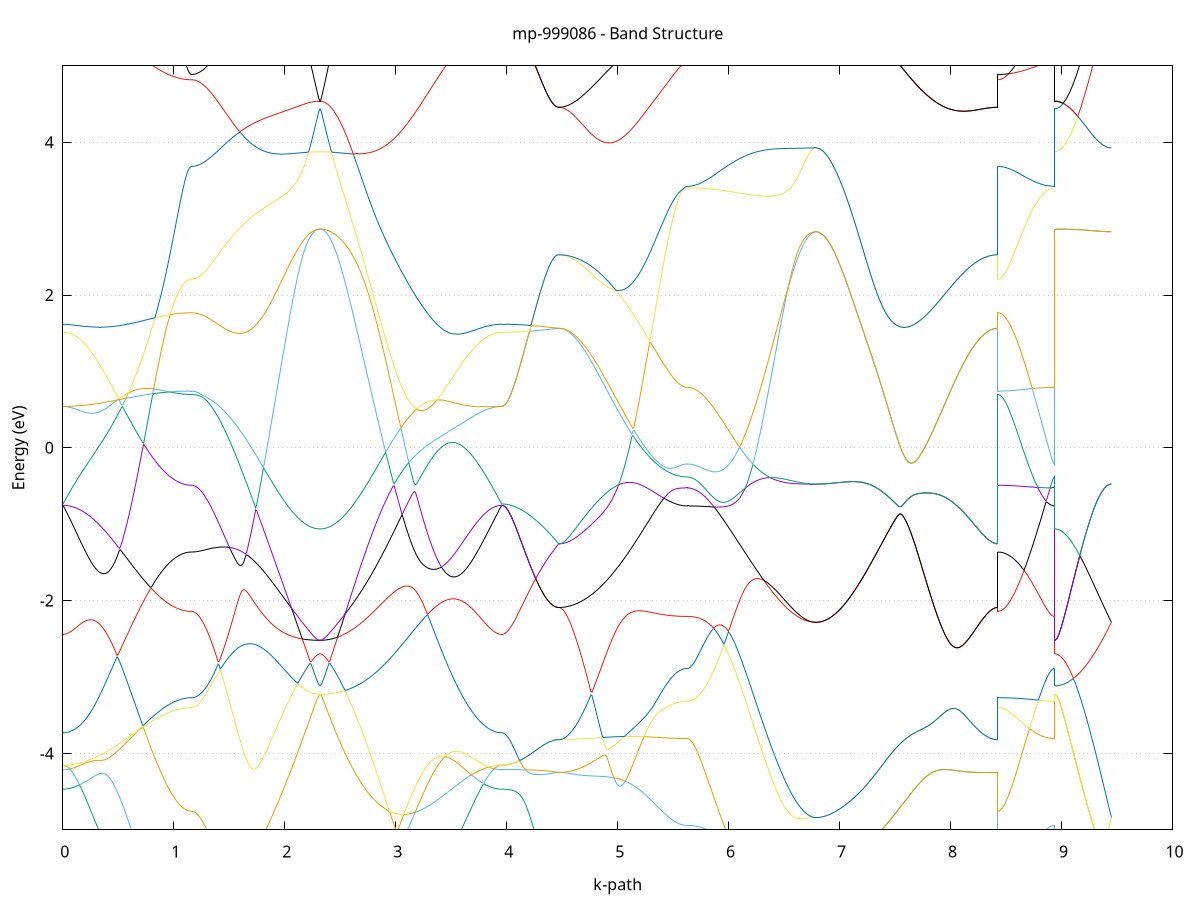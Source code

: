 set title 'mp-999086 - Band Structure'
set xlabel 'k-path'
set ylabel 'Energy (eV)'
set grid y
set yrange [-5:5]
set terminal png size 800,600
set output 'mp-999086_bands_gnuplot.png'
plot '-' using 1:2 with lines notitle, '-' using 1:2 with lines notitle, '-' using 1:2 with lines notitle, '-' using 1:2 with lines notitle, '-' using 1:2 with lines notitle, '-' using 1:2 with lines notitle, '-' using 1:2 with lines notitle, '-' using 1:2 with lines notitle, '-' using 1:2 with lines notitle, '-' using 1:2 with lines notitle, '-' using 1:2 with lines notitle, '-' using 1:2 with lines notitle, '-' using 1:2 with lines notitle, '-' using 1:2 with lines notitle, '-' using 1:2 with lines notitle, '-' using 1:2 with lines notitle, '-' using 1:2 with lines notitle, '-' using 1:2 with lines notitle, '-' using 1:2 with lines notitle, '-' using 1:2 with lines notitle, '-' using 1:2 with lines notitle, '-' using 1:2 with lines notitle, '-' using 1:2 with lines notitle, '-' using 1:2 with lines notitle, '-' using 1:2 with lines notitle, '-' using 1:2 with lines notitle, '-' using 1:2 with lines notitle, '-' using 1:2 with lines notitle, '-' using 1:2 with lines notitle, '-' using 1:2 with lines notitle, '-' using 1:2 with lines notitle, '-' using 1:2 with lines notitle
0.000000 -39.418425
0.009992 -39.418425
0.019984 -39.418325
0.029975 -39.418225
0.039967 -39.418025
0.049959 -39.417825
0.059951 -39.417525
0.069942 -39.417125
0.079934 -39.416725
0.089926 -39.416325
0.099918 -39.415825
0.109909 -39.415325
0.119901 -39.414725
0.129893 -39.414025
0.139885 -39.413425
0.149876 -39.412625
0.159868 -39.411825
0.169860 -39.411025
0.179852 -39.410125
0.189844 -39.409225
0.199835 -39.408225
0.209827 -39.407225
0.219819 -39.406125
0.229811 -39.405025
0.239802 -39.403925
0.249794 -39.402725
0.259786 -39.401425
0.269778 -39.400125
0.279769 -39.398825
0.289761 -39.397525
0.299753 -39.396125
0.309745 -39.394625
0.319736 -39.393125
0.329728 -39.391625
0.339720 -39.390125
0.349712 -39.388525
0.359703 -39.386925
0.369695 -39.385225
0.379687 -39.383625
0.389679 -39.381825
0.399671 -39.380125
0.409662 -39.378325
0.419654 -39.376525
0.429646 -39.374725
0.439638 -39.372925
0.449629 -39.371025
0.459621 -39.369125
0.469613 -39.367225
0.479605 -39.365325
0.489596 -39.363325
0.499588 -39.361425
0.509580 -39.359425
0.519572 -39.357425
0.529563 -39.355325
0.539555 -39.353825
0.549547 -39.364525
0.559539 -39.375325
0.569531 -39.386025
0.579522 -39.396725
0.589514 -39.407425
0.599506 -39.418125
0.609498 -39.428825
0.619489 -39.439425
0.629481 -39.450025
0.639473 -39.460525
0.649465 -39.470925
0.659456 -39.481325
0.669448 -39.491625
0.679440 -39.501825
0.689432 -39.512025
0.699423 -39.522025
0.709415 -39.531925
0.719407 -39.541825
0.729399 -39.551525
0.739391 -39.561125
0.749382 -39.570525
0.759374 -39.579825
0.769366 -39.589025
0.779358 -39.598025
0.789349 -39.606925
0.799341 -39.615625
0.809333 -39.624125
0.819325 -39.632525
0.829316 -39.640625
0.839308 -39.648625
0.849300 -39.656425
0.859292 -39.664125
0.869283 -39.671525
0.879275 -39.678725
0.889267 -39.685725
0.899259 -39.692425
0.909250 -39.699025
0.919242 -39.705325
0.929234 -39.711525
0.939226 -39.717325
0.949218 -39.723025
0.959209 -39.728425
0.969201 -39.733625
0.979193 -39.738525
0.989185 -39.743225
0.999176 -39.747625
1.009168 -39.751825
1.019160 -39.755725
1.029152 -39.759325
1.039143 -39.762725
1.049135 -39.765825
1.059127 -39.768725
1.069119 -39.771325
1.079110 -39.773625
1.089102 -39.775725
1.099094 -39.777525
1.109086 -39.779025
1.119078 -39.780225
1.129069 -39.781225
1.139061 -39.781925
1.149053 -39.782325
1.159045 -39.782425
1.159045 -39.782425
1.169036 -39.782425
1.179028 -39.782425
1.189020 -39.782325
1.199012 -39.782225
1.209003 -39.782025
1.218995 -39.781825
1.228987 -39.781625
1.238979 -39.781425
1.248970 -39.781125
1.258962 -39.780825
1.268954 -39.780525
1.278946 -39.780125
1.288938 -39.779725
1.298929 -39.779325
1.308921 -39.778825
1.318913 -39.778425
1.328905 -39.777825
1.338896 -39.777325
1.348888 -39.776725
1.358880 -39.776125
1.368872 -39.775525
1.378863 -39.774825
1.388855 -39.774125
1.398847 -39.773425
1.408839 -39.772725
1.418830 -39.771925
1.428822 -39.771225
1.438814 -39.770325
1.448806 -39.769525
1.458797 -39.768725
1.468789 -39.767825
1.478781 -39.766925
1.488773 -39.766025
1.498765 -39.765025
1.508756 -39.764125
1.518748 -39.763125
1.528740 -39.762125
1.538732 -39.761125
1.548723 -39.760125
1.558715 -39.759025
1.568707 -39.757925
1.578699 -39.756925
1.588690 -39.755825
1.598682 -39.754725
1.608674 -39.753625
1.618666 -39.752425
1.628657 -39.751325
1.638649 -39.750225
1.648641 -39.749025
1.658633 -39.747925
1.668625 -39.746725
1.678616 -39.745525
1.688608 -39.744425
1.698600 -39.743225
1.708592 -39.742025
1.718583 -39.740825
1.728575 -39.739725
1.738567 -39.738525
1.748559 -39.737325
1.758550 -39.736125
1.768542 -39.735025
1.778534 -39.733825
1.788526 -39.732625
1.798517 -39.731525
1.808509 -39.730325
1.818501 -39.729225
1.828493 -39.728125
1.838485 -39.727025
1.848476 -39.725925
1.858468 -39.724825
1.868460 -39.723725
1.878452 -39.722725
1.888443 -39.721625
1.898435 -39.720625
1.908427 -39.719625
1.918419 -39.718625
1.928410 -39.717725
1.938402 -39.716825
1.948394 -39.715925
1.958386 -39.715025
1.968377 -39.714225
1.978369 -39.713425
1.988361 -39.712625
1.998353 -39.711825
2.008344 -39.711225
2.018336 -39.710525
2.028328 -39.709925
2.038320 -39.709325
2.048312 -39.708825
2.058303 -39.708425
2.068295 -39.708025
2.078287 -39.707725
2.088279 -39.707425
2.098270 -39.707225
2.108262 -39.707125
2.118254 -39.707125
2.128246 -39.707225
2.138237 -39.707425
2.148229 -39.707625
2.158221 -39.707925
2.168213 -39.708425
2.178204 -39.708925
2.188196 -39.709525
2.198188 -39.710125
2.208180 -39.710825
2.218172 -39.711525
2.228163 -39.712325
2.238155 -39.713025
2.248147 -39.713725
2.258139 -39.714325
2.268130 -39.714925
2.278122 -39.715325
2.288114 -39.715725
2.298106 -39.716025
2.308097 -39.716225
2.318089 -39.716325
2.318089 -39.716325
2.328084 -39.716225
2.338079 -39.716025
2.348073 -39.715725
2.358068 -39.715325
2.368063 -39.714825
2.378058 -39.714125
2.388052 -39.713325
2.398047 -39.712425
2.408042 -39.711425
2.418036 -39.710325
2.428031 -39.709025
2.438026 -39.707625
2.448021 -39.706125
2.458015 -39.704525
2.468010 -39.702825
2.478005 -39.700925
2.488000 -39.699025
2.497994 -39.696925
2.507989 -39.694725
2.517984 -39.692425
2.527979 -39.689925
2.537973 -39.687425
2.547968 -39.684725
2.557963 -39.682025
2.567958 -39.679125
2.577952 -39.676125
2.587947 -39.673025
2.597942 -39.669825
2.607936 -39.666525
2.617931 -39.663125
2.627926 -39.659625
2.637921 -39.655925
2.647915 -39.652225
2.657910 -39.648425
2.667905 -39.644425
2.677900 -39.640425
2.687894 -39.636225
2.697889 -39.632025
2.707884 -39.627625
2.717879 -39.623225
2.727873 -39.618725
2.737868 -39.614125
2.747863 -39.609325
2.757858 -39.604525
2.767852 -39.599625
2.777847 -39.594725
2.787842 -39.589625
2.797836 -39.584425
2.807831 -39.579225
2.817826 -39.573925
2.827821 -39.568525
2.837815 -39.563025
2.847810 -39.557425
2.857805 -39.551825
2.867800 -39.546125
2.877794 -39.540325
2.887789 -39.534525
2.897784 -39.528525
2.907779 -39.522525
2.917773 -39.516525
2.927768 -39.510425
2.937763 -39.504225
2.947757 -39.498025
2.957752 -39.491725
2.967747 -39.485325
2.977742 -39.478925
2.987736 -39.472525
2.997731 -39.466025
3.007726 -39.459525
3.017721 -39.452925
3.027715 -39.446225
3.037710 -39.439625
3.047705 -39.432925
3.057700 -39.426125
3.067694 -39.419325
3.077689 -39.412525
3.087684 -39.405725
3.097679 -39.398925
3.107673 -39.392025
3.117668 -39.385125
3.127663 -39.378125
3.137657 -39.371225
3.147652 -39.364225
3.157647 -39.357325
3.167642 -39.350325
3.177636 -39.343325
3.187631 -39.336425
3.197626 -39.329425
3.207621 -39.322425
3.217615 -39.315425
3.227610 -39.308425
3.237605 -39.303925
3.247600 -39.306525
3.257594 -39.309125
3.267589 -39.311825
3.277584 -39.314425
3.287578 -39.317025
3.297573 -39.319625
3.307568 -39.322125
3.317563 -39.324725
3.327557 -39.327225
3.337552 -39.329725
3.347547 -39.332225
3.357542 -39.334725
3.367536 -39.337225
3.377531 -39.339625
3.387526 -39.342025
3.397521 -39.344425
3.407515 -39.346825
3.417510 -39.349125
3.427505 -39.351525
3.437499 -39.353725
3.447494 -39.356025
3.457489 -39.358225
3.467484 -39.360425
3.477478 -39.362625
3.487473 -39.364825
3.497468 -39.366925
3.507463 -39.368925
3.517457 -39.371025
3.527452 -39.373025
3.537447 -39.375025
3.547442 -39.376925
3.557436 -39.378825
3.567431 -39.380725
3.577426 -39.382525
3.587421 -39.384325
3.597415 -39.386025
3.607410 -39.387725
3.617405 -39.389425
3.627399 -39.391025
3.637394 -39.392625
3.647389 -39.394125
3.657384 -39.395625
3.667378 -39.397125
3.677373 -39.398525
3.687368 -39.399925
3.697363 -39.401225
3.707357 -39.402525
3.717352 -39.403725
3.727347 -39.404925
3.737342 -39.406025
3.747336 -39.407125
3.757331 -39.408125
3.767326 -39.409125
3.777320 -39.410125
3.787315 -39.411025
3.797310 -39.411825
3.807305 -39.412625
3.817299 -39.413325
3.827294 -39.414025
3.837289 -39.414725
3.847284 -39.415325
3.857278 -39.415825
3.867273 -39.416325
3.877268 -39.416725
3.887263 -39.417125
3.897257 -39.417525
3.907252 -39.417825
3.917247 -39.418025
3.927242 -39.418225
3.937236 -39.418325
3.947231 -39.418425
3.957226 -39.418425
3.957226 -39.418425
3.967065 -39.418425
3.976904 -39.418325
3.986743 -39.418125
3.996582 -39.417825
4.006422 -39.417525
4.016261 -39.417125
4.026100 -39.416725
4.035939 -39.416225
4.045778 -39.415625
4.055618 -39.414925
4.065457 -39.414225
4.075296 -39.413425
4.085135 -39.412525
4.094974 -39.411625
4.104814 -39.410625
4.114653 -39.409525
4.124492 -39.408425
4.134331 -39.407225
4.144170 -39.406025
4.154009 -39.404725
4.163849 -39.403325
4.173688 -39.401925
4.183527 -39.400425
4.193366 -39.398925
4.203205 -39.397325
4.213045 -39.395725
4.222884 -39.394025
4.232723 -39.392325
4.242562 -39.390525
4.252401 -39.388625
4.262241 -39.386825
4.272080 -39.384925
4.281919 -39.382925
4.291758 -39.380925
4.301597 -39.378925
4.311437 -39.376825
4.321276 -39.374725
4.331115 -39.372525
4.340954 -39.370425
4.350793 -39.368225
4.360632 -39.366025
4.370472 -39.363725
4.380311 -39.361425
4.390150 -39.359125
4.399989 -39.356825
4.409828 -39.354525
4.419668 -39.352225
4.429507 -39.349825
4.439346 -39.347525
4.449185 -39.345125
4.459024 -39.342725
4.468864 -39.340425
4.468864 -39.340425
4.478855 -39.340425
4.488847 -39.340325
4.498839 -39.340225
4.508831 -39.340125
4.518822 -39.339925
4.528814 -39.339825
4.538806 -39.339625
4.548798 -39.339425
4.558789 -39.339225
4.568781 -39.338925
4.578773 -39.338725
4.588765 -39.338425
4.598756 -39.338125
4.608748 -39.337725
4.618740 -39.337325
4.628732 -39.337025
4.638723 -39.336625
4.648715 -39.336125
4.658707 -39.335725
4.668699 -39.335225
4.678691 -39.334725
4.688682 -39.334225
4.698674 -39.333725
4.708666 -39.333125
4.718658 -39.332625
4.728649 -39.332025
4.738641 -39.331525
4.748633 -39.330925
4.758625 -39.330325
4.768616 -39.329725
4.778608 -39.329125
4.788600 -39.328525
4.798592 -39.327925
4.808583 -39.327325
4.818575 -39.326825
4.828567 -39.326225
4.838559 -39.325725
4.848551 -39.325325
4.858542 -39.324925
4.868534 -39.324625
4.878526 -39.324425
4.888518 -39.324325
4.898509 -39.324425
4.908501 -39.324825
4.918493 -39.325625
4.928485 -39.326825
4.938476 -39.328725
4.948468 -39.331325
4.958460 -39.335025
4.968452 -39.339925
4.978443 -39.345825
4.988435 -39.352825
4.998427 -39.360625
5.008419 -39.369125
5.018411 -39.378125
5.028402 -39.387525
5.038394 -39.397125
5.048386 -39.406925
5.058378 -39.416925
5.068369 -39.426925
5.078361 -39.437125
5.088353 -39.447225
5.098345 -39.457425
5.108336 -39.467625
5.118328 -39.477725
5.128320 -39.487825
5.138312 -39.497925
5.148303 -39.507925
5.158295 -39.517925
5.168287 -39.527725
5.178279 -39.537525
5.188271 -39.547225
5.198262 -39.556825
5.208254 -39.566225
5.218246 -39.575625
5.228238 -39.584825
5.238229 -39.593925
5.248221 -39.602825
5.258213 -39.611625
5.268205 -39.620225
5.278196 -39.628725
5.288188 -39.636925
5.298180 -39.645125
5.308172 -39.653025
5.318163 -39.660725
5.328155 -39.668325
5.338147 -39.675725
5.348139 -39.682825
5.358130 -39.689825
5.368122 -39.696525
5.378114 -39.703125
5.388106 -39.709425
5.398098 -39.715425
5.408089 -39.721325
5.418081 -39.726925
5.428073 -39.732325
5.438065 -39.737425
5.448056 -39.742425
5.458048 -39.747025
5.468040 -39.751425
5.478032 -39.755625
5.488023 -39.759525
5.498015 -39.763125
5.508007 -39.766525
5.517999 -39.769625
5.527990 -39.772425
5.537982 -39.775025
5.547974 -39.777325
5.557966 -39.779425
5.567958 -39.781225
5.577949 -39.782725
5.587941 -39.783925
5.597933 -39.784925
5.607925 -39.785625
5.617916 -39.786025
5.627908 -39.786125
5.627908 -39.786125
5.637900 -39.786125
5.647892 -39.786025
5.657883 -39.786025
5.667875 -39.785825
5.677867 -39.785725
5.687859 -39.785525
5.697850 -39.785325
5.707842 -39.785025
5.717834 -39.784725
5.727826 -39.784425
5.737817 -39.784125
5.747809 -39.783725
5.757801 -39.783325
5.767793 -39.782825
5.777785 -39.782325
5.787776 -39.781825
5.797768 -39.781325
5.807760 -39.780725
5.817752 -39.780125
5.827743 -39.779525
5.837735 -39.778825
5.847727 -39.778125
5.857719 -39.777425
5.867710 -39.776725
5.877702 -39.775925
5.887694 -39.775125
5.897686 -39.774325
5.907677 -39.773425
5.917669 -39.772525
5.927661 -39.771625
5.937653 -39.770725
5.947645 -39.769725
5.957636 -39.768825
5.967628 -39.767825
5.977620 -39.766825
5.987612 -39.765725
5.997603 -39.764725
6.007595 -39.763625
6.017587 -39.762525
6.027579 -39.761425
6.037570 -39.760325
6.047562 -39.759225
6.057554 -39.758025
6.067546 -39.756925
6.077537 -39.755725
6.087529 -39.754525
6.097521 -39.753325
6.107513 -39.752125
6.117505 -39.750925
6.127496 -39.749625
6.137488 -39.748425
6.147480 -39.747125
6.157472 -39.745925
6.167463 -39.744625
6.177455 -39.743425
6.187447 -39.742125
6.197439 -39.740925
6.207430 -39.739625
6.217422 -39.738325
6.227414 -39.737125
6.237406 -39.735825
6.247397 -39.734525
6.257389 -39.733325
6.267381 -39.732025
6.277373 -39.730825
6.287365 -39.729525
6.297356 -39.728325
6.307348 -39.727125
6.317340 -39.725925
6.327332 -39.724725
6.337323 -39.723525
6.347315 -39.722325
6.357307 -39.721125
6.367299 -39.720025
6.377290 -39.718825
6.387282 -39.717725
6.397274 -39.716625
6.407266 -39.715525
6.417257 -39.714425
6.427249 -39.713325
6.437241 -39.712325
6.447233 -39.711325
6.457224 -39.710325
6.467216 -39.709325
6.477208 -39.708325
6.487200 -39.707425
6.497192 -39.706525
6.507183 -39.705625
6.517175 -39.704725
6.527167 -39.703925
6.537159 -39.703125
6.547150 -39.702325
6.557142 -39.701525
6.567134 -39.700825
6.577126 -39.700125
6.587117 -39.699425
6.597109 -39.698825
6.607101 -39.698225
6.617093 -39.697625
6.627084 -39.697125
6.637076 -39.696525
6.647068 -39.696125
6.657060 -39.695625
6.667052 -39.695225
6.677043 -39.694825
6.687035 -39.694425
6.697027 -39.694125
6.707019 -39.693825
6.717010 -39.693625
6.727002 -39.693325
6.736994 -39.693125
6.746986 -39.693025
6.756977 -39.692925
6.766969 -39.692825
6.776961 -39.692725
6.786953 -39.692725
6.786953 -39.692725
6.796947 -39.692725
6.806942 -39.692525
6.816937 -39.692225
6.826932 -39.691825
6.836926 -39.691325
6.846921 -39.690625
6.856916 -39.689925
6.866911 -39.689025
6.876905 -39.688025
6.886900 -39.686925
6.896895 -39.685725
6.906890 -39.684425
6.916884 -39.682925
6.926879 -39.681425
6.936874 -39.679725
6.946868 -39.677925
6.956863 -39.676025
6.966858 -39.674025
6.976853 -39.671925
6.986847 -39.669725
6.996842 -39.667325
7.006837 -39.664925
7.016832 -39.662425
7.026826 -39.659725
7.036821 -39.656925
7.046816 -39.654025
7.056811 -39.651125
7.066805 -39.648025
7.076800 -39.644825
7.086795 -39.641525
7.096789 -39.638125
7.106784 -39.634625
7.116779 -39.631025
7.126774 -39.627325
7.136768 -39.623525
7.146763 -39.619725
7.156758 -39.615725
7.166753 -39.611625
7.176747 -39.607425
7.186742 -39.603225
7.196737 -39.598825
7.206732 -39.594425
7.216726 -39.589825
7.226721 -39.585225
7.236716 -39.580525
7.246710 -39.575725
7.256705 -39.570925
7.266700 -39.565925
7.276695 -39.560925
7.286689 -39.555825
7.296684 -39.550625
7.306679 -39.545425
7.316674 -39.540025
7.326668 -39.534625
7.336663 -39.529225
7.346658 -39.523625
7.356653 -39.518025
7.366647 -39.512325
7.376642 -39.506625
7.386637 -39.500825
7.396632 -39.495025
7.406626 -39.489125
7.416621 -39.483125
7.426616 -39.477125
7.436610 -39.471125
7.446605 -39.465025
7.456600 -39.458825
7.466595 -39.452625
7.476589 -39.446425
7.486584 -39.440225
7.496579 -39.433925
7.506574 -39.427525
7.516568 -39.421225
7.526563 -39.414825
7.536558 -39.408425
7.546553 -39.402025
7.556547 -39.395625
7.566542 -39.389125
7.576537 -39.382725
7.586531 -39.376325
7.596526 -39.369825
7.606521 -39.363425
7.616516 -39.357125
7.626510 -39.350725
7.636505 -39.344425
7.646500 -39.338225
7.656495 -39.332025
7.666489 -39.326025
7.676484 -39.320125
7.686479 -39.314325
7.696474 -39.308925
7.706468 -39.303725
7.716463 -39.299025
7.726458 -39.294825
7.736453 -39.291225
7.746447 -39.288325
7.756442 -39.286325
7.766437 -39.284925
7.776431 -39.284225
7.786426 -39.284025
7.796421 -39.284225
7.806416 -39.284825
7.816410 -39.285625
7.826405 -39.286525
7.836400 -39.287625
7.846395 -39.288725
7.856389 -39.290025
7.866384 -39.291225
7.876379 -39.292625
7.886374 -39.293925
7.896368 -39.295325
7.906363 -39.296725
7.916358 -39.298125
7.926353 -39.299525
7.936347 -39.300925
7.946342 -39.302325
7.956337 -39.303725
7.966331 -39.305025
7.976326 -39.306425
7.986321 -39.307825
7.996316 -39.309125
8.006310 -39.310425
8.016305 -39.311725
8.026300 -39.313025
8.036295 -39.314225
8.046289 -39.315525
8.056284 -39.316725
8.066279 -39.317925
8.076274 -39.319125
8.086268 -39.320225
8.096263 -39.321325
8.106258 -39.322425
8.116252 -39.323525
8.126247 -39.324525
8.136242 -39.325525
8.146237 -39.326525
8.156231 -39.327425
8.166226 -39.328425
8.176221 -39.329325
8.186216 -39.330125
8.196210 -39.330925
8.206205 -39.331725
8.216200 -39.332525
8.226195 -39.333225
8.236189 -39.333925
8.246184 -39.334625
8.256179 -39.335225
8.266173 -39.335825
8.276168 -39.336325
8.286163 -39.336925
8.296158 -39.337425
8.306152 -39.337825
8.316147 -39.338225
8.326142 -39.338625
8.336137 -39.338925
8.346131 -39.339325
8.356126 -39.339525
8.366121 -39.339825
8.376116 -39.340025
8.386110 -39.340125
8.396105 -39.340325
8.406100 -39.340425
8.416095 -39.340425
8.426089 -39.340425
8.426089 -39.782425
8.435928 -39.782425
8.445768 -39.782425
8.455607 -39.782525
8.465446 -39.782525
8.475285 -39.782525
8.485124 -39.782625
8.494964 -39.782625
8.504803 -39.782625
8.514642 -39.782725
8.524481 -39.782825
8.534320 -39.782825
8.544160 -39.782925
8.553999 -39.783025
8.563838 -39.783025
8.573677 -39.783125
8.583516 -39.783225
8.593355 -39.783325
8.603195 -39.783425
8.613034 -39.783525
8.622873 -39.783625
8.632712 -39.783725
8.642551 -39.783825
8.652391 -39.783925
8.662230 -39.784025
8.672069 -39.784225
8.681908 -39.784325
8.691747 -39.784425
8.701587 -39.784525
8.711426 -39.784625
8.721265 -39.784725
8.731104 -39.784825
8.740943 -39.784925
8.750782 -39.785025
8.760622 -39.785125
8.770461 -39.785225
8.780300 -39.785325
8.790139 -39.785425
8.799978 -39.785525
8.809818 -39.785625
8.819657 -39.785725
8.829496 -39.785725
8.839335 -39.785825
8.849174 -39.785925
8.859014 -39.785925
8.868853 -39.786025
8.878692 -39.786025
8.888531 -39.786025
8.898370 -39.786125
8.908209 -39.786125
8.918049 -39.786125
8.927888 -39.786125
8.937727 -39.786125
8.937727 -39.716325
8.947566 -39.716325
8.957405 -39.716225
8.967245 -39.716225
8.977084 -39.716125
8.986923 -39.716025
8.996762 -39.715925
9.006601 -39.715725
9.016441 -39.715625
9.026280 -39.715425
9.036119 -39.715225
9.045958 -39.715025
9.055797 -39.714725
9.065636 -39.714525
9.075476 -39.714225
9.085315 -39.713925
9.095154 -39.713525
9.104993 -39.713225
9.114832 -39.712825
9.124672 -39.712425
9.134511 -39.712025
9.144350 -39.711625
9.154189 -39.711225
9.164028 -39.710725
9.173868 -39.710325
9.183707 -39.709825
9.193546 -39.709325
9.203385 -39.708825
9.213224 -39.708225
9.223063 -39.707725
9.232903 -39.707125
9.242742 -39.706525
9.252581 -39.706025
9.262420 -39.705425
9.272259 -39.704725
9.282099 -39.704125
9.291938 -39.703525
9.301777 -39.702825
9.311616 -39.702225
9.321455 -39.701525
9.331295 -39.700825
9.341134 -39.700225
9.350973 -39.699525
9.360812 -39.698825
9.370651 -39.698125
9.380491 -39.697425
9.390330 -39.696725
9.400169 -39.696025
9.410008 -39.695325
9.419847 -39.694525
9.429686 -39.693825
9.439526 -39.693125
9.449365 -39.692725
e
0.000000 -39.260925
0.009992 -39.260925
0.019984 -39.260925
0.029975 -39.260825
0.039967 -39.260725
0.049959 -39.260625
0.059951 -39.260525
0.069942 -39.260325
0.079934 -39.260225
0.089926 -39.260025
0.099918 -39.259725
0.109909 -39.259525
0.119901 -39.259225
0.129893 -39.258925
0.139885 -39.258625
0.149876 -39.258325
0.159868 -39.257925
0.169860 -39.257625
0.179852 -39.257225
0.189844 -39.256725
0.199835 -39.256325
0.209827 -39.255825
0.219819 -39.255425
0.229811 -39.254925
0.239802 -39.254425
0.249794 -39.253825
0.259786 -39.253325
0.269778 -39.252725
0.279769 -39.252125
0.289761 -39.251525
0.299753 -39.250925
0.309745 -39.250325
0.319736 -39.249725
0.329728 -39.249025
0.339720 -39.248325
0.349712 -39.247725
0.359703 -39.247025
0.369695 -39.246325
0.379687 -39.245625
0.389679 -39.244825
0.399671 -39.244125
0.409662 -39.243425
0.419654 -39.242625
0.429646 -39.241925
0.439638 -39.248825
0.449629 -39.259025
0.459621 -39.269325
0.469613 -39.279725
0.479605 -39.290125
0.489596 -39.300625
0.499588 -39.311225
0.509580 -39.321825
0.519572 -39.332425
0.529563 -39.343125
0.539555 -39.353325
0.549547 -39.351325
0.559539 -39.349225
0.569531 -39.347225
0.579522 -39.345125
0.589514 -39.343025
0.599506 -39.341025
0.609498 -39.338925
0.619489 -39.336825
0.629481 -39.334725
0.639473 -39.332725
0.649465 -39.330625
0.659456 -39.328525
0.669448 -39.326425
0.679440 -39.324425
0.689432 -39.322325
0.699423 -39.320325
0.709415 -39.318225
0.719407 -39.316225
0.729399 -39.314225
0.739391 -39.312225
0.749382 -39.316425
0.759374 -39.324625
0.769366 -39.332825
0.779358 -39.340725
0.789349 -39.348625
0.799341 -39.356325
0.809333 -39.363925
0.819325 -39.371325
0.829316 -39.378525
0.839308 -39.385625
0.849300 -39.392525
0.859292 -39.399325
0.869283 -39.405825
0.879275 -39.412225
0.889267 -39.418425
0.899259 -39.424525
0.909250 -39.430325
0.919242 -39.435925
0.929234 -39.441325
0.939226 -39.446525
0.949218 -39.451625
0.959209 -39.456425
0.969201 -39.461025
0.979193 -39.465325
0.989185 -39.469525
0.999176 -39.473425
1.009168 -39.477125
1.019160 -39.480625
1.029152 -39.483825
1.039143 -39.486825
1.049135 -39.489625
1.059127 -39.492225
1.069119 -39.494525
1.079110 -39.496525
1.089102 -39.498425
1.099094 -39.500025
1.109086 -39.501325
1.119078 -39.502425
1.129069 -39.503325
1.139061 -39.503925
1.149053 -39.504225
1.159045 -39.504425
1.159045 -39.504425
1.169036 -39.504325
1.179028 -39.504325
1.189020 -39.504225
1.199012 -39.504125
1.209003 -39.503925
1.218995 -39.503825
1.228987 -39.503525
1.238979 -39.503325
1.248970 -39.503025
1.258962 -39.502725
1.268954 -39.502325
1.278946 -39.502025
1.288938 -39.501625
1.298929 -39.501125
1.308921 -39.500625
1.318913 -39.500125
1.328905 -39.499625
1.338896 -39.499025
1.348888 -39.498425
1.358880 -39.497825
1.368872 -39.497225
1.378863 -39.496525
1.388855 -39.495825
1.398847 -39.495025
1.408839 -39.494325
1.418830 -39.493525
1.428822 -39.492725
1.438814 -39.491825
1.448806 -39.491025
1.458797 -39.490125
1.468789 -39.489125
1.478781 -39.488225
1.488773 -39.487325
1.498765 -39.486325
1.508756 -39.485325
1.518748 -39.484325
1.528740 -39.483225
1.538732 -39.482225
1.548723 -39.481125
1.558715 -39.480025
1.568707 -39.478925
1.578699 -39.477825
1.588690 -39.476625
1.598682 -39.475525
1.608674 -39.474325
1.618666 -39.473225
1.628657 -39.472025
1.638649 -39.470825
1.648641 -39.469625
1.658633 -39.468425
1.668625 -39.467125
1.678616 -39.465925
1.688608 -39.464725
1.698600 -39.463425
1.708592 -39.462225
1.718583 -39.461025
1.728575 -39.459725
1.738567 -39.458525
1.748559 -39.457225
1.758550 -39.456025
1.768542 -39.454725
1.778534 -39.453525
1.788526 -39.452325
1.798517 -39.451025
1.808509 -39.449825
1.818501 -39.448625
1.828493 -39.447425
1.838485 -39.446225
1.848476 -39.445025
1.858468 -39.443825
1.868460 -39.448425
1.878452 -39.457825
1.888443 -39.467125
1.898435 -39.476325
1.908427 -39.485325
1.918419 -39.494225
1.928410 -39.502925
1.938402 -39.511525
1.948394 -39.519925
1.958386 -39.528125
1.968377 -39.536225
1.978369 -39.544125
1.988361 -39.551825
1.998353 -39.559325
2.008344 -39.566625
2.018336 -39.573725
2.028328 -39.580625
2.038320 -39.587325
2.048312 -39.593725
2.058303 -39.599925
2.068295 -39.605925
2.078287 -39.611625
2.088279 -39.617025
2.098270 -39.622225
2.108262 -39.627025
2.118254 -39.631625
2.128246 -39.635925
2.138237 -39.640025
2.148229 -39.643725
2.158221 -39.647125
2.168213 -39.650225
2.178204 -39.653025
2.188196 -39.655525
2.198188 -39.657725
2.208180 -39.659725
2.218172 -39.661425
2.228163 -39.662825
2.238155 -39.664125
2.248147 -39.665125
2.258139 -39.666025
2.268130 -39.666725
2.278122 -39.667325
2.288114 -39.667725
2.298106 -39.668025
2.308097 -39.668225
2.318089 -39.668225
2.318089 -39.668225
2.328084 -39.668225
2.338079 -39.668025
2.348073 -39.667725
2.358068 -39.667325
2.368063 -39.666825
2.378058 -39.666225
2.388052 -39.665525
2.398047 -39.664625
2.408042 -39.663725
2.418036 -39.662625
2.428031 -39.661425
2.438026 -39.660125
2.448021 -39.658725
2.458015 -39.657225
2.468010 -39.655625
2.478005 -39.653925
2.488000 -39.652025
2.497994 -39.650125
2.507989 -39.648025
2.517984 -39.645825
2.527979 -39.643625
2.537973 -39.641225
2.547968 -39.638725
2.557963 -39.636125
2.567958 -39.633425
2.577952 -39.630625
2.587947 -39.627725
2.597942 -39.624725
2.607936 -39.621625
2.617931 -39.618425
2.627926 -39.615125
2.637921 -39.611725
2.647915 -39.608225
2.657910 -39.604625
2.667905 -39.600925
2.677900 -39.597225
2.687894 -39.593325
2.697889 -39.589325
2.707884 -39.585325
2.717879 -39.581125
2.727873 -39.576925
2.737868 -39.572625
2.747863 -39.568125
2.757858 -39.563625
2.767852 -39.559125
2.777847 -39.554425
2.787842 -39.549725
2.797836 -39.544825
2.807831 -39.539925
2.817826 -39.535025
2.827821 -39.529925
2.837815 -39.524825
2.847810 -39.519625
2.857805 -39.514325
2.867800 -39.509025
2.877794 -39.503625
2.887789 -39.498125
2.897784 -39.492625
2.907779 -39.487025
2.917773 -39.481425
2.927768 -39.475725
2.937763 -39.469925
2.947757 -39.464125
2.957752 -39.458225
2.967747 -39.452325
2.977742 -39.446325
2.987736 -39.440325
2.997731 -39.434325
3.007726 -39.428225
3.017721 -39.422025
3.027715 -39.415825
3.037710 -39.409625
3.047705 -39.403425
3.057700 -39.397125
3.067694 -39.390725
3.077689 -39.384425
3.087684 -39.378025
3.097679 -39.371625
3.107673 -39.365225
3.117668 -39.358825
3.127663 -39.352325
3.137657 -39.345825
3.147652 -39.339425
3.157647 -39.332925
3.167642 -39.326425
3.177636 -39.319925
3.187631 -39.313425
3.197626 -39.306825
3.207621 -39.300325
3.217615 -39.298525
3.227610 -39.301225
3.237605 -39.301525
3.247600 -39.294525
3.257594 -39.287625
3.267589 -39.280725
3.277584 -39.273825
3.287578 -39.266925
3.297573 -39.260125
3.307568 -39.253325
3.317563 -39.246525
3.327557 -39.239725
3.337552 -39.233025
3.347547 -39.226425
3.357542 -39.223125
3.367536 -39.224225
3.377531 -39.225325
3.387526 -39.226425
3.397521 -39.227525
3.407515 -39.228525
3.417510 -39.229625
3.427505 -39.230625
3.437499 -39.231625
3.447494 -39.232625
3.457489 -39.233725
3.467484 -39.234625
3.477478 -39.235625
3.487473 -39.236625
3.497468 -39.237525
3.507463 -39.238525
3.517457 -39.239425
3.527452 -39.240325
3.537447 -39.241225
3.547442 -39.242125
3.557436 -39.242925
3.567431 -39.243825
3.577426 -39.244625
3.587421 -39.245425
3.597415 -39.246225
3.607410 -39.247025
3.617405 -39.247725
3.627399 -39.248525
3.637394 -39.249225
3.647389 -39.249925
3.657384 -39.250525
3.667378 -39.251225
3.677373 -39.251825
3.687368 -39.252525
3.697363 -39.253125
3.707357 -39.253625
3.717352 -39.254225
3.727347 -39.254725
3.737342 -39.255325
3.747336 -39.255825
3.757331 -39.256225
3.767326 -39.256725
3.777320 -39.257125
3.787315 -39.257525
3.797310 -39.257925
3.807305 -39.258325
3.817299 -39.258625
3.827294 -39.258925
3.837289 -39.259225
3.847284 -39.259525
3.857278 -39.259725
3.867273 -39.259925
3.877268 -39.260125
3.887263 -39.260325
3.897257 -39.260525
3.907252 -39.260625
3.917247 -39.260725
3.927242 -39.260825
3.937236 -39.260925
3.947231 -39.260925
3.957226 -39.260925
3.957226 -39.260925
3.967065 -39.260925
3.976904 -39.261025
3.986743 -39.261225
3.996582 -39.261525
4.006422 -39.261825
4.016261 -39.262225
4.026100 -39.262725
4.035939 -39.263225
4.045778 -39.263925
4.055618 -39.264525
4.065457 -39.265325
4.075296 -39.266125
4.085135 -39.267025
4.094974 -39.268025
4.104814 -39.269025
4.114653 -39.270125
4.124492 -39.271225
4.134331 -39.272425
4.144170 -39.273725
4.154009 -39.275125
4.163849 -39.276525
4.173688 -39.277925
4.183527 -39.279425
4.193366 -39.281025
4.203205 -39.282625
4.213045 -39.284325
4.222884 -39.286025
4.232723 -39.287825
4.242562 -39.289625
4.252401 -39.291525
4.262241 -39.293425
4.272080 -39.295425
4.281919 -39.297425
4.291758 -39.299425
4.301597 -39.301525
4.311437 -39.303625
4.321276 -39.305725
4.331115 -39.307925
4.340954 -39.310125
4.350793 -39.312325
4.360632 -39.314625
4.370472 -39.316825
4.380311 -39.319125
4.390150 -39.321425
4.399989 -39.323825
4.409828 -39.326125
4.419668 -39.328525
4.429507 -39.330825
4.439346 -39.333225
4.449185 -39.335625
4.459024 -39.338025
4.468864 -39.340225
4.468864 -39.340225
4.478855 -39.340225
4.488847 -39.340225
4.498839 -39.340125
4.508831 -39.340025
4.518822 -39.339825
4.528814 -39.339625
4.538806 -39.339325
4.548798 -39.338925
4.558789 -39.338525
4.568781 -39.338125
4.578773 -39.337625
4.588765 -39.337125
4.598756 -39.336525
4.608748 -39.335925
4.618740 -39.335225
4.628732 -39.334525
4.638723 -39.333825
4.648715 -39.333025
4.658707 -39.332125
4.668699 -39.331325
4.678691 -39.330425
4.688682 -39.329425
4.698674 -39.328425
4.708666 -39.327425
4.718658 -39.326325
4.728649 -39.325225
4.738641 -39.324125
4.748633 -39.322925
4.758625 -39.321725
4.768616 -39.320525
4.778608 -39.319225
4.788600 -39.317925
4.798592 -39.316625
4.808583 -39.315225
4.818575 -39.313925
4.828567 -39.312525
4.838559 -39.311025
4.848551 -39.309625
4.858542 -39.308125
4.868534 -39.306625
4.878526 -39.305125
4.888518 -39.303525
4.898509 -39.302025
4.908501 -39.300425
4.918493 -39.298925
4.928485 -39.297325
4.938476 -39.295725
4.948468 -39.294125
4.958460 -39.292525
4.968452 -39.290925
4.978443 -39.289425
4.988435 -39.287825
4.998427 -39.288425
5.008419 -39.289525
5.018411 -39.290225
5.028402 -39.290525
5.038394 -39.290525
5.048386 -39.290325
5.058378 -39.290025
5.068369 -39.289625
5.078361 -39.289025
5.088353 -39.288425
5.098345 -39.287725
5.108336 -39.287025
5.118328 -39.286325
5.128320 -39.285525
5.138312 -39.284725
5.148303 -39.283925
5.158295 -39.284325
5.168287 -39.289625
5.178279 -39.295725
5.188271 -39.302425
5.198262 -39.309525
5.208254 -39.316825
5.218246 -39.324325
5.228238 -39.331825
5.238229 -39.339425
5.248221 -39.346925
5.258213 -39.354325
5.268205 -39.361725
5.278196 -39.368925
5.288188 -39.376125
5.298180 -39.383125
5.308172 -39.390025
5.318163 -39.396725
5.328155 -39.403325
5.338147 -39.409825
5.348139 -39.416025
5.358130 -39.422125
5.368122 -39.428125
5.378114 -39.433825
5.388106 -39.439325
5.398098 -39.444725
5.408089 -39.449825
5.418081 -39.454825
5.428073 -39.459525
5.438065 -39.464125
5.448056 -39.468425
5.458048 -39.472525
5.468040 -39.476425
5.478032 -39.480125
5.488023 -39.483525
5.498015 -39.486725
5.508007 -39.489725
5.517999 -39.492525
5.527990 -39.495025
5.537982 -39.497325
5.547974 -39.499325
5.557966 -39.501125
5.567958 -39.502725
5.577949 -39.504025
5.587941 -39.505125
5.597933 -39.506025
5.607925 -39.506625
5.617916 -39.507025
5.627908 -39.507125
5.627908 -39.507125
5.637900 -39.507125
5.647892 -39.507025
5.657883 -39.506925
5.667875 -39.506825
5.677867 -39.506625
5.687859 -39.506525
5.697850 -39.506225
5.707842 -39.506025
5.717834 -39.505725
5.727826 -39.505425
5.737817 -39.505025
5.747809 -39.504625
5.757801 -39.504225
5.767793 -39.503725
5.777785 -39.503225
5.787776 -39.502725
5.797768 -39.502225
5.807760 -39.501625
5.817752 -39.501025
5.827743 -39.500325
5.837735 -39.499725
5.847727 -39.499025
5.857719 -39.498225
5.867710 -39.497525
5.877702 -39.496725
5.887694 -39.495925
5.897686 -39.495025
5.907677 -39.494225
5.917669 -39.493325
5.927661 -39.492425
5.937653 -39.491425
5.947645 -39.490525
5.957636 -39.489525
5.967628 -39.488525
5.977620 -39.487425
5.987612 -39.486425
5.997603 -39.485325
6.007595 -39.484225
6.017587 -39.483125
6.027579 -39.482025
6.037570 -39.480925
6.047562 -39.479725
6.057554 -39.478525
6.067546 -39.477325
6.077537 -39.476125
6.087529 -39.474925
6.097521 -39.473725
6.107513 -39.472525
6.117505 -39.471225
6.127496 -39.470025
6.137488 -39.468725
6.147480 -39.467525
6.157472 -39.466225
6.167463 -39.464925
6.177455 -39.463625
6.187447 -39.462325
6.197439 -39.461025
6.207430 -39.459825
6.217422 -39.458525
6.227414 -39.457225
6.237406 -39.455925
6.247397 -39.454625
6.257389 -39.453325
6.267381 -39.452025
6.277373 -39.450825
6.287365 -39.449525
6.297356 -39.448225
6.307348 -39.447025
6.317340 -39.445825
6.327332 -39.444525
6.337323 -39.450025
6.347315 -39.459525
6.357307 -39.468825
6.367299 -39.478125
6.377290 -39.487225
6.387282 -39.496225
6.397274 -39.505125
6.407266 -39.513825
6.417257 -39.522325
6.427249 -39.530725
6.437241 -39.539025
6.447233 -39.547025
6.457224 -39.554925
6.467216 -39.562725
6.477208 -39.570225
6.487200 -39.577525
6.497192 -39.584725
6.507183 -39.591725
6.517175 -39.598425
6.527167 -39.605025
6.537159 -39.611325
6.547150 -39.617425
6.557142 -39.623425
6.567134 -39.629025
6.577126 -39.634525
6.587117 -39.639725
6.597109 -39.644725
6.607101 -39.649525
6.617093 -39.654025
6.627084 -39.658325
6.637076 -39.662325
6.647068 -39.666125
6.657060 -39.669625
6.667052 -39.672925
6.677043 -39.675925
6.687035 -39.678725
6.697027 -39.681225
6.707019 -39.683425
6.717010 -39.685425
6.727002 -39.687225
6.736994 -39.688625
6.746986 -39.689825
6.756977 -39.690825
6.766969 -39.691425
6.776961 -39.691825
6.786953 -39.692025
6.786953 -39.692025
6.796947 -39.691925
6.806942 -39.691725
6.816937 -39.691425
6.826932 -39.691025
6.836926 -39.690525
6.846921 -39.689925
6.856916 -39.689125
6.866911 -39.688225
6.876905 -39.687325
6.886900 -39.686225
6.896895 -39.684925
6.906890 -39.683625
6.916884 -39.682225
6.926879 -39.680625
6.936874 -39.678925
6.946868 -39.677225
6.956863 -39.675325
6.966858 -39.673325
6.976853 -39.671225
6.986847 -39.668925
6.996842 -39.666625
7.006837 -39.664125
7.016832 -39.661625
7.026826 -39.658925
7.036821 -39.656225
7.046816 -39.653325
7.056811 -39.650325
7.066805 -39.647225
7.076800 -39.644025
7.086795 -39.640725
7.096789 -39.637425
7.106784 -39.633925
7.116779 -39.630325
7.126774 -39.626625
7.136768 -39.622825
7.146763 -39.618925
7.156758 -39.614925
7.166753 -39.610825
7.176747 -39.606725
7.186742 -39.602425
7.196737 -39.598125
7.206732 -39.593625
7.216726 -39.589125
7.226721 -39.584525
7.236716 -39.579825
7.246710 -39.575025
7.256705 -39.570125
7.266700 -39.565225
7.276695 -39.560125
7.286689 -39.555025
7.296684 -39.549925
7.306679 -39.544625
7.316674 -39.539325
7.326668 -39.533925
7.336663 -39.528425
7.346658 -39.522925
7.356653 -39.517325
7.366647 -39.511625
7.376642 -39.505925
7.386637 -39.500125
7.396632 -39.494225
7.406626 -39.488325
7.416621 -39.482425
7.426616 -39.476425
7.436610 -39.470325
7.446605 -39.464225
7.456600 -39.458125
7.466595 -39.451925
7.476589 -39.445725
7.486584 -39.439425
7.496579 -39.433125
7.506574 -39.426825
7.516568 -39.420425
7.526563 -39.414125
7.536558 -39.407725
7.546553 -39.401325
7.556547 -39.394825
7.566542 -39.388425
7.576537 -39.382025
7.586531 -39.375525
7.596526 -39.369125
7.606521 -39.362725
7.616516 -39.356325
7.626510 -39.350025
7.636505 -39.343725
7.646500 -39.337525
7.656495 -39.331325
7.666489 -39.325325
7.676484 -39.319425
7.686479 -39.313725
7.696474 -39.308325
7.706468 -39.303125
7.716463 -39.298525
7.726458 -39.294325
7.736453 -39.290825
7.746447 -39.288125
7.756442 -39.286125
7.766437 -39.284825
7.776431 -39.284125
7.786426 -39.284025
7.796421 -39.284225
7.806416 -39.284725
7.816410 -39.285525
7.826405 -39.286425
7.836400 -39.287425
7.846395 -39.288625
7.856389 -39.289825
7.866384 -39.291125
7.876379 -39.292425
7.886374 -39.293825
7.896368 -39.295125
7.906363 -39.296525
7.916358 -39.297925
7.926353 -39.299325
7.936347 -39.300725
7.946342 -39.302125
7.956337 -39.303525
7.966331 -39.304925
7.976326 -39.306225
7.986321 -39.307625
7.996316 -39.308925
8.006310 -39.310225
8.016305 -39.311525
8.026300 -39.312825
8.036295 -39.314125
8.046289 -39.315325
8.056284 -39.316525
8.066279 -39.317725
8.076274 -39.318925
8.086268 -39.320025
8.096263 -39.321125
8.106258 -39.322225
8.116252 -39.323325
8.126247 -39.324325
8.136242 -39.325325
8.146237 -39.326325
8.156231 -39.327325
8.166226 -39.328225
8.176221 -39.329125
8.186216 -39.329925
8.196210 -39.330725
8.206205 -39.331525
8.216200 -39.332325
8.226195 -39.333025
8.236189 -39.333725
8.246184 -39.334425
8.256179 -39.335025
8.266173 -39.335625
8.276168 -39.336125
8.286163 -39.336725
8.296158 -39.337225
8.306152 -39.337625
8.316147 -39.338025
8.326142 -39.338425
8.336137 -39.338825
8.346131 -39.339125
8.356126 -39.339325
8.366121 -39.339625
8.376116 -39.339825
8.386110 -39.339925
8.396105 -39.340125
8.406100 -39.340225
8.416095 -39.340225
8.426089 -39.340225
8.426089 -39.504425
8.435928 -39.504425
8.445768 -39.504425
8.455607 -39.504425
8.465446 -39.504425
8.475285 -39.504425
8.485124 -39.504525
8.494964 -39.504525
8.504803 -39.504525
8.514642 -39.504625
8.524481 -39.504625
8.534320 -39.504725
8.544160 -39.504725
8.553999 -39.504825
8.563838 -39.504825
8.573677 -39.504925
8.583516 -39.505025
8.593355 -39.505025
8.603195 -39.505125
8.613034 -39.505225
8.622873 -39.505225
8.632712 -39.505325
8.642551 -39.505425
8.652391 -39.505525
8.662230 -39.505625
8.672069 -39.505625
8.681908 -39.505725
8.691747 -39.505825
8.701587 -39.505925
8.711426 -39.506025
8.721265 -39.506025
8.731104 -39.506125
8.740943 -39.506225
8.750782 -39.506325
8.760622 -39.506425
8.770461 -39.506425
8.780300 -39.506525
8.790139 -39.506625
8.799978 -39.506625
8.809818 -39.506725
8.819657 -39.506725
8.829496 -39.506825
8.839335 -39.506825
8.849174 -39.506925
8.859014 -39.506925
8.868853 -39.507025
8.878692 -39.507025
8.888531 -39.507025
8.898370 -39.507025
8.908209 -39.507125
8.918049 -39.507125
8.927888 -39.507125
8.937727 -39.507125
8.937727 -39.668225
8.947566 -39.668225
8.957405 -39.668325
8.967245 -39.668325
8.977084 -39.668425
8.986923 -39.668525
8.996762 -39.668625
9.006601 -39.668825
9.016441 -39.668925
9.026280 -39.669125
9.036119 -39.669325
9.045958 -39.669625
9.055797 -39.669825
9.065636 -39.670125
9.075476 -39.670425
9.085315 -39.670725
9.095154 -39.671025
9.104993 -39.671425
9.114832 -39.671725
9.124672 -39.672125
9.134511 -39.672525
9.144350 -39.673025
9.154189 -39.673425
9.164028 -39.673925
9.173868 -39.674325
9.183707 -39.674825
9.193546 -39.675325
9.203385 -39.675925
9.213224 -39.676425
9.223063 -39.677025
9.232903 -39.677525
9.242742 -39.678125
9.252581 -39.678725
9.262420 -39.679325
9.272259 -39.679925
9.282099 -39.680525
9.291938 -39.681125
9.301777 -39.681825
9.311616 -39.682525
9.321455 -39.683125
9.331295 -39.683825
9.341134 -39.684525
9.350973 -39.685225
9.360812 -39.685925
9.370651 -39.686625
9.380491 -39.687325
9.390330 -39.688025
9.400169 -39.688725
9.410008 -39.689425
9.419847 -39.690125
9.429686 -39.690825
9.439526 -39.691525
9.449365 -39.692025
e
0.000000 -38.990225
0.009992 -38.990325
0.019984 -38.990825
0.029975 -38.991625
0.039967 -38.992625
0.049959 -38.994025
0.059951 -38.995725
0.069942 -38.997725
0.079934 -38.999925
0.089926 -39.002525
0.099918 -39.005425
0.109909 -39.008625
0.119901 -39.012025
0.129893 -39.015825
0.139885 -39.019825
0.149876 -39.024125
0.159868 -39.028725
0.169860 -39.033625
0.179852 -39.038725
0.189844 -39.044125
0.199835 -39.049825
0.209827 -39.055725
0.219819 -39.061825
0.229811 -39.068225
0.239802 -39.074925
0.249794 -39.081825
0.259786 -39.088925
0.269778 -39.096225
0.279769 -39.103825
0.289761 -39.111625
0.299753 -39.119525
0.309745 -39.127725
0.319736 -39.136125
0.329728 -39.144625
0.339720 -39.153425
0.349712 -39.162325
0.359703 -39.171325
0.369695 -39.180525
0.379687 -39.189925
0.389679 -39.199425
0.399671 -39.209125
0.409662 -39.218825
0.419654 -39.228725
0.429646 -39.238725
0.439638 -39.241125
0.449629 -39.240325
0.459621 -39.239625
0.469613 -39.238825
0.479605 -39.238025
0.489596 -39.237225
0.499588 -39.236525
0.509580 -39.235725
0.519572 -39.234925
0.529563 -39.234125
0.539555 -39.233325
0.549547 -39.232625
0.559539 -39.231825
0.569531 -39.231025
0.579522 -39.230225
0.589514 -39.229525
0.599506 -39.228725
0.609498 -39.228025
0.619489 -39.227225
0.629481 -39.226525
0.639473 -39.225825
0.649465 -39.228325
0.659456 -39.237525
0.669448 -39.246625
0.679440 -39.255725
0.689432 -39.264625
0.699423 -39.273525
0.709415 -39.282325
0.719407 -39.291025
0.729399 -39.299625
0.739391 -39.308025
0.749382 -39.310225
0.759374 -39.308325
0.769366 -39.306325
0.779358 -39.304425
0.789349 -39.302525
0.799341 -39.300625
0.809333 -39.298725
0.819325 -39.296925
0.829316 -39.295125
0.839308 -39.293325
0.849300 -39.291625
0.859292 -39.289925
0.869283 -39.288225
0.879275 -39.286625
0.889267 -39.285025
0.899259 -39.283425
0.909250 -39.281925
0.919242 -39.280425
0.929234 -39.279025
0.939226 -39.277625
0.949218 -39.276225
0.959209 -39.274925
0.969201 -39.273725
0.979193 -39.272525
0.989185 -39.271325
0.999176 -39.270225
1.009168 -39.269225
1.019160 -39.268225
1.029152 -39.267325
1.039143 -39.266425
1.049135 -39.265625
1.059127 -39.264925
1.069119 -39.264225
1.079110 -39.263625
1.089102 -39.263125
1.099094 -39.262625
1.109086 -39.262225
1.119078 -39.261925
1.129069 -39.261625
1.139061 -39.261425
1.149053 -39.261325
1.159045 -39.261325
1.159045 -39.261325
1.169036 -39.261325
1.179028 -39.261225
1.189020 -39.261125
1.199012 -39.260925
1.209003 -39.260725
1.218995 -39.260525
1.228987 -39.260225
1.238979 -39.259925
1.248970 -39.259525
1.258962 -39.259125
1.268954 -39.258625
1.278946 -39.258125
1.288938 -39.257525
1.298929 -39.256925
1.308921 -39.256325
1.318913 -39.255625
1.328905 -39.254925
1.338896 -39.254125
1.348888 -39.253325
1.358880 -39.252525
1.368872 -39.251625
1.378863 -39.250725
1.388855 -39.249725
1.398847 -39.248725
1.408839 -39.247725
1.418830 -39.246725
1.428822 -39.245625
1.438814 -39.244425
1.448806 -39.243325
1.458797 -39.242125
1.468789 -39.240825
1.478781 -39.239625
1.488773 -39.238325
1.498765 -39.237025
1.508756 -39.235625
1.518748 -39.234325
1.528740 -39.232925
1.538732 -39.231425
1.548723 -39.230025
1.558715 -39.228525
1.568707 -39.227025
1.578699 -39.225525
1.588690 -39.224025
1.598682 -39.222425
1.608674 -39.220925
1.618666 -39.219325
1.628657 -39.217725
1.638649 -39.216225
1.648641 -39.226325
1.658633 -39.236525
1.668625 -39.246725
1.678616 -39.256925
1.688608 -39.267225
1.698600 -39.277525
1.708592 -39.287825
1.718583 -39.298125
1.728575 -39.308425
1.738567 -39.318725
1.748559 -39.329025
1.758550 -39.339325
1.768542 -39.349525
1.778534 -39.359725
1.788526 -39.369825
1.798517 -39.379925
1.808509 -39.389925
1.818501 -39.399925
1.828493 -39.409825
1.838485 -39.419625
1.848476 -39.429325
1.858468 -39.438925
1.868460 -39.442625
1.878452 -39.441525
1.888443 -39.440325
1.898435 -39.439225
1.908427 -39.438125
1.918419 -39.437025
1.928410 -39.435925
1.938402 -39.434825
1.948394 -39.433825
1.958386 -39.432825
1.968377 -39.431825
1.978369 -39.430825
1.988361 -39.429825
1.998353 -39.428925
2.008344 -39.428025
2.018336 -39.427125
2.028328 -39.426325
2.038320 -39.425525
2.048312 -39.424725
2.058303 -39.423925
2.068295 -39.423225
2.078287 -39.422525
2.088279 -39.421925
2.098270 -39.421325
2.108262 -39.420725
2.118254 -39.420225
2.128246 -39.419825
2.138237 -39.419425
2.148229 -39.419025
2.158221 -39.418725
2.168213 -39.418525
2.178204 -39.418425
2.188196 -39.418425
2.198188 -39.418525
2.208180 -39.418625
2.218172 -39.418825
2.228163 -39.419225
2.238155 -39.419525
2.248147 -39.420025
2.258139 -39.420425
2.268130 -39.420825
2.278122 -39.421225
2.288114 -39.421625
2.298106 -39.421825
2.308097 -39.422025
2.318089 -39.422025
2.318089 -39.422025
2.328084 -39.422025
2.338079 -39.421825
2.348073 -39.421625
2.358068 -39.421225
2.368063 -39.420725
2.378058 -39.420225
2.388052 -39.419525
2.398047 -39.418725
2.408042 -39.417925
2.418036 -39.416925
2.428031 -39.415825
2.438026 -39.414725
2.448021 -39.413425
2.458015 -39.412025
2.468010 -39.410525
2.478005 -39.409025
2.488000 -39.407325
2.497994 -39.405525
2.507989 -39.403625
2.517984 -39.401725
2.527979 -39.399625
2.537973 -39.397425
2.547968 -39.395225
2.557963 -39.392825
2.567958 -39.390425
2.577952 -39.387825
2.587947 -39.385225
2.597942 -39.382525
2.607936 -39.379625
2.617931 -39.376725
2.627926 -39.373725
2.637921 -39.370625
2.647915 -39.367525
2.657910 -39.364225
2.667905 -39.360825
2.677900 -39.357425
2.687894 -39.353925
2.697889 -39.350225
2.707884 -39.346625
2.717879 -39.342825
2.727873 -39.338925
2.737868 -39.335025
2.747863 -39.331025
2.757858 -39.326925
2.767852 -39.322725
2.777847 -39.318525
2.787842 -39.314225
2.797836 -39.309825
2.807831 -39.305325
2.817826 -39.300825
2.827821 -39.296225
2.837815 -39.291525
2.847810 -39.286825
2.857805 -39.282025
2.867800 -39.277125
2.877794 -39.272225
2.887789 -39.267225
2.897784 -39.262225
2.907779 -39.257125
2.917773 -39.252025
2.927768 -39.246825
2.937763 -39.241525
2.947757 -39.236225
2.957752 -39.230925
2.967747 -39.232025
2.977742 -39.234625
2.987736 -39.237125
2.997731 -39.239725
3.007726 -39.242325
3.017721 -39.244925
3.027715 -39.247625
3.037710 -39.250225
3.047705 -39.252925
3.057700 -39.255525
3.067694 -39.258225
3.077689 -39.260925
3.087684 -39.263525
3.097679 -39.266225
3.107673 -39.268925
3.117668 -39.271625
3.127663 -39.274325
3.137657 -39.277025
3.147652 -39.279725
3.157647 -39.282425
3.167642 -39.285125
3.177636 -39.287825
3.187631 -39.290525
3.197626 -39.293225
3.207621 -39.295925
3.217615 -39.293825
3.227610 -39.287325
3.237605 -39.280925
3.247600 -39.274425
3.257594 -39.267925
3.267589 -39.261525
3.277584 -39.255025
3.287578 -39.248625
3.297573 -39.242325
3.307568 -39.235925
3.317563 -39.229625
3.327557 -39.223325
3.337552 -39.220925
3.347547 -39.222025
3.357542 -39.219725
3.367536 -39.213225
3.377531 -39.206625
3.387526 -39.200125
3.397521 -39.193725
3.407515 -39.187325
3.417510 -39.181025
3.427505 -39.174825
3.437499 -39.168625
3.447494 -39.162425
3.457489 -39.156425
3.467484 -39.150425
3.477478 -39.144525
3.487473 -39.138725
3.497468 -39.132925
3.507463 -39.127225
3.517457 -39.121625
3.527452 -39.116125
3.537447 -39.110725
3.547442 -39.105425
3.557436 -39.100225
3.567431 -39.095125
3.577426 -39.090025
3.587421 -39.085125
3.597415 -39.080325
3.607410 -39.075625
3.617405 -39.070925
3.627399 -39.066425
3.637394 -39.062025
3.647389 -39.057825
3.657384 -39.053625
3.667378 -39.049625
3.677373 -39.045625
3.687368 -39.041825
3.697363 -39.038225
3.707357 -39.034625
3.717352 -39.031225
3.727347 -39.027925
3.737342 -39.024725
3.747336 -39.021725
3.757331 -39.018825
3.767326 -39.016025
3.777320 -39.013425
3.787315 -39.010925
3.797310 -39.008525
3.807305 -39.006325
3.817299 -39.004225
3.827294 -39.002325
3.837289 -39.000525
3.847284 -38.998825
3.857278 -38.997325
3.867273 -38.996025
3.877268 -38.994725
3.887263 -38.993725
3.897257 -38.992725
3.907252 -38.992025
3.917247 -38.991325
3.927242 -38.990825
3.937236 -38.990525
3.947231 -38.990225
3.957226 -38.990225
3.957226 -38.990225
3.967065 -38.990225
3.976904 -38.990225
3.986743 -38.990225
3.996582 -38.990225
4.006422 -38.990225
4.016261 -38.990225
4.026100 -38.990225
4.035939 -38.990225
4.045778 -38.990225
4.055618 -38.990125
4.065457 -38.990125
4.075296 -38.990125
4.085135 -38.990125
4.094974 -38.990125
4.104814 -38.990125
4.114653 -38.990125
4.124492 -38.990125
4.134331 -38.990125
4.144170 -38.990125
4.154009 -38.990125
4.163849 -38.990125
4.173688 -38.990025
4.183527 -38.990025
4.193366 -38.990025
4.203205 -38.990025
4.213045 -38.990025
4.222884 -38.990025
4.232723 -38.990025
4.242562 -38.990025
4.252401 -38.990025
4.262241 -38.989925
4.272080 -38.989925
4.281919 -38.989925
4.291758 -38.989925
4.301597 -38.989925
4.311437 -38.989925
4.321276 -38.989925
4.331115 -38.989925
4.340954 -38.989925
4.350793 -38.989925
4.360632 -38.989925
4.370472 -38.989925
4.380311 -38.989825
4.390150 -38.989825
4.399989 -38.989825
4.409828 -38.989825
4.419668 -38.989825
4.429507 -38.989825
4.439346 -38.989825
4.449185 -38.989825
4.459024 -38.989825
4.468864 -38.989825
4.468864 -38.989825
4.478855 -38.990025
4.488847 -38.990425
4.498839 -38.991225
4.508831 -38.992325
4.518822 -38.993625
4.528814 -38.995325
4.538806 -38.997225
4.548798 -38.999525
4.558789 -39.002125
4.568781 -39.004925
4.578773 -39.008125
4.588765 -39.011525
4.598756 -39.015225
4.608748 -39.019225
4.618740 -39.023525
4.628732 -39.028025
4.638723 -39.032825
4.648715 -39.037925
4.658707 -39.043225
4.668699 -39.048825
4.678691 -39.054725
4.688682 -39.060825
4.698674 -39.067125
4.708666 -39.073625
4.718658 -39.080425
4.728649 -39.087425
4.738641 -39.094725
4.748633 -39.102125
4.758625 -39.109725
4.768616 -39.117525
4.778608 -39.125525
4.788600 -39.133625
4.798592 -39.142025
4.808583 -39.150425
4.818575 -39.159025
4.828567 -39.167825
4.838559 -39.176625
4.848551 -39.185525
4.858542 -39.194525
4.868534 -39.203525
4.878526 -39.212525
4.888518 -39.221525
4.898509 -39.230425
4.908501 -39.239125
4.918493 -39.247625
4.928485 -39.255725
4.938476 -39.263125
4.948468 -39.269925
4.958460 -39.275725
4.968452 -39.280425
4.978443 -39.284025
4.988435 -39.286625
4.998427 -39.286225
5.008419 -39.284725
5.018411 -39.283225
5.028402 -39.281725
5.038394 -39.280225
5.048386 -39.278925
5.058378 -39.277625
5.068369 -39.276425
5.078361 -39.275425
5.088353 -39.274525
5.098345 -39.273925
5.108336 -39.273725
5.118328 -39.274025
5.128320 -39.275025
5.138312 -39.277025
5.148303 -39.280025
5.158295 -39.283025
5.168287 -39.282225
5.178279 -39.281325
5.188271 -39.280425
5.198262 -39.279625
5.208254 -39.278725
5.218246 -39.277925
5.228238 -39.277025
5.238229 -39.276225
5.248221 -39.275325
5.258213 -39.274525
5.268205 -39.273725
5.278196 -39.272825
5.288188 -39.272025
5.298180 -39.271225
5.308172 -39.270525
5.318163 -39.269725
5.328155 -39.269025
5.338147 -39.268225
5.348139 -39.267525
5.358130 -39.266825
5.368122 -39.266225
5.378114 -39.265525
5.388106 -39.264925
5.398098 -39.264325
5.408089 -39.263725
5.418081 -39.263125
5.428073 -39.262625
5.438065 -39.262125
5.448056 -39.261625
5.458048 -39.261125
5.468040 -39.260625
5.478032 -39.260225
5.488023 -39.259825
5.498015 -39.259525
5.508007 -39.259125
5.517999 -39.258825
5.527990 -39.258525
5.537982 -39.258225
5.547974 -39.258025
5.557966 -39.257825
5.567958 -39.257625
5.577949 -39.257525
5.587941 -39.257325
5.597933 -39.257225
5.607925 -39.257225
5.617916 -39.257125
5.627908 -39.257125
5.627908 -39.257125
5.637900 -39.257125
5.647892 -39.257025
5.657883 -39.256925
5.667875 -39.256825
5.677867 -39.256625
5.687859 -39.256325
5.697850 -39.256025
5.707842 -39.255725
5.717834 -39.255325
5.727826 -39.254925
5.737817 -39.254525
5.747809 -39.254025
5.757801 -39.253525
5.767793 -39.252925
5.777785 -39.252325
5.787776 -39.251625
5.797768 -39.250925
5.807760 -39.250225
5.817752 -39.249425
5.827743 -39.248625
5.837735 -39.247825
5.847727 -39.246925
5.857719 -39.246025
5.867710 -39.245025
5.877702 -39.244025
5.887694 -39.243025
5.897686 -39.241925
5.907677 -39.240825
5.917669 -39.239725
5.927661 -39.238625
5.937653 -39.237425
5.947645 -39.236225
5.957636 -39.234925
5.967628 -39.233625
5.977620 -39.232325
5.987612 -39.231025
5.997603 -39.229725
6.007595 -39.228325
6.017587 -39.226925
6.027579 -39.225525
6.037570 -39.224025
6.047562 -39.222625
6.057554 -39.221125
6.067546 -39.219625
6.077537 -39.218125
6.087529 -39.216625
6.097521 -39.215025
6.107513 -39.216725
6.117505 -39.226825
6.127496 -39.237025
6.137488 -39.247225
6.147480 -39.257525
6.157472 -39.267825
6.167463 -39.278125
6.177455 -39.288525
6.187447 -39.298825
6.197439 -39.309225
6.207430 -39.319525
6.217422 -39.329825
6.227414 -39.340125
6.237406 -39.350425
6.247397 -39.360625
6.257389 -39.370825
6.267381 -39.381025
6.277373 -39.391125
6.287365 -39.401125
6.297356 -39.411025
6.307348 -39.420925
6.317340 -39.430725
6.327332 -39.440425
6.337323 -39.443325
6.347315 -39.442125
6.357307 -39.440925
6.367299 -39.439725
6.377290 -39.438525
6.387282 -39.437425
6.397274 -39.436325
6.407266 -39.435125
6.417257 -39.434025
6.427249 -39.432925
6.437241 -39.431925
6.447233 -39.430825
6.457224 -39.429825
6.467216 -39.428825
6.477208 -39.427825
6.487200 -39.426925
6.497192 -39.425925
6.507183 -39.425025
6.517175 -39.424225
6.527167 -39.423325
6.537159 -39.422525
6.547150 -39.421725
6.557142 -39.420925
6.567134 -39.420125
6.577126 -39.419425
6.587117 -39.418725
6.597109 -39.418125
6.607101 -39.417525
6.617093 -39.416925
6.627084 -39.416325
6.637076 -39.415825
6.647068 -39.415325
6.657060 -39.414825
6.667052 -39.414425
6.677043 -39.414025
6.687035 -39.413625
6.697027 -39.413325
6.707019 -39.413025
6.717010 -39.412725
6.727002 -39.412525
6.736994 -39.412325
6.746986 -39.412125
6.756977 -39.412025
6.766969 -39.412025
6.776961 -39.412325
6.786953 -39.412425
6.786953 -39.412425
6.796947 -39.412425
6.806942 -39.412225
6.816937 -39.412025
6.826932 -39.411625
6.836926 -39.411225
6.846921 -39.410625
6.856916 -39.410025
6.866911 -39.409225
6.876905 -39.408425
6.886900 -39.407425
6.896895 -39.406425
6.906890 -39.405225
6.916884 -39.404025
6.926879 -39.402625
6.936874 -39.401225
6.946868 -39.399625
6.956863 -39.398025
6.966858 -39.396325
6.976853 -39.394425
6.986847 -39.392525
6.996842 -39.390525
7.006837 -39.388425
7.016832 -39.386225
7.026826 -39.383925
7.036821 -39.381525
7.046816 -39.379025
7.056811 -39.376425
7.066805 -39.373725
7.076800 -39.371025
7.086795 -39.368125
7.096789 -39.365225
7.106784 -39.362225
7.116779 -39.359125
7.126774 -39.355925
7.136768 -39.352625
7.146763 -39.349225
7.156758 -39.345825
7.166753 -39.342325
7.176747 -39.338725
7.186742 -39.335025
7.196737 -39.331225
7.206732 -39.327425
7.216726 -39.323525
7.226721 -39.319525
7.236716 -39.315425
7.246710 -39.311325
7.256705 -39.307125
7.266700 -39.302925
7.276695 -39.298625
7.286689 -39.294225
7.296684 -39.289825
7.306679 -39.285325
7.316674 -39.280725
7.326668 -39.276125
7.336663 -39.271525
7.346658 -39.266825
7.356653 -39.262225
7.366647 -39.257425
7.376642 -39.252725
7.386637 -39.248025
7.396632 -39.243425
7.406626 -39.238825
7.416621 -39.234425
7.426616 -39.230225
7.436610 -39.226425
7.446605 -39.223225
7.456600 -39.220725
7.466595 -39.219225
7.476589 -39.218625
7.486584 -39.218625
7.496579 -39.219225
7.506574 -39.220125
7.516568 -39.221325
7.526563 -39.222525
7.536558 -39.223925
7.546553 -39.225325
7.556547 -39.226825
7.566542 -39.228325
7.576537 -39.229925
7.586531 -39.231425
7.596526 -39.233025
7.606521 -39.234525
7.616516 -39.236025
7.626510 -39.237425
7.636505 -39.238925
7.646500 -39.240225
7.656495 -39.241525
7.666489 -39.242725
7.676484 -39.243725
7.686479 -39.244525
7.696474 -39.245125
7.706468 -39.245425
7.716463 -39.245325
7.726458 -39.244725
7.736453 -39.243425
7.746447 -39.241525
7.756442 -39.238825
7.766437 -39.235325
7.776431 -39.231325
7.786426 -39.226825
7.796421 -39.221825
7.806416 -39.216625
7.816410 -39.211225
7.826405 -39.205725
7.836400 -39.200025
7.846395 -39.194325
7.856389 -39.188525
7.866384 -39.182825
7.876379 -39.177025
7.886374 -39.171225
7.896368 -39.165425
7.906363 -39.159725
7.916358 -39.154025
7.926353 -39.148425
7.936347 -39.142825
7.946342 -39.137225
7.956337 -39.131825
7.966331 -39.126325
7.976326 -39.121025
7.986321 -39.115725
7.996316 -39.110525
8.006310 -39.105425
8.016305 -39.100325
8.026300 -39.095425
8.036295 -39.090525
8.046289 -39.085725
8.056284 -39.081025
8.066279 -39.076425
8.076274 -39.071925
8.086268 -39.067525
8.096263 -39.063225
8.106258 -39.059025
8.116252 -39.055025
8.126247 -39.051025
8.136242 -39.047125
8.146237 -39.043325
8.156231 -39.039725
8.166226 -39.036225
8.176221 -39.032825
8.186216 -39.029525
8.196210 -39.026325
8.206205 -39.023325
8.216200 -39.020425
8.226195 -39.017625
8.236189 -39.014925
8.246184 -39.012425
8.256179 -39.010025
8.266173 -39.007725
8.276168 -39.005525
8.286163 -39.003525
8.296158 -39.001725
8.306152 -38.999925
8.316147 -38.998325
8.326142 -38.996825
8.336137 -38.995525
8.346131 -38.994325
8.356126 -38.993325
8.366121 -38.992425
8.376116 -38.991625
8.386110 -38.990925
8.396105 -38.990525
8.406100 -38.990125
8.416095 -38.989925
8.426089 -38.989825
8.426089 -39.261325
8.435928 -39.261325
8.445768 -39.261325
8.455607 -39.261325
8.465446 -39.261225
8.475285 -39.261225
8.485124 -39.261225
8.494964 -39.261125
8.504803 -39.261025
8.514642 -39.261025
8.524481 -39.260925
8.534320 -39.260825
8.544160 -39.260825
8.553999 -39.260725
8.563838 -39.260625
8.573677 -39.260525
8.583516 -39.260425
8.593355 -39.260325
8.603195 -39.260225
8.613034 -39.260025
8.622873 -39.259925
8.632712 -39.259825
8.642551 -39.259725
8.652391 -39.259625
8.662230 -39.259425
8.672069 -39.259325
8.681908 -39.259225
8.691747 -39.259125
8.701587 -39.258925
8.711426 -39.258825
8.721265 -39.258725
8.731104 -39.258625
8.740943 -39.258425
8.750782 -39.258325
8.760622 -39.258225
8.770461 -39.258125
8.780300 -39.258025
8.790139 -39.257925
8.799978 -39.257825
8.809818 -39.257725
8.819657 -39.257625
8.829496 -39.257525
8.839335 -39.257525
8.849174 -39.257425
8.859014 -39.257325
8.868853 -39.257325
8.878692 -39.257225
8.888531 -39.257225
8.898370 -39.257225
8.908209 -39.257125
8.918049 -39.257125
8.927888 -39.257125
8.937727 -39.257125
8.937727 -39.422025
8.947566 -39.422025
8.957405 -39.422025
8.967245 -39.422025
8.977084 -39.422025
8.986923 -39.421925
8.996762 -39.421925
9.006601 -39.421825
9.016441 -39.421725
9.026280 -39.421725
9.036119 -39.421625
9.045958 -39.421525
9.055797 -39.421425
9.065636 -39.421325
9.075476 -39.421225
9.085315 -39.421025
9.095154 -39.420925
9.104993 -39.420825
9.114832 -39.420625
9.124672 -39.420425
9.134511 -39.420325
9.144350 -39.420125
9.154189 -39.419925
9.164028 -39.419725
9.173868 -39.419525
9.183707 -39.419325
9.193546 -39.419125
9.203385 -39.418925
9.213224 -39.418725
9.223063 -39.418525
9.232903 -39.418225
9.242742 -39.418025
9.252581 -39.417825
9.262420 -39.417525
9.272259 -39.417325
9.282099 -39.417025
9.291938 -39.416725
9.301777 -39.416525
9.311616 -39.416225
9.321455 -39.415925
9.331295 -39.415725
9.341134 -39.415425
9.350973 -39.415125
9.360812 -39.414825
9.370651 -39.414525
9.380491 -39.414225
9.390330 -39.413925
9.400169 -39.413725
9.410008 -39.413425
9.419847 -39.413125
9.429686 -39.412825
9.439526 -39.412625
9.449365 -39.412425
e
0.000000 -38.989425
0.009992 -38.989425
0.019984 -38.989425
0.029975 -38.989325
0.039967 -38.989225
0.049959 -38.989125
0.059951 -38.989025
0.069942 -38.988925
0.079934 -38.988725
0.089926 -38.988525
0.099918 -38.988325
0.109909 -38.988125
0.119901 -38.987825
0.129893 -38.987525
0.139885 -38.987225
0.149876 -38.986925
0.159868 -38.986625
0.169860 -38.986225
0.179852 -38.985825
0.189844 -38.985425
0.199835 -38.985025
0.209827 -38.984625
0.219819 -38.984125
0.229811 -38.983725
0.239802 -38.983225
0.249794 -38.982725
0.259786 -38.982125
0.269778 -38.981625
0.279769 -38.981025
0.289761 -38.980425
0.299753 -38.979825
0.309745 -38.979225
0.319736 -38.978625
0.329728 -38.978025
0.339720 -38.977325
0.349712 -38.976725
0.359703 -38.976025
0.369695 -38.975325
0.379687 -38.980825
0.389679 -38.989225
0.399671 -38.997725
0.409662 -39.006225
0.419654 -39.014925
0.429646 -39.023725
0.439638 -39.032625
0.449629 -39.041625
0.459621 -39.050625
0.469613 -39.059725
0.479605 -39.068925
0.489596 -39.078225
0.499588 -39.087525
0.509580 -39.096825
0.519572 -39.106225
0.529563 -39.115625
0.539555 -39.125025
0.549547 -39.134525
0.559539 -39.143925
0.569531 -39.153425
0.579522 -39.162825
0.589514 -39.172325
0.599506 -39.181725
0.609498 -39.191125
0.619489 -39.200525
0.629481 -39.209825
0.639473 -39.219125
0.649465 -39.225025
0.659456 -39.224325
0.669448 -39.223625
0.679440 -39.223025
0.689432 -39.222325
0.699423 -39.221625
0.709415 -39.221025
0.719407 -39.220325
0.729399 -39.219725
0.739391 -39.219125
0.749382 -39.218525
0.759374 -39.218025
0.769366 -39.217425
0.779358 -39.216925
0.789349 -39.216325
0.799341 -39.215825
0.809333 -39.215325
0.819325 -39.214925
0.829316 -39.214425
0.839308 -39.214025
0.849300 -39.213625
0.859292 -39.213225
0.869283 -39.212825
0.879275 -39.212525
0.889267 -39.212125
0.899259 -39.211825
0.909250 -39.211525
0.919242 -39.211225
0.929234 -39.211025
0.939226 -39.210725
0.949218 -39.210525
0.959209 -39.210325
0.969201 -39.210125
0.979193 -39.209925
0.989185 -39.209825
0.999176 -39.209625
1.009168 -39.209525
1.019160 -39.209425
1.029152 -39.209325
1.039143 -39.209225
1.049135 -39.209125
1.059127 -39.209025
1.069119 -39.209025
1.079110 -39.208925
1.089102 -39.208925
1.099094 -39.208925
1.109086 -39.208825
1.119078 -39.208825
1.129069 -39.208825
1.139061 -39.208825
1.149053 -39.208825
1.159045 -39.208825
1.159045 -39.208825
1.169036 -39.208825
1.179028 -39.208725
1.189020 -39.208625
1.199012 -39.208625
1.209003 -39.208425
1.218995 -39.208325
1.228987 -39.208125
1.238979 -39.207925
1.248970 -39.207725
1.258962 -39.207525
1.268954 -39.207225
1.278946 -39.206925
1.288938 -39.206625
1.298929 -39.206225
1.308921 -39.205925
1.318913 -39.205525
1.328905 -39.205125
1.338896 -39.204625
1.348888 -39.204125
1.358880 -39.203725
1.368872 -39.203125
1.378863 -39.202625
1.388855 -39.202125
1.398847 -39.201525
1.408839 -39.200925
1.418830 -39.200325
1.428822 -39.199625
1.438814 -39.199025
1.448806 -39.198325
1.458797 -39.197625
1.468789 -39.196925
1.478781 -39.196225
1.488773 -39.195425
1.498765 -39.194725
1.508756 -39.193925
1.518748 -39.193125
1.528740 -39.192325
1.538732 -39.191525
1.548723 -39.190625
1.558715 -39.189825
1.568707 -39.188925
1.578699 -39.188025
1.588690 -39.187125
1.598682 -39.186225
1.608674 -39.186325
1.618666 -39.196225
1.628657 -39.206225
1.638649 -39.216125
1.648641 -39.214425
1.658633 -39.212825
1.668625 -39.211225
1.678616 -39.209525
1.688608 -39.207825
1.698600 -39.206225
1.708592 -39.204525
1.718583 -39.202825
1.728575 -39.201125
1.738567 -39.199425
1.748559 -39.197825
1.758550 -39.196125
1.768542 -39.194425
1.778534 -39.192725
1.788526 -39.191025
1.798517 -39.189325
1.808509 -39.187725
1.818501 -39.186025
1.828493 -39.184425
1.838485 -39.182725
1.848476 -39.181425
1.858468 -39.189925
1.868460 -39.198425
1.878452 -39.206725
1.888443 -39.214925
1.898435 -39.223125
1.908427 -39.231125
1.918419 -39.239025
1.928410 -39.246825
1.938402 -39.254525
1.948394 -39.262025
1.958386 -39.269425
1.968377 -39.276625
1.978369 -39.283725
1.988361 -39.290625
1.998353 -39.297425
2.008344 -39.304025
2.018336 -39.310525
2.028328 -39.316825
2.038320 -39.322825
2.048312 -39.328825
2.058303 -39.334525
2.068295 -39.340025
2.078287 -39.345325
2.088279 -39.350425
2.098270 -39.355325
2.108262 -39.360025
2.118254 -39.364525
2.128246 -39.368725
2.138237 -39.372725
2.148229 -39.376525
2.158221 -39.380025
2.168213 -39.383325
2.178204 -39.386225
2.188196 -39.388925
2.198188 -39.391425
2.208180 -39.393525
2.218172 -39.395425
2.228163 -39.397025
2.238155 -39.398325
2.248147 -39.399425
2.258139 -39.400225
2.268130 -39.400925
2.278122 -39.401425
2.288114 -39.401825
2.298106 -39.402025
2.308097 -39.402225
2.318089 -39.402225
2.318089 -39.402225
2.328084 -39.402225
2.338079 -39.402025
2.348073 -39.401825
2.358068 -39.401425
2.368063 -39.401025
2.378058 -39.400425
2.388052 -39.399825
2.398047 -39.399125
2.408042 -39.398225
2.418036 -39.397325
2.428031 -39.396225
2.438026 -39.395125
2.448021 -39.393925
2.458015 -39.392525
2.468010 -39.391125
2.478005 -39.389625
2.488000 -39.388025
2.497994 -39.386225
2.507989 -39.384425
2.517984 -39.382525
2.527979 -39.380525
2.537973 -39.378425
2.547968 -39.376225
2.557963 -39.374025
2.567958 -39.371625
2.577952 -39.369125
2.587947 -39.366625
2.597942 -39.363925
2.607936 -39.361225
2.617931 -39.358425
2.627926 -39.355425
2.637921 -39.352425
2.647915 -39.349425
2.657910 -39.346225
2.667905 -39.342925
2.677900 -39.339625
2.687894 -39.336225
2.697889 -39.332725
2.707884 -39.329125
2.717879 -39.325425
2.727873 -39.321725
2.737868 -39.317925
2.747863 -39.314025
2.757858 -39.310025
2.767852 -39.306025
2.777847 -39.301925
2.787842 -39.297725
2.797836 -39.293425
2.807831 -39.289125
2.817826 -39.284725
2.827821 -39.280225
2.837815 -39.275725
2.847810 -39.271125
2.857805 -39.266525
2.867800 -39.261825
2.877794 -39.257025
2.887789 -39.252225
2.897784 -39.247325
2.907779 -39.242325
2.917773 -39.237325
2.927768 -39.232325
2.937763 -39.227225
2.947757 -39.226925
2.957752 -39.229525
2.967747 -39.225525
2.977742 -39.220125
2.987736 -39.214625
2.997731 -39.209125
3.007726 -39.203525
3.017721 -39.197925
3.027715 -39.192325
3.037710 -39.186725
3.047705 -39.186925
3.057700 -39.188025
3.067694 -39.189225
3.077689 -39.190425
3.087684 -39.191625
3.097679 -39.192725
3.107673 -39.193925
3.117668 -39.195125
3.127663 -39.196325
3.137657 -39.197525
3.147652 -39.198725
3.157647 -39.199925
3.167642 -39.201125
3.177636 -39.202225
3.187631 -39.203425
3.197626 -39.204625
3.207621 -39.205825
3.217615 -39.207025
3.227610 -39.208225
3.237605 -39.209425
3.247600 -39.210525
3.257594 -39.211725
3.267589 -39.212925
3.277584 -39.214025
3.287578 -39.215225
3.297573 -39.216325
3.307568 -39.217525
3.317563 -39.218625
3.327557 -39.219825
3.337552 -39.217025
3.347547 -39.210825
3.357542 -39.204625
3.367536 -39.198525
3.377531 -39.192425
3.387526 -39.186325
3.397521 -39.180325
3.407515 -39.174425
3.417510 -39.168525
3.427505 -39.162625
3.437499 -39.156925
3.447494 -39.151225
3.457489 -39.145525
3.467484 -39.139925
3.477478 -39.134425
3.487473 -39.129025
3.497468 -39.123625
3.507463 -39.118325
3.517457 -39.113125
3.527452 -39.107925
3.537447 -39.102925
3.547442 -39.097925
3.557436 -39.093025
3.567431 -39.088225
3.577426 -39.083525
3.587421 -39.078925
3.597415 -39.074425
3.607410 -39.070025
3.617405 -39.065725
3.627399 -39.061525
3.637394 -39.057425
3.647389 -39.053425
3.657384 -39.049525
3.667378 -39.045725
3.677373 -39.042025
3.687368 -39.038425
3.697363 -39.035025
3.707357 -39.031725
3.717352 -39.028425
3.727347 -39.025425
3.737342 -39.022425
3.747336 -39.019525
3.757331 -39.016825
3.767326 -39.014225
3.777320 -39.011725
3.787315 -39.009325
3.797310 -39.007125
3.807305 -39.005025
3.817299 -39.003025
3.827294 -39.001225
3.837289 -38.999525
3.847284 -38.997925
3.857278 -38.996425
3.867273 -38.995125
3.877268 -38.993925
3.887263 -38.992925
3.897257 -38.992025
3.907252 -38.991225
3.917247 -38.990525
3.927242 -38.990025
3.937236 -38.989725
3.947231 -38.989525
3.957226 -38.989425
3.957226 -38.989425
3.967065 -38.989425
3.976904 -38.989425
3.986743 -38.989425
3.996582 -38.989425
4.006422 -38.989425
4.016261 -38.989425
4.026100 -38.989425
4.035939 -38.989425
4.045778 -38.989425
4.055618 -38.989425
4.065457 -38.989425
4.075296 -38.989425
4.085135 -38.989425
4.094974 -38.989425
4.104814 -38.989325
4.114653 -38.989325
4.124492 -38.989325
4.134331 -38.989325
4.144170 -38.989325
4.154009 -38.989325
4.163849 -38.989325
4.173688 -38.989325
4.183527 -38.989325
4.193366 -38.989325
4.203205 -38.989225
4.213045 -38.989225
4.222884 -38.989225
4.232723 -38.989225
4.242562 -38.989225
4.252401 -38.989225
4.262241 -38.989225
4.272080 -38.989225
4.281919 -38.989225
4.291758 -38.989125
4.301597 -38.989125
4.311437 -38.989125
4.321276 -38.989125
4.331115 -38.989125
4.340954 -38.989125
4.350793 -38.989125
4.360632 -38.989125
4.370472 -38.989125
4.380311 -38.989125
4.390150 -38.989125
4.399989 -38.989125
4.409828 -38.989125
4.419668 -38.989125
4.429507 -38.989125
4.439346 -38.989025
4.449185 -38.989025
4.459024 -38.989025
4.468864 -38.989025
4.468864 -38.989025
4.478855 -38.989025
4.488847 -38.989025
4.498839 -38.988925
4.508831 -38.988925
4.518822 -38.988825
4.528814 -38.988625
4.538806 -38.988525
4.548798 -38.988325
4.558789 -38.988125
4.568781 -38.987925
4.578773 -38.987725
4.588765 -38.987525
4.598756 -38.987225
4.608748 -38.986925
4.618740 -38.986625
4.628732 -38.986225
4.638723 -38.985925
4.648715 -38.985525
4.658707 -38.985125
4.668699 -38.984725
4.678691 -38.984325
4.688682 -38.983825
4.698674 -38.983325
4.708666 -38.982825
4.718658 -38.982325
4.728649 -38.981825
4.738641 -38.981325
4.748633 -38.980725
4.758625 -38.980125
4.768616 -38.979525
4.778608 -38.978925
4.788600 -38.978325
4.798592 -38.977725
4.808583 -38.977025
4.818575 -38.976425
4.828567 -38.975725
4.838559 -38.975025
4.848551 -38.980425
4.858542 -38.988625
4.868534 -38.997125
4.878526 -39.005625
4.888518 -39.014225
4.898509 -39.022925
4.908501 -39.031725
4.918493 -39.040625
4.928485 -39.049525
4.938476 -39.058525
4.948468 -39.067625
4.958460 -39.076725
4.968452 -39.085925
4.978443 -39.095025
4.988435 -39.104225
4.998427 -39.113425
5.008419 -39.122625
5.018411 -39.131825
5.028402 -39.141025
5.038394 -39.150125
5.048386 -39.159125
5.058378 -39.168025
5.068369 -39.176925
5.078361 -39.185525
5.088353 -39.194025
5.098345 -39.202125
5.108336 -39.209825
5.118328 -39.217025
5.128320 -39.223425
5.138312 -39.228825
5.148303 -39.233025
5.158295 -39.236025
5.168287 -39.237925
5.178279 -39.238925
5.188271 -39.239225
5.198262 -39.239025
5.208254 -39.238525
5.218246 -39.237825
5.228238 -39.236925
5.238229 -39.235925
5.248221 -39.234825
5.258213 -39.233725
5.268205 -39.232525
5.278196 -39.231425
5.288188 -39.230225
5.298180 -39.229025
5.308172 -39.227825
5.318163 -39.226625
5.328155 -39.225425
5.338147 -39.224225
5.348139 -39.223125
5.358130 -39.222025
5.368122 -39.220925
5.378114 -39.219825
5.388106 -39.218825
5.398098 -39.217825
5.408089 -39.216825
5.418081 -39.215925
5.428073 -39.215025
5.438065 -39.214125
5.448056 -39.213325
5.458048 -39.212525
5.468040 -39.211825
5.478032 -39.211125
5.488023 -39.210425
5.498015 -39.209825
5.508007 -39.209225
5.517999 -39.208725
5.527990 -39.208225
5.537982 -39.207825
5.547974 -39.207425
5.557966 -39.207025
5.567958 -39.206725
5.577949 -39.206525
5.587941 -39.206325
5.597933 -39.206125
5.607925 -39.206025
5.617916 -39.205925
5.627908 -39.205925
5.627908 -39.205925
5.637900 -39.205925
5.647892 -39.205825
5.657883 -39.205825
5.667875 -39.205725
5.677867 -39.205625
5.687859 -39.205425
5.697850 -39.205325
5.707842 -39.205125
5.717834 -39.204925
5.727826 -39.204625
5.737817 -39.204425
5.747809 -39.204125
5.757801 -39.203825
5.767793 -39.203425
5.777785 -39.203125
5.787776 -39.202725
5.797768 -39.202325
5.807760 -39.201925
5.817752 -39.201425
5.827743 -39.201025
5.837735 -39.200525
5.847727 -39.200025
5.857719 -39.199425
5.867710 -39.198925
5.877702 -39.198325
5.887694 -39.197725
5.897686 -39.197125
5.907677 -39.196525
5.917669 -39.195825
5.927661 -39.195125
5.937653 -39.194525
5.947645 -39.193825
5.957636 -39.193025
5.967628 -39.192325
5.977620 -39.191625
5.987612 -39.190825
5.997603 -39.190025
6.007595 -39.189225
6.017587 -39.188425
6.027579 -39.187625
6.037570 -39.186825
6.047562 -39.185925
6.057554 -39.185125
6.067546 -39.184225
6.077537 -39.186725
6.087529 -39.196625
6.097521 -39.206625
6.107513 -39.213525
6.117505 -39.211925
6.127496 -39.210325
6.137488 -39.208725
6.147480 -39.207125
6.157472 -39.205525
6.167463 -39.203925
6.177455 -39.202325
6.187447 -39.200625
6.197439 -39.199025
6.207430 -39.197425
6.217422 -39.195825
6.227414 -39.194125
6.237406 -39.192525
6.247397 -39.190925
6.257389 -39.189225
6.267381 -39.187625
6.277373 -39.186025
6.287365 -39.184425
6.297356 -39.182825
6.307348 -39.181225
6.317340 -39.181725
6.327332 -39.190225
6.337323 -39.198625
6.347315 -39.207025
6.357307 -39.215325
6.367299 -39.223425
6.377290 -39.231525
6.387282 -39.239425
6.397274 -39.247225
6.407266 -39.254925
6.417257 -39.262425
6.427249 -39.269925
6.437241 -39.277125
6.447233 -39.284325
6.457224 -39.291225
6.467216 -39.298125
6.477208 -39.304725
6.487200 -39.311225
6.497192 -39.317525
6.507183 -39.323725
6.517175 -39.329725
6.527167 -39.335525
6.537159 -39.341125
6.547150 -39.346525
6.557142 -39.351725
6.567134 -39.356725
6.577126 -39.361625
6.587117 -39.366225
6.597109 -39.370625
6.607101 -39.374825
6.617093 -39.378825
6.627084 -39.382625
6.637076 -39.386225
6.647068 -39.389525
6.657060 -39.392725
6.667052 -39.395625
6.677043 -39.398225
6.687035 -39.400725
6.697027 -39.402925
6.707019 -39.404925
6.717010 -39.406725
6.727002 -39.408225
6.736994 -39.409525
6.746986 -39.410525
6.756977 -39.411425
6.766969 -39.411925
6.776961 -39.411925
6.786953 -39.411825
6.786953 -39.411825
6.796947 -39.411825
6.806942 -39.411625
6.816937 -39.411425
6.826932 -39.411025
6.836926 -39.410625
6.846921 -39.410025
6.856916 -39.409425
6.866911 -39.408625
6.876905 -39.407825
6.886900 -39.406825
6.896895 -39.405825
6.906890 -39.404625
6.916884 -39.403425
6.926879 -39.402025
6.936874 -39.400625
6.946868 -39.399125
6.956863 -39.397425
6.966858 -39.395725
6.976853 -39.393925
6.986847 -39.391925
6.996842 -39.389925
7.006837 -39.387825
7.016832 -39.385625
7.026826 -39.383325
7.036821 -39.380925
7.046816 -39.378425
7.056811 -39.375825
7.066805 -39.373125
7.076800 -39.370425
7.086795 -39.367525
7.096789 -39.364625
7.106784 -39.361625
7.116779 -39.358525
7.126774 -39.355325
7.136768 -39.352025
7.146763 -39.348625
7.156758 -39.345225
7.166753 -39.341725
7.176747 -39.338125
7.186742 -39.334425
7.196737 -39.330625
7.206732 -39.326825
7.216726 -39.322925
7.226721 -39.318925
7.236716 -39.314925
7.246710 -39.310725
7.256705 -39.306625
7.266700 -39.302325
7.276695 -39.298025
7.286689 -39.293625
7.296684 -39.289225
7.306679 -39.284725
7.316674 -39.280225
7.326668 -39.275625
7.336663 -39.270925
7.346658 -39.266325
7.356653 -39.261625
7.366647 -39.256925
7.376642 -39.252225
7.386637 -39.247525
7.396632 -39.242925
7.406626 -39.238325
7.416621 -39.233925
7.426616 -39.229825
7.436610 -39.226025
7.446605 -39.222925
7.456600 -39.220525
7.466595 -39.219125
7.476589 -39.218525
7.486584 -39.218625
7.496579 -39.219125
7.506574 -39.220025
7.516568 -39.221125
7.526563 -39.222425
7.536558 -39.223825
7.546553 -39.225225
7.556547 -39.226725
7.566542 -39.228225
7.576537 -39.229725
7.586531 -39.231325
7.596526 -39.232825
7.606521 -39.234325
7.616516 -39.235825
7.626510 -39.237325
7.636505 -39.238725
7.646500 -39.240125
7.656495 -39.241425
7.666489 -39.242625
7.676484 -39.243625
7.686479 -39.244425
7.696474 -39.245125
7.706468 -39.245425
7.716463 -39.245225
7.726458 -39.244525
7.736453 -39.243225
7.746447 -39.241225
7.756442 -39.238425
7.766437 -39.234925
7.776431 -39.230825
7.786426 -39.226225
7.796421 -39.221225
7.806416 -39.216025
7.816410 -39.210625
7.826405 -39.205025
7.836400 -39.199325
7.846395 -39.193625
7.856389 -39.187825
7.866384 -39.182025
7.876379 -39.176225
7.886374 -39.170525
7.896368 -39.164725
7.906363 -39.159025
7.916358 -39.153325
7.926353 -39.147625
7.936347 -39.142025
7.946342 -39.136525
7.956337 -39.131025
7.966331 -39.125625
7.976326 -39.120225
7.986321 -39.115025
7.996316 -39.109725
8.006310 -39.104625
8.016305 -39.099625
8.026300 -39.094625
8.036295 -39.089725
8.046289 -39.085025
8.056284 -39.080325
8.066279 -39.075725
8.076274 -39.071225
8.086268 -39.066825
8.096263 -39.062525
8.106258 -39.058325
8.116252 -39.054225
8.126247 -39.050225
8.136242 -39.046325
8.146237 -39.042625
8.156231 -39.038925
8.166226 -39.035425
8.176221 -39.032025
8.186216 -39.028725
8.196210 -39.025525
8.206205 -39.022525
8.216200 -39.019625
8.226195 -39.016825
8.236189 -39.014125
8.246184 -39.011625
8.256179 -39.009225
8.266173 -39.006925
8.276168 -39.004825
8.286163 -39.002825
8.296158 -39.000925
8.306152 -38.999125
8.316147 -38.997525
8.326142 -38.996125
8.336137 -38.994725
8.346131 -38.993625
8.356126 -38.992525
8.366121 -38.991625
8.376116 -38.990825
8.386110 -38.990225
8.396105 -38.989725
8.406100 -38.989325
8.416095 -38.989125
8.426089 -38.989025
8.426089 -39.208825
8.435928 -39.208825
8.445768 -39.208825
8.455607 -39.208725
8.465446 -39.208725
8.475285 -39.208725
8.485124 -39.208725
8.494964 -39.208625
8.504803 -39.208625
8.514642 -39.208625
8.524481 -39.208525
8.534320 -39.208525
8.544160 -39.208425
8.553999 -39.208325
8.563838 -39.208325
8.573677 -39.208225
8.583516 -39.208125
8.593355 -39.208125
8.603195 -39.208025
8.613034 -39.207925
8.622873 -39.207825
8.632712 -39.207825
8.642551 -39.207725
8.652391 -39.207625
8.662230 -39.207525
8.672069 -39.207425
8.681908 -39.207325
8.691747 -39.207225
8.701587 -39.207125
8.711426 -39.207125
8.721265 -39.207025
8.731104 -39.206925
8.740943 -39.206825
8.750782 -39.206725
8.760622 -39.206725
8.770461 -39.206625
8.780300 -39.206525
8.790139 -39.206425
8.799978 -39.206425
8.809818 -39.206325
8.819657 -39.206225
8.829496 -39.206225
8.839335 -39.206125
8.849174 -39.206125
8.859014 -39.206125
8.868853 -39.206025
8.878692 -39.206025
8.888531 -39.206025
8.898370 -39.205925
8.908209 -39.205925
8.918049 -39.205925
8.927888 -39.205925
8.937727 -39.205925
8.937727 -39.402225
8.947566 -39.402225
8.957405 -39.402225
8.967245 -39.402325
8.977084 -39.402325
8.986923 -39.402325
8.996762 -39.402425
9.006601 -39.402425
9.016441 -39.402525
9.026280 -39.402625
9.036119 -39.402725
9.045958 -39.402825
9.055797 -39.402925
9.065636 -39.403025
9.075476 -39.403125
9.085315 -39.403225
9.095154 -39.403425
9.104993 -39.403525
9.114832 -39.403725
9.124672 -39.403825
9.134511 -39.404025
9.144350 -39.404225
9.154189 -39.404325
9.164028 -39.404525
9.173868 -39.404725
9.183707 -39.404925
9.193546 -39.405125
9.203385 -39.405325
9.213224 -39.405625
9.223063 -39.405825
9.232903 -39.406025
9.242742 -39.406325
9.252581 -39.406525
9.262420 -39.406825
9.272259 -39.407025
9.282099 -39.407325
9.291938 -39.407525
9.301777 -39.407825
9.311616 -39.408125
9.321455 -39.408325
9.331295 -39.408625
9.341134 -39.408925
9.350973 -39.409225
9.360812 -39.409525
9.370651 -39.409825
9.380491 -39.410025
9.390330 -39.410325
9.400169 -39.410625
9.410008 -39.410925
9.419847 -39.411225
9.429686 -39.411525
9.439526 -39.411725
9.449365 -39.411825
e
0.000000 -38.806425
0.009992 -38.806425
0.019984 -38.806325
0.029975 -38.807025
0.039967 -38.807925
0.049959 -38.809225
0.059951 -38.810625
0.069942 -38.812325
0.079934 -38.814325
0.089926 -38.816625
0.099918 -38.819125
0.109909 -38.821925
0.119901 -38.824925
0.129893 -38.828225
0.139885 -38.831725
0.149876 -38.835525
0.159868 -38.839525
0.169860 -38.843825
0.179852 -38.848325
0.189844 -38.853025
0.199835 -38.857925
0.209827 -38.863125
0.219819 -38.868525
0.229811 -38.874125
0.239802 -38.880025
0.249794 -38.886025
0.259786 -38.892225
0.269778 -38.898725
0.279769 -38.905325
0.289761 -38.912125
0.299753 -38.919125
0.309745 -38.926325
0.319736 -38.933625
0.329728 -38.941125
0.339720 -38.948725
0.349712 -38.956625
0.359703 -38.964525
0.369695 -38.972625
0.379687 -38.974625
0.389679 -38.973925
0.399671 -38.973125
0.409662 -38.972425
0.419654 -38.971625
0.429646 -38.970925
0.439638 -38.970125
0.449629 -38.969325
0.459621 -38.968525
0.469613 -38.967825
0.479605 -38.967025
0.489596 -38.966225
0.499588 -38.965325
0.509580 -38.964525
0.519572 -38.963725
0.529563 -38.962925
0.539555 -38.962125
0.549547 -38.961225
0.559539 -38.960425
0.569531 -38.959625
0.579522 -38.958725
0.589514 -38.957925
0.599506 -38.957125
0.609498 -38.956225
0.619489 -38.955425
0.629481 -38.954625
0.639473 -38.953825
0.649465 -38.952925
0.659456 -38.952125
0.669448 -38.951325
0.679440 -38.950525
0.689432 -38.949725
0.699423 -38.948925
0.709415 -38.948125
0.719407 -38.947325
0.729399 -38.946625
0.739391 -38.945825
0.749382 -38.945025
0.759374 -38.944325
0.769366 -38.943625
0.779358 -38.942825
0.789349 -38.942125
0.799341 -38.941425
0.809333 -38.940825
0.819325 -38.940125
0.829316 -38.939425
0.839308 -38.938825
0.849300 -38.938125
0.859292 -38.937525
0.869283 -38.936925
0.879275 -38.936325
0.889267 -38.935825
0.899259 -38.935225
0.909250 -38.934725
0.919242 -38.934225
0.929234 -38.933725
0.939226 -38.933225
0.949218 -38.932725
0.959209 -38.932325
0.969201 -38.931925
0.979193 -38.931525
0.989185 -38.931125
0.999176 -38.930725
1.009168 -38.930425
1.019160 -38.930125
1.029152 -38.929825
1.039143 -38.929525
1.049135 -38.929225
1.059127 -38.929025
1.069119 -38.928825
1.079110 -38.928625
1.089102 -38.928425
1.099094 -38.928325
1.109086 -38.928125
1.119078 -38.928025
1.129069 -38.928025
1.139061 -38.927925
1.149053 -38.927925
1.159045 -38.927925
1.159045 -38.927925
1.169036 -38.928025
1.179028 -38.928525
1.189020 -38.929225
1.199012 -38.930225
1.209003 -38.931525
1.218995 -38.933225
1.228987 -38.935125
1.238979 -38.937325
1.248970 -38.939725
1.258962 -38.942525
1.268954 -38.945525
1.278946 -38.948925
1.288938 -38.952525
1.298929 -38.956325
1.308921 -38.960525
1.318913 -38.964925
1.328905 -38.969625
1.338896 -38.974525
1.348888 -38.979725
1.358880 -38.985125
1.368872 -38.990825
1.378863 -38.996725
1.388855 -39.002925
1.398847 -39.009325
1.408839 -39.015925
1.418830 -39.022825
1.428822 -39.029825
1.438814 -39.037125
1.448806 -39.044625
1.458797 -39.052225
1.468789 -39.060125
1.478781 -39.068125
1.488773 -39.076325
1.498765 -39.084725
1.508756 -39.093325
1.518748 -39.102025
1.528740 -39.110925
1.538732 -39.119925
1.548723 -39.129025
1.558715 -39.138325
1.568707 -39.147725
1.578699 -39.157225
1.588690 -39.166825
1.598682 -39.176525
1.608674 -39.185325
1.618666 -39.184425
1.628657 -39.183525
1.638649 -39.182625
1.648641 -39.181625
1.658633 -39.180725
1.668625 -39.179725
1.678616 -39.178825
1.688608 -39.177825
1.698600 -39.176825
1.708592 -39.175925
1.718583 -39.174925
1.728575 -39.173925
1.738567 -39.173025
1.748559 -39.172025
1.758550 -39.171025
1.768542 -39.170025
1.778534 -39.169125
1.788526 -39.168125
1.798517 -39.167125
1.808509 -39.166225
1.818501 -39.165225
1.828493 -39.164325
1.838485 -39.172825
1.848476 -39.181125
1.858468 -39.179525
1.868460 -39.177925
1.878452 -39.176325
1.888443 -39.174725
1.898435 -39.173225
1.908427 -39.171725
1.918419 -39.170225
1.928410 -39.168725
1.938402 -39.167225
1.948394 -39.165725
1.958386 -39.164325
1.968377 -39.162925
1.978369 -39.161625
1.988361 -39.160225
1.998353 -39.158925
2.008344 -39.157625
2.018336 -39.156425
2.028328 -39.155225
2.038320 -39.154025
2.048312 -39.152825
2.058303 -39.151725
2.068295 -39.150625
2.078287 -39.149525
2.088279 -39.148525
2.098270 -39.147625
2.108262 -39.146625
2.118254 -39.145725
2.128246 -39.144925
2.138237 -39.144025
2.148229 -39.143225
2.158221 -39.142525
2.168213 -39.141825
2.178204 -39.141225
2.188196 -39.140525
2.198188 -39.140025
2.208180 -39.139525
2.218172 -39.139025
2.228163 -39.138525
2.238155 -39.138125
2.248147 -39.137825
2.258139 -39.137525
2.268130 -39.137225
2.278122 -39.137125
2.288114 -39.137025
2.298106 -39.136925
2.308097 -39.136925
2.318089 -39.136925
2.318089 -39.136925
2.328084 -39.136925
2.338079 -39.136925
2.348073 -39.137025
2.358068 -39.137225
2.368063 -39.137425
2.378058 -39.137725
2.388052 -39.138025
2.398047 -39.138425
2.408042 -39.138825
2.418036 -39.139325
2.428031 -39.139925
2.438026 -39.140425
2.448021 -39.141125
2.458015 -39.141825
2.468010 -39.142525
2.478005 -39.143325
2.488000 -39.144125
2.497994 -39.145025
2.507989 -39.145925
2.517984 -39.146925
2.527979 -39.147925
2.537973 -39.149025
2.547968 -39.150125
2.557963 -39.151325
2.567958 -39.152525
2.577952 -39.153725
2.587947 -39.155025
2.597942 -39.156425
2.607936 -39.157825
2.617931 -39.159225
2.627926 -39.160725
2.637921 -39.162225
2.647915 -39.163825
2.657910 -39.165425
2.667905 -39.167025
2.677900 -39.168725
2.687894 -39.170425
2.697889 -39.172225
2.707884 -39.174025
2.717879 -39.175825
2.727873 -39.177725
2.737868 -39.179625
2.747863 -39.181625
2.757858 -39.183625
2.767852 -39.185625
2.777847 -39.187625
2.787842 -39.189725
2.797836 -39.191825
2.807831 -39.194025
2.817826 -39.196225
2.827821 -39.198425
2.837815 -39.200625
2.847810 -39.202925
2.857805 -39.205225
2.867800 -39.207525
2.877794 -39.209925
2.887789 -39.212225
2.897784 -39.214625
2.907779 -39.217025
2.917773 -39.219525
2.927768 -39.221925
2.937763 -39.224425
2.947757 -39.222125
2.957752 -39.216925
2.967747 -39.211625
2.977742 -39.206425
2.987736 -39.201125
2.997731 -39.195725
3.007726 -39.190325
3.017721 -39.184925
3.027715 -39.184625
3.037710 -39.185725
3.047705 -39.181025
3.057700 -39.175325
3.067694 -39.169525
3.077689 -39.163725
3.087684 -39.157925
3.097679 -39.152125
3.107673 -39.146325
3.117668 -39.140525
3.127663 -39.134625
3.137657 -39.128725
3.147652 -39.122825
3.157647 -39.116925
3.167642 -39.111025
3.177636 -39.105125
3.187631 -39.099225
3.197626 -39.093325
3.207621 -39.087425
3.217615 -39.081525
3.227610 -39.075625
3.237605 -39.069725
3.247600 -39.063925
3.257594 -39.058025
3.267589 -39.052225
3.277584 -39.046325
3.287578 -39.040525
3.297573 -39.034725
3.307568 -39.029025
3.317563 -39.023325
3.327557 -39.017625
3.337552 -39.011925
3.347547 -39.006325
3.357542 -39.000725
3.367536 -38.995125
3.377531 -38.989625
3.387526 -38.984125
3.397521 -38.978725
3.407515 -38.973325
3.417510 -38.968025
3.427505 -38.962725
3.437499 -38.957425
3.447494 -38.952325
3.457489 -38.947225
3.467484 -38.942125
3.477478 -38.937125
3.487473 -38.932225
3.497468 -38.927325
3.507463 -38.922525
3.517457 -38.917825
3.527452 -38.913225
3.537447 -38.908625
3.547442 -38.904125
3.557436 -38.899725
3.567431 -38.895325
3.577426 -38.891125
3.587421 -38.886925
3.597415 -38.882825
3.607410 -38.878825
3.617405 -38.874925
3.627399 -38.871125
3.637394 -38.867425
3.647389 -38.863825
3.657384 -38.860325
3.667378 -38.856825
3.677373 -38.853525
3.687368 -38.850325
3.697363 -38.847225
3.707357 -38.844225
3.717352 -38.841325
3.727347 -38.838525
3.737342 -38.835825
3.747336 -38.833225
3.757331 -38.830725
3.767326 -38.828425
3.777320 -38.826125
3.787315 -38.824025
3.797310 -38.822025
3.807305 -38.820125
3.817299 -38.818425
3.827294 -38.816725
3.837289 -38.815225
3.847284 -38.813825
3.857278 -38.812525
3.867273 -38.811325
3.877268 -38.810325
3.887263 -38.809425
3.897257 -38.808625
3.907252 -38.807925
3.917247 -38.807425
3.927242 -38.806925
3.937236 -38.806625
3.947231 -38.806425
3.957226 -38.806425
3.957226 -38.806425
3.967065 -38.806425
3.976904 -38.806425
3.986743 -38.806425
3.996582 -38.806425
4.006422 -38.806425
4.016261 -38.806425
4.026100 -38.806425
4.035939 -38.806425
4.045778 -38.806425
4.055618 -38.806425
4.065457 -38.806425
4.075296 -38.806425
4.085135 -38.806425
4.094974 -38.806425
4.104814 -38.806525
4.114653 -38.806525
4.124492 -38.806525
4.134331 -38.806525
4.144170 -38.806525
4.154009 -38.806525
4.163849 -38.806525
4.173688 -38.806525
4.183527 -38.806525
4.193366 -38.806625
4.203205 -38.806625
4.213045 -38.806625
4.222884 -38.806625
4.232723 -38.806625
4.242562 -38.806625
4.252401 -38.806625
4.262241 -38.806625
4.272080 -38.806625
4.281919 -38.806625
4.291758 -38.806725
4.301597 -38.806725
4.311437 -38.806725
4.321276 -38.806725
4.331115 -38.806725
4.340954 -38.806725
4.350793 -38.806725
4.360632 -38.806725
4.370472 -38.806725
4.380311 -38.806725
4.390150 -38.806725
4.399989 -38.806725
4.409828 -38.806725
4.419668 -38.806725
4.429507 -38.806825
4.439346 -38.806825
4.449185 -38.806825
4.459024 -38.806825
4.468864 -38.806825
4.468864 -38.806825
4.478855 -38.806725
4.488847 -38.806725
4.498839 -38.807425
4.508831 -38.808325
4.518822 -38.809525
4.528814 -38.811025
4.538806 -38.812725
4.548798 -38.814725
4.558789 -38.816925
4.568781 -38.819425
4.578773 -38.822225
4.588765 -38.825225
4.598756 -38.828525
4.608748 -38.832025
4.618740 -38.835825
4.628732 -38.839825
4.638723 -38.844025
4.648715 -38.848525
4.658707 -38.853225
4.668699 -38.858125
4.678691 -38.863325
4.688682 -38.868625
4.698674 -38.874225
4.708666 -38.880025
4.718658 -38.886125
4.728649 -38.892325
4.738641 -38.898725
4.748633 -38.905325
4.758625 -38.912025
4.768616 -38.919025
4.778608 -38.926125
4.788600 -38.933425
4.798592 -38.940925
4.808583 -38.948525
4.818575 -38.956225
4.828567 -38.964125
4.838559 -38.972225
4.848551 -38.974325
4.858542 -38.973625
4.868534 -38.972925
4.878526 -38.972125
4.888518 -38.971425
4.898509 -38.970625
4.908501 -38.969925
4.918493 -38.969125
4.928485 -38.968325
4.938476 -38.967525
4.948468 -38.966725
4.958460 -38.965925
4.968452 -38.965125
4.978443 -38.964325
4.988435 -38.963525
4.998427 -38.962725
5.008419 -38.961925
5.018411 -38.961025
5.028402 -38.960225
5.038394 -38.959425
5.048386 -38.958625
5.058378 -38.957725
5.068369 -38.956925
5.078361 -38.956125
5.088353 -38.955225
5.098345 -38.954425
5.108336 -38.953625
5.118328 -38.952825
5.128320 -38.952025
5.138312 -38.951225
5.148303 -38.950425
5.158295 -38.949625
5.168287 -38.948825
5.178279 -38.948025
5.188271 -38.947225
5.198262 -38.946425
5.208254 -38.945725
5.218246 -38.944925
5.228238 -38.944225
5.238229 -38.943525
5.248221 -38.942825
5.258213 -38.942025
5.268205 -38.941425
5.278196 -38.940725
5.288188 -38.940025
5.298180 -38.939325
5.308172 -38.938725
5.318163 -38.938125
5.328155 -38.937525
5.338147 -38.936925
5.348139 -38.936325
5.358130 -38.935725
5.368122 -38.935225
5.378114 -38.934725
5.388106 -38.934125
5.398098 -38.933625
5.408089 -38.933225
5.418081 -38.932725
5.428073 -38.932325
5.438065 -38.931925
5.448056 -38.931425
5.458048 -38.931125
5.468040 -38.930725
5.478032 -38.930425
5.488023 -38.930125
5.498015 -38.929825
5.508007 -38.929525
5.517999 -38.929225
5.527990 -38.929025
5.537982 -38.928825
5.547974 -38.928625
5.557966 -38.928425
5.567958 -38.928325
5.577949 -38.928125
5.587941 -38.928025
5.597933 -38.928025
5.607925 -38.927925
5.617916 -38.927925
5.627908 -38.927925
5.627908 -38.927925
5.637900 -38.928025
5.647892 -38.928525
5.657883 -38.929225
5.667875 -38.930225
5.677867 -38.931525
5.687859 -38.933225
5.697850 -38.935125
5.707842 -38.937325
5.717834 -38.939725
5.727826 -38.942525
5.737817 -38.945625
5.747809 -38.948925
5.757801 -38.952525
5.767793 -38.956425
5.777785 -38.960525
5.787776 -38.964925
5.797768 -38.969625
5.807760 -38.974625
5.817752 -38.979825
5.827743 -38.985225
5.837735 -38.990925
5.847727 -38.996825
5.857719 -39.003025
5.867710 -39.009425
5.877702 -39.016025
5.887694 -39.022925
5.897686 -39.030025
5.907677 -39.037225
5.917669 -39.044725
5.927661 -39.052425
5.937653 -39.060325
5.947645 -39.068325
5.957636 -39.076525
5.967628 -39.084925
5.977620 -39.093525
5.987612 -39.102225
5.997603 -39.111125
6.007595 -39.120125
6.017587 -39.129325
6.027579 -39.138625
6.037570 -39.148025
6.047562 -39.157525
6.057554 -39.167225
6.067546 -39.176925
6.077537 -39.183325
6.087529 -39.182525
6.097521 -39.181625
6.107513 -39.180725
6.117505 -39.179825
6.127496 -39.178925
6.137488 -39.178025
6.147480 -39.177025
6.157472 -39.176125
6.167463 -39.175225
6.177455 -39.174325
6.187447 -39.173325
6.197439 -39.172425
6.207430 -39.171525
6.217422 -39.170525
6.227414 -39.169625
6.237406 -39.168625
6.247397 -39.167725
6.257389 -39.166825
6.267381 -39.165925
6.277373 -39.164925
6.287365 -39.164025
6.297356 -39.164425
6.307348 -39.173025
6.317340 -39.179725
6.327332 -39.178125
6.337323 -39.176625
6.347315 -39.175025
6.357307 -39.173525
6.367299 -39.172025
6.377290 -39.170525
6.387282 -39.169125
6.397274 -39.167625
6.407266 -39.166225
6.417257 -39.164825
6.427249 -39.163425
6.437241 -39.162125
6.447233 -39.160825
6.457224 -39.159525
6.467216 -39.158225
6.477208 -39.157025
6.487200 -39.155725
6.497192 -39.154625
6.507183 -39.153425
6.517175 -39.152325
6.527167 -39.151225
6.537159 -39.150225
6.547150 -39.149125
6.557142 -39.148225
6.567134 -39.147225
6.577126 -39.146325
6.587117 -39.145425
6.597109 -39.144625
6.607101 -39.143825
6.617093 -39.143025
6.627084 -39.142325
6.637076 -39.141725
6.647068 -39.141025
6.657060 -39.140425
6.667052 -39.139925
6.677043 -39.139425
6.687035 -39.138925
6.697027 -39.138525
6.707019 -39.138125
6.717010 -39.137825
6.727002 -39.137525
6.736994 -39.137225
6.746986 -39.137125
6.756977 -39.137025
6.766969 -39.136925
6.776961 -39.136925
6.786953 -39.136925
6.786953 -39.136925
6.796947 -39.136925
6.806942 -39.136925
6.816937 -39.137025
6.826932 -39.137225
6.836926 -39.137325
6.846921 -39.137525
6.856916 -39.137725
6.866911 -39.138025
6.876905 -39.138325
6.886900 -39.138625
6.896895 -39.139025
6.906890 -39.139425
6.916884 -39.139825
6.926879 -39.140325
6.936874 -39.140825
6.946868 -39.141325
6.956863 -39.141925
6.966858 -39.142525
6.976853 -39.143225
6.986847 -39.143825
6.996842 -39.144525
7.006837 -39.145325
7.016832 -39.146025
7.026826 -39.146825
7.036821 -39.147625
7.046816 -39.148525
7.056811 -39.149425
7.066805 -39.150325
7.076800 -39.151325
7.086795 -39.152225
7.096789 -39.153325
7.106784 -39.154325
7.116779 -39.155425
7.126774 -39.156425
7.136768 -39.157625
7.146763 -39.158725
7.156758 -39.159925
7.166753 -39.161125
7.176747 -39.162325
7.186742 -39.163525
7.196737 -39.164825
7.206732 -39.166125
7.216726 -39.167425
7.226721 -39.168825
7.236716 -39.170125
7.246710 -39.171525
7.256705 -39.172925
7.266700 -39.174325
7.276695 -39.175725
7.286689 -39.177125
7.296684 -39.178625
7.306679 -39.180025
7.316674 -39.181525
7.326668 -39.182925
7.336663 -39.184425
7.346658 -39.185825
7.356653 -39.187325
7.366647 -39.188725
7.376642 -39.190025
7.386637 -39.191325
7.396632 -39.192625
7.406626 -39.193725
7.416621 -39.194625
7.426616 -39.195225
7.436610 -39.195425
7.446605 -39.195025
7.456600 -39.193825
7.466595 -39.191725
7.476589 -39.188625
7.486584 -39.184825
7.496579 -39.180525
7.506574 -39.175825
7.516568 -39.170925
7.526563 -39.165825
7.536558 -39.160525
7.546553 -39.155225
7.556547 -39.149725
7.566542 -39.144225
7.576537 -39.138725
7.586531 -39.133125
7.596526 -39.127525
7.606521 -39.121825
7.616516 -39.116125
7.626510 -39.110425
7.636505 -39.104725
7.646500 -39.098925
7.656495 -39.093225
7.666489 -39.087525
7.676484 -39.081725
7.686479 -39.076025
7.696474 -39.070225
7.706468 -39.064525
7.716463 -39.058725
7.726458 -39.053025
7.736453 -39.047325
7.746447 -39.041625
7.756442 -39.035925
7.766437 -39.030325
7.776431 -39.024625
7.786426 -39.019025
7.796421 -39.013525
7.806416 -39.007925
7.816410 -39.002425
7.826405 -38.996925
7.836400 -38.991525
7.846395 -38.986125
7.856389 -38.980725
7.866384 -38.975425
7.876379 -38.970125
7.886374 -38.964925
7.896368 -38.959725
7.906363 -38.954625
7.916358 -38.949625
7.926353 -38.944625
7.936347 -38.939625
7.946342 -38.934725
7.956337 -38.929925
7.966331 -38.925125
7.976326 -38.920525
7.986321 -38.915825
7.996316 -38.911325
8.006310 -38.906825
8.016305 -38.902425
8.026300 -38.898125
8.036295 -38.893925
8.046289 -38.889725
8.056284 -38.885625
8.066279 -38.881625
8.076274 -38.877725
8.086268 -38.873925
8.096263 -38.870225
8.106258 -38.866625
8.116252 -38.863025
8.126247 -38.859625
8.136242 -38.856225
8.146237 -38.853025
8.156231 -38.849825
8.166226 -38.846825
8.176221 -38.843825
8.186216 -38.841025
8.196210 -38.838325
8.206205 -38.835625
8.216200 -38.833125
8.226195 -38.830725
8.236189 -38.828425
8.246184 -38.826225
8.256179 -38.824125
8.266173 -38.822225
8.276168 -38.820325
8.286163 -38.818625
8.296158 -38.817025
8.306152 -38.815525
8.316147 -38.814125
8.326142 -38.812825
8.336137 -38.811725
8.346131 -38.810625
8.356126 -38.809725
8.366121 -38.808925
8.376116 -38.808325
8.386110 -38.807725
8.396105 -38.807325
8.406100 -38.807025
8.416095 -38.806825
8.426089 -38.806825
8.426089 -38.927925
8.435928 -38.927925
8.445768 -38.927925
8.455607 -38.927925
8.465446 -38.927925
8.475285 -38.927925
8.485124 -38.927925
8.494964 -38.927925
8.504803 -38.927925
8.514642 -38.927925
8.524481 -38.927925
8.534320 -38.927925
8.544160 -38.927925
8.553999 -38.927925
8.563838 -38.927925
8.573677 -38.927925
8.583516 -38.927925
8.593355 -38.927925
8.603195 -38.927925
8.613034 -38.927925
8.622873 -38.927925
8.632712 -38.927925
8.642551 -38.927925
8.652391 -38.927925
8.662230 -38.927925
8.672069 -38.927925
8.681908 -38.927925
8.691747 -38.927925
8.701587 -38.927925
8.711426 -38.927925
8.721265 -38.927925
8.731104 -38.927925
8.740943 -38.927925
8.750782 -38.927925
8.760622 -38.927925
8.770461 -38.927925
8.780300 -38.927925
8.790139 -38.927925
8.799978 -38.927925
8.809818 -38.927925
8.819657 -38.927925
8.829496 -38.927925
8.839335 -38.927925
8.849174 -38.927925
8.859014 -38.927925
8.868853 -38.927925
8.878692 -38.927925
8.888531 -38.927925
8.898370 -38.927925
8.908209 -38.927925
8.918049 -38.927925
8.927888 -38.927925
8.937727 -38.927925
8.937727 -39.136925
8.947566 -39.136925
8.957405 -39.136925
8.967245 -39.136925
8.977084 -39.136925
8.986923 -39.136925
8.996762 -39.136925
9.006601 -39.136925
9.016441 -39.136925
9.026280 -39.136925
9.036119 -39.136925
9.045958 -39.136925
9.055797 -39.136925
9.065636 -39.136925
9.075476 -39.136925
9.085315 -39.136925
9.095154 -39.136925
9.104993 -39.136925
9.114832 -39.136925
9.124672 -39.136925
9.134511 -39.136925
9.144350 -39.136925
9.154189 -39.136925
9.164028 -39.136925
9.173868 -39.136925
9.183707 -39.136925
9.193546 -39.136925
9.203385 -39.136925
9.213224 -39.136925
9.223063 -39.136925
9.232903 -39.136925
9.242742 -39.136925
9.252581 -39.136925
9.262420 -39.136925
9.272259 -39.136925
9.282099 -39.136925
9.291938 -39.136925
9.301777 -39.136925
9.311616 -39.136925
9.321455 -39.136925
9.331295 -39.136925
9.341134 -39.136925
9.350973 -39.136925
9.360812 -39.136925
9.370651 -39.136925
9.380491 -39.136925
9.390330 -39.136925
9.400169 -39.136925
9.410008 -39.136925
9.419847 -39.136925
9.429686 -39.136925
9.439526 -39.136925
9.449365 -39.136925
e
0.000000 -38.805825
0.009992 -38.805925
0.019984 -38.806325
0.029975 -38.806325
0.039967 -38.806225
0.049959 -38.806125
0.059951 -38.806025
0.069942 -38.805825
0.079934 -38.805625
0.089926 -38.805425
0.099918 -38.805225
0.109909 -38.805025
0.119901 -38.804725
0.129893 -38.804425
0.139885 -38.804125
0.149876 -38.803825
0.159868 -38.803425
0.169860 -38.803025
0.179852 -38.802625
0.189844 -38.802225
0.199835 -38.801825
0.209827 -38.801325
0.219819 -38.800825
0.229811 -38.800325
0.239802 -38.799825
0.249794 -38.799225
0.259786 -38.798725
0.269778 -38.798125
0.279769 -38.797525
0.289761 -38.796925
0.299753 -38.796325
0.309745 -38.795625
0.319736 -38.795025
0.329728 -38.794325
0.339720 -38.793625
0.349712 -38.792925
0.359703 -38.792225
0.369695 -38.791425
0.379687 -38.790725
0.389679 -38.789925
0.399671 -38.789225
0.409662 -38.788425
0.419654 -38.787625
0.429646 -38.786825
0.439638 -38.786025
0.449629 -38.785125
0.459621 -38.784325
0.469613 -38.783525
0.479605 -38.782625
0.489596 -38.781825
0.499588 -38.780925
0.509580 -38.780125
0.519572 -38.779225
0.529563 -38.778325
0.539555 -38.777425
0.549547 -38.776625
0.559539 -38.775725
0.569531 -38.774825
0.579522 -38.773925
0.589514 -38.773025
0.599506 -38.772225
0.609498 -38.771325
0.619489 -38.770425
0.629481 -38.769525
0.639473 -38.768725
0.649465 -38.767825
0.659456 -38.766925
0.669448 -38.766125
0.679440 -38.765225
0.689432 -38.764425
0.699423 -38.763525
0.709415 -38.762725
0.719407 -38.761925
0.729399 -38.761025
0.739391 -38.760225
0.749382 -38.759425
0.759374 -38.758625
0.769366 -38.757925
0.779358 -38.757125
0.789349 -38.756425
0.799341 -38.755625
0.809333 -38.754925
0.819325 -38.754225
0.829316 -38.753525
0.839308 -38.752825
0.849300 -38.752125
0.859292 -38.751525
0.869283 -38.750825
0.879275 -38.750225
0.889267 -38.749625
0.899259 -38.749025
0.909250 -38.748525
0.919242 -38.747925
0.929234 -38.747425
0.939226 -38.746925
0.949218 -38.746425
0.959209 -38.745925
0.969201 -38.745525
0.979193 -38.745125
0.989185 -38.744725
0.999176 -38.744325
1.009168 -38.743925
1.019160 -38.743625
1.029152 -38.743225
1.039143 -38.743025
1.049135 -38.742725
1.059127 -38.742425
1.069119 -38.742225
1.079110 -38.742025
1.089102 -38.741825
1.099094 -38.741725
1.109086 -38.741525
1.119078 -38.741425
1.129069 -38.741325
1.139061 -38.741325
1.149053 -38.741325
1.159045 -38.741225
1.159045 -38.741225
1.169036 -38.741425
1.179028 -38.741825
1.189020 -38.742425
1.199012 -38.743325
1.209003 -38.744425
1.218995 -38.745825
1.228987 -38.747525
1.238979 -38.749425
1.248970 -38.751625
1.258962 -38.754025
1.268954 -38.756625
1.278946 -38.759525
1.288938 -38.762725
1.298929 -38.766125
1.308921 -38.769725
1.318913 -38.773525
1.328905 -38.777625
1.338896 -38.781925
1.348888 -38.786425
1.358880 -38.791225
1.368872 -38.796125
1.378863 -38.801325
1.388855 -38.806725
1.398847 -38.812325
1.408839 -38.818125
1.418830 -38.824025
1.428822 -38.830225
1.438814 -38.836625
1.448806 -38.843125
1.458797 -38.849825
1.468789 -38.856725
1.478781 -38.863725
1.488773 -38.870925
1.498765 -38.878225
1.508756 -38.885725
1.518748 -38.893325
1.528740 -38.901125
1.538732 -38.909025
1.548723 -38.917025
1.558715 -38.925125
1.568707 -38.933425
1.578699 -38.941725
1.588690 -38.950125
1.598682 -38.958725
1.608674 -38.967325
1.618666 -38.975925
1.628657 -38.984725
1.638649 -38.993525
1.648641 -39.002425
1.658633 -39.011325
1.668625 -39.020325
1.678616 -39.029325
1.688608 -39.038325
1.698600 -39.047425
1.708592 -39.056425
1.718583 -39.065525
1.728575 -39.074625
1.738567 -39.083725
1.748559 -39.092725
1.758550 -39.101825
1.768542 -39.110825
1.778534 -39.119825
1.788526 -39.128825
1.798517 -39.137725
1.808509 -39.146625
1.818501 -39.155425
1.828493 -39.164125
1.838485 -39.163325
1.848476 -39.162425
1.858468 -39.161525
1.868460 -39.160525
1.878452 -39.159625
1.888443 -39.158725
1.898435 -39.157825
1.908427 -39.157025
1.918419 -39.156125
1.928410 -39.155225
1.938402 -39.154425
1.948394 -39.153525
1.958386 -39.152725
1.968377 -39.151925
1.978369 -39.151125
1.988361 -39.150425
1.998353 -39.149625
2.008344 -39.148925
2.018336 -39.148225
2.028328 -39.147525
2.038320 -39.146825
2.048312 -39.146125
2.058303 -39.145525
2.068295 -39.144825
2.078287 -39.144225
2.088279 -39.143725
2.098270 -39.143125
2.108262 -39.142625
2.118254 -39.142025
2.128246 -39.141625
2.138237 -39.141125
2.148229 -39.140625
2.158221 -39.140225
2.168213 -39.139825
2.178204 -39.139425
2.188196 -39.139125
2.198188 -39.138825
2.208180 -39.138525
2.218172 -39.138225
2.228163 -39.137925
2.238155 -39.137725
2.248147 -39.137525
2.258139 -39.137325
2.268130 -39.137225
2.278122 -39.137025
2.288114 -39.136925
2.298106 -39.136825
2.308097 -39.136725
2.318089 -39.136725
2.318089 -39.136725
2.328084 -39.136725
2.338079 -39.136725
2.348073 -39.136825
2.358068 -39.136925
2.368063 -39.137025
2.378058 -39.137125
2.388052 -39.137325
2.398047 -39.137525
2.408042 -39.137625
2.418036 -39.137825
2.428031 -39.138125
2.438026 -39.138325
2.448021 -39.138625
2.458015 -39.138925
2.468010 -39.139225
2.478005 -39.139525
2.488000 -39.139925
2.497994 -39.140325
2.507989 -39.140725
2.517984 -39.141125
2.527979 -39.141525
2.537973 -39.142025
2.547968 -39.142425
2.557963 -39.142925
2.567958 -39.143525
2.577952 -39.144025
2.587947 -39.144525
2.597942 -39.145125
2.607936 -39.145725
2.617931 -39.146325
2.627926 -39.147025
2.637921 -39.147625
2.647915 -39.148325
2.657910 -39.149025
2.667905 -39.149725
2.677900 -39.150425
2.687894 -39.151125
2.697889 -39.151925
2.707884 -39.152725
2.717879 -39.153525
2.727873 -39.154325
2.737868 -39.155125
2.747863 -39.155925
2.757858 -39.156825
2.767852 -39.157625
2.777847 -39.158525
2.787842 -39.159425
2.797836 -39.160325
2.807831 -39.161325
2.817826 -39.162225
2.827821 -39.163225
2.837815 -39.164125
2.847810 -39.165125
2.857805 -39.166125
2.867800 -39.167125
2.877794 -39.168125
2.887789 -39.169225
2.897784 -39.170225
2.907779 -39.171325
2.917773 -39.172325
2.927768 -39.173425
2.937763 -39.174525
2.947757 -39.175625
2.957752 -39.176725
2.967747 -39.177825
2.977742 -39.178925
2.987736 -39.180025
2.997731 -39.181125
3.007726 -39.182325
3.017721 -39.183425
3.027715 -39.179425
3.037710 -39.173925
3.047705 -39.168425
3.057700 -39.162925
3.067694 -39.157325
3.077689 -39.151725
3.087684 -39.146125
3.097679 -39.140425
3.107673 -39.134825
3.117668 -39.129125
3.127663 -39.123425
3.137657 -39.117725
3.147652 -39.112025
3.157647 -39.106325
3.167642 -39.100525
3.177636 -39.094825
3.187631 -39.089125
3.197626 -39.083325
3.207621 -39.077625
3.217615 -39.071925
3.227610 -39.066225
3.237605 -39.060525
3.247600 -39.054825
3.257594 -39.049125
3.267589 -39.043425
3.277584 -39.037825
3.287578 -39.032225
3.297573 -39.026625
3.307568 -39.021025
3.317563 -39.015425
3.327557 -39.009925
3.337552 -39.004425
3.347547 -38.999025
3.357542 -38.993625
3.367536 -38.988225
3.377531 -38.982825
3.387526 -38.977525
3.397521 -38.972325
3.407515 -38.967125
3.417510 -38.961925
3.427505 -38.956825
3.437499 -38.951825
3.447494 -38.946825
3.457489 -38.941825
3.467484 -38.936925
3.477478 -38.932125
3.487473 -38.927425
3.497468 -38.922725
3.507463 -38.918025
3.517457 -38.913525
3.527452 -38.909025
3.537447 -38.904625
3.547442 -38.900225
3.557436 -38.896025
3.567431 -38.891825
3.577426 -38.887725
3.587421 -38.883725
3.597415 -38.879825
3.607410 -38.875925
3.617405 -38.872225
3.627399 -38.868525
3.637394 -38.864925
3.647389 -38.861425
3.657384 -38.858025
3.667378 -38.854725
3.677373 -38.851525
3.687368 -38.848425
3.697363 -38.845425
3.707357 -38.842525
3.717352 -38.839725
3.727347 -38.837025
3.737342 -38.834425
3.747336 -38.831925
3.757331 -38.829625
3.767326 -38.827325
3.777320 -38.825125
3.787315 -38.823125
3.797310 -38.821125
3.807305 -38.819325
3.817299 -38.817625
3.827294 -38.816025
3.837289 -38.814525
3.847284 -38.813125
3.857278 -38.811925
3.867273 -38.810725
3.877268 -38.809725
3.887263 -38.808825
3.897257 -38.808025
3.907252 -38.807325
3.917247 -38.806825
3.927242 -38.806425
3.937236 -38.806125
3.947231 -38.805925
3.957226 -38.805825
3.957226 -38.805825
3.967065 -38.805825
3.976904 -38.805825
3.986743 -38.805825
3.996582 -38.805825
4.006422 -38.805825
4.016261 -38.805825
4.026100 -38.805825
4.035939 -38.805825
4.045778 -38.805825
4.055618 -38.805825
4.065457 -38.805825
4.075296 -38.805925
4.085135 -38.805925
4.094974 -38.805925
4.104814 -38.805925
4.114653 -38.805925
4.124492 -38.805925
4.134331 -38.805925
4.144170 -38.805925
4.154009 -38.805925
4.163849 -38.805925
4.173688 -38.805925
4.183527 -38.806025
4.193366 -38.806025
4.203205 -38.806025
4.213045 -38.806025
4.222884 -38.806025
4.232723 -38.806025
4.242562 -38.806025
4.252401 -38.806025
4.262241 -38.806025
4.272080 -38.806125
4.281919 -38.806125
4.291758 -38.806125
4.301597 -38.806125
4.311437 -38.806125
4.321276 -38.806125
4.331115 -38.806125
4.340954 -38.806125
4.350793 -38.806125
4.360632 -38.806125
4.370472 -38.806125
4.380311 -38.806225
4.390150 -38.806225
4.399989 -38.806225
4.409828 -38.806225
4.419668 -38.806225
4.429507 -38.806225
4.439346 -38.806225
4.449185 -38.806225
4.459024 -38.806225
4.468864 -38.806225
4.468864 -38.806225
4.478855 -38.806325
4.488847 -38.806725
4.498839 -38.806725
4.508831 -38.806625
4.518822 -38.806525
4.528814 -38.806325
4.538806 -38.806225
4.548798 -38.806025
4.558789 -38.805825
4.568781 -38.805625
4.578773 -38.805325
4.588765 -38.805125
4.598756 -38.804825
4.608748 -38.804425
4.618740 -38.804125
4.628732 -38.803725
4.638723 -38.803425
4.648715 -38.803025
4.658707 -38.802525
4.668699 -38.802125
4.678691 -38.801625
4.688682 -38.801125
4.698674 -38.800625
4.708666 -38.800125
4.718658 -38.799625
4.728649 -38.799025
4.738641 -38.798425
4.748633 -38.797825
4.758625 -38.797225
4.768616 -38.796625
4.778608 -38.795925
4.788600 -38.795325
4.798592 -38.794625
4.808583 -38.793925
4.818575 -38.793225
4.828567 -38.792525
4.838559 -38.791725
4.848551 -38.791025
4.858542 -38.790225
4.868534 -38.789425
4.878526 -38.788625
4.888518 -38.787825
4.898509 -38.787025
4.908501 -38.786225
4.918493 -38.785425
4.928485 -38.784625
4.938476 -38.783725
4.948468 -38.782925
4.958460 -38.782025
4.968452 -38.781225
4.978443 -38.780325
4.988435 -38.779425
4.998427 -38.778525
5.008419 -38.777725
5.018411 -38.776825
5.028402 -38.775925
5.038394 -38.775025
5.048386 -38.774125
5.058378 -38.773225
5.068369 -38.772325
5.078361 -38.771525
5.088353 -38.770625
5.098345 -38.769725
5.108336 -38.768825
5.118328 -38.767925
5.128320 -38.767125
5.138312 -38.766225
5.148303 -38.765325
5.158295 -38.764525
5.168287 -38.763625
5.178279 -38.762825
5.188271 -38.762025
5.198262 -38.761125
5.208254 -38.760325
5.218246 -38.759525
5.228238 -38.758725
5.238229 -38.758025
5.248221 -38.757225
5.258213 -38.756425
5.268205 -38.755725
5.278196 -38.755025
5.288188 -38.754225
5.298180 -38.753525
5.308172 -38.752925
5.318163 -38.752225
5.328155 -38.751525
5.338147 -38.750925
5.348139 -38.750325
5.358130 -38.749725
5.368122 -38.749125
5.378114 -38.748525
5.388106 -38.748025
5.398098 -38.747425
5.408089 -38.746925
5.418081 -38.746425
5.428073 -38.746025
5.438065 -38.745525
5.448056 -38.745125
5.458048 -38.744725
5.468040 -38.744325
5.478032 -38.743925
5.488023 -38.743625
5.498015 -38.743325
5.508007 -38.743025
5.517999 -38.742725
5.527990 -38.742425
5.537982 -38.742225
5.547974 -38.742025
5.557966 -38.741825
5.567958 -38.741725
5.577949 -38.741525
5.587941 -38.741425
5.597933 -38.741325
5.607925 -38.741325
5.617916 -38.741325
5.627908 -38.741225
5.627908 -38.741225
5.637900 -38.741425
5.647892 -38.741825
5.657883 -38.742425
5.667875 -38.743325
5.677867 -38.744425
5.687859 -38.745825
5.697850 -38.747525
5.707842 -38.749425
5.717834 -38.751625
5.727826 -38.754025
5.737817 -38.756625
5.747809 -38.759525
5.757801 -38.762725
5.767793 -38.766125
5.777785 -38.769725
5.787776 -38.773525
5.797768 -38.777625
5.807760 -38.781925
5.817752 -38.786425
5.827743 -38.791225
5.837735 -38.796225
5.847727 -38.801325
5.857719 -38.806725
5.867710 -38.812325
5.877702 -38.818125
5.887694 -38.824125
5.897686 -38.830225
5.907677 -38.836625
5.917669 -38.843125
5.927661 -38.849825
5.937653 -38.856725
5.947645 -38.863725
5.957636 -38.870925
5.967628 -38.878325
5.977620 -38.885825
5.987612 -38.893425
5.997603 -38.901125
6.007595 -38.909025
6.017587 -38.917125
6.027579 -38.925225
6.037570 -38.933425
6.047562 -38.941825
6.057554 -38.950225
6.067546 -38.958725
6.077537 -38.967325
6.087529 -38.976025
6.097521 -38.984825
6.107513 -38.993625
6.117505 -39.002525
6.127496 -39.011425
6.137488 -39.020425
6.147480 -39.029425
6.157472 -39.038425
6.167463 -39.047525
6.177455 -39.056625
6.187447 -39.065625
6.197439 -39.074725
6.207430 -39.083825
6.217422 -39.092925
6.227414 -39.102025
6.237406 -39.111025
6.247397 -39.120025
6.257389 -39.129025
6.267381 -39.137925
6.277373 -39.146825
6.287365 -39.155625
6.297356 -39.163125
6.307348 -39.162225
6.317340 -39.161325
6.327332 -39.160425
6.337323 -39.159525
6.347315 -39.158725
6.357307 -39.157825
6.367299 -39.156925
6.377290 -39.156125
6.387282 -39.155325
6.397274 -39.154425
6.407266 -39.153625
6.417257 -39.152825
6.427249 -39.152125
6.437241 -39.151325
6.447233 -39.150525
6.457224 -39.149825
6.467216 -39.149125
6.477208 -39.148425
6.487200 -39.147725
6.497192 -39.147025
6.507183 -39.146425
6.517175 -39.145725
6.527167 -39.145125
6.537159 -39.144525
6.547150 -39.143925
6.557142 -39.143425
6.567134 -39.142825
6.577126 -39.142325
6.587117 -39.141825
6.597109 -39.141425
6.607101 -39.140925
6.617093 -39.140525
6.627084 -39.140125
6.637076 -39.139725
6.647068 -39.139325
6.657060 -39.139025
6.667052 -39.138725
6.677043 -39.138425
6.687035 -39.138125
6.697027 -39.137925
6.707019 -39.137725
6.717010 -39.137525
6.727002 -39.137325
6.736994 -39.137225
6.746986 -39.137025
6.756977 -39.136925
6.766969 -39.136825
6.776961 -39.136725
6.786953 -39.136725
6.786953 -39.136725
6.796947 -39.136725
6.806942 -39.136825
6.816937 -39.136825
6.826932 -39.137025
6.836926 -39.137125
6.846921 -39.137325
6.856916 -39.137525
6.866911 -39.137825
6.876905 -39.138125
6.886900 -39.138425
6.896895 -39.138825
6.906890 -39.139225
6.916884 -39.139625
6.926879 -39.140125
6.936874 -39.140625
6.946868 -39.141225
6.956863 -39.141725
6.966858 -39.142325
6.976853 -39.143025
6.986847 -39.143625
6.996842 -39.144325
7.006837 -39.145125
7.016832 -39.145825
7.026826 -39.146625
7.036821 -39.147525
7.046816 -39.148325
7.056811 -39.149225
7.066805 -39.150125
7.076800 -39.151125
7.086795 -39.152125
7.096789 -39.153125
7.106784 -39.154125
7.116779 -39.155225
7.126774 -39.156325
7.136768 -39.157425
7.146763 -39.158525
7.156758 -39.159725
7.166753 -39.160925
7.176747 -39.162125
7.186742 -39.163425
7.196737 -39.164625
7.206732 -39.165925
7.216726 -39.167225
7.226721 -39.168625
7.236716 -39.169925
7.246710 -39.171325
7.256705 -39.172725
7.266700 -39.174125
7.276695 -39.175525
7.286689 -39.176925
7.296684 -39.178425
7.306679 -39.179825
7.316674 -39.181325
7.326668 -39.182825
7.336663 -39.184225
7.346658 -39.185725
7.356653 -39.187125
7.366647 -39.188525
7.376642 -39.189925
7.386637 -39.191225
7.396632 -39.192425
7.406626 -39.193625
7.416621 -39.194525
7.426616 -39.195125
7.436610 -39.195425
7.446605 -39.194925
7.456600 -39.193625
7.466595 -39.191425
7.476589 -39.188225
7.486584 -39.184425
7.496579 -39.180125
7.506574 -39.175325
7.516568 -39.170425
7.526563 -39.165325
7.536558 -39.160025
7.546553 -39.154625
7.556547 -39.149225
7.566542 -39.143725
7.576537 -39.138125
7.586531 -39.132525
7.596526 -39.126925
7.606521 -39.121225
7.616516 -39.115525
7.626510 -39.109825
7.636505 -39.104125
7.646500 -39.098425
7.656495 -39.092625
7.666489 -39.086925
7.676484 -39.081125
7.686479 -39.075425
7.696474 -39.069625
7.706468 -39.063925
7.716463 -39.058225
7.726458 -39.052425
7.736453 -39.046725
7.746447 -39.041025
7.756442 -39.035425
7.766437 -39.029725
7.776431 -39.024125
7.786426 -39.018525
7.796421 -39.012925
7.806416 -39.007325
7.816410 -39.001825
7.826405 -38.996325
7.836400 -38.990925
7.846395 -38.985525
7.856389 -38.980125
7.866384 -38.974825
7.876379 -38.969625
7.886374 -38.964325
7.896368 -38.959225
7.906363 -38.954025
7.916358 -38.949025
7.926353 -38.944025
7.936347 -38.939025
7.946342 -38.934125
7.956337 -38.929325
7.966331 -38.924625
7.976326 -38.919925
7.986321 -38.915325
7.996316 -38.910725
8.006310 -38.906225
8.016305 -38.901825
8.026300 -38.897525
8.036295 -38.893325
8.046289 -38.889125
8.056284 -38.885125
8.066279 -38.881125
8.076274 -38.877225
8.086268 -38.873325
8.096263 -38.869625
8.106258 -38.866025
8.116252 -38.862425
8.126247 -38.859025
8.136242 -38.855725
8.146237 -38.852425
8.156231 -38.849325
8.166226 -38.846225
8.176221 -38.843325
8.186216 -38.840425
8.196210 -38.837725
8.206205 -38.835125
8.216200 -38.832525
8.226195 -38.830125
8.236189 -38.827825
8.246184 -38.825625
8.256179 -38.823625
8.266173 -38.821625
8.276168 -38.819725
8.286163 -38.818025
8.296158 -38.816425
8.306152 -38.814925
8.316147 -38.813525
8.326142 -38.812225
8.336137 -38.811125
8.346131 -38.810125
8.356126 -38.809225
8.366121 -38.808425
8.376116 -38.807725
8.386110 -38.807225
8.396105 -38.806725
8.406100 -38.806425
8.416095 -38.806225
8.426089 -38.806225
8.426089 -38.741225
8.435928 -38.741225
8.445768 -38.741225
8.455607 -38.741225
8.465446 -38.741225
8.475285 -38.741225
8.485124 -38.741225
8.494964 -38.741225
8.504803 -38.741225
8.514642 -38.741225
8.524481 -38.741225
8.534320 -38.741225
8.544160 -38.741225
8.553999 -38.741225
8.563838 -38.741225
8.573677 -38.741225
8.583516 -38.741225
8.593355 -38.741225
8.603195 -38.741225
8.613034 -38.741225
8.622873 -38.741225
8.632712 -38.741225
8.642551 -38.741225
8.652391 -38.741225
8.662230 -38.741225
8.672069 -38.741225
8.681908 -38.741225
8.691747 -38.741225
8.701587 -38.741225
8.711426 -38.741225
8.721265 -38.741225
8.731104 -38.741225
8.740943 -38.741225
8.750782 -38.741225
8.760622 -38.741225
8.770461 -38.741225
8.780300 -38.741225
8.790139 -38.741225
8.799978 -38.741225
8.809818 -38.741225
8.819657 -38.741225
8.829496 -38.741225
8.839335 -38.741225
8.849174 -38.741225
8.859014 -38.741225
8.868853 -38.741225
8.878692 -38.741225
8.888531 -38.741225
8.898370 -38.741225
8.908209 -38.741225
8.918049 -38.741225
8.927888 -38.741225
8.937727 -38.741225
8.937727 -39.136725
8.947566 -39.136725
8.957405 -39.136725
8.967245 -39.136725
8.977084 -39.136725
8.986923 -39.136725
8.996762 -39.136725
9.006601 -39.136725
9.016441 -39.136725
9.026280 -39.136725
9.036119 -39.136725
9.045958 -39.136725
9.055797 -39.136725
9.065636 -39.136725
9.075476 -39.136725
9.085315 -39.136725
9.095154 -39.136725
9.104993 -39.136725
9.114832 -39.136725
9.124672 -39.136725
9.134511 -39.136725
9.144350 -39.136725
9.154189 -39.136725
9.164028 -39.136725
9.173868 -39.136725
9.183707 -39.136725
9.193546 -39.136725
9.203385 -39.136725
9.213224 -39.136725
9.223063 -39.136725
9.232903 -39.136725
9.242742 -39.136725
9.252581 -39.136725
9.262420 -39.136725
9.272259 -39.136725
9.282099 -39.136725
9.291938 -39.136725
9.301777 -39.136725
9.311616 -39.136725
9.321455 -39.136725
9.331295 -39.136725
9.341134 -39.136725
9.350973 -39.136725
9.360812 -39.136725
9.370651 -39.136725
9.380491 -39.136725
9.390330 -39.136725
9.400169 -39.136725
9.410008 -39.136725
9.419847 -39.136725
9.429686 -39.136725
9.439526 -39.136725
9.449365 -39.136725
e
0.000000 -16.203125
0.009992 -16.202925
0.019984 -16.202125
0.029975 -16.200825
0.039967 -16.199025
0.049959 -16.196725
0.059951 -16.193825
0.069942 -16.190425
0.079934 -16.186525
0.089926 -16.182125
0.099918 -16.177225
0.109909 -16.171825
0.119901 -16.165925
0.129893 -16.159425
0.139885 -16.152525
0.149876 -16.145125
0.159868 -16.137125
0.169860 -16.128725
0.179852 -16.119825
0.189844 -16.110425
0.199835 -16.100625
0.209827 -16.090325
0.219819 -16.079525
0.229811 -16.068225
0.239802 -16.056525
0.249794 -16.044425
0.259786 -16.031825
0.269778 -16.018825
0.279769 -16.005325
0.289761 -15.991525
0.299753 -15.977225
0.309745 -15.962525
0.319736 -15.947425
0.329728 -15.932025
0.339720 -15.916125
0.349712 -15.899825
0.359703 -15.883225
0.369695 -15.866325
0.379687 -15.848925
0.389679 -15.831325
0.399671 -15.813325
0.409662 -15.795025
0.419654 -15.776325
0.429646 -15.757425
0.439638 -15.738225
0.449629 -15.718725
0.459621 -15.698925
0.469613 -15.678925
0.479605 -15.658625
0.489596 -15.638125
0.499588 -15.617425
0.509580 -15.596425
0.519572 -15.575225
0.529563 -15.553925
0.539555 -15.532325
0.549547 -15.510625
0.559539 -15.488825
0.569531 -15.466825
0.579522 -15.444725
0.589514 -15.422425
0.599506 -15.400125
0.609498 -15.377725
0.619489 -15.355225
0.629481 -15.332725
0.639473 -15.310125
0.649465 -15.287525
0.659456 -15.264925
0.669448 -15.242425
0.679440 -15.219825
0.689432 -15.197325
0.699423 -15.174825
0.709415 -15.152425
0.719407 -15.130125
0.729399 -15.107925
0.739391 -15.085925
0.749382 -15.063925
0.759374 -15.042225
0.769366 -15.020625
0.779358 -14.999325
0.789349 -14.978125
0.799341 -14.957225
0.809333 -14.936625
0.819325 -14.916225
0.829316 -14.896225
0.839308 -14.876425
0.849300 -14.857025
0.859292 -14.838025
0.869283 -14.819325
0.879275 -14.801125
0.889267 -14.783225
0.899259 -14.765825
0.909250 -14.748825
0.919242 -14.732325
0.929234 -14.716325
0.939226 -14.700925
0.949218 -14.686025
0.959209 -14.671625
0.969201 -14.657825
0.979193 -14.644525
0.989185 -14.631925
0.999176 -14.619925
1.009168 -14.608625
1.019160 -14.597925
1.029152 -14.587825
1.039143 -14.578525
1.049135 -14.569925
1.059127 -14.561925
1.069119 -14.554725
1.079110 -14.554125
1.089102 -14.555225
1.099094 -14.556125
1.109086 -14.556925
1.119078 -14.557525
1.129069 -14.558025
1.139061 -14.558325
1.149053 -14.558625
1.159045 -14.558625
1.159045 -14.558625
1.169036 -14.558625
1.179028 -14.558625
1.189020 -14.558625
1.199012 -14.558525
1.209003 -14.558525
1.218995 -14.558425
1.228987 -14.558325
1.238979 -14.558325
1.248970 -14.558225
1.258962 -14.558025
1.268954 -14.557925
1.278946 -14.557825
1.288938 -14.557725
1.298929 -14.557525
1.308921 -14.557425
1.318913 -14.557225
1.328905 -14.557125
1.338896 -14.557025
1.348888 -14.556825
1.358880 -14.556725
1.368872 -14.556525
1.378863 -14.556425
1.388855 -14.556225
1.398847 -14.556125
1.408839 -14.556025
1.418830 -14.555925
1.428822 -14.555825
1.438814 -14.555725
1.448806 -14.555725
1.458797 -14.555625
1.468789 -14.555625
1.478781 -14.555625
1.488773 -14.555625
1.498765 -14.555725
1.508756 -14.555725
1.518748 -14.555825
1.528740 -14.555925
1.538732 -14.556125
1.548723 -14.556325
1.558715 -14.556525
1.568707 -14.556825
1.578699 -14.557125
1.588690 -14.557425
1.598682 -14.557725
1.608674 -14.558125
1.618666 -14.558525
1.628657 -14.559025
1.638649 -14.559525
1.648641 -14.560125
1.658633 -14.560725
1.668625 -14.561325
1.678616 -14.562125
1.688608 -14.562825
1.698600 -14.563525
1.708592 -14.564325
1.718583 -14.565225
1.728575 -14.566125
1.738567 -14.567125
1.748559 -14.568025
1.758550 -14.569025
1.768542 -14.570125
1.778534 -14.571225
1.788526 -14.572425
1.798517 -14.573525
1.808509 -14.574825
1.818501 -14.576025
1.828493 -14.577325
1.838485 -14.578725
1.848476 -14.580025
1.858468 -14.581425
1.868460 -14.582925
1.878452 -14.584325
1.888443 -14.585825
1.898435 -14.587325
1.908427 -14.588825
1.918419 -14.590325
1.928410 -14.591925
1.938402 -14.593425
1.948394 -14.595025
1.958386 -14.596525
1.968377 -14.598125
1.978369 -14.599725
1.988361 -14.601225
1.998353 -14.602825
2.008344 -14.604325
2.018336 -14.605825
2.028328 -14.607425
2.038320 -14.608925
2.048312 -14.610325
2.058303 -14.611825
2.068295 -14.613225
2.078287 -14.614625
2.088279 -14.616025
2.098270 -14.617425
2.108262 -14.618725
2.118254 -14.619925
2.128246 -14.621125
2.138237 -14.622325
2.148229 -14.623425
2.158221 -14.624525
2.168213 -14.625525
2.178204 -14.626525
2.188196 -14.627425
2.198188 -14.628225
2.208180 -14.629025
2.218172 -14.629825
2.228163 -14.630425
2.238155 -14.631025
2.248147 -14.631525
2.258139 -14.632025
2.268130 -14.632425
2.278122 -14.632725
2.288114 -14.633025
2.298106 -14.633225
2.308097 -14.633325
2.318089 -14.633425
2.318089 -14.633425
2.328084 -14.633325
2.338079 -14.633125
2.348073 -14.632925
2.358068 -14.632725
2.368063 -14.632425
2.378058 -14.632025
2.388052 -14.631525
2.398047 -14.631025
2.408042 -14.630425
2.418036 -14.629725
2.428031 -14.629025
2.438026 -14.628125
2.448021 -14.627325
2.458015 -14.626325
2.468010 -14.625325
2.478005 -14.624225
2.488000 -14.623025
2.497994 -14.621825
2.507989 -14.620525
2.517984 -14.619225
2.527979 -14.617825
2.537973 -14.616325
2.547968 -14.614825
2.557963 -14.613225
2.567958 -14.611525
2.577952 -14.609825
2.587947 -14.608025
2.597942 -14.606125
2.607936 -14.604225
2.617931 -14.602325
2.627926 -14.600325
2.637921 -14.598225
2.647915 -14.596125
2.657910 -14.593925
2.667905 -14.591725
2.677900 -14.589425
2.687894 -14.587125
2.697889 -14.584825
2.707884 -14.582325
2.717879 -14.579925
2.727873 -14.577425
2.737868 -14.574825
2.747863 -14.572325
2.757858 -14.569625
2.767852 -14.566925
2.777847 -14.564225
2.787842 -14.561425
2.797836 -14.558625
2.807831 -14.555825
2.817826 -14.553025
2.827821 -14.550125
2.837815 -14.547225
2.847810 -14.544325
2.857805 -14.541325
2.867800 -14.538325
2.877794 -14.535325
2.887789 -14.532225
2.897784 -14.529225
2.907779 -14.526125
2.917773 -14.523025
2.927768 -14.519825
2.937763 -14.516725
2.947757 -14.513525
2.957752 -14.510425
2.967747 -14.507225
2.977742 -14.503925
2.987736 -14.500725
2.997731 -14.497525
3.007726 -14.494325
3.017721 -14.491025
3.027715 -14.487725
3.037710 -14.484425
3.047705 -14.481225
3.057700 -14.477925
3.067694 -14.475425
3.077689 -14.507025
3.087684 -14.538525
3.097679 -14.570125
3.107673 -14.601525
3.117668 -14.632925
3.127663 -14.664125
3.137657 -14.695225
3.147652 -14.726325
3.157647 -14.757225
3.167642 -14.788025
3.177636 -14.818625
3.187631 -14.849125
3.197626 -14.879425
3.207621 -14.909625
3.217615 -14.939625
3.227610 -14.969425
3.237605 -14.999025
3.247600 -15.028425
3.257594 -15.057725
3.267589 -15.086725
3.277584 -15.115425
3.287578 -15.144025
3.297573 -15.172325
3.307568 -15.200325
3.317563 -15.228125
3.327557 -15.255625
3.337552 -15.282825
3.347547 -15.309825
3.357542 -15.336525
3.367536 -15.362925
3.377531 -15.389025
3.387526 -15.414825
3.397521 -15.440325
3.407515 -15.465525
3.417510 -15.490325
3.427505 -15.514825
3.437499 -15.539025
3.447494 -15.562825
3.457489 -15.586325
3.467484 -15.609425
3.477478 -15.632125
3.487473 -15.654525
3.497468 -15.676525
3.507463 -15.698125
3.517457 -15.719425
3.527452 -15.740225
3.537447 -15.760725
3.547442 -15.780725
3.557436 -15.800325
3.567431 -15.819525
3.577426 -15.838325
3.587421 -15.856725
3.597415 -15.874625
3.607410 -15.892125
3.617405 -15.909225
3.627399 -15.925825
3.637394 -15.942025
3.647389 -15.957725
3.657384 -15.973025
3.667378 -15.987825
3.677373 -16.002125
3.687368 -16.016025
3.697363 -16.029425
3.707357 -16.042325
3.717352 -16.054825
3.727347 -16.066725
3.737342 -16.078225
3.747336 -16.089225
3.757331 -16.099725
3.767326 -16.109725
3.777320 -16.119225
3.787315 -16.128225
3.797310 -16.136725
3.807305 -16.144725
3.817299 -16.152225
3.827294 -16.159225
3.837289 -16.165725
3.847284 -16.171725
3.857278 -16.177125
3.867273 -16.182125
3.877268 -16.186525
3.887263 -16.190425
3.897257 -16.193825
3.907252 -16.196625
3.917247 -16.199025
3.927242 -16.200825
3.937236 -16.202125
3.947231 -16.202925
3.957226 -16.203125
3.957226 -16.203125
3.967065 -16.202825
3.976904 -16.201825
3.986743 -16.200125
3.996582 -16.197725
4.006422 -16.194625
4.016261 -16.190825
4.026100 -16.186425
4.035939 -16.181325
4.045778 -16.175425
4.055618 -16.169025
4.065457 -16.161825
4.075296 -16.154025
4.085135 -16.145525
4.094974 -16.136325
4.104814 -16.126525
4.114653 -16.116125
4.124492 -16.104925
4.134331 -16.093225
4.144170 -16.080825
4.154009 -16.067825
4.163849 -16.054125
4.173688 -16.039925
4.183527 -16.025025
4.193366 -16.009525
4.203205 -15.993425
4.213045 -15.976725
4.222884 -15.959525
4.232723 -15.941725
4.242562 -15.923325
4.252401 -15.904425
4.262241 -15.884925
4.272080 -15.864925
4.281919 -15.844425
4.291758 -15.823325
4.301597 -15.801825
4.311437 -15.779825
4.321276 -15.757325
4.331115 -15.734325
4.340954 -15.710925
4.350793 -15.687025
4.360632 -15.662725
4.370472 -15.638025
4.380311 -15.613025
4.390150 -15.587525
4.399989 -15.561725
4.409828 -15.535525
4.419668 -15.509025
4.429507 -15.482225
4.439346 -15.455125
4.449185 -15.427725
4.459024 -15.400025
4.468864 -15.372225
4.468864 -15.372225
4.478855 -15.372125
4.488847 -15.372025
4.498839 -15.371925
4.508831 -15.371625
4.518822 -15.371325
4.528814 -15.370925
4.538806 -15.370425
4.548798 -15.369825
4.558789 -15.369225
4.568781 -15.368625
4.578773 -15.367825
4.588765 -15.367025
4.598756 -15.366125
4.608748 -15.365225
4.618740 -15.364225
4.628732 -15.363225
4.638723 -15.362125
4.648715 -15.360925
4.658707 -15.359725
4.668699 -15.358425
4.678691 -15.357125
4.688682 -15.355725
4.698674 -15.354325
4.708666 -15.352925
4.718658 -15.351525
4.728649 -15.350025
4.738641 -15.348425
4.748633 -15.346925
4.758625 -15.345325
4.768616 -15.343725
4.778608 -15.342125
4.788600 -15.340425
4.798592 -15.338825
4.808583 -15.337125
4.818575 -15.335425
4.828567 -15.333825
4.838559 -15.332125
4.848551 -15.330425
4.858542 -15.328725
4.868534 -15.327125
4.878526 -15.325425
4.888518 -15.323825
4.898509 -15.322225
4.908501 -15.320625
4.918493 -15.319025
4.928485 -15.317425
4.938476 -15.315925
4.948468 -15.314425
4.958460 -15.313025
4.968452 -15.311525
4.978443 -15.310125
4.988435 -15.308825
4.998427 -15.307525
5.008419 -15.306225
5.018411 -15.304925
5.028402 -15.303825
5.038394 -15.302625
5.048386 -15.301525
5.058378 -15.300525
5.068369 -15.299525
5.078361 -15.298625
5.088353 -15.297725
5.098345 -15.296925
5.108336 -15.296125
5.118328 -15.295425
5.128320 -15.294725
5.138312 -15.294125
5.148303 -15.293525
5.158295 -15.293025
5.168287 -15.292525
5.178279 -15.292125
5.188271 -15.291825
5.198262 -15.291425
5.208254 -15.291225
5.218246 -15.290925
5.228238 -15.290825
5.238229 -15.290625
5.248221 -15.290525
5.258213 -15.290525
5.268205 -15.290525
5.278196 -15.290525
5.288188 -15.290625
5.298180 -15.290725
5.308172 -15.290825
5.318163 -15.290925
5.328155 -15.291125
5.338147 -15.291325
5.348139 -15.291525
5.358130 -15.291825
5.368122 -15.292125
5.378114 -15.292425
5.388106 -15.292725
5.398098 -15.293025
5.408089 -15.293325
5.418081 -15.293625
5.428073 -15.293925
5.438065 -15.294225
5.448056 -15.294525
5.458048 -15.294825
5.468040 -15.295125
5.478032 -15.295425
5.488023 -15.295725
5.498015 -15.296025
5.508007 -15.296225
5.517999 -15.296525
5.527990 -15.296725
5.537982 -15.296925
5.547974 -15.297125
5.557966 -15.297325
5.567958 -15.297425
5.577949 -15.297625
5.587941 -15.297725
5.597933 -15.297825
5.607925 -15.297925
5.617916 -15.297925
5.627908 -15.297925
5.627908 -15.297925
5.637900 -15.297725
5.647892 -15.297025
5.657883 -15.295825
5.667875 -15.294225
5.677867 -15.292225
5.687859 -15.289725
5.697850 -15.286725
5.707842 -15.283325
5.717834 -15.279525
5.727826 -15.275225
5.737817 -15.270425
5.747809 -15.265225
5.757801 -15.259625
5.767793 -15.253625
5.777785 -15.247125
5.787776 -15.240225
5.797768 -15.232825
5.807760 -15.225125
5.817752 -15.216925
5.827743 -15.208325
5.837735 -15.199325
5.847727 -15.189925
5.857719 -15.180125
5.867710 -15.169925
5.877702 -15.159325
5.887694 -15.148425
5.897686 -15.137125
5.907677 -15.125425
5.917669 -15.113325
5.927661 -15.100925
5.937653 -15.088125
5.947645 -15.075125
5.957636 -15.061625
5.967628 -15.047925
5.977620 -15.033825
5.987612 -15.019425
5.997603 -15.004725
6.007595 -14.989725
6.017587 -14.974525
6.027579 -14.958925
6.037570 -14.943125
6.047562 -14.927025
6.057554 -14.910725
6.067546 -14.894125
6.077537 -14.877325
6.087529 -14.860325
6.097521 -14.843125
6.107513 -14.825625
6.117505 -14.808025
6.127496 -14.790225
6.137488 -14.772225
6.147480 -14.754025
6.157472 -14.735725
6.167463 -14.717325
6.177455 -14.698825
6.187447 -14.680125
6.197439 -14.661425
6.207430 -14.642525
6.217422 -14.623525
6.227414 -14.604525
6.237406 -14.585525
6.247397 -14.566425
6.257389 -14.547325
6.267381 -14.528125
6.277373 -14.509025
6.287365 -14.489925
6.297356 -14.470825
6.307348 -14.451725
6.317340 -14.432725
6.327332 -14.413825
6.337323 -14.394925
6.347315 -14.376225
6.357307 -14.357525
6.367299 -14.339125
6.377290 -14.320725
6.387282 -14.302525
6.397274 -14.284525
6.407266 -14.266625
6.417257 -14.249025
6.427249 -14.231625
6.437241 -14.214425
6.447233 -14.197525
6.457224 -14.180925
6.467216 -14.164525
6.477208 -14.148525
6.487200 -14.132725
6.497192 -14.117325
6.507183 -14.102225
6.517175 -14.087525
6.527167 -14.073225
6.537159 -14.059225
6.547150 -14.045725
6.557142 -14.032625
6.567134 -14.020025
6.577126 -14.007725
6.587117 -13.996025
6.597109 -13.984725
6.607101 -13.973925
6.617093 -13.963625
6.627084 -13.953925
6.637076 -13.944725
6.647068 -13.936025
6.657060 -13.927825
6.667052 -13.920325
6.677043 -13.913325
6.687035 -13.906825
6.697027 -13.900925
6.707019 -13.895725
6.717010 -13.891025
6.727002 -13.887025
6.736994 -13.883625
6.746986 -13.880725
6.756977 -13.878525
6.766969 -13.877025
6.776961 -13.876025
6.786953 -13.875725
6.786953 -13.875725
6.796947 -13.875825
6.806942 -13.876225
6.816937 -13.876825
6.826932 -13.877625
6.836926 -13.878625
6.846921 -13.879925
6.856916 -13.881425
6.866911 -13.883225
6.876905 -13.885125
6.886900 -13.887325
6.896895 -13.889725
6.906890 -13.892425
6.916884 -13.895325
6.926879 -13.898425
6.936874 -13.901725
6.946868 -13.905325
6.956863 -13.909125
6.966858 -13.913125
6.976853 -13.917425
6.986847 -13.921825
6.996842 -13.926525
7.006837 -13.931525
7.016832 -13.936625
7.026826 -13.942025
7.036821 -13.947625
7.046816 -13.953425
7.056811 -13.959425
7.066805 -13.965725
7.076800 -13.972225
7.086795 -13.978925
7.096789 -13.985825
7.106784 -13.992925
7.116779 -14.000325
7.126774 -14.007925
7.136768 -14.015625
7.146763 -14.023625
7.156758 -14.031825
7.166753 -14.040225
7.176747 -14.048825
7.186742 -14.057625
7.196737 -14.066625
7.206732 -14.075825
7.216726 -14.085225
7.226721 -14.094825
7.236716 -14.104625
7.246710 -14.114525
7.256705 -14.124725
7.266700 -14.135025
7.276695 -14.145625
7.286689 -14.156325
7.296684 -14.167125
7.306679 -14.178225
7.316674 -14.189425
7.326668 -14.200825
7.336663 -14.212325
7.346658 -14.224025
7.356653 -14.235925
7.366647 -14.247925
7.376642 -14.260125
7.386637 -14.272425
7.396632 -14.284825
7.406626 -14.297425
7.416621 -14.310225
7.426616 -14.323025
7.436610 -14.336025
7.446605 -14.349125
7.456600 -14.362325
7.466595 -14.375625
7.476589 -14.389025
7.486584 -14.402625
7.496579 -14.416225
7.506574 -14.429925
7.516568 -14.443825
7.526563 -14.457725
7.536558 -14.471625
7.546553 -14.485725
7.556547 -14.499825
7.566542 -14.513925
7.576537 -14.528225
7.586531 -14.542525
7.596526 -14.556825
7.606521 -14.571225
7.616516 -14.585625
7.626510 -14.600125
7.636505 -14.614625
7.646500 -14.629125
7.656495 -14.643625
7.666489 -14.658125
7.676484 -14.672725
7.686479 -14.687225
7.696474 -14.701725
7.706468 -14.716325
7.716463 -14.730725
7.726458 -14.745225
7.736453 -14.759625
7.746447 -14.774025
7.756442 -14.788425
7.766437 -14.802725
7.776431 -14.816925
7.786426 -14.831125
7.796421 -14.845225
7.806416 -14.859325
7.816410 -14.873325
7.826405 -14.887225
7.836400 -14.901025
7.846395 -14.914725
7.856389 -14.928325
7.866384 -14.941825
7.876379 -14.955225
7.886374 -14.968525
7.896368 -14.981625
7.906363 -14.994625
7.916358 -15.007525
7.926353 -15.020225
7.936347 -15.032825
7.946342 -15.045325
7.956337 -15.057525
7.966331 -15.069725
7.976326 -15.081625
7.986321 -15.093425
7.996316 -15.105025
8.006310 -15.116425
8.016305 -15.127625
8.026300 -15.138625
8.036295 -15.149425
8.046289 -15.160125
8.056284 -15.170525
8.066279 -15.180725
8.076274 -15.190725
8.086268 -15.200425
8.096263 -15.209925
8.106258 -15.219225
8.116252 -15.228325
8.126247 -15.237125
8.136242 -15.245625
8.146237 -15.253925
8.156231 -15.261925
8.166226 -15.269725
8.176221 -15.277325
8.186216 -15.284525
8.196210 -15.291525
8.206205 -15.298325
8.216200 -15.304725
8.226195 -15.310925
8.236189 -15.316825
8.246184 -15.322425
8.256179 -15.327725
8.266173 -15.332725
8.276168 -15.337425
8.286163 -15.341925
8.296158 -15.346025
8.306152 -15.349925
8.316147 -15.353425
8.326142 -15.356725
8.336137 -15.359625
8.346131 -15.362325
8.356126 -15.364625
8.366121 -15.366625
8.376116 -15.368325
8.386110 -15.369725
8.396105 -15.370825
8.406100 -15.371625
8.416095 -15.372025
8.426089 -15.372225
8.426089 -14.558625
8.435928 -14.572025
8.445768 -14.594825
8.455607 -14.618825
8.465446 -14.643125
8.475285 -14.667325
8.485124 -14.691325
8.494964 -14.715025
8.504803 -14.738525
8.514642 -14.761625
8.524481 -14.784525
8.534320 -14.806925
8.544160 -14.829025
8.553999 -14.850725
8.563838 -14.872025
8.573677 -14.892925
8.583516 -14.913425
8.593355 -14.933525
8.603195 -14.953125
8.613034 -14.972225
8.622873 -14.990925
8.632712 -15.009125
8.642551 -15.026825
8.652391 -15.044025
8.662230 -15.060725
8.672069 -15.076825
8.681908 -15.092525
8.691747 -15.107625
8.701587 -15.122225
8.711426 -15.136325
8.721265 -15.149825
8.731104 -15.162725
8.740943 -15.175125
8.750782 -15.186925
8.760622 -15.198125
8.770461 -15.208825
8.780300 -15.218925
8.790139 -15.228425
8.799978 -15.237325
8.809818 -15.245625
8.819657 -15.253325
8.829496 -15.260425
8.839335 -15.266925
8.849174 -15.272825
8.859014 -15.278025
8.868853 -15.282725
8.878692 -15.286725
8.888531 -15.290125
8.898370 -15.292925
8.908209 -15.295125
8.918049 -15.296625
8.927888 -15.297625
8.937727 -15.297925
8.937727 -14.633425
8.947566 -14.633125
8.957405 -14.632025
8.967245 -14.630525
8.977084 -14.628425
8.986923 -14.625625
8.996762 -14.622225
9.006601 -14.618225
9.016441 -14.613625
9.026280 -14.608425
9.036119 -14.602625
9.045958 -14.596225
9.055797 -14.589225
9.065636 -14.581625
9.075476 -14.573425
9.085315 -14.564625
9.095154 -14.555225
9.104993 -14.545325
9.114832 -14.534825
9.124672 -14.523625
9.134511 -14.511925
9.144350 -14.499625
9.154189 -14.486825
9.164028 -14.473425
9.173868 -14.459425
9.183707 -14.444925
9.193546 -14.429925
9.203385 -14.414325
9.213224 -14.398225
9.223063 -14.381625
9.232903 -14.364425
9.242742 -14.346825
9.252581 -14.328625
9.262420 -14.309925
9.272259 -14.290725
9.282099 -14.271125
9.291938 -14.251125
9.301777 -14.230525
9.311616 -14.209625
9.321455 -14.188225
9.331295 -14.166325
9.341134 -14.144125
9.350973 -14.121425
9.360812 -14.098425
9.370651 -14.075025
9.380491 -14.051225
9.390330 -14.027125
9.400169 -14.002625
9.410008 -13.977825
9.419847 -13.952725
9.429686 -13.927325
9.439526 -13.901625
9.449365 -13.875725
e
0.000000 -14.283725
0.009992 -14.283725
0.019984 -14.283825
0.029975 -14.284025
0.039967 -14.284225
0.049959 -14.284425
0.059951 -14.284825
0.069942 -14.285225
0.079934 -14.285625
0.089926 -14.286125
0.099918 -14.286725
0.109909 -14.287425
0.119901 -14.288125
0.129893 -14.288925
0.139885 -14.289725
0.149876 -14.290625
0.159868 -14.291625
0.169860 -14.292625
0.179852 -14.293725
0.189844 -14.294925
0.199835 -14.296225
0.209827 -14.297525
0.219819 -14.298925
0.229811 -14.300425
0.239802 -14.301925
0.249794 -14.303525
0.259786 -14.305125
0.269778 -14.306825
0.279769 -14.308625
0.289761 -14.310525
0.299753 -14.312425
0.309745 -14.314425
0.319736 -14.316525
0.329728 -14.318625
0.339720 -14.320925
0.349712 -14.323125
0.359703 -14.325525
0.369695 -14.327925
0.379687 -14.330425
0.389679 -14.333025
0.399671 -14.335625
0.409662 -14.338425
0.419654 -14.341125
0.429646 -14.344025
0.439638 -14.346925
0.449629 -14.349925
0.459621 -14.352925
0.469613 -14.356025
0.479605 -14.359225
0.489596 -14.362425
0.499588 -14.365725
0.509580 -14.369025
0.519572 -14.372425
0.529563 -14.375925
0.539555 -14.379425
0.549547 -14.383025
0.559539 -14.386625
0.569531 -14.390325
0.579522 -14.393925
0.589514 -14.397725
0.599506 -14.401425
0.609498 -14.405225
0.619489 -14.409125
0.629481 -14.412925
0.639473 -14.416825
0.649465 -14.420725
0.659456 -14.424725
0.669448 -14.428625
0.679440 -14.432625
0.689432 -14.436525
0.699423 -14.440525
0.709415 -14.444525
0.719407 -14.448525
0.729399 -14.452425
0.739391 -14.456425
0.749382 -14.460325
0.759374 -14.464225
0.769366 -14.468125
0.779358 -14.472025
0.789349 -14.475825
0.799341 -14.479625
0.809333 -14.483325
0.819325 -14.487025
0.829316 -14.490725
0.839308 -14.494325
0.849300 -14.497825
0.859292 -14.501225
0.869283 -14.504625
0.879275 -14.508025
0.889267 -14.511325
0.899259 -14.514525
0.909250 -14.517625
0.919242 -14.520625
0.929234 -14.523525
0.939226 -14.526425
0.949218 -14.529125
0.959209 -14.531725
0.969201 -14.534225
0.979193 -14.536625
0.989185 -14.538925
0.999176 -14.541125
1.009168 -14.543225
1.019160 -14.545125
1.029152 -14.546925
1.039143 -14.548625
1.049135 -14.550225
1.059127 -14.551625
1.069119 -14.552925
1.079110 -14.548225
1.089102 -14.542525
1.099094 -14.537525
1.109086 -14.533225
1.119078 -14.529825
1.129069 -14.527125
1.139061 -14.525125
1.149053 -14.524025
1.159045 -14.523625
1.159045 -14.523625
1.169036 -14.523325
1.179028 -14.522525
1.189020 -14.521225
1.199012 -14.519425
1.209003 -14.517125
1.218995 -14.514325
1.228987 -14.510925
1.238979 -14.507125
1.248970 -14.502725
1.258962 -14.497925
1.268954 -14.492525
1.278946 -14.486725
1.288938 -14.480325
1.298929 -14.473525
1.308921 -14.466225
1.318913 -14.458425
1.328905 -14.450125
1.338896 -14.441325
1.348888 -14.432025
1.358880 -14.422425
1.368872 -14.412225
1.378863 -14.401525
1.388855 -14.390425
1.398847 -14.378925
1.408839 -14.366925
1.418830 -14.354525
1.428822 -14.341625
1.438814 -14.328425
1.448806 -14.314725
1.458797 -14.300625
1.468789 -14.286125
1.478781 -14.271225
1.488773 -14.255925
1.498765 -14.240225
1.508756 -14.224225
1.518748 -14.207825
1.528740 -14.191025
1.538732 -14.173925
1.548723 -14.156425
1.558715 -14.138625
1.568707 -14.120625
1.578699 -14.102125
1.588690 -14.083425
1.598682 -14.064425
1.608674 -14.045125
1.618666 -14.025525
1.628657 -14.005725
1.638649 -13.985625
1.648641 -13.965225
1.658633 -13.944625
1.668625 -13.923825
1.678616 -13.902825
1.688608 -13.881625
1.698600 -13.860225
1.708592 -13.838625
1.718583 -13.816825
1.728575 -13.794925
1.738567 -13.772925
1.748559 -13.750725
1.758550 -13.728425
1.768542 -13.706025
1.778534 -13.683525
1.788526 -13.660925
1.798517 -13.638325
1.808509 -13.615725
1.818501 -13.593025
1.828493 -13.570325
1.838485 -13.547625
1.848476 -13.524925
1.858468 -13.502225
1.868460 -13.479625
1.878452 -13.457225
1.888443 -13.434725
1.898435 -13.412325
1.908427 -13.390125
1.918419 -13.368025
1.928410 -13.346125
1.938402 -13.324325
1.948394 -13.302725
1.958386 -13.281425
1.968377 -13.260325
1.978369 -13.239425
1.988361 -13.218825
1.998353 -13.198525
2.008344 -13.178525
2.018336 -13.158925
2.028328 -13.139625
2.038320 -13.120725
2.048312 -13.102225
2.058303 -13.084125
2.068295 -13.066525
2.078287 -13.049325
2.088279 -13.032625
2.098270 -13.016525
2.108262 -13.000825
2.118254 -12.985825
2.128246 -12.971325
2.138237 -12.957525
2.148229 -12.944125
2.158221 -12.931525
2.168213 -12.919525
2.178204 -12.908325
2.188196 -12.897725
2.198188 -12.887825
2.208180 -12.878625
2.218172 -12.870225
2.228163 -12.862525
2.238155 -12.855625
2.248147 -12.849525
2.258139 -12.844225
2.268130 -12.839625
2.278122 -12.835925
2.288114 -12.833025
2.298106 -12.830925
2.308097 -12.829725
2.318089 -12.829325
2.318089 -12.829325
2.328084 -12.829725
2.338079 -12.831025
2.348073 -12.833025
2.358068 -12.835925
2.368063 -12.839725
2.378058 -12.844225
2.388052 -12.849625
2.398047 -12.855725
2.408042 -12.862725
2.418036 -12.870525
2.428031 -12.879025
2.438026 -12.888325
2.448021 -12.898525
2.458015 -12.909325
2.468010 -12.920925
2.478005 -12.933325
2.488000 -12.946425
2.497994 -12.960225
2.507989 -12.974725
2.517984 -12.989925
2.527979 -13.005825
2.537973 -13.022325
2.547968 -13.039525
2.557963 -13.057325
2.567958 -13.075825
2.577952 -13.094925
2.587947 -13.114625
2.597942 -13.134825
2.607936 -13.155625
2.617931 -13.177025
2.627926 -13.198925
2.637921 -13.221425
2.647915 -13.244325
2.657910 -13.267725
2.667905 -13.291625
2.677900 -13.316025
2.687894 -13.340825
2.697889 -13.366125
2.707884 -13.391725
2.717879 -13.417825
2.727873 -13.444225
2.737868 -13.471025
2.747863 -13.498225
2.757858 -13.525725
2.767852 -13.553625
2.777847 -13.581725
2.787842 -13.610225
2.797836 -13.638925
2.807831 -13.667925
2.817826 -13.697225
2.827821 -13.726725
2.837815 -13.756425
2.847810 -13.786425
2.857805 -13.816625
2.867800 -13.846925
2.877794 -13.877425
2.887789 -13.908125
2.897784 -13.938925
2.907779 -13.969925
2.917773 -14.001025
2.927768 -14.032325
2.937763 -14.063625
2.947757 -14.095025
2.957752 -14.126525
2.967747 -14.158125
2.977742 -14.189825
2.987736 -14.221525
2.997731 -14.253225
3.007726 -14.285025
3.017721 -14.316725
3.027715 -14.348425
3.037710 -14.380225
3.047705 -14.411925
3.057700 -14.443725
3.067694 -14.474625
3.077689 -14.471325
3.087684 -14.468125
3.097679 -14.464825
3.107673 -14.461525
3.117668 -14.458225
3.127663 -14.454925
3.137657 -14.451625
3.147652 -14.448425
3.157647 -14.445125
3.167642 -14.441825
3.177636 -14.438625
3.187631 -14.435325
3.197626 -14.432125
3.207621 -14.428925
3.217615 -14.425725
3.227610 -14.422525
3.237605 -14.419325
3.247600 -14.416125
3.257594 -14.413025
3.267589 -14.409825
3.277584 -14.406725
3.287578 -14.403625
3.297573 -14.400525
3.307568 -14.397425
3.317563 -14.394425
3.327557 -14.391425
3.337552 -14.388425
3.347547 -14.385525
3.357542 -14.382525
3.367536 -14.379625
3.377531 -14.376725
3.387526 -14.373925
3.397521 -14.371025
3.407515 -14.368325
3.417510 -14.365525
3.427505 -14.362825
3.437499 -14.360125
3.447494 -14.357425
3.457489 -14.354825
3.467484 -14.352225
3.477478 -14.349625
3.487473 -14.347125
3.497468 -14.344625
3.507463 -14.342125
3.517457 -14.339725
3.527452 -14.337425
3.537447 -14.335025
3.547442 -14.332725
3.557436 -14.330525
3.567431 -14.328425
3.577426 -14.326225
3.587421 -14.324125
3.597415 -14.322025
3.607410 -14.320025
3.617405 -14.318025
3.627399 -14.316125
3.637394 -14.314225
3.647389 -14.312425
3.657384 -14.310625
3.667378 -14.308925
3.677373 -14.307225
3.687368 -14.305625
3.697363 -14.304125
3.707357 -14.302625
3.717352 -14.301125
3.727347 -14.299725
3.737342 -14.298325
3.747336 -14.297125
3.757331 -14.295825
3.767326 -14.294725
3.777320 -14.293525
3.787315 -14.292525
3.797310 -14.291525
3.807305 -14.290525
3.817299 -14.289725
3.827294 -14.288825
3.837289 -14.288125
3.847284 -14.287425
3.857278 -14.286725
3.867273 -14.286125
3.877268 -14.285625
3.887263 -14.285225
3.897257 -14.284825
3.907252 -14.284425
3.917247 -14.284225
3.927242 -14.284025
3.937236 -14.283825
3.947231 -14.283725
3.957226 -14.283725
3.957226 -14.283725
3.967065 -14.284325
3.976904 -14.286125
3.986743 -14.289125
3.996582 -14.293325
4.006422 -14.298725
4.016261 -14.305225
4.026100 -14.312925
4.035939 -14.321725
4.045778 -14.331725
4.055618 -14.342725
4.065457 -14.354825
4.075296 -14.368025
4.085135 -14.382225
4.094974 -14.397325
4.104814 -14.413525
4.114653 -14.430525
4.124492 -14.448525
4.134331 -14.467325
4.144170 -14.486925
4.154009 -14.507325
4.163849 -14.528525
4.173688 -14.550425
4.183527 -14.573025
4.193366 -14.596225
4.203205 -14.620125
4.213045 -14.644525
4.222884 -14.669525
4.232723 -14.694925
4.242562 -14.720825
4.252401 -14.747225
4.262241 -14.774025
4.272080 -14.801125
4.281919 -14.828625
4.291758 -14.856425
4.301597 -14.884425
4.311437 -14.912725
4.321276 -14.941125
4.331115 -14.969725
4.340954 -14.998525
4.350793 -15.027425
4.360632 -15.056325
4.370472 -15.085325
4.380311 -15.114325
4.390150 -15.143325
4.399989 -15.172225
4.409828 -15.201225
4.419668 -15.230025
4.429507 -15.258725
4.439346 -15.287325
4.449185 -15.315825
4.459024 -15.344125
4.468864 -15.372125
4.468864 -15.372125
4.478855 -15.371925
4.488847 -15.371125
4.498839 -15.369725
4.508831 -15.367825
4.518822 -15.365325
4.528814 -15.362325
4.538806 -15.358825
4.548798 -15.354725
4.558789 -15.350025
4.568781 -15.344825
4.578773 -15.339125
4.588765 -15.332925
4.598756 -15.326125
4.608748 -15.318825
4.618740 -15.310925
4.628732 -15.302625
4.638723 -15.293725
4.648715 -15.284425
4.658707 -15.274525
4.668699 -15.264125
4.678691 -15.253225
4.688682 -15.241825
4.698674 -15.230025
4.708666 -15.217625
4.718658 -15.204825
4.728649 -15.191525
4.738641 -15.177825
4.748633 -15.163625
4.758625 -15.148925
4.768616 -15.133925
4.778608 -15.118325
4.788600 -15.102425
4.798592 -15.086025
4.808583 -15.069325
4.818575 -15.052125
4.828567 -15.034525
4.838559 -15.016625
4.848551 -14.998225
4.858542 -14.979525
4.868534 -14.960425
4.878526 -14.941025
4.888518 -14.921225
4.898509 -14.901225
4.908501 -14.880725
4.918493 -14.860025
4.928485 -14.839025
4.938476 -14.817725
4.948468 -14.796125
4.958460 -14.774225
4.968452 -14.752125
4.978443 -14.729825
4.988435 -14.707225
4.998427 -14.684325
5.008419 -14.661325
5.018411 -14.638125
5.028402 -14.614625
5.038394 -14.591025
5.048386 -14.567325
5.058378 -14.543425
5.068369 -14.519425
5.078361 -14.495325
5.088353 -14.471025
5.098345 -14.446725
5.108336 -14.422325
5.118328 -14.397825
5.128320 -14.373325
5.138312 -14.348825
5.148303 -14.324325
5.158295 -14.299825
5.168287 -14.275325
5.178279 -14.250925
5.188271 -14.226525
5.198262 -14.202225
5.208254 -14.178025
5.218246 -14.153925
5.228238 -14.130025
5.238229 -14.106225
5.248221 -14.082625
5.258213 -14.059225
5.268205 -14.036025
5.278196 -14.013025
5.288188 -13.990425
5.298180 -13.968025
5.308172 -13.945925
5.318163 -13.924225
5.328155 -13.902825
5.338147 -13.881925
5.348139 -13.861325
5.358130 -13.841125
5.368122 -13.821525
5.378114 -13.802225
5.388106 -13.783525
5.398098 -13.765425
5.408089 -13.747725
5.418081 -13.730725
5.428073 -13.714225
5.438065 -13.698425
5.448056 -13.683225
5.458048 -13.668725
5.468040 -13.654925
5.478032 -13.641825
5.488023 -13.629425
5.498015 -13.617825
5.508007 -13.607025
5.517999 -13.597025
5.527990 -13.587725
5.537982 -13.579325
5.547974 -13.571825
5.557966 -13.565125
5.567958 -13.559325
5.577949 -13.554325
5.587941 -13.550325
5.597933 -13.547125
5.607925 -13.544825
5.617916 -13.543525
5.627908 -13.543025
5.627908 -13.543025
5.637900 -13.543125
5.647892 -13.543225
5.657883 -13.543425
5.667875 -13.543625
5.677867 -13.544025
5.687859 -13.544425
5.697850 -13.545025
5.707842 -13.545525
5.717834 -13.546225
5.727826 -13.547025
5.737817 -13.547825
5.747809 -13.548725
5.757801 -13.549725
5.767793 -13.550825
5.777785 -13.552025
5.787776 -13.553225
5.797768 -13.554525
5.807760 -13.555925
5.817752 -13.557425
5.827743 -13.559025
5.837735 -13.560725
5.847727 -13.562425
5.857719 -13.564225
5.867710 -13.566125
5.877702 -13.568125
5.887694 -13.570225
5.897686 -13.572425
5.907677 -13.574625
5.917669 -13.577025
5.927661 -13.579425
5.937653 -13.581925
5.947645 -13.584525
5.957636 -13.587225
5.967628 -13.590025
5.977620 -13.592925
5.987612 -13.595825
5.997603 -13.598825
6.007595 -13.601925
6.017587 -13.605125
6.027579 -13.608325
6.037570 -13.611725
6.047562 -13.615125
6.057554 -13.618625
6.067546 -13.622225
6.077537 -13.625925
6.087529 -13.629625
6.097521 -13.633425
6.107513 -13.637325
6.117505 -13.641325
6.127496 -13.645325
6.137488 -13.649425
6.147480 -13.653525
6.157472 -13.657825
6.167463 -13.662025
6.177455 -13.666425
6.187447 -13.670825
6.197439 -13.675225
6.207430 -13.679725
6.217422 -13.684225
6.227414 -13.688725
6.237406 -13.693425
6.247397 -13.698025
6.257389 -13.702725
6.267381 -13.707325
6.277373 -13.712125
6.287365 -13.716825
6.297356 -13.721525
6.307348 -13.726325
6.317340 -13.731025
6.327332 -13.735825
6.337323 -13.740525
6.347315 -13.745325
6.357307 -13.750025
6.367299 -13.754725
6.377290 -13.759425
6.387282 -13.764125
6.397274 -13.768725
6.407266 -13.773325
6.417257 -13.777925
6.427249 -13.782425
6.437241 -13.786825
6.447233 -13.791225
6.457224 -13.795625
6.467216 -13.799825
6.477208 -13.804025
6.487200 -13.808125
6.497192 -13.812225
6.507183 -13.816125
6.517175 -13.819925
6.527167 -13.823725
6.537159 -13.827325
6.547150 -13.830925
6.557142 -13.834425
6.567134 -13.837725
6.577126 -13.840925
6.587117 -13.844025
6.597109 -13.847025
6.607101 -13.849825
6.617093 -13.852625
6.627084 -13.855125
6.637076 -13.857625
6.647068 -13.859925
6.657060 -13.862025
6.667052 -13.864025
6.677043 -13.865925
6.687035 -13.867525
6.697027 -13.869125
6.707019 -13.870525
6.717010 -13.871725
6.727002 -13.872825
6.736994 -13.873725
6.746986 -13.874425
6.756977 -13.875025
6.766969 -13.875425
6.776961 -13.875625
6.786953 -13.875725
6.786953 -13.875725
6.796947 -13.875825
6.806942 -13.876225
6.816937 -13.876825
6.826932 -13.877625
6.836926 -13.878625
6.846921 -13.879925
6.856916 -13.881425
6.866911 -13.883125
6.876905 -13.885125
6.886900 -13.887325
6.896895 -13.889725
6.906890 -13.892425
6.916884 -13.895325
6.926879 -13.898425
6.936874 -13.901725
6.946868 -13.905325
6.956863 -13.909125
6.966858 -13.913125
6.976853 -13.917325
6.986847 -13.921825
6.996842 -13.926525
7.006837 -13.931425
7.016832 -13.936625
7.026826 -13.942025
7.036821 -13.947625
7.046816 -13.953425
7.056811 -13.959425
7.066805 -13.965725
7.076800 -13.972225
7.086795 -13.978925
7.096789 -13.985825
7.106784 -13.992925
7.116779 -14.000325
7.126774 -14.007925
7.136768 -14.015625
7.146763 -14.023625
7.156758 -14.031825
7.166753 -14.040225
7.176747 -14.048825
7.186742 -14.057625
7.196737 -14.066625
7.206732 -14.075825
7.216726 -14.085225
7.226721 -14.094825
7.236716 -14.104625
7.246710 -14.114525
7.256705 -14.124725
7.266700 -14.135025
7.276695 -14.145525
7.286689 -14.156225
7.296684 -14.167125
7.306679 -14.178225
7.316674 -14.189425
7.326668 -14.200825
7.336663 -14.212325
7.346658 -14.224025
7.356653 -14.235925
7.366647 -14.247925
7.376642 -14.260125
7.386637 -14.272425
7.396632 -14.284825
7.406626 -14.297425
7.416621 -14.310225
7.426616 -14.323025
7.436610 -14.336025
7.446605 -14.349125
7.456600 -14.362325
7.466595 -14.375625
7.476589 -14.389025
7.486584 -14.402625
7.496579 -14.416225
7.506574 -14.429925
7.516568 -14.443825
7.526563 -14.457725
7.536558 -14.471625
7.546553 -14.485725
7.556547 -14.499825
7.566542 -14.513925
7.576537 -14.528225
7.586531 -14.542525
7.596526 -14.556825
7.606521 -14.571225
7.616516 -14.585625
7.626510 -14.600125
7.636505 -14.614625
7.646500 -14.629125
7.656495 -14.643625
7.666489 -14.658125
7.676484 -14.672725
7.686479 -14.687225
7.696474 -14.701725
7.706468 -14.716225
7.716463 -14.730725
7.726458 -14.745225
7.736453 -14.759625
7.746447 -14.774025
7.756442 -14.788325
7.766437 -14.802725
7.776431 -14.816925
7.786426 -14.831125
7.796421 -14.845225
7.806416 -14.859325
7.816410 -14.873325
7.826405 -14.887225
7.836400 -14.901025
7.846395 -14.914725
7.856389 -14.928325
7.866384 -14.941825
7.876379 -14.955225
7.886374 -14.968425
7.896368 -14.981625
7.906363 -14.994625
7.916358 -15.007525
7.926353 -15.020225
7.936347 -15.032825
7.946342 -15.045325
7.956337 -15.057525
7.966331 -15.069625
7.976326 -15.081625
7.986321 -15.093425
7.996316 -15.104925
8.006310 -15.116325
8.016305 -15.127625
8.026300 -15.138625
8.036295 -15.149425
8.046289 -15.160125
8.056284 -15.170525
8.066279 -15.180725
8.076274 -15.190625
8.086268 -15.200425
8.096263 -15.209925
8.106258 -15.219225
8.116252 -15.228225
8.126247 -15.237025
8.136242 -15.245625
8.146237 -15.253925
8.156231 -15.261925
8.166226 -15.269725
8.176221 -15.277225
8.186216 -15.284525
8.196210 -15.291525
8.206205 -15.298225
8.216200 -15.304725
8.226195 -15.310925
8.236189 -15.316725
8.246184 -15.322325
8.256179 -15.327725
8.266173 -15.332725
8.276168 -15.337425
8.286163 -15.341925
8.296158 -15.346025
8.306152 -15.349825
8.316147 -15.353425
8.326142 -15.356625
8.336137 -15.359625
8.346131 -15.362225
8.356126 -15.364625
8.366121 -15.366625
8.376116 -15.368325
8.386110 -15.369725
8.396105 -15.370825
8.406100 -15.371525
8.416095 -15.372025
8.426089 -15.372125
8.426089 -14.523625
8.435928 -14.510025
8.445768 -14.486625
8.455607 -14.461525
8.465446 -14.435825
8.475285 -14.409825
8.485124 -14.383625
8.494964 -14.357325
8.504803 -14.330825
8.514642 -14.304325
8.524481 -14.277925
8.534320 -14.251425
8.544160 -14.224925
8.553999 -14.198525
8.563838 -14.172125
8.573677 -14.145925
8.583516 -14.119925
8.593355 -14.094025
8.603195 -14.068325
8.613034 -14.042925
8.622873 -14.017725
8.632712 -13.992825
8.642551 -13.968325
8.652391 -13.944125
8.662230 -13.920325
8.672069 -13.896925
8.681908 -13.874025
8.691747 -13.851525
8.701587 -13.829725
8.711426 -13.808325
8.721265 -13.787625
8.731104 -13.767525
8.740943 -13.748025
8.750782 -13.729325
8.760622 -13.711325
8.770461 -13.694025
8.780300 -13.677625
8.790139 -13.661925
8.799978 -13.647125
8.809818 -13.633225
8.819657 -13.620225
8.829496 -13.608225
8.839335 -13.597125
8.849174 -13.587025
8.859014 -13.577925
8.868853 -13.569825
8.878692 -13.562725
8.888531 -13.556725
8.898370 -13.551825
8.908209 -13.548025
8.918049 -13.545225
8.927888 -13.543625
8.937727 -13.543025
8.937727 -12.829325
8.947566 -12.829925
8.957405 -12.831725
8.967245 -12.834725
8.977084 -12.838925
8.986923 -12.844225
8.996762 -12.850825
9.006601 -12.858525
9.016441 -12.867325
9.026280 -12.877125
9.036119 -12.888125
9.045958 -12.900125
9.055797 -12.913225
9.065636 -12.927225
9.075476 -12.942325
9.085315 -12.958225
9.095154 -12.975025
9.104993 -12.992725
9.114832 -13.011225
9.124672 -13.030525
9.134511 -13.050625
9.144350 -13.071425
9.154189 -13.092825
9.164028 -13.114925
9.173868 -13.137625
9.183707 -13.160825
9.193546 -13.184625
9.203385 -13.208825
9.213224 -13.233525
9.223063 -13.258625
9.232903 -13.284125
9.242742 -13.309925
9.252581 -13.336025
9.262420 -13.362425
9.272259 -13.389025
9.282099 -13.415825
9.291938 -13.442825
9.301777 -13.470025
9.311616 -13.497125
9.321455 -13.524525
9.331295 -13.551925
9.341134 -13.579325
9.350973 -13.606725
9.360812 -13.634125
9.370651 -13.661425
9.380491 -13.688725
9.390330 -13.715925
9.400169 -13.742925
9.410008 -13.769925
9.419847 -13.796625
9.429686 -13.823225
9.439526 -13.849625
9.449365 -13.875725
e
0.000000 -8.009525
0.009992 -8.009125
0.019984 -8.007925
0.029975 -8.005925
0.039967 -8.003125
0.049959 -7.999525
0.059951 -7.995125
0.069942 -7.989925
0.079934 -7.983925
0.089926 -7.977125
0.099918 -7.969525
0.109909 -7.961225
0.119901 -7.952125
0.129893 -7.942325
0.139885 -7.931725
0.149876 -7.920425
0.159868 -7.908425
0.169860 -7.895625
0.179852 -7.882125
0.189844 -7.868025
0.199835 -7.853125
0.209827 -7.837625
0.219819 -7.821525
0.229811 -7.804725
0.239802 -7.787325
0.249794 -7.769225
0.259786 -7.750625
0.269778 -7.731425
0.279769 -7.711725
0.289761 -7.691425
0.299753 -7.670625
0.309745 -7.649225
0.319736 -7.627425
0.329728 -7.605225
0.339720 -7.582525
0.349712 -7.559325
0.359703 -7.535725
0.369695 -7.511825
0.379687 -7.487525
0.389679 -7.462825
0.399671 -7.437825
0.409662 -7.412625
0.419654 -7.387025
0.429646 -7.361225
0.439638 -7.335125
0.449629 -7.308825
0.459621 -7.282425
0.469613 -7.255725
0.479605 -7.228925
0.489596 -7.202025
0.499588 -7.175025
0.509580 -7.147925
0.519572 -7.120825
0.529563 -7.093625
0.539555 -7.066425
0.549547 -7.039225
0.559539 -7.012025
0.569531 -6.984925
0.579522 -6.957825
0.589514 -6.930925
0.599506 -6.904125
0.609498 -6.877425
0.619489 -6.850825
0.629481 -6.824525
0.639473 -6.798425
0.649465 -6.772525
0.659456 -6.746825
0.669448 -6.721525
0.679440 -6.696425
0.689432 -6.671725
0.699423 -6.647325
0.709415 -6.623325
0.719407 -6.599725
0.729399 -6.576625
0.739391 -6.554025
0.749382 -6.531825
0.759374 -6.510325
0.769366 -6.489425
0.779358 -6.469125
0.789349 -6.449625
0.799341 -6.431025
0.809333 -6.413425
0.819325 -6.396825
0.829316 -6.381625
0.839308 -6.367925
0.849300 -6.356025
0.859292 -6.346425
0.869283 -6.339425
0.879275 -6.335625
0.889267 -6.335425
0.899259 -6.339025
0.909250 -6.346525
0.919242 -6.357525
0.929234 -6.371425
0.939226 -6.387625
0.949218 -6.405325
0.959209 -6.423925
0.969201 -6.443025
0.979193 -6.462125
0.989185 -6.481125
0.999176 -6.499525
1.009168 -6.517425
1.019160 -6.534525
1.029152 -6.550825
1.039143 -6.566025
1.049135 -6.580325
1.059127 -6.593425
1.069119 -6.605525
1.079110 -6.616325
1.089102 -6.626025
1.099094 -6.634425
1.109086 -6.641625
1.119078 -6.647425
1.129069 -6.652025
1.139061 -6.655325
1.149053 -6.657325
1.159045 -6.658025
1.159045 -6.658025
1.169036 -6.657925
1.179028 -6.657925
1.189020 -6.657725
1.199012 -6.657625
1.209003 -6.657425
1.218995 -6.657125
1.228987 -6.656825
1.238979 -6.656525
1.248970 -6.656125
1.258962 -6.655725
1.268954 -6.655325
1.278946 -6.654825
1.288938 -6.654325
1.298929 -6.653825
1.308921 -6.653325
1.318913 -6.652725
1.328905 -6.652125
1.338896 -6.651625
1.348888 -6.651025
1.358880 -6.650425
1.368872 -6.649925
1.378863 -6.649325
1.388855 -6.648825
1.398847 -6.648325
1.408839 -6.647825
1.418830 -6.647325
1.428822 -6.646925
1.438814 -6.646525
1.448806 -6.646225
1.458797 -6.646025
1.468789 -6.645825
1.478781 -6.645625
1.488773 -6.645625
1.498765 -6.645625
1.508756 -6.645725
1.518748 -6.645925
1.528740 -6.646225
1.538732 -6.646625
1.548723 -6.647125
1.558715 -6.647725
1.568707 -6.648525
1.578699 -6.649325
1.588690 -6.650325
1.598682 -6.651425
1.608674 -6.652725
1.618666 -6.654125
1.628657 -6.655625
1.638649 -6.657325
1.648641 -6.659125
1.658633 -6.661025
1.668625 -6.663225
1.678616 -6.665425
1.688608 -6.667825
1.698600 -6.670425
1.708592 -6.673225
1.718583 -6.676025
1.728575 -6.679125
1.738567 -6.682325
1.748559 -6.685625
1.758550 -6.689125
1.768542 -6.692725
1.778534 -6.696525
1.788526 -6.700425
1.798517 -6.704525
1.808509 -6.708725
1.818501 -6.713025
1.828493 -6.717425
1.838485 -6.721925
1.848476 -6.726625
1.858468 -6.731325
1.868460 -6.736225
1.878452 -6.741125
1.888443 -6.746125
1.898435 -6.751225
1.908427 -6.756325
1.918419 -6.761525
1.928410 -6.766725
1.938402 -6.772025
1.948394 -6.777325
1.958386 -6.782625
1.968377 -6.787925
1.978369 -6.793225
1.988361 -6.798525
1.998353 -6.803825
2.008344 -6.809025
2.018336 -6.814225
2.028328 -6.819325
2.038320 -6.824425
2.048312 -6.829325
2.058303 -6.834225
2.068295 -6.839025
2.078287 -6.843725
2.088279 -6.848325
2.098270 -6.852825
2.108262 -6.857125
2.118254 -6.861325
2.128246 -6.865425
2.138237 -6.869325
2.148229 -6.873025
2.158221 -6.876525
2.168213 -6.879925
2.178204 -6.883125
2.188196 -6.886125
2.198188 -6.888925
2.208180 -6.891525
2.218172 -6.893925
2.228163 -6.896025
2.238155 -6.898025
2.248147 -6.899725
2.258139 -6.901225
2.268130 -6.902525
2.278122 -6.903625
2.288114 -6.904425
2.298106 -6.905025
2.308097 -6.905325
2.318089 -6.905725
2.318089 -6.905725
2.328084 -6.905325
2.338079 -6.904225
2.348073 -6.902425
2.358068 -6.900025
2.368063 -6.896825
2.378058 -6.893025
2.388052 -6.888425
2.398047 -6.883225
2.408042 -6.877225
2.418036 -6.870625
2.428031 -6.863225
2.438026 -6.855225
2.448021 -6.846525
2.458015 -6.837125
2.468010 -6.827025
2.478005 -6.818225
2.488000 -6.816125
2.497994 -6.813825
2.507989 -6.811325
2.517984 -6.808725
2.527979 -6.806025
2.537973 -6.803125
2.547968 -6.800025
2.557963 -6.796825
2.567958 -6.793425
2.577952 -6.789925
2.587947 -6.786125
2.597942 -6.782225
2.607936 -6.778125
2.617931 -6.773925
2.627926 -6.769425
2.637921 -6.764825
2.647915 -6.760025
2.657910 -6.754925
2.667905 -6.749725
2.677900 -6.744325
2.687894 -6.738625
2.697889 -6.732825
2.707884 -6.726725
2.717879 -6.720425
2.727873 -6.713925
2.737868 -6.707125
2.747863 -6.700125
2.757858 -6.692925
2.767852 -6.685425
2.777847 -6.677725
2.787842 -6.669725
2.797836 -6.661525
2.807831 -6.653025
2.817826 -6.644325
2.827821 -6.635325
2.837815 -6.626025
2.847810 -6.616425
2.857805 -6.606625
2.867800 -6.596525
2.877794 -6.586125
2.887789 -6.575325
2.897784 -6.564325
2.907779 -6.553025
2.917773 -6.541425
2.927768 -6.529525
2.937763 -6.517325
2.947757 -6.504825
2.957752 -6.491925
2.967747 -6.478725
2.977742 -6.465325
2.987736 -6.451425
2.997731 -6.437325
3.007726 -6.422825
3.017721 -6.408025
3.027715 -6.392825
3.037710 -6.377325
3.047705 -6.361525
3.057700 -6.345325
3.067694 -6.328825
3.077689 -6.311925
3.087684 -6.294725
3.097679 -6.277225
3.107673 -6.259225
3.117668 -6.241025
3.127663 -6.222325
3.137657 -6.203325
3.147652 -6.184025
3.157647 -6.164325
3.167642 -6.144225
3.177636 -6.123825
3.187631 -6.103125
3.197626 -6.081925
3.207621 -6.060425
3.217615 -6.102025
3.227610 -6.145525
3.237605 -6.188825
3.247600 -6.232025
3.257594 -6.275025
3.267589 -6.317825
3.277584 -6.360325
3.287578 -6.402625
3.297573 -6.444625
3.307568 -6.486325
3.317563 -6.527725
3.327557 -6.568825
3.337552 -6.609525
3.347547 -6.649825
3.357542 -6.689825
3.367536 -6.729425
3.377531 -6.768625
3.387526 -6.807425
3.397521 -6.845725
3.407515 -6.883625
3.417510 -6.921125
3.427505 -6.958125
3.437499 -6.994625
3.447494 -7.030625
3.457489 -7.066125
3.467484 -7.101125
3.477478 -7.135625
3.487473 -7.169525
3.497468 -7.203025
3.507463 -7.235825
3.517457 -7.268125
3.527452 -7.299825
3.537447 -7.330925
3.547442 -7.361425
3.557436 -7.391325
3.567431 -7.420625
3.577426 -7.449325
3.587421 -7.477425
3.597415 -7.504825
3.607410 -7.531525
3.617405 -7.557625
3.627399 -7.583125
3.637394 -7.607825
3.647389 -7.631925
3.657384 -7.655325
3.667378 -7.678025
3.677373 -7.700125
3.687368 -7.721325
3.697363 -7.741925
3.707357 -7.761825
3.717352 -7.780925
3.727347 -7.799325
3.737342 -7.817025
3.747336 -7.833925
3.757331 -7.850025
3.767326 -7.865425
3.777320 -7.880125
3.787315 -7.894025
3.797310 -7.907125
3.807305 -7.919425
3.817299 -7.930925
3.827294 -7.941725
3.837289 -7.951725
3.847284 -7.960925
3.857278 -7.969325
3.867273 -7.976925
3.877268 -7.983825
3.887263 -7.989825
3.897257 -7.995025
3.907252 -7.999525
3.917247 -8.003125
3.927242 -8.005925
3.937236 -8.007925
3.947231 -8.009125
3.957226 -8.009525
3.957226 -8.009525
3.967065 -8.008725
3.976904 -8.006125
3.986743 -8.001825
3.996582 -7.995925
4.006422 -7.988225
4.016261 -7.978925
4.026100 -7.967925
4.035939 -7.955225
4.045778 -7.940925
4.055618 -7.925025
4.065457 -7.907625
4.075296 -7.888625
4.085135 -7.868025
4.094974 -7.845925
4.104814 -7.822425
4.114653 -7.797425
4.124492 -7.771025
4.134331 -7.743325
4.144170 -7.714225
4.154009 -7.683725
4.163849 -7.652025
4.173688 -7.619125
4.183527 -7.585025
4.193366 -7.549725
4.203205 -7.513325
4.213045 -7.475725
4.222884 -7.437225
4.232723 -7.397625
4.242562 -7.357025
4.252401 -7.315525
4.262241 -7.273125
4.272080 -7.229725
4.281919 -7.185625
4.291758 -7.140625
4.301597 -7.094925
4.311437 -7.048425
4.321276 -7.001225
4.331115 -6.953325
4.340954 -6.904825
4.350793 -6.855625
4.360632 -6.805925
4.370472 -6.755625
4.380311 -6.704825
4.390150 -6.653425
4.399989 -6.601625
4.409828 -6.549425
4.419668 -6.496825
4.429507 -6.443825
4.439346 -6.390425
4.449185 -6.336725
4.459024 -6.282725
4.468864 -6.228525
4.468864 -6.228525
4.478855 -6.228725
4.488847 -6.230025
4.498839 -6.232125
4.508831 -6.235125
4.518822 -6.239025
4.528814 -6.243725
4.538806 -6.249225
4.548798 -6.255625
4.558789 -6.262725
4.568781 -6.270725
4.578773 -6.279425
4.588765 -6.288925
4.598756 -6.299125
4.608748 -6.310125
4.618740 -6.321725
4.628732 -6.334025
4.638723 -6.346925
4.648715 -6.360525
4.658707 -6.374625
4.668699 -6.389325
4.678691 -6.404625
4.688682 -6.420325
4.698674 -6.436525
4.708666 -6.453125
4.718658 -6.470225
4.728649 -6.487625
4.738641 -6.505325
4.748633 -6.523425
4.758625 -6.541725
4.768616 -6.560325
4.778608 -6.579025
4.788600 -6.597925
4.798592 -6.617025
4.808583 -6.636225
4.818575 -6.655425
4.828567 -6.674725
4.838559 -6.694025
4.848551 -6.713225
4.858542 -6.732425
4.868534 -6.751625
4.878526 -6.770625
4.888518 -6.789525
4.898509 -6.808325
4.908501 -6.826825
4.918493 -6.845225
4.928485 -6.863325
4.938476 -6.881225
4.948468 -6.898825
4.958460 -6.916125
4.968452 -6.933025
4.978443 -6.949725
4.988435 -6.966025
4.998427 -6.981925
5.008419 -6.997425
5.018411 -7.012525
5.028402 -7.027325
5.038394 -7.041625
5.048386 -7.055425
5.058378 -7.068825
5.068369 -7.081825
5.078361 -7.094225
5.088353 -7.106225
5.098345 -7.117825
5.108336 -7.128825
5.118328 -7.139325
5.128320 -7.149425
5.138312 -7.158925
5.148303 -7.168025
5.158295 -7.176525
5.168287 -7.184625
5.178279 -7.192125
5.188271 -7.199125
5.198262 -7.205725
5.208254 -7.211825
5.218246 -7.217425
5.228238 -7.222525
5.238229 -7.227125
5.248221 -7.231325
5.258213 -7.235025
5.268205 -7.238325
5.278196 -7.241225
5.288188 -7.243625
5.298180 -7.245725
5.308172 -7.247325
5.318163 -7.248625
5.328155 -7.249625
5.338147 -7.250225
5.348139 -7.250525
5.358130 -7.250525
5.368122 -7.250225
5.378114 -7.249625
5.388106 -7.248825
5.398098 -7.247825
5.408089 -7.246625
5.418081 -7.245325
5.428073 -7.243825
5.438065 -7.242125
5.448056 -7.240425
5.458048 -7.238625
5.468040 -7.236725
5.478032 -7.234825
5.488023 -7.232925
5.498015 -7.231025
5.508007 -7.229225
5.517999 -7.227425
5.527990 -7.225725
5.537982 -7.232725
5.547974 -7.246425
5.557966 -7.258425
5.567958 -7.268925
5.577949 -7.277825
5.587941 -7.285125
5.597933 -7.290825
5.607925 -7.294925
5.617916 -7.297325
5.627908 -7.298125
5.627908 -7.298125
5.637900 -7.297925
5.647892 -7.297125
5.657883 -7.295925
5.667875 -7.294225
5.677867 -7.292125
5.687859 -7.289425
5.697850 -7.286325
5.707842 -7.282625
5.717834 -7.278525
5.727826 -7.273925
5.737817 -7.268925
5.747809 -7.263325
5.757801 -7.257325
5.767793 -7.250925
5.777785 -7.243925
5.787776 -7.236525
5.797768 -7.228625
5.807760 -7.220225
5.817752 -7.211425
5.827743 -7.202125
5.837735 -7.192425
5.847727 -7.182225
5.857719 -7.171625
5.867710 -7.160525
5.877702 -7.148925
5.887694 -7.137025
5.897686 -7.124625
5.907677 -7.111725
5.917669 -7.098425
5.927661 -7.084725
5.937653 -7.070625
5.947645 -7.056125
5.957636 -7.041125
5.967628 -7.025725
5.977620 -7.009925
5.987612 -6.993825
5.997603 -6.977225
6.007595 -6.960225
6.017587 -6.942925
6.027579 -6.925225
6.037570 -6.907125
6.047562 -6.888625
6.057554 -6.869825
6.067546 -6.850625
6.077537 -6.831125
6.087529 -6.811225
6.097521 -6.791025
6.107513 -6.770525
6.117505 -6.749725
6.127496 -6.728525
6.137488 -6.707125
6.147480 -6.685325
6.157472 -6.663325
6.167463 -6.641025
6.177455 -6.618425
6.187447 -6.595625
6.197439 -6.572525
6.207430 -6.549225
6.217422 -6.525725
6.227414 -6.501925
6.237406 -6.477925
6.247397 -6.453825
6.257389 -6.429525
6.267381 -6.405025
6.277373 -6.380325
6.287365 -6.355625
6.297356 -6.330725
6.307348 -6.305725
6.317340 -6.280625
6.327332 -6.255425
6.337323 -6.230125
6.347315 -6.204925
6.357307 -6.179625
6.367299 -6.154325
6.377290 -6.129025
6.387282 -6.103725
6.397274 -6.078525
6.407266 -6.053425
6.417257 -6.060325
6.427249 -6.069025
6.437241 -6.077125
6.447233 -6.084625
6.457224 -6.091625
6.467216 -6.098025
6.477208 -6.103825
6.487200 -6.109125
6.497192 -6.114025
6.507183 -6.118325
6.517175 -6.122125
6.527167 -6.125525
6.537159 -6.128525
6.547150 -6.131025
6.557142 -6.133125
6.567134 -6.134925
6.577126 -6.136425
6.587117 -6.137525
6.597109 -6.138325
6.607101 -6.138825
6.617093 -6.139125
6.627084 -6.139225
6.637076 -6.139125
6.647068 -6.138825
6.657060 -6.138425
6.667052 -6.137925
6.677043 -6.137325
6.687035 -6.136725
6.697027 -6.136025
6.707019 -6.135325
6.717010 -6.134725
6.727002 -6.134125
6.736994 -6.133525
6.746986 -6.133125
6.756977 -6.132725
6.766969 -6.132425
6.776961 -6.132225
6.786953 -6.132125
6.786953 -6.132125
6.796947 -6.132125
6.806942 -6.131825
6.816937 -6.131325
6.826932 -6.130725
6.836926 -6.129925
6.846921 -6.128925
6.856916 -6.127825
6.866911 -6.126525
6.876905 -6.125125
6.886900 -6.123725
6.896895 -6.122125
6.906890 -6.120425
6.916884 -6.118825
6.926879 -6.117025
6.936874 -6.115325
6.946868 -6.113625
6.956863 -6.112025
6.966858 -6.110425
6.976853 -6.108925
6.986847 -6.107625
6.996842 -6.106425
7.006837 -6.105325
7.016832 -6.104425
7.026826 -6.103725
7.036821 -6.103225
7.046816 -6.102925
7.056811 -6.102825
7.066805 -6.103025
7.076800 -6.103425
7.086795 -6.104025
7.096789 -6.104825
7.106784 -6.105925
7.116779 -6.107225
7.126774 -6.108725
7.136768 -6.110425
7.146763 -6.112225
7.156758 -6.114225
7.166753 -6.116425
7.176747 -6.118725
7.186742 -6.121125
7.196737 -6.123725
7.206732 -6.126325
7.216726 -6.128925
7.226721 -6.131725
7.236716 -6.134525
7.246710 -6.137325
7.256705 -6.140125
7.266700 -6.142925
7.276695 -6.145725
7.286689 -6.148525
7.296684 -6.151225
7.306679 -6.153925
7.316674 -6.156525
7.326668 -6.159125
7.336663 -6.161725
7.346658 -6.164125
7.356653 -6.166525
7.366647 -6.168725
7.376642 -6.170925
7.386637 -6.173025
7.396632 -6.175025
7.406626 -6.176925
7.416621 -6.178725
7.426616 -6.180425
7.436610 -6.181925
7.446605 -6.183425
7.456600 -6.184825
7.466595 -6.186025
7.476589 -6.187225
7.486584 -6.188225
7.496579 -6.189125
7.506574 -6.190025
7.516568 -6.190725
7.526563 -6.191325
7.536558 -6.191825
7.546553 -6.192325
7.556547 -6.192625
7.566542 -6.192825
7.576537 -6.193025
7.586531 -6.193125
7.596526 -6.193125
7.606521 -6.193025
7.616516 -6.192925
7.626510 -6.192725
7.636505 -6.192425
7.646500 -6.192125
7.656495 -6.191725
7.666489 -6.191325
7.676484 -6.190825
7.686479 -6.190325
7.696474 -6.189725
7.706468 -6.189225
7.716463 -6.188625
7.726458 -6.188025
7.736453 -6.187325
7.746447 -6.186725
7.756442 -6.186125
7.766437 -6.185525
7.776431 -6.184825
7.786426 -6.184225
7.796421 -6.183725
7.806416 -6.183125
7.816410 -6.182625
7.826405 -6.182125
7.836400 -6.181625
7.846395 -6.181225
7.856389 -6.180925
7.866384 -6.180625
7.876379 -6.180325
7.886374 -6.180125
7.896368 -6.180025
7.906363 -6.179925
7.916358 -6.179925
7.926353 -6.180025
7.936347 -6.180225
7.946342 -6.180425
7.956337 -6.180725
7.966331 -6.181125
7.976326 -6.181525
7.986321 -6.182125
7.996316 -6.182725
8.006310 -6.183425
8.016305 -6.184125
8.026300 -6.185025
8.036295 -6.185925
8.046289 -6.186825
8.056284 -6.187925
8.066279 -6.189025
8.076274 -6.190225
8.086268 -6.191425
8.096263 -6.192725
8.106258 -6.194025
8.116252 -6.195425
8.126247 -6.196825
8.136242 -6.198225
8.146237 -6.199725
8.156231 -6.201125
8.166226 -6.202625
8.176221 -6.204125
8.186216 -6.205625
8.196210 -6.207225
8.206205 -6.208725
8.216200 -6.210125
8.226195 -6.211625
8.236189 -6.213025
8.246184 -6.214525
8.256179 -6.215825
8.266173 -6.217125
8.276168 -6.218425
8.286163 -6.219625
8.296158 -6.220825
8.306152 -6.221925
8.316147 -6.222925
8.326142 -6.223825
8.336137 -6.224725
8.346131 -6.225525
8.356126 -6.226225
8.366121 -6.226825
8.376116 -6.227325
8.386110 -6.227825
8.396105 -6.228125
8.406100 -6.228325
8.416095 -6.228525
8.426089 -6.228525
8.426089 -6.658025
8.435928 -6.659525
8.445768 -6.664025
8.455607 -6.671325
8.465446 -6.681125
8.475285 -6.693225
8.485124 -6.707225
8.494964 -6.722725
8.504803 -6.739625
8.514642 -6.757425
8.524481 -6.776025
8.534320 -6.795225
8.544160 -6.814825
8.553999 -6.834625
8.563838 -6.854525
8.573677 -6.874525
8.583516 -6.894425
8.593355 -6.914225
8.603195 -6.933825
8.613034 -6.953125
8.622873 -6.972225
8.632712 -6.990925
8.642551 -7.009225
8.652391 -7.027125
8.662230 -7.044525
8.672069 -7.061525
8.681908 -7.078025
8.691747 -7.094025
8.701587 -7.109525
8.711426 -7.124525
8.721265 -7.138825
8.731104 -7.152725
8.740943 -7.165925
8.750782 -7.178625
8.760622 -7.190625
8.770461 -7.202125
8.780300 -7.212925
8.790139 -7.223125
8.799978 -7.232725
8.809818 -7.241625
8.819657 -7.249925
8.829496 -7.257625
8.839335 -7.264625
8.849174 -7.270925
8.859014 -7.276625
8.868853 -7.281625
8.878692 -7.286025
8.888531 -7.289725
8.898370 -7.292725
8.908209 -7.295125
8.918049 -7.296825
8.927888 -7.297825
8.937727 -7.298125
8.937727 -6.905725
8.947566 -6.905325
8.957405 -6.904225
8.967245 -6.902225
8.977084 -6.899525
8.986923 -6.896025
8.996762 -6.891725
9.006601 -6.886725
9.016441 -6.880925
9.026280 -6.874325
9.036119 -6.866925
9.045958 -6.858825
9.055797 -6.850025
9.065636 -6.840325
9.075476 -6.829925
9.085315 -6.818825
9.095154 -6.806925
9.104993 -6.794325
9.114832 -6.780925
9.124672 -6.766925
9.134511 -6.752125
9.144350 -6.736625
9.154189 -6.720425
9.164028 -6.703525
9.173868 -6.685925
9.183707 -6.667625
9.193546 -6.648725
9.203385 -6.629225
9.213224 -6.609025
9.223063 -6.588325
9.232903 -6.567025
9.242742 -6.545125
9.252581 -6.522725
9.262420 -6.499925
9.272259 -6.476625
9.282099 -6.452925
9.291938 -6.428925
9.301777 -6.404725
9.311616 -6.380325
9.321455 -6.355825
9.331295 -6.331325
9.341134 -6.307125
9.350973 -6.283225
9.360812 -6.259925
9.370651 -6.237425
9.380491 -6.216025
9.390330 -6.196125
9.400169 -6.178225
9.410008 -6.162525
9.419847 -6.149725
9.429686 -6.140125
9.439526 -6.134225
9.449365 -6.132125
e
0.000000 -4.468625
0.009992 -4.468325
0.019984 -4.467525
0.029975 -4.466125
0.039967 -4.464225
0.049959 -4.461825
0.059951 -4.458825
0.069942 -4.455325
0.079934 -4.451425
0.089926 -4.447025
0.099918 -4.442025
0.109909 -4.436725
0.119901 -4.431025
0.129893 -4.424825
0.139885 -4.418325
0.149876 -4.411525
0.159868 -4.439225
0.169860 -4.470325
0.179852 -4.502325
0.189844 -4.535025
0.199835 -4.568325
0.209827 -4.602125
0.219819 -4.636325
0.229811 -4.671025
0.239802 -4.705925
0.249794 -4.741125
0.259786 -4.776425
0.269778 -4.811825
0.279769 -4.847325
0.289761 -4.882725
0.299753 -4.918125
0.309745 -4.953425
0.319736 -4.988525
0.329728 -5.023525
0.339720 -5.058225
0.349712 -5.092625
0.359703 -5.126825
0.369695 -5.160625
0.379687 -5.194125
0.389679 -5.227125
0.399671 -5.259825
0.409662 -5.292025
0.419654 -5.323825
0.429646 -5.355125
0.439638 -5.385825
0.449629 -5.416125
0.459621 -5.445825
0.469613 -5.475025
0.479605 -5.503525
0.489596 -5.531525
0.499588 -5.558925
0.509580 -5.585725
0.519572 -5.611825
0.529563 -5.637325
0.539555 -5.662225
0.549547 -5.686425
0.559539 -5.709925
0.569531 -5.732825
0.579522 -5.755025
0.589514 -5.776525
0.599506 -5.797325
0.609498 -5.817425
0.619489 -5.836825
0.629481 -5.855425
0.639473 -5.873425
0.649465 -5.890725
0.659456 -5.907325
0.669448 -5.923125
0.679440 -5.938325
0.689432 -5.952825
0.699423 -5.966525
0.709415 -5.979625
0.719407 -5.991925
0.729399 -6.003625
0.739391 -6.014525
0.749382 -6.024825
0.759374 -6.034525
0.769366 -6.043425
0.779358 -6.051725
0.789349 -6.059425
0.799341 -6.066425
0.809333 -6.072825
0.819325 -6.078625
0.829316 -6.083725
0.839308 -6.088325
0.849300 -6.092425
0.859292 -6.095825
0.869283 -6.098825
0.879275 -6.101225
0.889267 -6.103125
0.899259 -6.104625
0.909250 -6.105625
0.919242 -6.106225
0.929234 -6.106425
0.939226 -6.106225
0.949218 -6.105725
0.959209 -6.104925
0.969201 -6.103725
0.979193 -6.102325
0.989185 -6.100825
0.999176 -6.099025
1.009168 -6.097125
1.019160 -6.095025
1.029152 -6.092925
1.039143 -6.090825
1.049135 -6.088725
1.059127 -6.086625
1.069119 -6.084525
1.079110 -6.082625
1.089102 -6.080825
1.099094 -6.079225
1.109086 -6.077825
1.119078 -6.076625
1.129069 -6.075725
1.139061 -6.075025
1.149053 -6.074625
1.159045 -6.074425
1.159045 -6.074425
1.169036 -6.074225
1.179028 -6.073425
1.189020 -6.072225
1.199012 -6.070425
1.209003 -6.068225
1.218995 -6.065525
1.228987 -6.062225
1.238979 -6.058525
1.248970 -6.054325
1.258962 -6.049525
1.268954 -6.044325
1.278946 -6.038625
1.288938 -6.032425
1.298929 -6.025725
1.308921 -6.018525
1.318913 -6.010825
1.328905 -6.002625
1.338896 -5.993925
1.348888 -5.984725
1.358880 -5.975125
1.368872 -5.965025
1.378863 -5.954325
1.388855 -5.943225
1.398847 -5.931625
1.408839 -5.919525
1.418830 -5.907025
1.428822 -5.893925
1.438814 -5.880425
1.448806 -5.866425
1.458797 -5.851925
1.468789 -5.837025
1.478781 -5.821625
1.488773 -5.805725
1.498765 -5.789325
1.508756 -5.772525
1.518748 -5.755225
1.528740 -5.770225
1.538732 -5.802725
1.548723 -5.834925
1.558715 -5.866625
1.568707 -5.898025
1.578699 -5.928925
1.588690 -5.959425
1.598682 -5.989425
1.608674 -6.018925
1.618666 -6.047925
1.628657 -6.076525
1.638649 -6.104525
1.648641 -6.132025
1.658633 -6.159025
1.668625 -6.185425
1.678616 -6.211325
1.688608 -6.236625
1.698600 -6.261425
1.708592 -6.285525
1.718583 -6.309125
1.728575 -6.332125
1.738567 -6.354625
1.748559 -6.376425
1.758550 -6.397725
1.768542 -6.418325
1.778534 -6.438425
1.788526 -6.457925
1.798517 -6.476725
1.808509 -6.495025
1.818501 -6.512725
1.828493 -6.529925
1.838485 -6.546425
1.848476 -6.562425
1.858468 -6.577725
1.868460 -6.592625
1.878452 -6.606825
1.888443 -6.620525
1.898435 -6.633725
1.908427 -6.646325
1.918419 -6.658325
1.928410 -6.669925
1.938402 -6.680925
1.948394 -6.691425
1.958386 -6.701425
1.968377 -6.711025
1.978369 -6.720025
1.988361 -6.728625
1.998353 -6.736825
2.008344 -6.744525
2.018336 -6.751725
2.028328 -6.758625
2.038320 -6.765125
2.048312 -6.771125
2.058303 -6.776825
2.068295 -6.782225
2.078287 -6.787225
2.088279 -6.791825
2.098270 -6.796225
2.108262 -6.800225
2.118254 -6.803925
2.128246 -6.807425
2.138237 -6.810625
2.148229 -6.813525
2.158221 -6.816225
2.168213 -6.818725
2.178204 -6.820925
2.188196 -6.822925
2.198188 -6.824825
2.208180 -6.826425
2.218172 -6.831825
2.228163 -6.845825
2.238155 -6.858325
2.248147 -6.869425
2.258139 -6.879025
2.268130 -6.887125
2.278122 -6.893825
2.288114 -6.899025
2.298106 -6.902725
2.308097 -6.905025
2.318089 -6.905525
2.318089 -6.905525
2.328084 -6.905025
2.338079 -6.903525
2.348073 -6.901025
2.358068 -6.897425
2.368063 -6.892825
2.378058 -6.887225
2.388052 -6.880525
2.398047 -6.872925
2.408042 -6.864325
2.418036 -6.854625
2.428031 -6.844025
2.438026 -6.832425
2.448021 -6.823825
2.458015 -6.822125
2.468010 -6.820225
2.478005 -6.816325
2.488000 -6.804925
2.497994 -6.792825
2.507989 -6.780025
2.517984 -6.766625
2.527979 -6.752625
2.537973 -6.737825
2.547968 -6.722525
2.557963 -6.706525
2.567958 -6.689825
2.577952 -6.672525
2.587947 -6.654625
2.597942 -6.636125
2.607936 -6.617025
2.617931 -6.597325
2.627926 -6.577025
2.637921 -6.556025
2.647915 -6.534525
2.657910 -6.512525
2.667905 -6.489825
2.677900 -6.466725
2.687894 -6.442925
2.697889 -6.418725
2.707884 -6.393925
2.717879 -6.368625
2.727873 -6.342725
2.737868 -6.316425
2.747863 -6.289625
2.757858 -6.262325
2.767852 -6.234625
2.777847 -6.206425
2.787842 -6.177825
2.797836 -6.148825
2.807831 -6.119425
2.817826 -6.089625
2.827821 -6.059525
2.837815 -6.029025
2.847810 -5.998125
2.857805 -5.967025
2.867800 -5.935725
2.877794 -5.904025
2.887789 -5.872225
2.897784 -5.840325
2.907779 -5.808225
2.917773 -5.776125
2.927768 -5.744025
2.937763 -5.712125
2.947757 -5.680425
2.957752 -5.649125
2.967747 -5.618525
2.977742 -5.588825
2.987736 -5.560425
2.997731 -5.534025
3.007726 -5.510325
3.017721 -5.490725
3.027715 -5.476525
3.037710 -5.469725
3.047705 -5.471625
3.057700 -5.482825
3.067694 -5.502325
3.077689 -5.528725
3.087684 -5.560225
3.097679 -5.595425
3.107673 -5.633125
3.117668 -5.672725
3.127663 -5.713625
3.137657 -5.755425
3.147652 -5.797925
3.157647 -5.840825
3.167642 -5.884125
3.177636 -5.927625
3.187631 -5.971125
3.197626 -6.014825
3.207621 -6.058425
3.217615 -6.038625
3.227610 -6.016425
3.237605 -5.993925
3.247600 -5.971025
3.257594 -5.947725
3.267589 -5.924125
3.277584 -5.900225
3.287578 -5.875925
3.297573 -5.851325
3.307568 -5.826325
3.317563 -5.801025
3.327557 -5.775325
3.337552 -5.749425
3.347547 -5.723125
3.357542 -5.696525
3.367536 -5.669525
3.377531 -5.642325
3.387526 -5.614725
3.397521 -5.586925
3.407515 -5.558725
3.417510 -5.530325
3.427505 -5.501625
3.437499 -5.472625
3.447494 -5.443425
3.457489 -5.413925
3.467484 -5.384125
3.477478 -5.354225
3.487473 -5.323925
3.497468 -5.293525
3.507463 -5.262925
3.517457 -5.232125
3.527452 -5.201125
3.537447 -5.169925
3.547442 -5.138625
3.557436 -5.107225
3.567431 -5.075625
3.577426 -5.044025
3.587421 -5.012325
3.597415 -4.980525
3.607410 -4.948725
3.617405 -4.916825
3.627399 -4.885025
3.637394 -4.853225
3.647389 -4.821525
3.657384 -4.789925
3.667378 -4.758425
3.677373 -4.727125
3.687368 -4.696025
3.697363 -4.665225
3.707357 -4.634625
3.717352 -4.604325
3.727347 -4.574525
3.737342 -4.545025
3.747336 -4.516125
3.757331 -4.487725
3.767326 -4.459925
3.777320 -4.432825
3.787315 -4.406425
3.797310 -4.400225
3.807305 -4.408225
3.817299 -4.415825
3.827294 -4.422925
3.837289 -4.429625
3.847284 -4.435725
3.857278 -4.441325
3.867273 -4.446525
3.877268 -4.451125
3.887263 -4.455225
3.897257 -4.458725
3.907252 -4.461725
3.917247 -4.464225
3.927242 -4.466125
3.937236 -4.467525
3.947231 -4.468325
3.957226 -4.468625
3.957226 -4.468625
3.967065 -4.468725
3.976904 -4.469125
3.986743 -4.469725
3.996582 -4.470725
4.006422 -4.471925
4.016261 -4.473525
4.026100 -4.475625
4.035939 -4.478125
4.045778 -4.481325
4.055618 -4.485225
4.065457 -4.490025
4.075296 -4.495825
4.085135 -4.503025
4.094974 -4.511825
4.104814 -4.522625
4.114653 -4.535625
4.124492 -4.551425
4.134331 -4.570325
4.144170 -4.592525
4.154009 -4.618325
4.163849 -4.647625
4.173688 -4.680525
4.183527 -4.716525
4.193366 -4.755525
4.203205 -4.797125
4.213045 -4.840825
4.222884 -4.886525
4.232723 -4.933825
4.242562 -4.982425
4.252401 -5.032225
4.262241 -5.083025
4.272080 -5.134725
4.281919 -5.187125
4.291758 -5.240125
4.301597 -5.293625
4.311437 -5.347525
4.321276 -5.401825
4.331115 -5.456525
4.340954 -5.511325
4.350793 -5.566425
4.360632 -5.621625
4.370472 -5.676925
4.380311 -5.732325
4.390150 -5.787825
4.399989 -5.843225
4.409828 -5.898625
4.419668 -5.953925
4.429507 -6.009125
4.439346 -6.064225
4.449185 -6.119125
4.459024 -6.173925
4.468864 -6.228325
4.468864 -6.228325
4.478855 -6.228025
4.488847 -6.226425
4.498839 -6.223825
4.508831 -6.220125
4.518822 -6.215325
4.528814 -6.209525
4.538806 -6.202725
4.548798 -6.194825
4.558789 -6.185925
4.568781 -6.175925
4.578773 -6.165025
4.588765 -6.153025
4.598756 -6.140025
4.608748 -6.126025
4.618740 -6.111025
4.628732 -6.095125
4.638723 -6.078225
4.648715 -6.060325
4.658707 -6.041525
4.668699 -6.021825
4.678691 -6.001225
4.688682 -5.979725
4.698674 -5.957425
4.708666 -5.934125
4.718658 -5.910125
4.728649 -5.885325
4.738641 -5.859725
4.748633 -5.833325
4.758625 -5.806325
4.768616 -5.778525
4.778608 -5.750125
4.788600 -5.721125
4.798592 -5.691625
4.808583 -5.661525
4.818575 -5.631025
4.828567 -5.600125
4.838559 -5.568925
4.848551 -5.537425
4.858542 -5.505825
4.868534 -5.474225
4.878526 -5.442725
4.888518 -5.411525
4.898509 -5.380725
4.908501 -5.350725
4.918493 -5.321625
4.928485 -5.293925
4.938476 -5.268025
4.948468 -5.244525
4.958460 -5.223925
4.968452 -5.207225
4.978443 -5.195025
4.988435 -5.188425
4.998427 -5.188125
5.008419 -5.194625
5.018411 -5.208225
5.028402 -5.228625
5.038394 -5.255325
5.048386 -5.287525
5.058378 -5.324325
5.068369 -5.364825
5.078361 -5.408425
5.088353 -5.454225
5.098345 -5.501925
5.108336 -5.550925
5.118328 -5.601025
5.128320 -5.651825
5.138312 -5.703125
5.148303 -5.754625
5.158295 -5.806425
5.168287 -5.858125
5.178279 -5.909725
5.188271 -5.961125
5.198262 -6.012225
5.208254 -6.063025
5.218246 -6.113325
5.228238 -6.163125
5.238229 -6.212325
5.248221 -6.261025
5.258213 -6.308925
5.268205 -6.356225
5.278196 -6.402725
5.288188 -6.448425
5.298180 -6.493325
5.308172 -6.537325
5.318163 -6.580425
5.328155 -6.622625
5.338147 -6.663825
5.348139 -6.703925
5.358130 -6.743125
5.368122 -6.781125
5.378114 -6.818025
5.388106 -6.853825
5.398098 -6.888325
5.408089 -6.921725
5.418081 -6.953925
5.428073 -6.984725
5.438065 -7.014325
5.448056 -7.042525
5.458048 -7.069425
5.468040 -7.094925
5.478032 -7.119025
5.488023 -7.141725
5.498015 -7.162925
5.508007 -7.182625
5.517999 -7.200825
5.527990 -7.217625
5.537982 -7.224125
5.547974 -7.222625
5.557966 -7.221225
5.567958 -7.220025
5.577949 -7.219025
5.587941 -7.218125
5.597933 -7.217425
5.607925 -7.217025
5.617916 -7.216725
5.627908 -7.216625
5.627908 -7.216625
5.637900 -7.216125
5.647892 -7.214925
5.657883 -7.212825
5.667875 -7.209825
5.677867 -7.206025
5.687859 -7.201425
5.697850 -7.195925
5.707842 -7.189725
5.717834 -7.182525
5.727826 -7.174625
5.737817 -7.165925
5.747809 -7.156325
5.757801 -7.146025
5.767793 -7.134925
5.777785 -7.123025
5.787776 -7.110325
5.797768 -7.096825
5.807760 -7.082725
5.817752 -7.067725
5.827743 -7.052125
5.837735 -7.035725
5.847727 -7.018625
5.857719 -7.000925
5.867710 -6.982425
5.877702 -6.963325
5.887694 -6.943625
5.897686 -6.923225
5.907677 -6.902325
5.917669 -6.880725
5.927661 -6.858625
5.937653 -6.835825
5.947645 -6.812625
5.957636 -6.788925
5.967628 -6.764625
5.977620 -6.739825
5.987612 -6.714625
5.997603 -6.689025
6.007595 -6.662925
6.017587 -6.636525
6.027579 -6.609625
6.037570 -6.582525
6.047562 -6.554925
6.057554 -6.527125
6.067546 -6.499025
6.077537 -6.470725
6.087529 -6.442125
6.097521 -6.413225
6.107513 -6.384225
6.117505 -6.355125
6.127496 -6.325825
6.137488 -6.296425
6.147480 -6.266925
6.157472 -6.237325
6.167463 -6.207725
6.177455 -6.178125
6.187447 -6.148525
6.197439 -6.119025
6.207430 -6.089525
6.217422 -6.060125
6.227414 -6.030825
6.237406 -6.001725
6.247397 -5.972725
6.257389 -5.944025
6.267381 -5.915525
6.277373 -5.887225
6.287365 -5.888525
6.297356 -5.905825
6.307348 -5.922325
6.317340 -5.938225
6.327332 -5.953425
6.337323 -5.967925
6.347315 -5.981825
6.357307 -5.994925
6.367299 -6.007525
6.377290 -6.019325
6.387282 -6.030525
6.397274 -6.041125
6.407266 -6.051025
6.417257 -6.028425
6.427249 -6.003525
6.437241 -5.978725
6.447233 -5.954125
6.457224 -5.929825
6.467216 -5.905625
6.477208 -5.910625
6.487200 -5.923825
6.497192 -5.936625
6.507183 -5.949125
6.517175 -5.961325
6.527167 -5.973125
6.537159 -5.984625
6.547150 -5.995725
6.557142 -6.006425
6.567134 -6.016725
6.577126 -6.026625
6.587117 -6.036125
6.597109 -6.045225
6.607101 -6.053925
6.617093 -6.062125
6.627084 -6.069925
6.637076 -6.077325
6.647068 -6.084225
6.657060 -6.090725
6.667052 -6.096725
6.677043 -6.102325
6.687035 -6.107425
6.697027 -6.112025
6.707019 -6.116125
6.717010 -6.119825
6.727002 -6.122925
6.736994 -6.125625
6.746986 -6.127825
6.756977 -6.129525
6.766969 -6.130825
6.776961 -6.131525
6.786953 -6.131725
6.786953 -6.131725
6.796947 -6.131625
6.806942 -6.131425
6.816937 -6.130925
6.826932 -6.130325
6.836926 -6.129525
6.846921 -6.128525
6.856916 -6.127425
6.866911 -6.126125
6.876905 -6.124725
6.886900 -6.123325
6.896895 -6.121725
6.906890 -6.120125
6.916884 -6.118425
6.926879 -6.116725
6.936874 -6.115025
6.946868 -6.113325
6.956863 -6.111625
6.966858 -6.110125
6.976853 -6.108625
6.986847 -6.107225
6.996842 -6.106025
7.006837 -6.105025
7.016832 -6.104125
7.026826 -6.103425
7.036821 -6.102925
7.046816 -6.102625
7.056811 -6.102525
7.066805 -6.102725
7.076800 -6.103125
7.086795 -6.103725
7.096789 -6.104625
7.106784 -6.105725
7.116779 -6.107025
7.126774 -6.108525
7.136768 -6.110125
7.146763 -6.112025
7.156758 -6.114025
7.166753 -6.116225
7.176747 -6.118525
7.186742 -6.121025
7.196737 -6.123525
7.206732 -6.126125
7.216726 -6.128825
7.226721 -6.131525
7.236716 -6.134325
7.246710 -6.137125
7.256705 -6.139925
7.266700 -6.142825
7.276695 -6.145625
7.286689 -6.148325
7.296684 -6.151125
7.306679 -6.153825
7.316674 -6.156425
7.326668 -6.159025
7.336663 -6.161625
7.346658 -6.164025
7.356653 -6.166425
7.366647 -6.168725
7.376642 -6.170825
7.386637 -6.172925
7.396632 -6.174925
7.406626 -6.176825
7.416621 -6.178625
7.426616 -6.180325
7.436610 -6.181925
7.446605 -6.183325
7.456600 -6.184725
7.466595 -6.186025
7.476589 -6.187125
7.486584 -6.188125
7.496579 -6.189125
7.506574 -6.189925
7.516568 -6.190625
7.526563 -6.191225
7.536558 -6.191825
7.546553 -6.192225
7.556547 -6.192525
7.566542 -6.192825
7.576537 -6.193025
7.586531 -6.193025
7.596526 -6.193025
7.606521 -6.193025
7.616516 -6.192825
7.626510 -6.192625
7.636505 -6.192325
7.646500 -6.192025
7.656495 -6.191625
7.666489 -6.191225
7.676484 -6.190725
7.686479 -6.190225
7.696474 -6.189725
7.706468 -6.189125
7.716463 -6.188525
7.726458 -6.187925
7.736453 -6.187325
7.746447 -6.186625
7.756442 -6.186025
7.766437 -6.185425
7.776431 -6.184825
7.786426 -6.184225
7.796421 -6.183625
7.806416 -6.183025
7.816410 -6.182525
7.826405 -6.182025
7.836400 -6.181525
7.846395 -6.181125
7.856389 -6.180825
7.866384 -6.180525
7.876379 -6.180225
7.886374 -6.180025
7.896368 -6.179925
7.906363 -6.179825
7.916358 -6.179825
7.926353 -6.179925
7.936347 -6.180025
7.946342 -6.180325
7.956337 -6.180625
7.966331 -6.180925
7.976326 -6.181425
7.986321 -6.181925
7.996316 -6.182525
8.006310 -6.183225
8.016305 -6.184025
8.026300 -6.184825
8.036295 -6.185725
8.046289 -6.186725
8.056284 -6.187725
8.066279 -6.188825
8.076274 -6.190025
8.086268 -6.191225
8.096263 -6.192525
8.106258 -6.193825
8.116252 -6.195125
8.126247 -6.196625
8.136242 -6.198025
8.146237 -6.199425
8.156231 -6.200925
8.166226 -6.202425
8.176221 -6.203925
8.186216 -6.205425
8.196210 -6.206925
8.206205 -6.208425
8.216200 -6.209925
8.226195 -6.211425
8.236189 -6.212825
8.246184 -6.214225
8.256179 -6.215625
8.266173 -6.216925
8.276168 -6.218125
8.286163 -6.219425
8.296158 -6.220525
8.306152 -6.221625
8.316147 -6.222625
8.326142 -6.223625
8.336137 -6.224425
8.346131 -6.225225
8.356126 -6.225925
8.366121 -6.226525
8.376116 -6.227125
8.386110 -6.227525
8.396105 -6.227825
8.406100 -6.228125
8.416095 -6.228225
8.426089 -6.228325
8.426089 -6.074425
8.435928 -6.072525
8.445768 -6.066925
8.455607 -6.057825
8.465446 -6.045425
8.475285 -6.030025
8.485124 -6.028225
8.494964 -6.053725
8.504803 -6.081725
8.514642 -6.111825
8.524481 -6.143825
8.534320 -6.177325
8.544160 -6.212125
8.553999 -6.247725
8.563838 -6.284225
8.573677 -6.321125
8.583516 -6.358425
8.593355 -6.396025
8.603195 -6.433625
8.613034 -6.471125
8.622873 -6.508525
8.632712 -6.545625
8.642551 -6.582325
8.652391 -6.618625
8.662230 -6.654425
8.672069 -6.689525
8.681908 -6.724025
8.691747 -6.757725
8.701587 -6.790625
8.711426 -6.822625
8.721265 -6.853725
8.731104 -6.883925
8.740943 -6.913025
8.750782 -6.941025
8.760622 -6.967925
8.770461 -6.993625
8.780300 -7.018125
8.790139 -7.041325
8.799978 -7.063225
8.809818 -7.083825
8.819657 -7.103025
8.829496 -7.120825
8.839335 -7.137225
8.849174 -7.152125
8.859014 -7.165525
8.868853 -7.177425
8.878692 -7.187725
8.888531 -7.196525
8.898370 -7.203725
8.908209 -7.209325
8.918049 -7.213325
8.927888 -7.215725
8.937727 -7.216625
8.937727 -6.905525
8.947566 -6.905125
8.957405 -6.903925
8.967245 -6.902025
8.977084 -6.899225
8.986923 -6.895725
8.996762 -6.891525
9.006601 -6.886425
9.016441 -6.880625
9.026280 -6.874025
9.036119 -6.866725
9.045958 -6.858625
9.055797 -6.849725
9.065636 -6.840025
9.075476 -6.829725
9.085315 -6.818525
9.095154 -6.806625
9.104993 -6.794025
9.114832 -6.780725
9.124672 -6.766625
9.134511 -6.751825
9.144350 -6.736325
9.154189 -6.720125
9.164028 -6.703225
9.173868 -6.685625
9.183707 -6.667325
9.193546 -6.648425
9.203385 -6.628925
9.213224 -6.608825
9.223063 -6.588025
9.232903 -6.566725
9.242742 -6.544825
9.252581 -6.522425
9.262420 -6.499625
9.272259 -6.476325
9.282099 -6.452625
9.291938 -6.428625
9.301777 -6.404425
9.311616 -6.379925
9.321455 -6.355425
9.331295 -6.331025
9.341134 -6.306725
9.350973 -6.282825
9.360812 -6.259525
9.370651 -6.237025
9.380491 -6.215725
9.390330 -6.195825
9.400169 -6.177825
9.410008 -6.162125
9.419847 -6.149325
9.429686 -6.139725
9.439526 -6.133725
9.449365 -6.131725
e
0.000000 -4.215025
0.009992 -4.214725
0.019984 -4.213925
0.029975 -4.212625
0.039967 -4.210725
0.049959 -4.208325
0.059951 -4.205425
0.069942 -4.216025
0.079934 -4.234225
0.089926 -4.254325
0.099918 -4.276325
0.109909 -4.300025
0.119901 -4.325225
0.129893 -4.351925
0.139885 -4.379925
0.149876 -4.409025
0.159868 -4.404325
0.169860 -4.396825
0.179852 -4.389025
0.189844 -4.381025
0.199835 -4.372725
0.209827 -4.364325
0.219819 -4.355725
0.229811 -4.346925
0.239802 -4.338125
0.249794 -4.329225
0.259786 -4.320425
0.269778 -4.311625
0.279769 -4.302925
0.289761 -4.294625
0.299753 -4.286625
0.309745 -4.279225
0.319736 -4.272625
0.329728 -4.267125
0.339720 -4.263025
0.349712 -4.260725
0.359703 -4.260625
0.369695 -4.263125
0.379687 -4.268425
0.389679 -4.276725
0.399671 -4.288025
0.409662 -4.302125
0.419654 -4.319025
0.429646 -4.338425
0.439638 -4.360125
0.449629 -4.384125
0.459621 -4.410125
0.469613 -4.438025
0.479605 -4.467625
0.489596 -4.498925
0.499588 -4.531825
0.509580 -4.566025
0.519572 -4.601625
0.529563 -4.638425
0.539555 -4.676225
0.549547 -4.715125
0.559539 -4.754925
0.569531 -4.795425
0.579522 -4.836725
0.589514 -4.878625
0.599506 -4.921125
0.609498 -4.964025
0.619489 -5.007325
0.629481 -5.050925
0.639473 -5.094725
0.649465 -5.138725
0.659456 -5.182825
0.669448 -5.226925
0.679440 -5.271025
0.689432 -5.314925
0.699423 -5.358625
0.709415 -5.402125
0.719407 -5.445325
0.729399 -5.488125
0.739391 -5.530525
0.749382 -5.572325
0.759374 -5.613525
0.769366 -5.654025
0.779358 -5.693825
0.789349 -5.732725
0.799341 -5.770525
0.809333 -5.807325
0.819325 -5.842725
0.829316 -5.876525
0.839308 -5.908625
0.849300 -5.938625
0.859292 -5.966025
0.869283 -5.990525
0.879275 -6.011425
0.889267 -6.028425
0.899259 -6.041125
0.909250 -6.049625
0.919242 -6.054125
0.929234 -6.055225
0.939226 -6.053725
0.949218 -6.050125
0.959209 -6.045025
0.969201 -6.039025
0.979193 -6.032325
0.989185 -6.025325
0.999176 -6.018125
1.009168 -6.010925
1.019160 -6.003925
1.029152 -5.997225
1.039143 -5.990725
1.049135 -5.984625
1.059127 -5.979025
1.069119 -5.973825
1.079110 -5.969025
1.089102 -5.964825
1.099094 -5.961125
1.109086 -5.958025
1.119078 -5.955425
1.129069 -5.953425
1.139061 -5.951925
1.149053 -5.951125
1.159045 -5.950825
1.159045 -5.950825
1.169036 -5.950325
1.179028 -5.948825
1.189020 -5.946325
1.199012 -5.942925
1.209003 -5.938525
1.218995 -5.933125
1.228987 -5.926725
1.238979 -5.919425
1.248970 -5.911125
1.258962 -5.901825
1.268954 -5.891625
1.278946 -5.880525
1.288938 -5.868525
1.298929 -5.855525
1.308921 -5.841625
1.318913 -5.826825
1.328905 -5.811125
1.338896 -5.794625
1.348888 -5.777225
1.358880 -5.759025
1.368872 -5.739925
1.378863 -5.720125
1.388855 -5.699425
1.398847 -5.678025
1.408839 -5.655925
1.418830 -5.633025
1.428822 -5.609525
1.438814 -5.585325
1.448806 -5.560525
1.458797 -5.535125
1.468789 -5.568725
1.478781 -5.603025
1.488773 -5.637025
1.498765 -5.670725
1.508756 -5.704225
1.518748 -5.737425
1.528740 -5.737425
1.538732 -5.719225
1.548723 -5.700525
1.558715 -5.681425
1.568707 -5.661825
1.578699 -5.641825
1.588690 -5.621325
1.598682 -5.600325
1.608674 -5.578925
1.618666 -5.557125
1.628657 -5.534925
1.638649 -5.512125
1.648641 -5.489025
1.658633 -5.465425
1.668625 -5.441425
1.678616 -5.417025
1.688608 -5.392225
1.698600 -5.366925
1.708592 -5.341225
1.718583 -5.315125
1.728575 -5.288625
1.738567 -5.261725
1.748559 -5.234425
1.758550 -5.206725
1.768542 -5.178725
1.778534 -5.218525
1.788526 -5.260325
1.798517 -5.303725
1.808509 -5.348325
1.818501 -5.393925
1.828493 -5.440125
1.838485 -5.486925
1.848476 -5.533925
1.858468 -5.581125
1.868460 -5.628225
1.878452 -5.675325
1.888443 -5.722225
1.898435 -5.768825
1.908427 -5.815025
1.918419 -5.860825
1.928410 -5.906225
1.938402 -5.950925
1.948394 -5.995125
1.958386 -6.038725
1.968377 -6.081625
1.978369 -6.123725
1.988361 -6.165125
1.998353 -6.205725
2.008344 -6.245425
2.018336 -6.284325
2.028328 -6.322325
2.038320 -6.359325
2.048312 -6.395325
2.058303 -6.430325
2.068295 -6.464325
2.078287 -6.497325
2.088279 -6.529125
2.098270 -6.559825
2.108262 -6.589425
2.118254 -6.617825
2.128246 -6.645025
2.138237 -6.671025
2.148229 -6.695725
2.158221 -6.719125
2.168213 -6.741325
2.178204 -6.762125
2.188196 -6.781625
2.198188 -6.799725
2.208180 -6.816525
2.218172 -6.827925
2.228163 -6.829225
2.238155 -6.830325
2.248147 -6.831325
2.258139 -6.832225
2.268130 -6.832925
2.278122 -6.833425
2.288114 -6.833925
2.298106 -6.834225
2.308097 -6.834425
2.318089 -6.834425
2.318089 -6.834425
2.328084 -6.834425
2.338079 -6.834225
2.348073 -6.833925
2.358068 -6.833425
2.368063 -6.832925
2.378058 -6.832225
2.388052 -6.831425
2.398047 -6.830525
2.408042 -6.829425
2.418036 -6.828225
2.428031 -6.826925
2.438026 -6.825425
2.448021 -6.819925
2.458015 -6.806425
2.468010 -6.791925
2.478005 -6.776525
2.488000 -6.760225
2.497994 -6.743025
2.507989 -6.724925
2.517984 -6.705925
2.527979 -6.686025
2.537973 -6.665325
2.547968 -6.643725
2.557963 -6.621325
2.567958 -6.598125
2.577952 -6.574025
2.587947 -6.549325
2.597942 -6.523725
2.607936 -6.497425
2.617931 -6.470425
2.627926 -6.442625
2.637921 -6.414225
2.647915 -6.385125
2.657910 -6.355325
2.667905 -6.324825
2.677900 -6.293825
2.687894 -6.262225
2.697889 -6.229925
2.707884 -6.197125
2.717879 -6.163825
2.727873 -6.129925
2.737868 -6.095525
2.747863 -6.060625
2.757858 -6.025225
2.767852 -5.989525
2.777847 -5.953225
2.787842 -5.916625
2.797836 -5.879525
2.807831 -5.842125
2.817826 -5.804425
2.827821 -5.766325
2.837815 -5.727925
2.847810 -5.689225
2.857805 -5.650325
2.867800 -5.611125
2.877794 -5.571825
2.887789 -5.532225
2.897784 -5.492525
2.907779 -5.452625
2.917773 -5.412625
2.927768 -5.372525
2.937763 -5.332425
2.947757 -5.292225
2.957752 -5.252025
2.967747 -5.211825
2.977742 -5.171725
2.987736 -5.131725
2.997731 -5.091725
3.007726 -5.051925
3.017721 -5.043825
3.027715 -5.068425
3.037710 -5.085625
3.047705 -5.093925
3.057700 -5.092925
3.067694 -5.083425
3.077689 -5.067025
3.087684 -5.045425
3.097679 -5.020025
3.107673 -4.992025
3.117668 -4.962025
3.127663 -4.930825
3.137657 -4.898525
3.147652 -4.865625
3.157647 -4.832225
3.167642 -4.798625
3.177636 -4.771025
3.187631 -4.765925
3.197626 -4.760425
3.207621 -4.754525
3.217615 -4.748225
3.227610 -4.741625
3.237605 -4.734625
3.247600 -4.727325
3.257594 -4.719725
3.267589 -4.711825
3.277584 -4.703625
3.287578 -4.695025
3.297573 -4.686325
3.307568 -4.677225
3.317563 -4.668025
3.327557 -4.658425
3.337552 -4.648725
3.347547 -4.638825
3.357542 -4.628725
3.367536 -4.618425
3.377531 -4.607925
3.387526 -4.597325
3.397521 -4.586525
3.407515 -4.575725
3.417510 -4.564725
3.427505 -4.553725
3.437499 -4.542525
3.447494 -4.531325
3.457489 -4.520125
3.467484 -4.508825
3.477478 -4.497525
3.487473 -4.486125
3.497468 -4.474825
3.507463 -4.463525
3.517457 -4.452325
3.527452 -4.441025
3.537447 -4.429925
3.547442 -4.418825
3.557436 -4.407825
3.567431 -4.396925
3.577426 -4.386125
3.587421 -4.375525
3.597415 -4.365025
3.607410 -4.354625
3.617405 -4.344425
3.627399 -4.334325
3.637394 -4.324525
3.647389 -4.314825
3.657384 -4.305325
3.667378 -4.296125
3.677373 -4.287025
3.687368 -4.286825
3.697363 -4.298725
3.707357 -4.310325
3.717352 -4.321625
3.727347 -4.332725
3.737342 -4.343425
3.747336 -4.353825
3.757331 -4.363925
3.767326 -4.373625
3.777320 -4.382925
3.787315 -4.391825
3.797310 -4.380925
3.807305 -4.356325
3.817299 -4.332625
3.827294 -4.310025
3.837289 -4.288625
3.847284 -4.268425
3.857278 -4.249625
3.867273 -4.232225
3.877268 -4.216425
3.887263 -4.202125
3.897257 -4.205325
3.907252 -4.208225
3.917247 -4.210725
3.927242 -4.212625
3.937236 -4.213925
3.947231 -4.214725
3.957226 -4.215025
3.957226 -4.215025
3.967065 -4.215025
3.976904 -4.215025
3.986743 -4.215025
3.996582 -4.214925
4.006422 -4.214925
4.016261 -4.214925
4.026100 -4.214925
4.035939 -4.214925
4.045778 -4.214825
4.055618 -4.214825
4.065457 -4.214825
4.075296 -4.214825
4.085135 -4.214825
4.094974 -4.214825
4.104814 -4.214925
4.114653 -4.214925
4.124492 -4.215025
4.134331 -4.215125
4.144170 -4.215225
4.154009 -4.215325
4.163849 -4.215525
4.173688 -4.221025
4.183527 -4.234025
4.193366 -4.244725
4.203205 -4.253425
4.213045 -4.260325
4.222884 -4.265825
4.232723 -4.269925
4.242562 -4.273125
4.252401 -4.275425
4.262241 -4.276925
4.272080 -4.277825
4.281919 -4.278325
4.291758 -4.278225
4.301597 -4.277925
4.311437 -4.277225
4.321276 -4.276225
4.331115 -4.275125
4.340954 -4.273725
4.350793 -4.272225
4.360632 -4.270525
4.370472 -4.268825
4.380311 -4.266925
4.390150 -4.265025
4.399989 -4.263125
4.409828 -4.261125
4.419668 -4.259125
4.429507 -4.257025
4.439346 -4.255025
4.449185 -4.252925
4.459024 -4.250925
4.468864 -4.249225
4.468864 -4.249225
4.478855 -4.249125
4.488847 -4.249425
4.498839 -4.250225
4.508831 -4.251425
4.518822 -4.252925
4.528814 -4.254725
4.538806 -4.256625
4.548798 -4.258725
4.558789 -4.261025
4.568781 -4.263325
4.578773 -4.265625
4.588765 -4.268025
4.598756 -4.270425
4.608748 -4.272725
4.618740 -4.274925
4.628732 -4.277125
4.638723 -4.279125
4.648715 -4.281125
4.658707 -4.282925
4.668699 -4.284625
4.678691 -4.286125
4.688682 -4.287625
4.698674 -4.288925
4.708666 -4.290125
4.718658 -4.291325
4.728649 -4.292325
4.738641 -4.293225
4.748633 -4.294025
4.758625 -4.294725
4.768616 -4.295425
4.778608 -4.296125
4.788600 -4.296725
4.798592 -4.297225
4.808583 -4.297825
4.818575 -4.298425
4.828567 -4.299025
4.838559 -4.299725
4.848551 -4.300425
4.858542 -4.301225
4.868534 -4.302125
4.878526 -4.303125
4.888518 -4.304225
4.898509 -4.305425
4.908501 -4.306825
4.918493 -4.308425
4.928485 -4.310125
4.938476 -4.312125
4.948468 -4.314325
4.958460 -4.316725
4.968452 -4.329925
4.978443 -4.362725
4.988435 -4.389725
4.998427 -4.410125
5.008419 -4.423325
5.018411 -4.429025
5.028402 -4.427625
5.038394 -4.419525
5.048386 -4.405625
5.058378 -4.386725
5.068369 -4.363825
5.078361 -4.369525
5.088353 -4.376225
5.098345 -4.383425
5.108336 -4.391025
5.118328 -4.399025
5.128320 -4.407425
5.138312 -4.416325
5.148303 -4.425525
5.158295 -4.435225
5.168287 -4.445325
5.178279 -4.455825
5.188271 -4.466725
5.198262 -4.478025
5.208254 -4.489625
5.218246 -4.501625
5.228238 -4.514025
5.238229 -4.526725
5.248221 -4.539725
5.258213 -4.553025
5.268205 -4.566525
5.278196 -4.580325
5.288188 -4.594325
5.298180 -4.608525
5.308172 -4.622825
5.318163 -4.637325
5.328155 -4.651825
5.338147 -4.666425
5.348139 -4.681025
5.358130 -4.695625
5.368122 -4.710125
5.378114 -4.724525
5.388106 -4.738825
5.398098 -4.752925
5.408089 -4.766825
5.418081 -4.780525
5.428073 -4.793825
5.438065 -4.806825
5.448056 -4.819425
5.458048 -4.831725
5.468040 -4.843425
5.478032 -4.854725
5.488023 -4.865425
5.498015 -4.875625
5.508007 -4.885125
5.517999 -4.894125
5.527990 -4.902325
5.537982 -4.909925
5.547974 -4.916825
5.557966 -4.922925
5.567958 -4.928225
5.577949 -4.932725
5.587941 -4.936525
5.597933 -4.939425
5.607925 -4.941525
5.617916 -4.942825
5.627908 -4.943225
5.627908 -4.943225
5.637900 -4.943425
5.647892 -4.943925
5.657883 -4.944725
5.667875 -4.945825
5.677867 -4.947325
5.687859 -4.949125
5.697850 -4.951225
5.707842 -4.953725
5.717834 -4.956525
5.727826 -4.959625
5.737817 -4.963125
5.747809 -4.966925
5.757801 -4.971025
5.767793 -4.975525
5.777785 -4.980225
5.787776 -4.985425
5.797768 -4.990925
5.807760 -4.996725
5.817752 -5.002825
5.827743 -5.009325
5.837735 -5.016125
5.847727 -5.023325
5.857719 -5.030825
5.867710 -5.038725
5.877702 -5.046925
5.887694 -5.055425
5.897686 -5.064325
5.907677 -5.073525
5.917669 -5.083025
5.927661 -5.092925
5.937653 -5.103125
5.947645 -5.113625
5.957636 -5.124525
5.967628 -5.135725
5.977620 -5.147225
5.987612 -5.159025
5.997603 -5.171125
6.007595 -5.183625
6.017587 -5.196325
6.027579 -5.209325
6.037570 -5.231525
6.047562 -5.265625
6.057554 -5.299225
6.067546 -5.332225
6.077537 -5.364525
6.087529 -5.396225
6.097521 -5.427325
6.107513 -5.457725
6.117505 -5.487525
6.127496 -5.516625
6.137488 -5.545125
6.147480 -5.572825
6.157472 -5.599925
6.167463 -5.626325
6.177455 -5.652025
6.187447 -5.677025
6.197439 -5.701325
6.207430 -5.725025
6.217422 -5.747925
6.227414 -5.770125
6.237406 -5.791625
6.247397 -5.812425
6.257389 -5.832525
6.267381 -5.851825
6.277373 -5.870525
6.287365 -5.859225
6.297356 -5.831625
6.307348 -5.804225
6.317340 -5.777325
6.327332 -5.750725
6.337323 -5.724625
6.347315 -5.716125
6.357307 -5.732325
6.367299 -5.748325
6.377290 -5.764125
6.387282 -5.779825
6.397274 -5.795325
6.407266 -5.810625
6.417257 -5.825625
6.427249 -5.840425
6.437241 -5.855025
6.447233 -5.869325
6.457224 -5.883425
6.467216 -5.897125
6.477208 -5.881725
6.487200 -5.858125
6.497192 -5.834825
6.507183 -5.811825
6.517175 -5.789225
6.527167 -5.767025
6.537159 -5.745225
6.547150 -5.723925
6.557142 -5.703125
6.567134 -5.682825
6.577126 -5.663125
6.587117 -5.644025
6.597109 -5.625625
6.607101 -5.607825
6.617093 -5.590725
6.627084 -5.574425
6.637076 -5.558825
6.647068 -5.544125
6.657060 -5.530225
6.667052 -5.517225
6.677043 -5.505125
6.687035 -5.493925
6.697027 -5.483725
6.707019 -5.474525
6.717010 -5.466425
6.727002 -5.459225
6.736994 -5.453225
6.746986 -5.448225
6.756977 -5.444325
6.766969 -5.441525
6.776961 -5.439825
6.786953 -5.439325
6.786953 -5.439325
6.796947 -5.439425
6.806942 -5.439625
6.816937 -5.440025
6.826932 -5.440625
6.836926 -5.441225
6.846921 -5.442025
6.856916 -5.442925
6.866911 -5.443825
6.876905 -5.444725
6.886900 -5.445625
6.896895 -5.446425
6.906890 -5.447125
6.916884 -5.447725
6.926879 -5.448125
6.936874 -5.448325
6.946868 -5.448225
6.956863 -5.447825
6.966858 -5.447025
6.976853 -5.445925
6.986847 -5.444325
6.996842 -5.442325
7.006837 -5.439825
7.016832 -5.436725
7.026826 -5.433225
7.036821 -5.429025
7.046816 -5.424325
7.056811 -5.419025
7.066805 -5.413125
7.076800 -5.406525
7.086795 -5.399425
7.096789 -5.391725
7.106784 -5.383425
7.116779 -5.374625
7.126774 -5.365125
7.136768 -5.355125
7.146763 -5.344625
7.156758 -5.333625
7.166753 -5.322125
7.176747 -5.310225
7.186742 -5.297825
7.196737 -5.285025
7.206732 -5.271825
7.216726 -5.258225
7.226721 -5.244325
7.236716 -5.230125
7.246710 -5.215525
7.256705 -5.200825
7.266700 -5.185725
7.276695 -5.170425
7.286689 -5.154925
7.296684 -5.139225
7.306679 -5.123325
7.316674 -5.107225
7.326668 -5.091025
7.336663 -5.074625
7.346658 -5.058125
7.356653 -5.041425
7.366647 -5.024625
7.376642 -5.007625
7.386637 -4.990625
7.396632 -4.973425
7.406626 -4.956125
7.416621 -4.938825
7.426616 -4.921325
7.436610 -4.903725
7.446605 -4.886025
7.456600 -4.868225
7.466595 -4.850325
7.476589 -4.832325
7.486584 -4.814325
7.496579 -4.796125
7.506574 -4.777925
7.516568 -4.759525
7.526563 -4.741225
7.536558 -4.722725
7.546553 -4.704225
7.556547 -4.685625
7.566542 -4.667025
7.576537 -4.648425
7.586531 -4.629725
7.596526 -4.611125
7.606521 -4.592525
7.616516 -4.573925
7.626510 -4.555425
7.636505 -4.537025
7.646500 -4.518725
7.656495 -4.500625
7.666489 -4.482625
7.676484 -4.464925
7.686479 -4.447525
7.696474 -4.430325
7.706468 -4.413525
7.716463 -4.397125
7.726458 -4.381125
7.736453 -4.365625
7.746447 -4.350725
7.756442 -4.336425
7.766437 -4.322825
7.776431 -4.309825
7.786426 -4.297625
7.796421 -4.286225
7.806416 -4.275625
7.816410 -4.265925
7.826405 -4.257025
7.836400 -4.249025
7.846395 -4.241925
7.856389 -4.235625
7.866384 -4.230125
7.876379 -4.225525
7.886374 -4.221625
7.896368 -4.218425
7.906363 -4.216025
7.916358 -4.214125
7.926353 -4.212825
7.936347 -4.212125
7.946342 -4.211825
7.956337 -4.211925
7.966331 -4.212425
7.976326 -4.213225
7.986321 -4.214325
7.996316 -4.215625
8.006310 -4.217125
8.016305 -4.218725
8.026300 -4.220525
8.036295 -4.222325
8.046289 -4.224225
8.056284 -4.226125
8.066279 -4.228025
8.076274 -4.229925
8.086268 -4.231725
8.096263 -4.233525
8.106258 -4.235325
8.116252 -4.236925
8.126247 -4.238525
8.136242 -4.240025
8.146237 -4.241425
8.156231 -4.242625
8.166226 -4.243825
8.176221 -4.244925
8.186216 -4.245925
8.196210 -4.246725
8.206205 -4.247525
8.216200 -4.248125
8.226195 -4.248725
8.236189 -4.249125
8.246184 -4.249525
8.256179 -4.249825
8.266173 -4.250025
8.276168 -4.250225
8.286163 -4.250225
8.296158 -4.250325
8.306152 -4.250325
8.316147 -4.250225
8.326142 -4.250125
8.336137 -4.250025
8.346131 -4.249925
8.356126 -4.249825
8.366121 -4.249625
8.376116 -4.249525
8.386110 -4.249425
8.396105 -4.249325
8.406100 -4.249325
8.416095 -4.249225
8.426089 -4.249225
8.426089 -5.950825
8.435928 -5.953125
8.445768 -5.960025
8.455607 -5.971225
8.465446 -5.986625
8.475285 -6.005725
8.485124 -6.012125
8.494964 -5.991825
8.504803 -5.969625
8.514642 -5.945625
8.524481 -5.920325
8.534320 -5.893725
8.544160 -5.866025
8.553999 -5.837525
8.563838 -5.808225
8.573677 -5.778425
8.583516 -5.748025
8.593355 -5.717225
8.603195 -5.686125
8.613034 -5.654725
8.622873 -5.623225
8.632712 -5.591625
8.642551 -5.560025
8.652391 -5.528525
8.662230 -5.497125
8.672069 -5.465925
8.681908 -5.434925
8.691747 -5.404325
8.701587 -5.374125
8.711426 -5.344325
8.721265 -5.315025
8.731104 -5.286325
8.740943 -5.258325
8.750782 -5.231025
8.760622 -5.204525
8.770461 -5.178925
8.780300 -5.154325
8.790139 -5.130625
8.799978 -5.108125
8.809818 -5.086725
8.819657 -5.066525
8.829496 -5.047725
8.839335 -5.030225
8.849174 -5.014225
8.859014 -4.999625
8.868853 -4.986625
8.878692 -4.975325
8.888531 -4.965625
8.898370 -4.957625
8.908209 -4.951325
8.918049 -4.946825
8.927888 -4.944125
8.937727 -4.943225
8.937727 -6.834425
8.947566 -6.833525
8.957405 -6.830525
8.967245 -6.825625
8.977084 -6.818825
8.986923 -6.810025
8.996762 -6.799425
9.006601 -6.786825
9.016441 -6.772325
9.026280 -6.756025
9.036119 -6.737925
9.045958 -6.717925
9.055797 -6.696225
9.065636 -6.672825
9.075476 -6.647625
9.085315 -6.620825
9.095154 -6.592325
9.104993 -6.562325
9.114832 -6.530725
9.124672 -6.497625
9.134511 -6.463125
9.144350 -6.427125
9.154189 -6.389725
9.164028 -6.351025
9.173868 -6.311025
9.183707 -6.269825
9.193546 -6.227325
9.203385 -6.183725
9.213224 -6.139025
9.223063 -6.093225
9.232903 -6.046425
9.242742 -5.998625
9.252581 -5.949825
9.262420 -5.900225
9.272259 -5.849725
9.282099 -5.798325
9.291938 -5.746225
9.301777 -5.693425
9.311616 -5.639925
9.321455 -5.585725
9.331295 -5.530925
9.341134 -5.475525
9.350973 -5.419625
9.360812 -5.363225
9.370651 -5.306425
9.380491 -5.322325
9.390330 -5.351025
9.400169 -5.376425
9.410008 -5.398125
9.419847 -5.415725
9.429686 -5.428625
9.439526 -5.436625
9.449365 -5.439325
e
0.000000 -4.153925
0.009992 -4.155225
0.019984 -4.159125
0.029975 -4.165625
0.039967 -4.174725
0.049959 -4.186225
0.059951 -4.200025
0.069942 -4.202025
0.079934 -4.198225
0.089926 -4.193925
0.099918 -4.189225
0.109909 -4.184225
0.119901 -4.178825
0.129893 -4.173225
0.139885 -4.167325
0.149876 -4.161225
0.159868 -4.155125
0.169860 -4.148825
0.179852 -4.142625
0.189844 -4.136425
0.199835 -4.130525
0.209827 -4.124725
0.219819 -4.119225
0.229811 -4.114125
0.239802 -4.109525
0.249794 -4.105325
0.259786 -4.101725
0.269778 -4.098725
0.279769 -4.096325
0.289761 -4.094525
0.299753 -4.093325
0.309745 -4.092525
0.319736 -4.092225
0.329728 -4.092025
0.339720 -4.091725
0.349712 -4.091025
0.359703 -4.089625
0.369695 -4.087125
0.379687 -4.083325
0.389679 -4.078225
0.399671 -4.071625
0.409662 -4.063925
0.419654 -4.055025
0.429646 -4.045225
0.439638 -4.034625
0.449629 -4.023425
0.459621 -4.011625
0.469613 -3.999325
0.479605 -3.986625
0.489596 -3.973725
0.499588 -3.960425
0.509580 -3.946925
0.519572 -3.933225
0.529563 -3.919225
0.539555 -3.905225
0.549547 -3.891025
0.559539 -3.876725
0.569531 -3.862225
0.579522 -3.847725
0.589514 -3.833225
0.599506 -3.818525
0.609498 -3.803925
0.619489 -3.789225
0.629481 -3.774525
0.639473 -3.759825
0.649465 -3.745125
0.659456 -3.730525
0.669448 -3.715925
0.679440 -3.701325
0.689432 -3.690425
0.699423 -3.680425
0.709415 -3.670425
0.719407 -3.660525
0.729399 -3.672325
0.739391 -3.712325
0.749382 -3.752125
0.759374 -3.791625
0.769366 -3.830725
0.779358 -3.869425
0.789349 -3.907825
0.799341 -3.945725
0.809333 -3.983125
0.819325 -4.020125
0.829316 -4.056625
0.839308 -4.092525
0.849300 -4.127825
0.859292 -4.162625
0.869283 -4.196725
0.879275 -4.230125
0.889267 -4.262925
0.899259 -4.294925
0.909250 -4.326225
0.919242 -4.356725
0.929234 -4.386425
0.939226 -4.415225
0.949218 -4.443225
0.959209 -4.470225
0.969201 -4.496225
0.979193 -4.521325
0.989185 -4.545325
0.999176 -4.568325
1.009168 -4.590125
1.019160 -4.610725
1.029152 -4.630225
1.039143 -4.648425
1.049135 -4.665425
1.059127 -4.681025
1.069119 -4.695325
1.079110 -4.708225
1.089102 -4.719625
1.099094 -4.729625
1.109086 -4.738125
1.119078 -4.745125
1.129069 -4.750625
1.139061 -4.754525
1.149053 -4.756925
1.159045 -4.757725
1.159045 -4.757725
1.169036 -4.759125
1.179028 -4.763525
1.189020 -4.770725
1.199012 -4.780725
1.209003 -4.793325
1.218995 -4.808425
1.228987 -4.825825
1.238979 -4.845425
1.248970 -4.867025
1.258962 -4.890425
1.268954 -4.915425
1.278946 -4.941925
1.288938 -4.969625
1.298929 -4.998625
1.308921 -5.028525
1.318913 -5.059425
1.328905 -5.091125
1.338896 -5.123425
1.348888 -5.156325
1.358880 -5.189625
1.368872 -5.223425
1.378863 -5.257525
1.388855 -5.291825
1.398847 -5.326325
1.408839 -5.361025
1.418830 -5.395725
1.428822 -5.430425
1.438814 -5.465125
1.448806 -5.499825
1.458797 -5.534325
1.468789 -5.509125
1.478781 -5.482625
1.488773 -5.455725
1.498765 -5.428325
1.508756 -5.400625
1.518748 -5.372625
1.528740 -5.344425
1.538732 -5.316025
1.548723 -5.287625
1.558715 -5.259225
1.568707 -5.231025
1.578699 -5.203225
1.588690 -5.175825
1.598682 -5.149225
1.608674 -5.123525
1.618666 -5.099125
1.628657 -5.076325
1.638649 -5.055625
1.648641 -5.037425
1.658633 -5.022425
1.668625 -5.011125
1.678616 -5.004225
1.688608 -5.002425
1.698600 -5.006125
1.708592 -5.015525
1.718583 -5.030725
1.728575 -5.051525
1.738567 -5.077325
1.748559 -5.107525
1.758550 -5.141525
1.768542 -5.178625
1.778534 -5.150125
1.788526 -5.121325
1.798517 -5.092025
1.808509 -5.062425
1.818501 -5.032425
1.828493 -5.002025
1.838485 -4.971225
1.848476 -4.940125
1.858468 -4.908725
1.868460 -4.876925
1.878452 -4.844725
1.888443 -4.812225
1.898435 -4.779425
1.908427 -4.746225
1.918419 -4.712725
1.928410 -4.678925
1.938402 -4.644725
1.948394 -4.610325
1.958386 -4.575525
1.968377 -4.540525
1.978369 -4.505125
1.988361 -4.469525
1.998353 -4.433525
2.008344 -4.397325
2.018336 -4.360925
2.028328 -4.324125
2.038320 -4.287225
2.048312 -4.249925
2.058303 -4.212425
2.068295 -4.174725
2.078287 -4.136825
2.088279 -4.098625
2.098270 -4.060225
2.108262 -4.021625
2.118254 -3.982825
2.128246 -3.943825
2.138237 -3.904725
2.148229 -3.865325
2.158221 -3.825825
2.168213 -3.786125
2.178204 -3.746325
2.188196 -3.706425
2.198188 -3.666425
2.208180 -3.626225
2.218172 -3.586025
2.228163 -3.545725
2.238155 -3.505325
2.248147 -3.465025
2.258139 -3.424825
2.268130 -3.384925
2.278122 -3.345325
2.288114 -3.306725
2.298106 -3.270225
2.308097 -3.239525
2.318089 -3.225625
2.318089 -3.225625
2.328084 -3.239325
2.338079 -3.269425
2.348073 -3.304925
2.358068 -3.342325
2.368063 -3.380325
2.378058 -3.418425
2.388052 -3.456525
2.398047 -3.494325
2.408042 -3.531825
2.418036 -3.568925
2.428031 -3.605725
2.438026 -3.642125
2.448021 -3.678025
2.458015 -3.713525
2.468010 -3.748525
2.478005 -3.783125
2.488000 -3.817125
2.497994 -3.850625
2.507989 -3.883725
2.517984 -3.916225
2.527979 -3.948225
2.537973 -3.979725
2.547968 -4.010625
2.557963 -4.040925
2.567958 -4.070825
2.577952 -4.100025
2.587947 -4.128725
2.597942 -4.156825
2.607936 -4.184325
2.617931 -4.211325
2.627926 -4.237725
2.637921 -4.263425
2.647915 -4.288625
2.657910 -4.313225
2.667905 -4.337225
2.677900 -4.360525
2.687894 -4.383325
2.697889 -4.405525
2.707884 -4.427025
2.717879 -4.447925
2.727873 -4.468325
2.737868 -4.488025
2.747863 -4.507025
2.757858 -4.525525
2.767852 -4.543325
2.777847 -4.560625
2.787842 -4.577225
2.797836 -4.593125
2.807831 -4.608525
2.817826 -4.623325
2.827821 -4.637425
2.837815 -4.650925
2.847810 -4.663825
2.857805 -4.676125
2.867800 -4.687825
2.877794 -4.698825
2.887789 -4.709325
2.897784 -4.719225
2.907779 -4.728425
2.917773 -4.737125
2.927768 -4.745225
2.937763 -4.752725
2.947757 -4.777325
2.957752 -4.819925
2.967747 -4.861825
2.977742 -4.902625
2.987736 -4.942025
2.997731 -4.979225
3.007726 -5.013625
3.017721 -5.012325
3.027715 -4.972925
3.037710 -4.933725
3.047705 -4.894825
3.057700 -4.856225
3.067694 -4.818025
3.077689 -4.798625
3.087684 -4.797925
3.097679 -4.796825
3.107673 -4.795125
3.117668 -4.793025
3.127663 -4.790525
3.137657 -4.787425
3.147652 -4.784025
3.157647 -4.780125
3.167642 -4.775825
3.177636 -4.764725
3.187631 -4.730825
3.197626 -4.696925
3.207621 -4.663125
3.217615 -4.629425
3.227610 -4.596025
3.237605 -4.562925
3.247600 -4.530225
3.257594 -4.497825
3.267589 -4.465925
3.277584 -4.434625
3.287578 -4.403825
3.297573 -4.373725
3.307568 -4.344225
3.317563 -4.315525
3.327557 -4.287625
3.337552 -4.260625
3.347547 -4.234525
3.357542 -4.209325
3.367536 -4.185225
3.377531 -4.162225
3.387526 -4.140325
3.397521 -4.119725
3.407515 -4.100225
3.417510 -4.082125
3.427505 -4.065225
3.437499 -4.049825
3.447494 -4.041025
3.457489 -4.044825
3.467484 -4.049725
3.477478 -4.055625
3.487473 -4.062325
3.497468 -4.069825
3.507463 -4.078125
3.517457 -4.087125
3.527452 -4.096625
3.537447 -4.106825
3.547442 -4.117425
3.557436 -4.128425
3.567431 -4.139825
3.577426 -4.151525
3.587421 -4.163525
3.597415 -4.175725
3.607410 -4.188025
3.617405 -4.200425
3.627399 -4.212925
3.637394 -4.225425
3.647389 -4.237925
3.657384 -4.250325
3.667378 -4.262625
3.677373 -4.274825
3.687368 -4.278225
3.697363 -4.269725
3.707357 -4.261425
3.717352 -4.253325
3.727347 -4.245525
3.737342 -4.238025
3.747336 -4.230825
3.757331 -4.223925
3.767326 -4.217225
3.777320 -4.210925
3.787315 -4.204925
3.797310 -4.199225
3.807305 -4.193825
3.817299 -4.188725
3.827294 -4.184025
3.837289 -4.179625
3.847284 -4.183125
3.857278 -4.188525
3.867273 -4.193425
3.877268 -4.197925
3.887263 -4.201825
3.897257 -4.189625
3.907252 -4.178825
3.917247 -4.169925
3.927242 -4.162925
3.937236 -4.157925
3.947231 -4.154925
3.957226 -4.153925
3.957226 -4.153925
3.967065 -4.153725
3.976904 -4.153025
3.986743 -4.151825
3.996582 -4.150225
4.006422 -4.148125
4.016261 -4.145525
4.026100 -4.142525
4.035939 -4.139125
4.045778 -4.135225
4.055618 -4.130825
4.065457 -4.126125
4.075296 -4.120925
4.085135 -4.115325
4.094974 -4.109325
4.104814 -4.102925
4.114653 -4.096125
4.124492 -4.115225
4.134331 -4.141625
4.144170 -4.165625
4.154009 -4.186825
4.163849 -4.205325
4.173688 -4.215725
4.183527 -4.216025
4.193366 -4.216325
4.203205 -4.216625
4.213045 -4.217025
4.222884 -4.217425
4.232723 -4.217925
4.242562 -4.218525
4.252401 -4.219125
4.262241 -4.219725
4.272080 -4.220525
4.281919 -4.221225
4.291758 -4.222125
4.301597 -4.223025
4.311437 -4.224025
4.321276 -4.225125
4.331115 -4.226225
4.340954 -4.227425
4.350793 -4.228725
4.360632 -4.230025
4.370472 -4.231525
4.380311 -4.232925
4.390150 -4.234525
4.399989 -4.236125
4.409828 -4.237825
4.419668 -4.239525
4.429507 -4.241325
4.439346 -4.243125
4.449185 -4.245025
4.459024 -4.246925
4.468864 -4.248625
4.468864 -4.248625
4.478855 -4.248825
4.488847 -4.248625
4.498839 -4.247825
4.508831 -4.246825
4.518822 -4.245425
4.528814 -4.243725
4.538806 -4.241725
4.548798 -4.239425
4.558789 -4.236825
4.568781 -4.233925
4.578773 -4.230725
4.588765 -4.227225
4.598756 -4.223425
4.608748 -4.219325
4.618740 -4.214925
4.628732 -4.210225
4.638723 -4.205325
4.648715 -4.200025
4.658707 -4.194525
4.668699 -4.188725
4.678691 -4.182625
4.688682 -4.176325
4.698674 -4.169725
4.708666 -4.162825
4.718658 -4.155725
4.728649 -4.148325
4.738641 -4.140725
4.748633 -4.132825
4.758625 -4.124725
4.768616 -4.116425
4.778608 -4.107925
4.788600 -4.099125
4.798592 -4.090225
4.808583 -4.081225
4.818575 -4.072025
4.828567 -4.062725
4.838559 -4.053425
4.848551 -4.044225
4.858542 -4.035325
4.868534 -4.027225
4.878526 -4.021225
4.888518 -4.020625
4.898509 -4.034525
4.908501 -4.068425
4.918493 -4.112725
4.928485 -4.159625
4.938476 -4.206125
4.948468 -4.250725
4.958460 -4.292325
4.968452 -4.319325
4.978443 -4.322325
4.988435 -4.325525
4.998427 -4.329025
5.008419 -4.332825
5.018411 -4.337025
5.028402 -4.341525
5.038394 -4.346325
5.048386 -4.351525
5.058378 -4.357125
5.068369 -4.363125
5.078361 -4.337525
5.088353 -4.308625
5.098345 -4.277625
5.108336 -4.244925
5.118328 -4.210925
5.128320 -4.175825
5.138312 -4.140125
5.148303 -4.103825
5.158295 -4.067125
5.168287 -4.030325
5.178279 -3.993425
5.188271 -3.956625
5.198262 -3.920125
5.208254 -3.883825
5.218246 -3.848125
5.228238 -3.812925
5.238229 -3.781725
5.248221 -3.782325
5.258213 -3.782925
5.268205 -3.783525
5.278196 -3.784225
5.288188 -3.785025
5.298180 -3.785725
5.308172 -3.786525
5.318163 -3.787325
5.328155 -3.788125
5.338147 -3.788925
5.348139 -3.789725
5.358130 -3.790525
5.368122 -3.791425
5.378114 -3.792225
5.388106 -3.793125
5.398098 -3.793925
5.408089 -3.794725
5.418081 -3.795625
5.428073 -3.796425
5.438065 -3.797125
5.448056 -3.797925
5.458048 -3.798725
5.468040 -3.799425
5.478032 -3.800125
5.488023 -3.800725
5.498015 -3.801325
5.508007 -3.801925
5.517999 -3.802525
5.527990 -3.803025
5.537982 -3.803425
5.547974 -3.803925
5.557966 -3.804225
5.567958 -3.804625
5.577949 -3.804925
5.587941 -3.805125
5.597933 -3.805325
5.607925 -3.805425
5.617916 -3.805525
5.627908 -3.805525
5.627908 -3.805525
5.637900 -3.808125
5.647892 -3.815725
5.657883 -3.828125
5.667875 -3.845025
5.677867 -3.865925
5.687859 -3.890325
5.697850 -3.917825
5.707842 -3.948025
5.717834 -3.980425
5.727826 -4.014725
5.737817 -4.050625
5.747809 -4.087725
5.757801 -4.126025
5.767793 -4.165125
5.777785 -4.205025
5.787776 -4.245425
5.797768 -4.286225
5.807760 -4.327425
5.817752 -4.368825
5.827743 -4.410425
5.837735 -4.452025
5.847727 -4.493625
5.857719 -4.535225
5.867710 -4.576725
5.877702 -4.618025
5.887694 -4.659225
5.897686 -4.700125
5.907677 -4.740725
5.917669 -4.781025
5.927661 -4.821025
5.937653 -4.860625
5.947645 -4.899825
5.957636 -4.938625
5.967628 -4.977025
5.977620 -5.014925
5.987612 -5.052325
5.997603 -5.089225
6.007595 -5.125625
6.017587 -5.161425
6.027579 -5.196725
6.037570 -5.222625
6.047562 -5.236225
6.057554 -5.250025
6.067546 -5.264125
6.077537 -5.278425
6.087529 -5.293025
6.097521 -5.307925
6.107513 -5.322925
6.117505 -5.338125
6.127496 -5.353625
6.137488 -5.369225
6.147480 -5.385025
6.157472 -5.401025
6.167463 -5.417125
6.177455 -5.433425
6.187447 -5.449725
6.197439 -5.466225
6.207430 -5.482825
6.217422 -5.499425
6.227414 -5.516125
6.237406 -5.532925
6.247397 -5.549725
6.257389 -5.566525
6.267381 -5.583325
6.277373 -5.600125
6.287365 -5.616925
6.297356 -5.633625
6.307348 -5.650325
6.317340 -5.666925
6.327332 -5.683425
6.337323 -5.699825
6.347315 -5.699025
6.357307 -5.673825
6.367299 -5.649225
6.377290 -5.625225
6.387282 -5.601725
6.397274 -5.579025
6.407266 -5.556925
6.417257 -5.535625
6.427249 -5.515125
6.437241 -5.495425
6.447233 -5.476725
6.457224 -5.458925
6.467216 -5.442225
6.477208 -5.426725
6.487200 -5.412325
6.497192 -5.399225
6.507183 -5.387525
6.517175 -5.377325
6.527167 -5.368525
6.537159 -5.361425
6.547150 -5.355925
6.557142 -5.352025
6.567134 -5.349725
6.577126 -5.349125
6.587117 -5.349925
6.597109 -5.352025
6.607101 -5.355425
6.617093 -5.359825
6.627084 -5.365025
6.637076 -5.370925
6.647068 -5.377225
6.657060 -5.383825
6.667052 -5.390525
6.677043 -5.397225
6.687035 -5.403625
6.697027 -5.409825
6.707019 -5.415625
6.717010 -5.420925
6.727002 -5.425625
6.736994 -5.429725
6.746986 -5.433125
6.756977 -5.435825
6.766969 -5.437725
6.776961 -5.438925
6.786953 -5.439225
6.786953 -5.439225
6.796947 -5.439325
6.806942 -5.439625
6.816937 -5.440025
6.826932 -5.440525
6.836926 -5.441225
6.846921 -5.442025
6.856916 -5.442825
6.866911 -5.443725
6.876905 -5.444625
6.886900 -5.445525
6.896895 -5.446325
6.906890 -5.447125
6.916884 -5.447725
6.926879 -5.448125
6.936874 -5.448225
6.946868 -5.448225
6.956863 -5.447825
6.966858 -5.447025
6.976853 -5.445925
6.986847 -5.444325
6.996842 -5.442325
7.006837 -5.439725
7.016832 -5.436725
7.026826 -5.433125
7.036821 -5.429025
7.046816 -5.424325
7.056811 -5.419025
7.066805 -5.413025
7.076800 -5.406525
7.086795 -5.399425
7.096789 -5.391725
7.106784 -5.383425
7.116779 -5.374625
7.126774 -5.365125
7.136768 -5.355125
7.146763 -5.344625
7.156758 -5.333625
7.166753 -5.322125
7.176747 -5.310125
7.186742 -5.297825
7.196737 -5.284925
7.206732 -5.271725
7.216726 -5.258225
7.226721 -5.244325
7.236716 -5.230125
7.246710 -5.215525
7.256705 -5.200725
7.266700 -5.185725
7.276695 -5.170425
7.286689 -5.154925
7.296684 -5.139225
7.306679 -5.123325
7.316674 -5.107225
7.326668 -5.091025
7.336663 -5.074625
7.346658 -5.058025
7.356653 -5.041425
7.366647 -5.024525
7.376642 -5.007625
7.386637 -4.990625
7.396632 -4.973425
7.406626 -4.956125
7.416621 -4.938725
7.426616 -4.921225
7.436610 -4.903725
7.446605 -4.886025
7.456600 -4.868225
7.466595 -4.850325
7.476589 -4.832325
7.486584 -4.814225
7.496579 -4.796125
7.506574 -4.777825
7.516568 -4.759525
7.526563 -4.741125
7.536558 -4.722725
7.546553 -4.704125
7.556547 -4.685625
7.566542 -4.667025
7.576537 -4.648325
7.586531 -4.629725
7.596526 -4.611125
7.606521 -4.592525
7.616516 -4.573925
7.626510 -4.555425
7.636505 -4.537025
7.646500 -4.518725
7.656495 -4.500625
7.666489 -4.482625
7.676484 -4.464925
7.686479 -4.447425
7.696474 -4.430325
7.706468 -4.413525
7.716463 -4.397125
7.726458 -4.381125
7.736453 -4.365625
7.746447 -4.350725
7.756442 -4.336425
7.766437 -4.322725
7.776431 -4.309825
7.786426 -4.297625
7.796421 -4.286125
7.806416 -4.275525
7.816410 -4.265825
7.826405 -4.256925
7.836400 -4.248925
7.846395 -4.241725
7.856389 -4.235425
7.866384 -4.230025
7.876379 -4.225325
7.886374 -4.221425
7.896368 -4.218325
7.906363 -4.215825
7.916358 -4.213925
7.926353 -4.212625
7.936347 -4.211925
7.946342 -4.211625
7.956337 -4.211725
7.966331 -4.212225
7.976326 -4.213025
7.986321 -4.214025
7.996316 -4.215325
8.006310 -4.216825
8.016305 -4.218425
8.026300 -4.220225
8.036295 -4.222025
8.046289 -4.223925
8.056284 -4.225825
8.066279 -4.227725
8.076274 -4.229625
8.086268 -4.231425
8.096263 -4.233225
8.106258 -4.234925
8.116252 -4.236625
8.126247 -4.238225
8.136242 -4.239725
8.146237 -4.241025
8.156231 -4.242325
8.166226 -4.243525
8.176221 -4.244525
8.186216 -4.245525
8.196210 -4.246325
8.206205 -4.247125
8.216200 -4.247725
8.226195 -4.248325
8.236189 -4.248725
8.246184 -4.249125
8.256179 -4.249325
8.266173 -4.249625
8.276168 -4.249725
8.286163 -4.249825
8.296158 -4.249825
8.306152 -4.249725
8.316147 -4.249725
8.326142 -4.249625
8.336137 -4.249525
8.346131 -4.249425
8.356126 -4.249225
8.366121 -4.249125
8.376116 -4.249025
8.386110 -4.248825
8.396105 -4.248825
8.406100 -4.248725
8.416095 -4.248625
8.426089 -4.248625
8.426089 -4.757725
8.435928 -4.755125
8.445768 -4.747625
8.455607 -4.735225
8.465446 -4.718225
8.475285 -4.697125
8.485124 -4.672125
8.494964 -4.643725
8.504803 -4.612225
8.514642 -4.578125
8.524481 -4.541825
8.534320 -4.503425
8.544160 -4.463325
8.553999 -4.421725
8.563838 -4.378925
8.573677 -4.335025
8.583516 -4.290225
8.593355 -4.244725
8.603195 -4.198525
8.613034 -4.151925
8.622873 -4.104825
8.632712 -4.057425
8.642551 -4.009725
8.652391 -3.961925
8.662230 -3.914025
8.672069 -3.866125
8.681908 -3.818325
8.691747 -3.770525
8.701587 -3.722925
8.711426 -3.676225
8.721265 -3.686625
8.731104 -3.696725
8.740943 -3.706325
8.750782 -3.715625
8.760622 -3.724525
8.770461 -3.733025
8.780300 -3.741125
8.790139 -3.748725
8.799978 -3.755925
8.809818 -3.762625
8.819657 -3.768925
8.829496 -3.774725
8.839335 -3.780025
8.849174 -3.784825
8.859014 -3.789125
8.868853 -3.792925
8.878692 -3.796325
8.888531 -3.799125
8.898370 -3.801425
8.908209 -3.803225
8.918049 -3.804525
8.927888 -3.805225
8.937727 -3.805525
8.937727 -3.225625
8.947566 -3.231225
8.957405 -3.247625
8.967245 -3.273525
8.977084 -3.307025
8.986923 -3.346425
8.996762 -3.390425
9.006601 -3.437825
9.016441 -3.487825
9.026280 -3.539625
9.036119 -3.592825
9.045958 -3.647025
9.055797 -3.701925
9.065636 -3.757325
9.075476 -3.813125
9.085315 -3.869125
9.095154 -3.925125
9.104993 -3.981125
9.114832 -4.037125
9.124672 -4.092925
9.134511 -4.148425
9.144350 -4.203725
9.154189 -4.258625
9.164028 -4.313225
9.173868 -4.367325
9.183707 -4.421025
9.193546 -4.474225
9.203385 -4.526925
9.213224 -4.579125
9.223063 -4.630625
9.232903 -4.681425
9.242742 -4.731625
9.252581 -4.781125
9.262420 -4.829725
9.272259 -4.877625
9.282099 -4.924525
9.291938 -4.970525
9.301777 -5.015525
9.311616 -5.059325
9.321455 -5.101925
9.331295 -5.143125
9.341134 -5.182825
9.350973 -5.220825
9.360812 -5.256925
9.370651 -5.290825
9.380491 -5.322225
9.390330 -5.350925
9.400169 -5.376325
9.410008 -5.398125
9.419847 -5.415625
9.429686 -5.428625
9.439526 -5.436625
9.449365 -5.439225
e
0.000000 -4.153825
0.009992 -4.153725
0.019984 -4.153325
0.029975 -4.152725
0.039967 -4.151925
0.049959 -4.150825
0.059951 -4.149425
0.069942 -4.147925
0.079934 -4.146125
0.089926 -4.144025
0.099918 -4.141725
0.109909 -4.139225
0.119901 -4.136425
0.129893 -4.133425
0.139885 -4.130225
0.149876 -4.126725
0.159868 -4.123025
0.169860 -4.119025
0.179852 -4.114925
0.189844 -4.110525
0.199835 -4.105925
0.209827 -4.101125
0.219819 -4.096125
0.229811 -4.090825
0.239802 -4.085425
0.249794 -4.079725
0.259786 -4.073825
0.269778 -4.067725
0.279769 -4.061525
0.289761 -4.055025
0.299753 -4.048325
0.309745 -4.041525
0.319736 -4.034425
0.329728 -4.027225
0.339720 -4.019825
0.349712 -4.012325
0.359703 -4.004525
0.369695 -3.996625
0.379687 -3.988625
0.389679 -3.980425
0.399671 -3.972025
0.409662 -3.963525
0.419654 -3.954925
0.429646 -3.946125
0.439638 -3.937225
0.449629 -3.928125
0.459621 -3.919025
0.469613 -3.909725
0.479605 -3.900325
0.489596 -3.890925
0.499588 -3.881325
0.509580 -3.871625
0.519572 -3.861925
0.529563 -3.852125
0.539555 -3.842225
0.549547 -3.832325
0.559539 -3.822325
0.569531 -3.812225
0.579522 -3.802125
0.589514 -3.792025
0.599506 -3.781825
0.609498 -3.771725
0.619489 -3.761525
0.629481 -3.751325
0.639473 -3.741125
0.649465 -3.730925
0.659456 -3.720725
0.669448 -3.710625
0.679440 -3.700525
0.689432 -3.686825
0.699423 -3.672325
0.709415 -3.658025
0.719407 -3.643725
0.729399 -3.650725
0.739391 -3.640925
0.749382 -3.631225
0.759374 -3.621725
0.769366 -3.612225
0.779358 -3.602825
0.789349 -3.593625
0.799341 -3.584525
0.809333 -3.575525
0.819325 -3.566725
0.829316 -3.558025
0.839308 -3.549525
0.849300 -3.541225
0.859292 -3.533025
0.869283 -3.525025
0.879275 -3.517225
0.889267 -3.509625
0.899259 -3.502325
0.909250 -3.495125
0.919242 -3.488125
0.929234 -3.481425
0.939226 -3.474925
0.949218 -3.468625
0.959209 -3.462625
0.969201 -3.456925
0.979193 -3.451425
0.989185 -3.446125
0.999176 -3.441125
1.009168 -3.436425
1.019160 -3.432025
1.029152 -3.427925
1.039143 -3.424125
1.049135 -3.420525
1.059127 -3.417225
1.069119 -3.414325
1.079110 -3.411625
1.089102 -3.409325
1.099094 -3.407225
1.109086 -3.405525
1.119078 -3.404125
1.129069 -3.403025
1.139061 -3.402225
1.149053 -3.401725
1.159045 -3.401625
1.159045 -3.401625
1.169036 -3.400325
1.179028 -3.396525
1.189020 -3.390325
1.199012 -3.381625
1.209003 -3.370825
1.218995 -3.357825
1.228987 -3.342925
1.238979 -3.326225
1.248970 -3.308025
1.258962 -3.288425
1.268954 -3.267525
1.278946 -3.245625
1.288938 -3.222825
1.298929 -3.199225
1.308921 -3.175125
1.318913 -3.150525
1.328905 -3.125625
1.338896 -3.100525
1.348888 -3.075225
1.358880 -3.050025
1.368872 -3.024825
1.378863 -2.999825
1.388855 -2.975025
1.398847 -2.950625
1.408839 -2.926525
1.418830 -2.902825
1.428822 -2.942625
1.438814 -2.992625
1.448806 -3.043425
1.458797 -3.094825
1.468789 -3.146725
1.478781 -3.199125
1.488773 -3.252025
1.498765 -3.305125
1.508756 -3.358525
1.518748 -3.412025
1.528740 -3.465625
1.538732 -3.519225
1.548723 -3.572525
1.558715 -3.625625
1.568707 -3.678225
1.578699 -3.730325
1.588690 -3.781525
1.598682 -3.831825
1.608674 -3.880725
1.618666 -3.928125
1.628657 -3.973525
1.638649 -4.016525
1.648641 -4.056725
1.658633 -4.093325
1.668625 -4.125825
1.678616 -4.153625
1.688608 -4.176025
1.698600 -4.192525
1.708592 -4.202925
1.718583 -4.207125
1.728575 -4.205525
1.738567 -4.198425
1.748559 -4.186525
1.758550 -4.170525
1.768542 -4.151025
1.778534 -4.128525
1.788526 -4.103725
1.798517 -4.076925
1.808509 -4.048525
1.818501 -4.018825
1.828493 -3.988025
1.838485 -3.956525
1.848476 -3.924325
1.858468 -3.891625
1.868460 -3.858525
1.878452 -3.825225
1.888443 -3.791725
1.898435 -3.758225
1.908427 -3.724625
1.918419 -3.691125
1.928410 -3.657625
1.938402 -3.624325
1.948394 -3.591225
1.958386 -3.558425
1.968377 -3.525725
1.978369 -3.493425
1.988361 -3.461425
1.998353 -3.429725
2.008344 -3.398425
2.018336 -3.367525
2.028328 -3.336925
2.038320 -3.306825
2.048312 -3.277025
2.058303 -3.247725
2.068295 -3.218925
2.078287 -3.190525
2.088279 -3.162525
2.098270 -3.135025
2.108262 -3.107925
2.118254 -3.084725
2.128246 -3.097525
2.138237 -3.109925
2.148229 -3.121725
2.158221 -3.133025
2.168213 -3.143825
2.178204 -3.153925
2.188196 -3.163525
2.198188 -3.172425
2.208180 -3.180725
2.218172 -3.188425
2.228163 -3.195325
2.238155 -3.201625
2.248147 -3.207225
2.258139 -3.212025
2.268130 -3.216225
2.278122 -3.219525
2.288114 -3.222225
2.298106 -3.224125
2.308097 -3.225225
2.318089 -3.225525
2.318089 -3.225525
2.328084 -3.225525
2.338079 -3.225225
2.348073 -3.224725
2.358068 -3.224125
2.368063 -3.223325
2.378058 -3.222325
2.388052 -3.221225
2.398047 -3.219825
2.408042 -3.218325
2.418036 -3.216525
2.428031 -3.214625
2.438026 -3.212425
2.448021 -3.210125
2.458015 -3.207625
2.468010 -3.204825
2.478005 -3.201825
2.488000 -3.198625
2.497994 -3.195225
2.507989 -3.191625
2.517984 -3.187725
2.527979 -3.183625
2.537973 -3.179225
2.547968 -3.191925
2.557963 -3.222825
2.567958 -3.254325
2.577952 -3.286425
2.587947 -3.319125
2.597942 -3.352325
2.607936 -3.386225
2.617931 -3.420525
2.627926 -3.455525
2.637921 -3.490925
2.647915 -3.526925
2.657910 -3.563525
2.667905 -3.600525
2.677900 -3.638025
2.687894 -3.676125
2.697889 -3.714625
2.707884 -3.753525
2.717879 -3.792925
2.727873 -3.832825
2.737868 -3.873025
2.747863 -3.913725
2.757858 -3.954725
2.767852 -3.996125
2.777847 -4.037925
2.787842 -4.080025
2.797836 -4.122425
2.807831 -4.165125
2.817826 -4.208025
2.827821 -4.251325
2.837815 -4.294725
2.847810 -4.338425
2.857805 -4.382225
2.867800 -4.426125
2.877794 -4.470225
2.887789 -4.514325
2.897784 -4.558525
2.907779 -4.602625
2.917773 -4.646625
2.927768 -4.690525
2.937763 -4.734025
2.947757 -4.759625
2.957752 -4.765925
2.967747 -4.771625
2.977742 -4.776825
2.987736 -4.781425
2.997731 -4.785525
3.007726 -4.789025
3.017721 -4.791925
3.027715 -4.794425
3.037710 -4.796225
3.047705 -4.797625
3.057700 -4.798525
3.067694 -4.798825
3.077689 -4.780125
3.087684 -4.742725
3.097679 -4.705725
3.107673 -4.669325
3.117668 -4.633425
3.127663 -4.598125
3.137657 -4.563525
3.147652 -4.529525
3.157647 -4.496325
3.167642 -4.463925
3.177636 -4.432325
3.187631 -4.401625
3.197626 -4.371825
3.207621 -4.343125
3.217615 -4.315325
3.227610 -4.288725
3.237605 -4.263225
3.247600 -4.238925
3.257594 -4.215925
3.267589 -4.194125
3.277584 -4.173625
3.287578 -4.154525
3.297573 -4.136825
3.307568 -4.120525
3.317563 -4.105625
3.327557 -4.092225
3.337552 -4.080225
3.347547 -4.069725
3.357542 -4.060725
3.367536 -4.053125
3.377531 -4.046925
3.387526 -4.042225
3.397521 -4.038825
3.407515 -4.036725
3.417510 -4.036025
3.427505 -4.036525
3.437499 -4.038125
3.447494 -4.035725
3.457489 -4.023025
3.467484 -4.011825
3.477478 -4.001925
3.487473 -3.993525
3.497468 -3.986525
3.507463 -3.980925
3.517457 -3.976725
3.527452 -3.973725
3.537447 -3.972125
3.547442 -3.971625
3.557436 -3.972325
3.567431 -3.974125
3.577426 -3.976925
3.587421 -3.980625
3.597415 -3.985225
3.607410 -3.990625
3.617405 -3.996725
3.627399 -4.003525
3.637394 -4.010825
3.647389 -4.018625
3.657384 -4.026725
3.667378 -4.035325
3.677373 -4.044025
3.687368 -4.053025
3.697363 -4.062225
3.707357 -4.071425
3.717352 -4.080625
3.727347 -4.089825
3.737342 -4.098925
3.747336 -4.107925
3.757331 -4.116825
3.767326 -4.125425
3.777320 -4.133825
3.787315 -4.141925
3.797310 -4.149725
3.807305 -4.157125
3.817299 -4.164225
3.827294 -4.170925
3.837289 -4.177225
3.847284 -4.175525
3.857278 -4.171825
3.867273 -4.168425
3.877268 -4.165325
3.887263 -4.162725
3.897257 -4.160325
3.907252 -4.158425
3.917247 -4.156725
3.927242 -4.155525
3.937236 -4.154625
3.947231 -4.154025
3.957226 -4.153825
3.957226 -4.153825
3.967065 -4.153625
3.976904 -4.152925
3.986743 -4.151725
3.996582 -4.150125
4.006422 -4.148025
4.016261 -4.145525
4.026100 -4.142525
4.035939 -4.139025
4.045778 -4.135125
4.055618 -4.130825
4.065457 -4.126025
4.075296 -4.120825
4.085135 -4.115225
4.094974 -4.109225
4.104814 -4.102825
4.114653 -4.096125
4.124492 -4.089025
4.134331 -4.081525
4.144170 -4.073625
4.154009 -4.065525
4.163849 -4.057025
4.173688 -4.048325
4.183527 -4.039325
4.193366 -4.030025
4.203205 -4.020625
4.213045 -4.010925
4.222884 -4.001125
4.232723 -3.991225
4.242562 -3.981225
4.252401 -3.971125
4.262241 -3.960925
4.272080 -3.950825
4.281919 -3.940725
4.291758 -3.930725
4.301597 -3.920925
4.311437 -3.911225
4.321276 -3.901825
4.331115 -3.892625
4.340954 -3.883825
4.350793 -3.875425
4.360632 -3.867325
4.370472 -3.859825
4.380311 -3.852825
4.390150 -3.846425
4.399989 -3.840625
4.409828 -3.835525
4.419668 -3.831125
4.429507 -3.827425
4.439346 -3.824625
4.449185 -3.822525
4.459024 -3.821225
4.468864 -3.820825
4.468864 -3.820825
4.478855 -3.820725
4.488847 -3.820625
4.498839 -3.820525
4.508831 -3.820325
4.518822 -3.820125
4.528814 -3.819825
4.538806 -3.819525
4.548798 -3.819225
4.558789 -3.818825
4.568781 -3.818325
4.578773 -3.817825
4.588765 -3.817325
4.598756 -3.816725
4.608748 -3.816125
4.618740 -3.815525
4.628732 -3.814825
4.638723 -3.814125
4.648715 -3.813325
4.658707 -3.812525
4.668699 -3.811725
4.678691 -3.810825
4.688682 -3.810025
4.698674 -3.809125
4.708666 -3.808125
4.718658 -3.807225
4.728649 -3.806225
4.738641 -3.805225
4.748633 -3.804225
4.758625 -3.803225
4.768616 -3.802225
4.778608 -3.801225
4.788600 -3.800225
4.798592 -3.799125
4.808583 -3.798125
4.818575 -3.797025
4.828567 -3.796025
4.838559 -3.795025
4.848551 -3.794025
4.858542 -3.793025
4.868534 -3.812225
4.878526 -3.864225
4.888518 -3.909825
4.898509 -3.940125
4.908501 -3.948925
4.918493 -3.945825
4.928485 -3.938125
4.938476 -3.928525
4.948468 -3.917925
4.958460 -3.906825
4.968452 -3.895225
4.978443 -3.883325
4.988435 -3.871225
4.998427 -3.858825
5.008419 -3.846325
5.018411 -3.833725
5.028402 -3.820925
5.038394 -3.808125
5.048386 -3.795125
5.058378 -3.782025
5.068369 -3.778525
5.078361 -3.778325
5.088353 -3.778225
5.098345 -3.778025
5.108336 -3.778025
5.118328 -3.778025
5.128320 -3.778025
5.138312 -3.778125
5.148303 -3.778225
5.158295 -3.778425
5.168287 -3.778725
5.178279 -3.779025
5.188271 -3.779325
5.198262 -3.779725
5.208254 -3.780125
5.218246 -3.780625
5.228238 -3.781125
5.238229 -3.778625
5.248221 -3.745125
5.258213 -3.712725
5.268205 -3.681725
5.278196 -3.652125
5.288188 -3.624325
5.298180 -3.598425
5.308172 -3.574525
5.318163 -3.552625
5.328155 -3.532825
5.338147 -3.514725
5.348139 -3.498225
5.358130 -3.483225
5.368122 -3.469325
5.378114 -3.456525
5.388106 -3.444625
5.398098 -3.433525
5.408089 -3.423125
5.418081 -3.413325
5.428073 -3.404125
5.438065 -3.395425
5.448056 -3.387325
5.458048 -3.379625
5.468040 -3.372425
5.478032 -3.365725
5.488023 -3.359425
5.498015 -3.353625
5.508007 -3.348225
5.517999 -3.343325
5.527990 -3.338825
5.537982 -3.334725
5.547974 -3.331025
5.557966 -3.327825
5.567958 -3.325025
5.577949 -3.322725
5.587941 -3.320725
5.597933 -3.319225
5.607925 -3.318125
5.617916 -3.317525
5.627908 -3.317325
5.627908 -3.317325
5.637900 -3.316625
5.647892 -3.314425
5.657883 -3.310725
5.667875 -3.305625
5.677867 -3.299125
5.687859 -3.291225
5.697850 -3.281825
5.707842 -3.271025
5.717834 -3.258725
5.727826 -3.245125
5.737817 -3.230025
5.747809 -3.213525
5.757801 -3.195725
5.767793 -3.176425
5.777785 -3.155925
5.787776 -3.133925
5.797768 -3.110725
5.807760 -3.086125
5.817752 -3.060225
5.827743 -3.033125
5.837735 -3.004825
5.847727 -2.975225
5.857719 -2.944425
5.867710 -2.912425
5.877702 -2.879425
5.887694 -2.845225
5.897686 -2.810025
5.907677 -2.773825
5.917669 -2.736625
5.927661 -2.698525
5.937653 -2.659625
5.947645 -2.619925
5.957636 -2.579525
5.967628 -2.599725
5.977620 -2.629925
5.987612 -2.661325
5.997603 -2.693925
6.007595 -2.727525
6.017587 -2.762225
6.027579 -2.798025
6.037570 -2.834725
6.047562 -2.872325
6.057554 -2.910825
6.067546 -2.950125
6.077537 -2.990225
6.087529 -3.031025
6.097521 -3.072425
6.107513 -3.114425
6.117505 -3.157025
6.127496 -3.200025
6.137488 -3.243525
6.147480 -3.287425
6.157472 -3.331525
6.167463 -3.376025
6.177455 -3.420625
6.187447 -3.465525
6.197439 -3.510525
6.207430 -3.555525
6.217422 -3.600625
6.227414 -3.645625
6.237406 -3.690625
6.247397 -3.735525
6.257389 -3.780225
6.267381 -3.824725
6.277373 -3.869025
6.287365 -3.912925
6.297356 -3.956625
6.307348 -3.999825
6.317340 -4.042725
6.327332 -4.085025
6.337323 -4.126925
6.347315 -4.168225
6.357307 -4.208925
6.367299 -4.248925
6.377290 -4.288225
6.387282 -4.326825
6.397274 -4.364525
6.407266 -4.401425
6.417257 -4.437325
6.427249 -4.472225
6.437241 -4.506125
6.447233 -4.538825
6.457224 -4.570325
6.467216 -4.600525
6.477208 -4.629325
6.487200 -4.656625
6.497192 -4.682425
6.507183 -4.706525
6.517175 -4.728825
6.527167 -4.749325
6.537159 -4.767925
6.547150 -4.784525
6.557142 -4.799125
6.567134 -4.811725
6.577126 -4.822425
6.587117 -4.831225
6.597109 -4.838225
6.607101 -4.843725
6.617093 -4.847725
6.627084 -4.850425
6.637076 -4.852125
6.647068 -4.852925
6.657060 -4.852925
6.667052 -4.852425
6.677043 -4.851425
6.687035 -4.850225
6.697027 -4.848825
6.707019 -4.847325
6.717010 -4.845825
6.727002 -4.844425
6.736994 -4.843125
6.746986 -4.841925
6.756977 -4.841025
6.766969 -4.840325
6.776961 -4.839925
6.786953 -4.839825
6.786953 -4.839825
6.796947 -4.839525
6.806942 -4.838725
6.816937 -4.837325
6.826932 -4.835325
6.836926 -4.832825
6.846921 -4.829825
6.856916 -4.826225
6.866911 -4.822225
6.876905 -4.817725
6.886900 -4.812625
6.896895 -4.807225
6.906890 -4.801325
6.916884 -4.795025
6.926879 -4.788225
6.936874 -4.781125
6.946868 -4.773625
6.956863 -4.765825
6.966858 -4.757625
6.976853 -4.749125
6.986847 -4.740225
6.996842 -4.731125
7.006837 -4.721625
7.016832 -4.711825
7.026826 -4.701825
7.036821 -4.691425
7.046816 -4.680825
7.056811 -4.669925
7.066805 -4.658725
7.076800 -4.647225
7.086795 -4.635425
7.096789 -4.623325
7.106784 -4.610925
7.116779 -4.598225
7.126774 -4.585325
7.136768 -4.572025
7.146763 -4.558425
7.156758 -4.544625
7.166753 -4.530425
7.176747 -4.515925
7.186742 -4.501125
7.196737 -4.486025
7.206732 -4.470625
7.216726 -4.454825
7.226721 -4.438825
7.236716 -4.422425
7.246710 -4.405825
7.256705 -4.388925
7.266700 -4.371725
7.276695 -4.354325
7.286689 -4.336625
7.296684 -4.318625
7.306679 -4.300525
7.316674 -4.282125
7.326668 -4.263625
7.336663 -4.244925
7.346658 -4.226125
7.356653 -4.207225
7.366647 -4.188325
7.376642 -4.169325
7.386637 -4.150225
7.396632 -4.131225
7.406626 -4.112325
7.416621 -4.093525
7.426616 -4.074825
7.436610 -4.056225
7.446605 -4.037925
7.456600 -4.019825
7.466595 -4.002025
7.476589 -3.984525
7.486584 -3.967325
7.496579 -3.950525
7.506574 -3.934225
7.516568 -3.918225
7.526563 -3.902825
7.536558 -3.887825
7.546553 -3.873325
7.556547 -3.859325
7.566542 -3.845925
7.576537 -3.833025
7.586531 -3.820725
7.596526 -3.808925
7.606521 -3.797725
7.616516 -3.787025
7.626510 -3.776825
7.636505 -3.767125
7.646500 -3.757825
7.656495 -3.749025
7.666489 -3.740525
7.676484 -3.732425
7.686479 -3.724625
7.696474 -3.717125
7.706468 -3.709725
7.716463 -3.702425
7.726458 -3.695225
7.736453 -3.687925
7.746447 -3.680525
7.756442 -3.673025
7.766437 -3.665325
7.776431 -3.657225
7.786426 -3.648925
7.796421 -3.640125
7.806416 -3.630925
7.816410 -3.621225
7.826405 -3.611025
7.836400 -3.600325
7.846395 -3.589125
7.856389 -3.577525
7.866384 -3.565425
7.876379 -3.553025
7.886374 -3.540425
7.896368 -3.527525
7.906363 -3.514625
7.916358 -3.501725
7.926353 -3.489025
7.936347 -3.476625
7.946342 -3.464725
7.956337 -3.453625
7.966331 -3.443325
7.976326 -3.434125
7.986321 -3.426125
7.996316 -3.419725
8.006310 -3.414925
8.016305 -3.411925
8.026300 -3.410825
8.036295 -3.411825
8.046289 -3.414825
8.056284 -3.419825
8.066279 -3.426725
8.076274 -3.435425
8.086268 -3.445725
8.096263 -3.457425
8.106258 -3.470425
8.116252 -3.484325
8.126247 -3.499125
8.136242 -3.514525
8.146237 -3.530425
8.156231 -3.546625
8.166226 -3.562925
8.176221 -3.579325
8.186216 -3.595625
8.196210 -3.611825
8.206205 -3.627625
8.216200 -3.643225
8.226195 -3.658325
8.236189 -3.673025
8.246184 -3.687225
8.256179 -3.700825
8.266173 -3.713925
8.276168 -3.726325
8.286163 -3.738025
8.296158 -3.749125
8.306152 -3.759425
8.316147 -3.769025
8.326142 -3.777825
8.336137 -3.785925
8.346131 -3.793125
8.356126 -3.799625
8.366121 -3.805225
8.376116 -3.809925
8.386110 -3.813825
8.396105 -3.816925
8.406100 -3.819125
8.416095 -3.820425
8.426089 -3.820825
8.426089 -3.401625
8.435928 -3.402225
8.445768 -3.403925
8.455607 -3.406825
8.465446 -3.410925
8.475285 -3.415925
8.485124 -3.422025
8.494964 -3.429125
8.504803 -3.437025
8.514642 -3.445725
8.524481 -3.455125
8.534320 -3.465125
8.544160 -3.475725
8.553999 -3.486725
8.563838 -3.498125
8.573677 -3.509925
8.583516 -3.521925
8.593355 -3.534025
8.603195 -3.546325
8.613034 -3.558725
8.622873 -3.571125
8.632712 -3.583425
8.642551 -3.595725
8.652391 -3.607825
8.662230 -3.619825
8.672069 -3.631625
8.681908 -3.643225
8.691747 -3.654525
8.701587 -3.665525
8.711426 -3.675525
8.721265 -3.628325
8.731104 -3.581525
8.740943 -3.535125
8.750782 -3.489225
8.760622 -3.443725
8.770461 -3.398825
8.780300 -3.354625
8.790139 -3.311225
8.799978 -3.304425
8.809818 -3.305925
8.819657 -3.307425
8.829496 -3.308825
8.839335 -3.310125
8.849174 -3.311325
8.859014 -3.312525
8.868853 -3.313625
8.878692 -3.314525
8.888531 -3.315325
8.898370 -3.316025
8.908209 -3.316625
8.918049 -3.317025
8.927888 -3.317225
8.937727 -3.317325
8.937727 -3.225525
8.947566 -3.231125
8.957405 -3.247525
8.967245 -3.273425
8.977084 -3.306825
8.986923 -3.346325
8.996762 -3.390325
9.006601 -3.437725
9.016441 -3.487625
9.026280 -3.539425
9.036119 -3.592625
9.045958 -3.646825
9.055797 -3.701725
9.065636 -3.757225
9.075476 -3.812925
9.085315 -3.868925
9.095154 -3.925025
9.104993 -3.981025
9.114832 -4.036925
9.124672 -4.092725
9.134511 -4.148225
9.144350 -4.203525
9.154189 -4.258425
9.164028 -4.313025
9.173868 -4.367225
9.183707 -4.420925
9.193546 -4.474125
9.203385 -4.526825
9.213224 -4.578925
9.223063 -4.630425
9.232903 -4.681325
9.242742 -4.731525
9.252581 -4.780925
9.262420 -4.829625
9.272259 -4.877425
9.282099 -4.924425
9.291938 -4.970425
9.301777 -5.015325
9.311616 -5.059225
9.321455 -5.101725
9.331295 -5.143025
9.341134 -5.182725
9.350973 -5.220725
9.360812 -5.256825
9.370651 -5.290825
9.380491 -5.249125
9.390330 -5.191525
9.400169 -5.133525
9.410008 -5.075225
9.419847 -5.016625
9.429686 -4.957925
9.439526 -4.898925
9.449365 -4.839825
e
0.000000 -3.730425
0.009992 -3.730125
0.019984 -3.728925
0.029975 -3.726925
0.039967 -3.724225
0.049959 -3.720725
0.059951 -3.716425
0.069942 -3.711325
0.079934 -3.705325
0.089926 -3.698525
0.099918 -3.690925
0.109909 -3.682425
0.119901 -3.673025
0.129893 -3.662725
0.139885 -3.651425
0.149876 -3.639225
0.159868 -3.626125
0.169860 -3.611925
0.179852 -3.596825
0.189844 -3.580625
0.199835 -3.563425
0.209827 -3.545125
0.219819 -3.525825
0.229811 -3.505425
0.239802 -3.484125
0.249794 -3.461625
0.259786 -3.438225
0.269778 -3.413825
0.279769 -3.388525
0.289761 -3.362225
0.299753 -3.335125
0.309745 -3.307125
0.319736 -3.278425
0.329728 -3.249025
0.339720 -3.219025
0.349712 -3.188325
0.359703 -3.157225
0.369695 -3.125725
0.379687 -3.093825
0.389679 -3.061625
0.399671 -3.029125
0.409662 -2.996525
0.419654 -2.963825
0.429646 -2.931125
0.439638 -2.898325
0.449629 -2.865625
0.459621 -2.832925
0.469613 -2.800325
0.479605 -2.767825
0.489596 -2.735525
0.499588 -2.752825
0.509580 -2.789125
0.519572 -2.826125
0.529563 -2.863825
0.539555 -2.902025
0.549547 -2.940725
0.559539 -2.979925
0.569531 -3.019525
0.579522 -3.059525
0.589514 -3.099825
0.599506 -3.140325
0.609498 -3.181025
0.619489 -3.221925
0.629481 -3.263025
0.639473 -3.304125
0.649465 -3.345325
0.659456 -3.386525
0.669448 -3.427725
0.679440 -3.468825
0.689432 -3.509825
0.699423 -3.550725
0.709415 -3.591425
0.719407 -3.632025
0.729399 -3.629625
0.739391 -3.615525
0.749382 -3.601625
0.759374 -3.587925
0.769366 -3.574325
0.779358 -3.560825
0.789349 -3.547625
0.799341 -3.534525
0.809333 -3.521625
0.819325 -3.508925
0.829316 -3.496425
0.839308 -3.484225
0.849300 -3.472225
0.859292 -3.460525
0.869283 -3.449025
0.879275 -3.437825
0.889267 -3.426925
0.899259 -3.416325
0.909250 -3.406025
0.919242 -3.396025
0.929234 -3.386325
0.939226 -3.377025
0.949218 -3.368025
0.959209 -3.359325
0.969201 -3.351025
0.979193 -3.343125
0.989185 -3.335625
0.999176 -3.328425
1.009168 -3.321725
1.019160 -3.315325
1.029152 -3.309425
1.039143 -3.303925
1.049135 -3.298725
1.059127 -3.294025
1.069119 -3.289825
1.079110 -3.286025
1.089102 -3.282625
1.099094 -3.279625
1.109086 -3.277225
1.119078 -3.275125
1.129069 -3.273525
1.139061 -3.272425
1.149053 -3.271725
1.159045 -3.271525
1.159045 -3.271525
1.169036 -3.270725
1.179028 -3.268425
1.189020 -3.264525
1.199012 -3.259125
1.209003 -3.252225
1.218995 -3.243725
1.228987 -3.233725
1.238979 -3.222125
1.248970 -3.209025
1.258962 -3.194425
1.268954 -3.178225
1.278946 -3.160625
1.288938 -3.141425
1.298929 -3.120725
1.308921 -3.098625
1.318913 -3.074925
1.328905 -3.049725
1.338896 -3.023125
1.348888 -2.995025
1.358880 -2.965525
1.368872 -2.934525
1.378863 -2.902125
1.388855 -2.868225
1.398847 -2.833025
1.408839 -2.844925
1.418830 -2.893325
1.428822 -2.879725
1.438814 -2.857125
1.448806 -2.835125
1.458797 -2.813825
1.468789 -2.793125
1.478781 -2.773225
1.488773 -2.754025
1.498765 -2.735725
1.508756 -2.718125
1.518748 -2.701525
1.528740 -2.685725
1.538732 -2.670825
1.548723 -2.656825
1.558715 -2.643825
1.568707 -2.631825
1.578699 -2.620725
1.588690 -2.610625
1.598682 -2.601525
1.608674 -2.593525
1.618666 -2.586425
1.628657 -2.580325
1.638649 -2.575225
1.648641 -2.571225
1.658633 -2.568125
1.668625 -2.566025
1.678616 -2.565025
1.688608 -2.564825
1.698600 -2.565725
1.708592 -2.567425
1.718583 -2.570125
1.728575 -2.573725
1.738567 -2.578225
1.748559 -2.583525
1.758550 -2.589725
1.768542 -2.596725
1.778534 -2.604525
1.788526 -2.613025
1.798517 -2.622225
1.808509 -2.632125
1.818501 -2.642725
1.828493 -2.653925
1.838485 -2.665725
1.848476 -2.678125
1.858468 -2.691025
1.868460 -2.704325
1.878452 -2.718125
1.888443 -2.732325
1.898435 -2.746925
1.908427 -2.761825
1.918419 -2.777025
1.928410 -2.792525
1.938402 -2.808225
1.948394 -2.824025
1.958386 -2.840025
1.968377 -2.856125
1.978369 -2.872325
1.988361 -2.888525
1.998353 -2.904725
2.008344 -2.920825
2.018336 -2.936825
2.028328 -2.952825
2.038320 -2.968525
2.048312 -2.984125
2.058303 -2.999425
2.068295 -3.014525
2.078287 -3.029225
2.088279 -3.043725
2.098270 -3.057825
2.108262 -3.071525
2.118254 -3.081425
2.128246 -3.055225
2.138237 -3.029625
2.148229 -3.004425
2.158221 -2.979725
2.168213 -2.955525
2.178204 -2.931825
2.188196 -2.908625
2.198188 -2.885925
2.208180 -2.863725
2.218172 -2.842225
2.228163 -2.821225
2.238155 -2.833025
2.248147 -2.874125
2.258139 -2.915125
2.268130 -2.955725
2.278122 -2.995725
2.288114 -3.034725
2.298106 -3.071525
2.308097 -3.102425
2.318089 -3.116425
2.318089 -3.116425
2.328084 -3.102325
2.338079 -3.071225
2.348073 -3.033925
2.358068 -2.994125
2.368063 -2.953025
2.378058 -2.911125
2.388052 -2.868625
2.398047 -2.825725
2.408042 -2.824225
2.418036 -2.846125
2.428031 -2.868725
2.438026 -2.892125
2.448021 -2.916225
2.458015 -2.940925
2.468010 -2.966325
2.478005 -2.992425
2.488000 -3.019025
2.497994 -3.046325
2.507989 -3.074225
2.517984 -3.102725
2.527979 -3.131825
2.537973 -3.161625
2.547968 -3.174625
2.557963 -3.169725
2.567958 -3.164625
2.577952 -3.159225
2.587947 -3.153625
2.597942 -3.147725
2.607936 -3.141525
2.617931 -3.135025
2.627926 -3.128325
2.637921 -3.121225
2.647915 -3.113925
2.657910 -3.106325
2.667905 -3.098425
2.677900 -3.090225
2.687894 -3.081725
2.697889 -3.072925
2.707884 -3.063925
2.717879 -3.054525
2.727873 -3.044825
2.737868 -3.034825
2.747863 -3.024525
2.757858 -3.014025
2.767852 -3.003125
2.777847 -2.991925
2.787842 -2.980425
2.797836 -2.968725
2.807831 -2.956625
2.817826 -2.944325
2.827821 -2.931625
2.837815 -2.918725
2.847810 -2.905525
2.857805 -2.892125
2.867800 -2.878325
2.877794 -2.864425
2.887789 -2.850125
2.897784 -2.835625
2.907779 -2.820825
2.917773 -2.805825
2.927768 -2.790625
2.937763 -2.775125
2.947757 -2.759525
2.957752 -2.743625
2.967747 -2.727525
2.977742 -2.711225
2.987736 -2.694725
2.997731 -2.678125
3.007726 -2.661325
3.017721 -2.644325
3.027715 -2.627225
3.037710 -2.609925
3.047705 -2.592625
3.057700 -2.575125
3.067694 -2.557625
3.077689 -2.539925
3.087684 -2.522225
3.097679 -2.504425
3.107673 -2.486625
3.117668 -2.468825
3.127663 -2.450925
3.137657 -2.433125
3.147652 -2.415325
3.157647 -2.397525
3.167642 -2.379825
3.177636 -2.362225
3.187631 -2.344725
3.197626 -2.327225
3.207621 -2.310025
3.217615 -2.292925
3.227610 -2.275925
3.237605 -2.259225
3.247600 -2.242725
3.257594 -2.226425
3.267589 -2.210425
3.277584 -2.194825
3.287578 -2.184325
3.297573 -2.220925
3.307568 -2.257925
3.317563 -2.295225
3.327557 -2.332725
3.337552 -2.370325
3.347547 -2.408025
3.357542 -2.445525
3.367536 -2.483025
3.377531 -2.520325
3.387526 -2.557425
3.397521 -2.594225
3.407515 -2.630825
3.417510 -2.667025
3.427505 -2.702925
3.437499 -2.738425
3.447494 -2.773525
3.457489 -2.808225
3.467484 -2.842425
3.477478 -2.876225
3.487473 -2.909425
3.497468 -2.942225
3.507463 -2.974525
3.517457 -3.006225
3.527452 -3.037325
3.537447 -3.067925
3.547442 -3.097925
3.557436 -3.127425
3.567431 -3.156225
3.577426 -3.184425
3.587421 -3.211925
3.597415 -3.238925
3.607410 -3.265225
3.617405 -3.290825
3.627399 -3.315825
3.637394 -3.340025
3.647389 -3.363625
3.657384 -3.386625
3.667378 -3.408825
3.677373 -3.430325
3.687368 -3.451125
3.697363 -3.471225
3.707357 -3.490525
3.717352 -3.509225
3.727347 -3.527125
3.737342 -3.544225
3.747336 -3.560725
3.757331 -3.576425
3.767326 -3.591325
3.777320 -3.605525
3.787315 -3.618925
3.797310 -3.631625
3.807305 -3.643525
3.817299 -3.654725
3.827294 -3.665125
3.837289 -3.674825
3.847284 -3.683625
3.857278 -3.691725
3.867273 -3.699125
3.877268 -3.705725
3.887263 -3.711525
3.897257 -3.716525
3.907252 -3.720825
3.917247 -3.724225
3.927242 -3.727025
3.937236 -3.728925
3.947231 -3.730125
3.957226 -3.730425
3.957226 -3.730425
3.967065 -3.732425
3.976904 -3.738325
3.986743 -3.748025
3.996582 -3.761425
4.006422 -3.778125
4.016261 -3.797925
4.026100 -3.820525
4.035939 -3.845625
4.045778 -3.872725
4.055618 -3.901625
4.065457 -3.931725
4.075296 -3.962825
4.085135 -3.994325
4.094974 -4.025825
4.104814 -4.056825
4.114653 -4.086825
4.124492 -4.088925
4.134331 -4.081425
4.144170 -4.073625
4.154009 -4.065425
4.163849 -4.057025
4.173688 -4.048225
4.183527 -4.039225
4.193366 -4.030025
4.203205 -4.020525
4.213045 -4.010925
4.222884 -4.001025
4.232723 -3.991125
4.242562 -3.981125
4.252401 -3.971025
4.262241 -3.960825
4.272080 -3.950725
4.281919 -3.940625
4.291758 -3.930625
4.301597 -3.920825
4.311437 -3.911125
4.321276 -3.901725
4.331115 -3.892525
4.340954 -3.883725
4.350793 -3.875325
4.360632 -3.867225
4.370472 -3.859725
4.380311 -3.852725
4.390150 -3.846325
4.399989 -3.840525
4.409828 -3.835425
4.419668 -3.831025
4.429507 -3.827325
4.439346 -3.824425
4.449185 -3.822425
4.459024 -3.821125
4.468864 -3.820725
4.468864 -3.820725
4.478855 -3.820025
4.488847 -3.817425
4.498839 -3.813225
4.508831 -3.807325
4.518822 -3.799825
4.528814 -3.790825
4.538806 -3.780125
4.548798 -3.768025
4.558789 -3.754525
4.568781 -3.739525
4.578773 -3.723225
4.588765 -3.705525
4.598756 -3.686625
4.608748 -3.666425
4.618740 -3.645125
4.628732 -3.622525
4.638723 -3.598825
4.648715 -3.573925
4.658707 -3.548025
4.668699 -3.520925
4.678691 -3.492925
4.688682 -3.463825
4.698674 -3.433725
4.708666 -3.402725
4.718658 -3.370725
4.728649 -3.337925
4.738641 -3.304225
4.748633 -3.269625
4.758625 -3.234325
4.768616 -3.243525
4.778608 -3.300325
4.788600 -3.357425
4.798592 -3.414825
4.808583 -3.472325
4.818575 -3.529825
4.828567 -3.587325
4.838559 -3.644625
4.848551 -3.701425
4.858542 -3.757525
4.868534 -3.792025
4.878526 -3.791025
4.888518 -3.790125
4.898509 -3.789125
4.908501 -3.788225
4.918493 -3.787325
4.928485 -3.786525
4.938476 -3.785725
4.948468 -3.784925
4.958460 -3.784125
4.968452 -3.783425
4.978443 -3.782725
4.988435 -3.782125
4.998427 -3.781525
5.008419 -3.780925
5.018411 -3.780425
5.028402 -3.779925
5.038394 -3.779525
5.048386 -3.779125
5.058378 -3.778825
5.068369 -3.768925
5.078361 -3.755625
5.088353 -3.742325
5.098345 -3.729025
5.108336 -3.715525
5.118328 -3.702125
5.128320 -3.688525
5.138312 -3.674925
5.148303 -3.661325
5.158295 -3.647625
5.168287 -3.633925
5.178279 -3.620025
5.188271 -3.606125
5.198262 -3.592025
5.208254 -3.577825
5.218246 -3.563425
5.228238 -3.548725
5.238229 -3.533725
5.248221 -3.518325
5.258213 -3.502325
5.268205 -3.485625
5.278196 -3.468125
5.288188 -3.449525
5.298180 -3.429925
5.308172 -3.409025
5.318163 -3.387025
5.328155 -3.363925
5.338147 -3.340025
5.348139 -3.315425
5.358130 -3.290525
5.368122 -3.265525
5.378114 -3.240525
5.388106 -3.215925
5.398098 -3.191625
5.408089 -3.167825
5.418081 -3.144725
5.428073 -3.122325
5.438065 -3.100625
5.448056 -3.079825
5.458048 -3.059925
5.468040 -3.041025
5.478032 -3.023025
5.488023 -3.006025
5.498015 -2.990125
5.508007 -2.975225
5.517999 -2.961525
5.527990 -2.948825
5.537982 -2.937325
5.547974 -2.927025
5.557966 -2.917825
5.567958 -2.909925
5.577949 -2.903125
5.587941 -2.897625
5.597933 -2.893225
5.607925 -2.890225
5.617916 -2.888325
5.627908 -2.887725
5.627908 -2.887725
5.637900 -2.885425
5.647892 -2.878625
5.657883 -2.867725
5.667875 -2.852825
5.677867 -2.834625
5.687859 -2.813525
5.697850 -2.789925
5.707842 -2.764425
5.717834 -2.737425
5.727826 -2.709325
5.737817 -2.680525
5.747809 -2.651225
5.757801 -2.621925
5.767793 -2.592625
5.777785 -2.563825
5.787776 -2.535725
5.797768 -2.508325
5.807760 -2.482125
5.817752 -2.457125
5.827743 -2.433625
5.837735 -2.411825
5.847727 -2.391825
5.857719 -2.373925
5.867710 -2.366725
5.877702 -2.384325
5.887694 -2.403225
5.897686 -2.423325
5.907677 -2.444625
5.917669 -2.467325
5.927661 -2.491225
5.937653 -2.516425
5.947645 -2.542925
5.957636 -2.570725
5.967628 -2.538525
5.977620 -2.496925
5.987612 -2.454925
5.997603 -2.412525
6.007595 -2.422925
6.017587 -2.447525
6.027579 -2.474125
6.037570 -2.502825
6.047562 -2.533225
6.057554 -2.565325
6.067546 -2.598925
6.077537 -2.633925
6.087529 -2.670125
6.097521 -2.707425
6.107513 -2.745725
6.117505 -2.784925
6.127496 -2.824925
6.137488 -2.865625
6.147480 -2.906925
6.157472 -2.948725
6.167463 -2.990925
6.177455 -3.033525
6.187447 -3.076325
6.197439 -3.119525
6.207430 -3.162725
6.217422 -3.206225
6.227414 -3.249625
6.237406 -3.293125
6.247397 -3.336625
6.257389 -3.380025
6.267381 -3.423325
6.277373 -3.466425
6.287365 -3.509425
6.297356 -3.552125
6.307348 -3.594625
6.317340 -3.636825
6.327332 -3.678725
6.337323 -3.720325
6.347315 -3.761525
6.357307 -3.802325
6.367299 -3.842725
6.377290 -3.882725
6.387282 -3.922125
6.397274 -3.961125
6.407266 -3.999625
6.417257 -4.037525
6.427249 -4.074925
6.437241 -4.111625
6.447233 -4.147825
6.457224 -4.183325
6.467216 -4.218225
6.477208 -4.252425
6.487200 -4.285925
6.497192 -4.318725
6.507183 -4.350825
6.517175 -4.382125
6.527167 -4.412525
6.537159 -4.442225
6.547150 -4.471025
6.557142 -4.499025
6.567134 -4.526025
6.577126 -4.552225
6.587117 -4.577425
6.597109 -4.601625
6.607101 -4.624825
6.617093 -4.646925
6.627084 -4.668125
6.637076 -4.688125
6.647068 -4.707025
6.657060 -4.724825
6.667052 -4.741325
6.677043 -4.756725
6.687035 -4.770925
6.697027 -4.783825
6.707019 -4.795425
6.717010 -4.805725
6.727002 -4.814725
6.736994 -4.822325
6.746986 -4.828525
6.756977 -4.833425
6.766969 -4.836925
6.776961 -4.839025
6.786953 -4.839725
6.786953 -4.839725
6.796947 -4.839525
6.806942 -4.838625
6.816937 -4.837225
6.826932 -4.835325
6.836926 -4.832825
6.846921 -4.829725
6.856916 -4.826225
6.866911 -4.822125
6.876905 -4.817625
6.886900 -4.812625
6.896895 -4.807125
6.906890 -4.801225
6.916884 -4.794925
6.926879 -4.788225
6.936874 -4.781125
6.946868 -4.773625
6.956863 -4.765825
6.966858 -4.757625
6.976853 -4.749125
6.986847 -4.740225
6.996842 -4.731125
7.006837 -4.721625
7.016832 -4.711825
7.026826 -4.701825
7.036821 -4.691425
7.046816 -4.680825
7.056811 -4.669825
7.066805 -4.658625
7.076800 -4.647125
7.086795 -4.635325
7.096789 -4.623225
7.106784 -4.610925
7.116779 -4.598225
7.126774 -4.585225
7.136768 -4.571925
7.146763 -4.558425
7.156758 -4.544525
7.166753 -4.530325
7.176747 -4.515825
7.186742 -4.501025
7.196737 -4.485925
7.206732 -4.470425
7.216726 -4.454725
7.226721 -4.438725
7.236716 -4.422325
7.246710 -4.405725
7.256705 -4.388725
7.266700 -4.371625
7.276695 -4.354125
7.286689 -4.336425
7.296684 -4.318525
7.306679 -4.300325
7.316674 -4.281925
7.326668 -4.263425
7.336663 -4.244725
7.346658 -4.225925
7.356653 -4.207025
7.366647 -4.188025
7.376642 -4.169025
7.386637 -4.150025
7.396632 -4.131025
7.406626 -4.112125
7.416621 -4.093225
7.426616 -4.074525
7.436610 -4.056025
7.446605 -4.037625
7.456600 -4.019525
7.466595 -4.001725
7.476589 -3.984225
7.486584 -3.967125
7.496579 -3.950325
7.506574 -3.933925
7.516568 -3.918025
7.526563 -3.902525
7.536558 -3.887525
7.546553 -3.873025
7.556547 -3.859125
7.566542 -3.845625
7.576537 -3.832825
7.586531 -3.820425
7.596526 -3.808725
7.606521 -3.797425
7.616516 -3.786725
7.626510 -3.776525
7.636505 -3.766825
7.646500 -3.757525
7.656495 -3.748725
7.666489 -3.740325
7.676484 -3.732225
7.686479 -3.724425
7.696474 -3.716825
7.706468 -3.709425
7.716463 -3.702125
7.726458 -3.694925
7.736453 -3.687625
7.746447 -3.680325
7.756442 -3.672825
7.766437 -3.665025
7.776431 -3.657025
7.786426 -3.648625
7.796421 -3.639925
7.806416 -3.630625
7.816410 -3.620925
7.826405 -3.610825
7.836400 -3.600125
7.846395 -3.588925
7.856389 -3.577325
7.866384 -3.565325
7.876379 -3.552925
7.886374 -3.540225
7.896368 -3.527425
7.906363 -3.514425
7.916358 -3.501525
7.926353 -3.488825
7.936347 -3.476525
7.946342 -3.464625
7.956337 -3.453425
7.966331 -3.443125
7.976326 -3.433925
7.986321 -3.425925
7.996316 -3.419525
8.006310 -3.414725
8.016305 -3.411725
8.026300 -3.410625
8.036295 -3.411625
8.046289 -3.414625
8.056284 -3.419625
8.066279 -3.426525
8.076274 -3.435225
8.086268 -3.445525
8.096263 -3.457225
8.106258 -3.470225
8.116252 -3.484125
8.126247 -3.498925
8.136242 -3.514325
8.146237 -3.530225
8.156231 -3.546425
8.166226 -3.562825
8.176221 -3.579225
8.186216 -3.595525
8.196210 -3.611625
8.206205 -3.627525
8.216200 -3.643125
8.226195 -3.658325
8.236189 -3.673025
8.246184 -3.687225
8.256179 -3.700825
8.266173 -3.713825
8.276168 -3.726325
8.286163 -3.738025
8.296158 -3.749125
8.306152 -3.759425
8.316147 -3.769025
8.326142 -3.777825
8.336137 -3.785825
8.346131 -3.793125
8.356126 -3.799525
8.366121 -3.805125
8.376116 -3.809825
8.386110 -3.813725
8.396105 -3.816825
8.406100 -3.819025
8.416095 -3.820325
8.426089 -3.820725
8.426089 -3.271525
8.435928 -3.271525
8.445768 -3.271625
8.455607 -3.271725
8.465446 -3.271825
8.475285 -3.272025
8.485124 -3.272225
8.494964 -3.272525
8.504803 -3.272825
8.514642 -3.273225
8.524481 -3.273625
8.534320 -3.274125
8.544160 -3.274625
8.553999 -3.275225
8.563838 -3.275825
8.573677 -3.276425
8.583516 -3.277125
8.593355 -3.277925
8.603195 -3.278725
8.613034 -3.279625
8.622873 -3.280525
8.632712 -3.281525
8.642551 -3.282525
8.652391 -3.283525
8.662230 -3.284725
8.672069 -3.285825
8.681908 -3.287125
8.691747 -3.288325
8.701587 -3.289725
8.711426 -3.291025
8.721265 -3.292425
8.731104 -3.293925
8.740943 -3.295325
8.750782 -3.296825
8.760622 -3.298325
8.770461 -3.299925
8.780300 -3.301425
8.790139 -3.302925
8.799978 -3.268625
8.809818 -3.227025
8.819657 -3.186625
8.829496 -3.147325
8.839335 -3.109625
8.849174 -3.073525
8.859014 -3.039525
8.868853 -3.007725
8.878692 -2.978625
8.888531 -2.952625
8.898370 -2.930325
8.908209 -2.912225
8.918049 -2.898725
8.927888 -2.890525
8.937727 -2.887725
8.937727 -3.116425
8.947566 -3.116125
8.957405 -3.115125
8.967245 -3.113425
8.977084 -3.111125
8.986923 -3.108125
8.996762 -3.104525
9.006601 -3.100225
9.016441 -3.095225
9.026280 -3.089625
9.036119 -3.083325
9.045958 -3.076325
9.055797 -3.068725
9.065636 -3.060525
9.075476 -3.051625
9.085315 -3.042125
9.095154 -3.031925
9.104993 -3.021125
9.114832 -3.046625
9.124672 -3.084025
9.134511 -3.123025
9.144350 -3.163425
9.154189 -3.205325
9.164028 -3.248525
9.173868 -3.293025
9.183707 -3.338725
9.193546 -3.385625
9.203385 -3.433525
9.213224 -3.482625
9.223063 -3.532625
9.232903 -3.583625
9.242742 -3.635425
9.252581 -3.688125
9.262420 -3.741525
9.272259 -3.795725
9.282099 -3.850525
9.291938 -3.906025
9.301777 -3.962025
9.311616 -4.018525
9.321455 -4.075525
9.331295 -4.133025
9.341134 -4.190825
9.350973 -4.248925
9.360812 -4.307425
9.370651 -4.366125
9.380491 -4.425025
9.390330 -4.484125
9.400169 -4.543325
9.410008 -4.602625
9.419847 -4.661925
9.429686 -4.721225
9.439526 -4.780525
9.449365 -4.839725
e
0.000000 -2.442125
0.009992 -2.441325
0.019984 -2.439025
0.029975 -2.435225
0.039967 -2.430025
0.049959 -2.423525
0.059951 -2.415825
0.069942 -2.407025
0.079934 -2.397325
0.089926 -2.386825
0.099918 -2.375725
0.109909 -2.364225
0.119901 -2.352525
0.129893 -2.340725
0.139885 -2.329025
0.149876 -2.317525
0.159868 -2.306525
0.169860 -2.296125
0.179852 -2.286525
0.189844 -2.277725
0.199835 -2.269925
0.209827 -2.263425
0.219819 -2.258025
0.229811 -2.254125
0.239802 -2.251625
0.249794 -2.250625
0.259786 -2.251325
0.269778 -2.253625
0.279769 -2.257625
0.289761 -2.263425
0.299753 -2.271025
0.309745 -2.280425
0.319736 -2.291525
0.329728 -2.304425
0.339720 -2.319125
0.349712 -2.335525
0.359703 -2.353625
0.369695 -2.373425
0.379687 -2.394725
0.389679 -2.417625
0.399671 -2.441925
0.409662 -2.467725
0.419654 -2.494925
0.429646 -2.523325
0.439638 -2.553025
0.449629 -2.583825
0.459621 -2.615725
0.469613 -2.648625
0.479605 -2.682525
0.489596 -2.717325
0.499588 -2.703225
0.509580 -2.671225
0.519572 -2.639225
0.529563 -2.607425
0.539555 -2.575725
0.549547 -2.544125
0.559539 -2.512725
0.569531 -2.481425
0.579522 -2.450225
0.589514 -2.419125
0.599506 -2.388225
0.609498 -2.357425
0.619489 -2.326825
0.629481 -2.296325
0.639473 -2.266125
0.649465 -2.236025
0.659456 -2.206125
0.669448 -2.176425
0.679440 -2.147025
0.689432 -2.117925
0.699423 -2.089125
0.709415 -2.060525
0.719407 -2.032325
0.729399 -2.004525
0.739391 -1.977025
0.749382 -1.950025
0.759374 -1.923425
0.769366 -1.897225
0.779358 -1.871525
0.789349 -1.846325
0.799341 -1.841725
0.809333 -1.857025
0.819325 -1.872025
0.829316 -1.886725
0.839308 -1.901125
0.849300 -1.915125
0.859292 -1.928825
0.869283 -1.942125
0.879275 -1.955025
0.889267 -1.967625
0.899259 -1.979825
0.909250 -1.991625
0.919242 -2.002925
0.929234 -2.013925
0.939226 -2.024425
0.949218 -2.034625
0.959209 -2.044325
0.969201 -2.053525
0.979193 -2.062425
0.989185 -2.070825
0.999176 -2.078725
1.009168 -2.086125
1.019160 -2.093225
1.029152 -2.099725
1.039143 -2.105825
1.049135 -2.111425
1.059127 -2.116525
1.069119 -2.121225
1.079110 -2.125325
1.089102 -2.129025
1.099094 -2.132225
1.109086 -2.134925
1.119078 -2.137225
1.129069 -2.138925
1.139061 -2.140125
1.149053 -2.140925
1.159045 -2.141125
1.159045 -2.141125
1.169036 -2.142525
1.179028 -2.146625
1.189020 -2.153525
1.199012 -2.163025
1.209003 -2.175125
1.218995 -2.189925
1.228987 -2.207125
1.238979 -2.226725
1.248970 -2.248725
1.258962 -2.272925
1.268954 -2.299225
1.278946 -2.327625
1.288938 -2.358025
1.298929 -2.390225
1.308921 -2.424325
1.318913 -2.460025
1.328905 -2.497425
1.338896 -2.536325
1.348888 -2.576625
1.358880 -2.618325
1.368872 -2.661425
1.378863 -2.705625
1.388855 -2.751025
1.398847 -2.797525
1.408839 -2.796325
1.418830 -2.758325
1.428822 -2.719025
1.438814 -2.678325
1.448806 -2.636325
1.458797 -2.593125
1.468789 -2.548625
1.478781 -2.502925
1.488773 -2.456125
1.498765 -2.408225
1.508756 -2.359325
1.518748 -2.309525
1.528740 -2.259025
1.538732 -2.207925
1.548723 -2.156425
1.558715 -2.105125
1.568707 -2.054425
1.578699 -2.005425
1.588690 -1.959625
1.598682 -1.919025
1.608674 -1.886925
1.618666 -1.866025
1.628657 -1.857425
1.638649 -1.859525
1.648641 -1.869325
1.658633 -1.884125
1.668625 -1.902025
1.678616 -1.921825
1.688608 -1.942725
1.698600 -1.964125
1.708592 -1.985825
1.718583 -2.007525
1.728575 -2.029125
1.738567 -2.050425
1.748559 -2.071425
1.758550 -2.091925
1.768542 -2.112025
1.778534 -2.131625
1.788526 -2.150825
1.798517 -2.169325
1.808509 -2.187425
1.818501 -2.204825
1.828493 -2.221725
1.838485 -2.238025
1.848476 -2.253825
1.858468 -2.269025
1.868460 -2.283625
1.878452 -2.297625
1.888443 -2.311125
1.898435 -2.324025
1.908427 -2.336425
1.918419 -2.348225
1.928410 -2.359525
1.938402 -2.370325
1.948394 -2.380625
1.958386 -2.390425
1.968377 -2.399625
1.978369 -2.408525
1.988361 -2.416825
1.998353 -2.424725
2.008344 -2.432225
2.018336 -2.439225
2.028328 -2.445825
2.038320 -2.452125
2.048312 -2.457925
2.058303 -2.463525
2.068295 -2.468625
2.078287 -2.473425
2.088279 -2.478025
2.098270 -2.482125
2.108262 -2.486125
2.118254 -2.489725
2.128246 -2.493025
2.138237 -2.496125
2.148229 -2.499025
2.158221 -2.501625
2.168213 -2.542825
2.178204 -2.584425
2.188196 -2.625925
2.198188 -2.667425
2.208180 -2.708925
2.218172 -2.750325
2.228163 -2.791725
2.238155 -2.801025
2.248147 -2.781625
2.258139 -2.763225
2.268130 -2.746025
2.278122 -2.730425
2.288114 -2.716925
2.298106 -2.706325
2.308097 -2.699425
2.318089 -2.697025
2.318089 -2.697025
2.328084 -2.699425
2.338079 -2.706325
2.348073 -2.717025
2.358068 -2.730625
2.368063 -2.746525
2.378058 -2.764125
2.388052 -2.783125
2.398047 -2.803125
2.408042 -2.782325
2.418036 -2.738725
2.428031 -2.694825
2.438026 -2.650625
2.448021 -2.606225
2.458015 -2.561725
2.468010 -2.516925
2.478005 -2.477025
2.488000 -2.471425
2.497994 -2.465625
2.507989 -2.459425
2.517984 -2.452925
2.527979 -2.446125
2.537973 -2.438925
2.547968 -2.431425
2.557963 -2.423625
2.567958 -2.415525
2.577952 -2.407025
2.587947 -2.398225
2.597942 -2.389225
2.607936 -2.379825
2.617931 -2.370125
2.627926 -2.360125
2.637921 -2.349825
2.647915 -2.339225
2.657910 -2.328325
2.667905 -2.317125
2.677900 -2.305725
2.687894 -2.293925
2.697889 -2.281925
2.707884 -2.269725
2.717879 -2.257225
2.727873 -2.244525
2.737868 -2.231525
2.747863 -2.218325
2.757858 -2.204925
2.767852 -2.191425
2.777847 -2.177625
2.787842 -2.163725
2.797836 -2.149625
2.807831 -2.135425
2.817826 -2.121025
2.827821 -2.106625
2.837815 -2.092125
2.847810 -2.077525
2.857805 -2.062925
2.867800 -2.048425
2.877794 -2.033825
2.887789 -2.019325
2.897784 -2.004925
2.907779 -1.990625
2.917773 -1.976425
2.927768 -1.962525
2.937763 -1.948825
2.947757 -1.935425
2.957752 -1.922325
2.967747 -1.909625
2.977742 -1.897325
2.987736 -1.885625
2.997731 -1.874425
3.007726 -1.863825
3.017721 -1.853925
3.027715 -1.844825
3.037710 -1.836525
3.047705 -1.829125
3.057700 -1.822825
3.067694 -1.817525
3.077689 -1.813525
3.087684 -1.810825
3.097679 -1.809525
3.107673 -1.809825
3.117668 -1.811825
3.127663 -1.815725
3.137657 -1.821625
3.147652 -1.829625
3.157647 -1.840025
3.167642 -1.852925
3.177636 -1.868425
3.187631 -1.886525
3.197626 -1.907225
3.207621 -1.930525
3.217615 -1.956225
3.227610 -1.984225
3.237605 -2.014125
3.247600 -2.045725
3.257594 -2.078825
3.267589 -2.113125
3.277584 -2.148325
3.287578 -2.179425
3.297573 -2.164425
3.307568 -2.149725
3.317563 -2.135525
3.327557 -2.121625
3.337552 -2.108325
3.347547 -2.095425
3.357542 -2.083025
3.367536 -2.071225
3.377531 -2.059925
3.387526 -2.049325
3.397521 -2.039225
3.407515 -2.029825
3.417510 -2.021125
3.427505 -2.013125
3.437499 -2.005825
3.447494 -1.999325
3.457489 -1.993525
3.467484 -1.988625
3.477478 -1.984525
3.487473 -1.981225
3.497468 -1.978825
3.507463 -1.977325
3.517457 -1.976725
3.527452 -1.977025
3.537447 -1.978325
3.547442 -1.980425
3.557436 -1.983525
3.567431 -1.987625
3.577426 -1.992525
3.587421 -1.998425
3.597415 -2.005225
3.607410 -2.012825
3.617405 -2.021425
3.627399 -2.030825
3.637394 -2.041125
3.647389 -2.052125
3.657384 -2.064025
3.667378 -2.076525
3.677373 -2.089825
3.687368 -2.103625
3.697363 -2.118125
3.707357 -2.133125
3.717352 -2.148625
3.727347 -2.164425
3.737342 -2.180625
3.747336 -2.197125
3.757331 -2.213825
3.767326 -2.230625
3.777320 -2.247425
3.787315 -2.264125
3.797310 -2.280725
3.807305 -2.297025
3.817299 -2.312925
3.827294 -2.328425
3.837289 -2.343425
3.847284 -2.357625
3.857278 -2.371125
3.867273 -2.383725
3.877268 -2.395325
3.887263 -2.405825
3.897257 -2.415125
3.907252 -2.423225
3.917247 -2.429925
3.927242 -2.435225
3.937236 -2.439025
3.947231 -2.441325
3.957226 -2.442125
3.957226 -2.442125
3.967065 -2.440425
3.976904 -2.435625
3.986743 -2.427625
3.996582 -2.416625
4.006422 -2.402825
4.016261 -2.386525
4.026100 -2.367825
4.035939 -2.347225
4.045778 -2.324825
4.055618 -2.300925
4.065457 -2.275625
4.075296 -2.249325
4.085135 -2.222225
4.094974 -2.194325
4.104814 -2.165825
4.114653 -2.137025
4.124492 -2.107825
4.134331 -2.078525
4.144170 -2.049125
4.154009 -2.019625
4.163849 -1.990325
4.173688 -1.961125
4.183527 -1.932025
4.193366 -1.903225
4.203205 -1.874725
4.213045 -1.846525
4.222884 -1.818625
4.232723 -1.791125
4.242562 -1.764025
4.252401 -1.737225
4.262241 -1.713225
4.272080 -1.744825
4.281919 -1.775525
4.291758 -1.805025
4.301597 -1.833525
4.311437 -1.860725
4.321276 -1.886825
4.331115 -1.911525
4.340954 -1.934925
4.350793 -1.956825
4.360632 -1.977325
4.370472 -1.996225
4.380311 -2.013525
4.390150 -2.029225
4.399989 -2.043225
4.409828 -2.055425
4.419668 -2.065825
4.429507 -2.074425
4.439346 -2.081125
4.449185 -2.085925
4.459024 -2.088825
4.468864 -2.089825
4.468864 -2.089825
4.478855 -2.091825
4.488847 -2.098225
4.498839 -2.108725
4.508831 -2.123225
4.518822 -2.141425
4.528814 -2.163125
4.538806 -2.187925
4.548798 -2.215825
4.558789 -2.246325
4.568781 -2.279225
4.578773 -2.314425
4.588765 -2.351725
4.598756 -2.390925
4.608748 -2.431825
4.618740 -2.474325
4.628732 -2.518425
4.638723 -2.563825
4.648715 -2.610525
4.658707 -2.658425
4.668699 -2.707425
4.678691 -2.757425
4.688682 -2.808425
4.698674 -2.860325
4.708666 -2.913125
4.718658 -2.966625
4.728649 -3.020825
4.738641 -3.075725
4.748633 -3.131125
4.758625 -3.187125
4.768616 -3.198325
4.778608 -3.161625
4.788600 -3.124325
4.798592 -3.086425
4.808583 -3.048125
4.818575 -3.009325
4.828567 -2.970125
4.838559 -2.930825
4.848551 -2.891225
4.858542 -2.851625
4.868534 -2.812025
4.878526 -2.772625
4.888518 -2.733425
4.898509 -2.694625
4.908501 -2.656325
4.918493 -2.618725
4.928485 -2.581825
4.938476 -2.545925
4.948468 -2.511025
4.958460 -2.477225
4.968452 -2.444825
4.978443 -2.413825
4.988435 -2.384325
4.998427 -2.356425
5.008419 -2.330225
5.018411 -2.305825
5.028402 -2.283125
5.038394 -2.262325
5.048386 -2.243225
5.058378 -2.226025
5.068369 -2.210525
5.078361 -2.196625
5.088353 -2.184425
5.098345 -2.173825
5.108336 -2.164725
5.118328 -2.156925
5.128320 -2.150425
5.138312 -2.145125
5.148303 -2.140925
5.158295 -2.137725
5.168287 -2.135425
5.178279 -2.133925
5.188271 -2.133225
5.198262 -2.133125
5.208254 -2.133625
5.218246 -2.134525
5.228238 -2.135925
5.238229 -2.137725
5.248221 -2.139725
5.258213 -2.142025
5.268205 -2.144525
5.278196 -2.147225
5.288188 -2.150025
5.298180 -2.152925
5.308172 -2.155825
5.318163 -2.158725
5.328155 -2.161725
5.338147 -2.164625
5.348139 -2.167525
5.358130 -2.170325
5.368122 -2.173025
5.378114 -2.175725
5.388106 -2.178225
5.398098 -2.180725
5.408089 -2.183125
5.418081 -2.185325
5.428073 -2.187425
5.438065 -2.189525
5.448056 -2.191325
5.458048 -2.193125
5.468040 -2.194825
5.478032 -2.196325
5.488023 -2.197825
5.498015 -2.199125
5.508007 -2.200325
5.517999 -2.201425
5.527990 -2.202425
5.537982 -2.203325
5.547974 -2.204125
5.557966 -2.204825
5.567958 -2.205325
5.577949 -2.205925
5.587941 -2.206325
5.597933 -2.206625
5.607925 -2.206825
5.617916 -2.206925
5.627908 -2.207025
5.627908 -2.207025
5.637900 -2.207225
5.647892 -2.207725
5.657883 -2.208725
5.667875 -2.210025
5.677867 -2.211825
5.687859 -2.213925
5.697850 -2.216625
5.707842 -2.219725
5.717834 -2.223325
5.727826 -2.227525
5.737817 -2.232225
5.747809 -2.237525
5.757801 -2.243625
5.767793 -2.250325
5.777785 -2.257725
5.787776 -2.266025
5.797768 -2.275125
5.807760 -2.285125
5.817752 -2.296125
5.827743 -2.308025
5.837735 -2.321025
5.847727 -2.335125
5.857719 -2.350325
5.867710 -2.358225
5.877702 -2.344825
5.887694 -2.334025
5.897686 -2.325825
5.907677 -2.320425
5.917669 -2.317825
5.927661 -2.318125
5.937653 -2.321425
5.947645 -2.327625
5.957636 -2.336725
5.967628 -2.348625
5.977620 -2.363325
5.987612 -2.380725
5.997603 -2.400625
6.007595 -2.370025
6.017587 -2.327325
6.027579 -2.284725
6.037570 -2.242325
6.047562 -2.200325
6.057554 -2.158925
6.067546 -2.118225
6.077537 -2.078625
6.087529 -2.040125
6.097521 -2.003025
6.107513 -1.967625
6.117505 -1.934025
6.127496 -1.902425
6.137488 -1.873125
6.147480 -1.846125
6.157472 -1.821625
6.167463 -1.799625
6.177455 -1.780325
6.187447 -1.763525
6.197439 -1.749225
6.207430 -1.737325
6.217422 -1.727925
6.227414 -1.720625
6.237406 -1.715525
6.247397 -1.712425
6.257389 -1.711225
6.267381 -1.711625
6.277373 -1.713725
6.287365 -1.717225
6.297356 -1.722125
6.307348 -1.728225
6.317340 -1.735525
6.327332 -1.754225
6.337323 -1.774225
6.347315 -1.794025
6.357307 -1.813625
6.367299 -1.832925
6.377290 -1.852025
6.387282 -1.870825
6.397274 -1.889425
6.407266 -1.907625
6.417257 -1.925625
6.427249 -1.943325
6.437241 -1.960625
6.447233 -1.977525
6.457224 -1.994225
6.467216 -2.010525
6.477208 -2.026325
6.487200 -2.041925
6.497192 -2.057025
6.507183 -2.071725
6.517175 -2.085925
6.527167 -2.099825
6.537159 -2.113225
6.547150 -2.126225
6.557142 -2.138725
6.567134 -2.150825
6.577126 -2.162325
6.587117 -2.173425
6.597109 -2.184025
6.607101 -2.194125
6.617093 -2.203725
6.627084 -2.212825
6.637076 -2.221425
6.647068 -2.229425
6.657060 -2.236925
6.667052 -2.243925
6.677043 -2.250325
6.687035 -2.256225
6.697027 -2.261625
6.707019 -2.266325
6.717010 -2.270625
6.727002 -2.274225
6.736994 -2.277425
6.746986 -2.279925
6.756977 -2.281925
6.766969 -2.283325
6.776961 -2.284125
6.786953 -2.284425
6.786953 -2.284425
6.796947 -2.284125
6.806942 -2.282925
6.816937 -2.281125
6.826932 -2.278425
6.836926 -2.275125
6.846921 -2.271025
6.856916 -2.266125
6.866911 -2.260625
6.876905 -2.254325
6.886900 -2.247225
6.896895 -2.239525
6.906890 -2.231025
6.916884 -2.221925
6.926879 -2.212025
6.936874 -2.201525
6.946868 -2.190325
6.956863 -2.178425
6.966858 -2.165925
6.976853 -2.152725
6.986847 -2.138925
6.996842 -2.124525
7.006837 -2.109525
7.016832 -2.093925
7.026826 -2.077725
7.036821 -2.060925
7.046816 -2.043625
7.056811 -2.025725
7.066805 -2.007325
7.076800 -1.988425
7.086795 -1.969025
7.096789 -1.949125
7.106784 -1.928725
7.116779 -1.907925
7.126774 -1.886725
7.136768 -1.865025
7.146763 -1.843025
7.156758 -1.820525
7.166753 -1.797725
7.176747 -1.774525
7.186742 -1.751025
7.196737 -1.727225
7.206732 -1.703025
7.216726 -1.678625
7.226721 -1.653925
7.236716 -1.628925
7.246710 -1.603725
7.256705 -1.578325
7.266700 -1.552625
7.276695 -1.526825
7.286689 -1.500825
7.296684 -1.474725
7.306679 -1.448425
7.316674 -1.421925
7.326668 -1.395425
7.336663 -1.368825
7.346658 -1.342125
7.356653 -1.315325
7.366647 -1.288625
7.376642 -1.261825
7.386637 -1.235025
7.396632 -1.208325
7.406626 -1.181625
7.416621 -1.154925
7.426616 -1.128425
7.436610 -1.102125
7.446605 -1.075925
7.456600 -1.049925
7.466595 -1.024225
7.476589 -0.998925
7.486584 -0.974125
7.496579 -0.949925
7.506574 -0.926725
7.516568 -0.904925
7.526563 -0.885625
7.536558 -0.871025
7.546553 -0.864825
7.556547 -0.869625
7.566542 -0.883625
7.576537 -0.903625
7.586531 -0.927625
7.596526 -0.954725
7.606521 -0.984625
7.616516 -1.017025
7.626510 -1.051725
7.636505 -1.088725
7.646500 -1.127725
7.656495 -1.168525
7.666489 -1.210825
7.676484 -1.254625
7.686479 -1.299525
7.696474 -1.345425
7.706468 -1.392125
7.716463 -1.439425
7.726458 -1.487225
7.736453 -1.535225
7.746447 -1.583425
7.756442 -1.631625
7.766437 -1.679825
7.776431 -1.727825
7.786426 -1.775525
7.796421 -1.822925
7.806416 -1.869825
7.816410 -1.916225
7.826405 -1.962025
7.836400 -2.007125
7.846395 -2.051525
7.856389 -2.095025
7.866384 -2.137625
7.876379 -2.179225
7.886374 -2.219725
7.896368 -2.259025
7.906363 -2.297125
7.916358 -2.333725
7.926353 -2.368725
7.936347 -2.402125
7.946342 -2.433725
7.956337 -2.463425
7.966331 -2.490925
7.976326 -2.516125
7.986321 -2.538825
7.996316 -2.558925
8.006310 -2.576225
8.016305 -2.590525
8.026300 -2.601925
8.036295 -2.610125
8.046289 -2.615325
8.056284 -2.617525
8.066279 -2.616825
8.076274 -2.613425
8.086268 -2.607425
8.096263 -2.599125
8.106258 -2.588625
8.116252 -2.576325
8.126247 -2.562425
8.136242 -2.547025
8.146237 -2.530425
8.156231 -2.512725
8.166226 -2.494125
8.176221 -2.474825
8.186216 -2.454925
8.196210 -2.434625
8.206205 -2.413925
8.216200 -2.393025
8.226195 -2.372025
8.236189 -2.351025
8.246184 -2.330025
8.256179 -2.309325
8.266173 -2.288925
8.276168 -2.268825
8.286163 -2.249225
8.296158 -2.230325
8.306152 -2.212025
8.316147 -2.194525
8.326142 -2.178025
8.336137 -2.162525
8.346131 -2.148225
8.356126 -2.135225
8.366121 -2.123625
8.376116 -2.113525
8.386110 -2.105125
8.396105 -2.098525
8.406100 -2.093725
8.416095 -2.090725
8.426089 -2.089825
8.426089 -2.141125
8.435928 -2.140025
8.445768 -2.136525
8.455607 -2.130825
8.465446 -2.122925
8.475285 -2.112725
8.485124 -2.100525
8.494964 -2.086225
8.504803 -2.069925
8.514642 -2.051725
8.524481 -2.031725
8.534320 -2.010025
8.544160 -1.986625
8.553999 -1.961725
8.563838 -1.935225
8.573677 -1.907425
8.583516 -1.878225
8.593355 -1.847825
8.603195 -1.816125
8.613034 -1.783325
8.622873 -1.749425
8.632712 -1.714425
8.642551 -1.678525
8.652391 -1.641725
8.662230 -1.603925
8.672069 -1.622825
8.681908 -1.643425
8.691747 -1.664625
8.701587 -1.686625
8.711426 -1.709225
8.721265 -1.732425
8.731104 -1.756225
8.740943 -1.780525
8.750782 -1.805425
8.760622 -1.830725
8.770461 -1.856525
8.780300 -1.882625
8.790139 -1.908925
8.799978 -1.935525
8.809818 -1.962125
8.819657 -1.988725
8.829496 -2.015225
8.839335 -2.041225
8.849174 -2.066625
8.859014 -2.091225
8.868853 -2.114525
8.878692 -2.136325
8.888531 -2.156125
8.898370 -2.173425
8.908209 -2.187625
8.918049 -2.198225
8.927888 -2.204725
8.937727 -2.207025
8.937727 -2.697025
8.947566 -2.698225
8.957405 -2.701625
8.967245 -2.707325
8.977084 -2.715325
8.986923 -2.725525
8.996762 -2.738025
9.006601 -2.752625
9.016441 -2.769425
9.026280 -2.788325
9.036119 -2.809425
9.045958 -2.832425
9.055797 -2.857525
9.065636 -2.884425
9.075476 -2.913325
9.085315 -2.944025
9.095154 -2.976525
9.104993 -3.010725
9.114832 -3.009625
9.124672 -2.997625
9.134511 -2.984925
9.144350 -2.971525
9.154189 -2.957625
9.164028 -2.943025
9.173868 -2.927825
9.183707 -2.912025
9.193546 -2.895625
9.203385 -2.878725
9.213224 -2.861125
9.223063 -2.842925
9.232903 -2.824225
9.242742 -2.804925
9.252581 -2.785125
9.262420 -2.764625
9.272259 -2.743725
9.282099 -2.722225
9.291938 -2.700225
9.301777 -2.677625
9.311616 -2.654625
9.321455 -2.631025
9.331295 -2.606925
9.341134 -2.582425
9.350973 -2.557425
9.360812 -2.531925
9.370651 -2.506025
9.380491 -2.479725
9.390330 -2.452925
9.400169 -2.425825
9.410008 -2.398225
9.419847 -2.370325
9.429686 -2.341925
9.439526 -2.313325
9.449365 -2.284425
e
0.000000 -0.752725
0.009992 -0.773325
0.019984 -0.801025
0.029975 -0.829525
0.039967 -0.858525
0.049959 -0.887925
0.059951 -0.917625
0.069942 -0.947625
0.079934 -0.977825
0.089926 -1.008325
0.099918 -1.039025
0.109909 -1.069925
0.119901 -1.100925
0.129893 -1.131925
0.139885 -1.162925
0.149876 -1.193925
0.159868 -1.224625
0.169860 -1.255225
0.179852 -1.285525
0.189844 -1.315325
0.199835 -1.344725
0.209827 -1.373525
0.219819 -1.401525
0.229811 -1.428825
0.239802 -1.455125
0.249794 -1.480325
0.259786 -1.504425
0.269778 -1.527125
0.279769 -1.548325
0.289761 -1.567925
0.299753 -1.585725
0.309745 -1.601625
0.319736 -1.615325
0.329728 -1.626925
0.339720 -1.636125
0.349712 -1.642725
0.359703 -1.646725
0.369695 -1.647925
0.379687 -1.646325
0.389679 -1.641725
0.399671 -1.634025
0.409662 -1.623225
0.419654 -1.609225
0.429646 -1.592025
0.439638 -1.571625
0.449629 -1.548125
0.459621 -1.521425
0.469613 -1.491625
0.479605 -1.458725
0.489596 -1.422825
0.499588 -1.384125
0.509580 -1.342525
0.519572 -1.335325
0.529563 -1.354225
0.539555 -1.373225
0.549547 -1.392225
0.559539 -1.411325
0.569531 -1.430425
0.579522 -1.449525
0.589514 -1.468625
0.599506 -1.487625
0.609498 -1.506725
0.619489 -1.525625
0.629481 -1.544525
0.639473 -1.563325
0.649465 -1.582125
0.659456 -1.600725
0.669448 -1.619125
0.679440 -1.637525
0.689432 -1.655725
0.699423 -1.673725
0.709415 -1.691525
0.719407 -1.709125
0.729399 -1.726625
0.739391 -1.743825
0.749382 -1.760825
0.759374 -1.777525
0.769366 -1.793925
0.779358 -1.810225
0.789349 -1.826125
0.799341 -1.821525
0.809333 -1.797425
0.819325 -1.773725
0.829316 -1.750625
0.839308 -1.728125
0.849300 -1.706225
0.859292 -1.684925
0.869283 -1.664325
0.879275 -1.644225
0.889267 -1.624825
0.899259 -1.606125
0.909250 -1.588025
0.919242 -1.570625
0.929234 -1.553925
0.939226 -1.537825
0.949218 -1.522425
0.959209 -1.507825
0.969201 -1.493825
0.979193 -1.480525
0.989185 -1.468025
0.999176 -1.456125
1.009168 -1.445025
1.019160 -1.434625
1.029152 -1.424825
1.039143 -1.415925
1.049135 -1.407625
1.059127 -1.400025
1.069119 -1.393225
1.079110 -1.387025
1.089102 -1.381625
1.099094 -1.377025
1.109086 -1.373025
1.119078 -1.369825
1.129069 -1.367225
1.139061 -1.365425
1.149053 -1.364425
1.159045 -1.364025
1.159045 -1.364025
1.169036 -1.363825
1.179028 -1.363125
1.189020 -1.361925
1.199012 -1.360225
1.209003 -1.358225
1.218995 -1.355925
1.228987 -1.353225
1.238979 -1.350325
1.248970 -1.347125
1.258962 -1.343825
1.268954 -1.340425
1.278946 -1.336925
1.288938 -1.333425
1.298929 -1.329925
1.308921 -1.326525
1.318913 -1.323225
1.328905 -1.319925
1.338896 -1.316825
1.348888 -1.313925
1.358880 -1.311225
1.368872 -1.308625
1.378863 -1.306325
1.388855 -1.304325
1.398847 -1.302525
1.408839 -1.301025
1.418830 -1.299825
1.428822 -1.298925
1.438814 -1.298425
1.448806 -1.298225
1.458797 -1.298325
1.468789 -1.298925
1.478781 -1.299825
1.488773 -1.301225
1.498765 -1.303025
1.508756 -1.324825
1.518748 -1.356025
1.528740 -1.386425
1.538732 -1.415925
1.548723 -1.444125
1.558715 -1.470725
1.568707 -1.495025
1.578699 -1.516125
1.588690 -1.532525
1.598682 -1.542025
1.608674 -1.541425
1.618666 -1.528025
1.628657 -1.500725
1.638649 -1.461225
1.648641 -1.412325
1.658633 -1.400425
1.668625 -1.411225
1.678616 -1.422425
1.688608 -1.434225
1.698600 -1.446625
1.708592 -1.459525
1.718583 -1.472825
1.728575 -1.486725
1.738567 -1.501025
1.748559 -1.515825
1.758550 -1.531025
1.768542 -1.546725
1.778534 -1.562725
1.788526 -1.579225
1.798517 -1.596025
1.808509 -1.613125
1.818501 -1.630525
1.828493 -1.648325
1.838485 -1.666325
1.848476 -1.684625
1.858468 -1.703125
1.868460 -1.721825
1.878452 -1.740725
1.888443 -1.759825
1.898435 -1.779025
1.908427 -1.798425
1.918419 -1.817825
1.928410 -1.837425
1.938402 -1.857025
1.948394 -1.876725
1.958386 -1.896425
1.968377 -1.916225
1.978369 -1.936025
1.988361 -1.955725
1.998353 -1.975525
2.008344 -1.995325
2.018336 -2.015025
2.028328 -2.034725
2.038320 -2.054325
2.048312 -2.073925
2.058303 -2.093425
2.068295 -2.128725
2.078287 -2.169925
2.088279 -2.211225
2.098270 -2.252625
2.108262 -2.294025
2.118254 -2.335425
2.128246 -2.376825
2.138237 -2.418325
2.148229 -2.459825
2.158221 -2.501325
2.168213 -2.504025
2.178204 -2.506225
2.188196 -2.508225
2.198188 -2.510025
2.208180 -2.511725
2.218172 -2.513125
2.228163 -2.514425
2.238155 -2.515625
2.248147 -2.516525
2.258139 -2.517425
2.268130 -2.518125
2.278122 -2.518725
2.288114 -2.519125
2.298106 -2.519425
2.308097 -2.519625
2.318089 -2.520025
2.318089 -2.520025
2.328084 -2.519725
2.338079 -2.519225
2.348073 -2.518325
2.358068 -2.517225
2.368063 -2.515625
2.378058 -2.513825
2.388052 -2.511625
2.398047 -2.509125
2.408042 -2.506325
2.418036 -2.503125
2.428031 -2.499525
2.438026 -2.495725
2.448021 -2.491525
2.458015 -2.487025
2.468010 -2.482125
2.478005 -2.472125
2.488000 -2.427125
2.497994 -2.382025
2.507989 -2.336825
2.517984 -2.291525
2.527979 -2.246325
2.537973 -2.201025
2.547968 -2.168125
2.557963 -2.149125
2.567958 -2.129925
2.577952 -2.110525
2.587947 -2.090825
2.597942 -2.070925
2.607936 -2.050825
2.617931 -2.030425
2.627926 -2.009825
2.637921 -1.988825
2.647915 -1.967625
2.657910 -1.946225
2.667905 -1.924425
2.677900 -1.902425
2.687894 -1.880125
2.697889 -1.857425
2.707884 -1.834525
2.717879 -1.811325
2.727873 -1.787825
2.737868 -1.764125
2.747863 -1.740025
2.757858 -1.715625
2.767852 -1.690925
2.777847 -1.665925
2.787842 -1.640725
2.797836 -1.615125
2.807831 -1.589325
2.817826 -1.563225
2.827821 -1.536825
2.837815 -1.510225
2.847810 -1.483325
2.857805 -1.456125
2.867800 -1.428725
2.877794 -1.401125
2.887789 -1.373225
2.897784 -1.345125
2.907779 -1.316725
2.917773 -1.288225
2.927768 -1.259525
2.937763 -1.230625
2.947757 -1.201525
2.957752 -1.172225
2.967747 -1.142825
2.977742 -1.113325
2.987736 -1.083625
2.997731 -1.053925
3.007726 -1.024125
3.017721 -0.994125
3.027715 -0.964125
3.037710 -0.934125
3.047705 -0.904125
3.057700 -0.874025
3.067694 -0.919325
3.077689 -0.967925
3.087684 -1.015425
3.097679 -1.061925
3.107673 -1.107025
3.117668 -1.150825
3.127663 -1.193025
3.137657 -1.233625
3.147652 -1.272225
3.157647 -1.308825
3.167642 -1.343225
3.177636 -1.375125
3.187631 -1.404625
3.197626 -1.431425
3.207621 -1.455725
3.217615 -1.477525
3.227610 -1.496925
3.237605 -1.514025
3.247600 -1.529125
3.257594 -1.542225
3.267589 -1.553625
3.277584 -1.563325
3.287578 -1.571425
3.297573 -1.578125
3.307568 -1.583325
3.317563 -1.587225
3.327557 -1.589725
3.337552 -1.590925
3.347547 -1.590825
3.357542 -1.589325
3.367536 -1.586625
3.377531 -1.582625
3.387526 -1.577325
3.397521 -1.570825
3.407515 -1.563125
3.417510 -1.571225
3.427505 -1.592625
3.437499 -1.611925
3.447494 -1.629125
3.457489 -1.644225
3.467484 -1.657125
3.477478 -1.667925
3.487473 -1.676525
3.497468 -1.683025
3.507463 -1.687425
3.517457 -1.689825
3.527452 -1.690125
3.537447 -1.688525
3.547442 -1.685025
3.557436 -1.679625
3.567431 -1.672525
3.577426 -1.663625
3.587421 -1.653225
3.597415 -1.641225
3.607410 -1.627725
3.617405 -1.612925
3.627399 -1.596825
3.637394 -1.579425
3.647389 -1.561025
3.657384 -1.541525
3.667378 -1.521025
3.677373 -1.499625
3.687368 -1.477425
3.697363 -1.454425
3.707357 -1.430725
3.717352 -1.406425
3.727347 -1.381525
3.737342 -1.356125
3.747336 -1.330225
3.757331 -1.303925
3.767326 -1.277225
3.777320 -1.250225
3.787315 -1.222925
3.797310 -1.195325
3.807305 -1.167525
3.817299 -1.139625
3.827294 -1.111525
3.837289 -1.083325
3.847284 -1.055025
3.857278 -1.026625
3.867273 -0.998225
3.877268 -0.969825
3.887263 -0.941425
3.897257 -0.913025
3.907252 -0.884725
3.917247 -0.856525
3.927242 -0.828425
3.937236 -0.800525
3.947231 -0.773225
3.957226 -0.752725
3.957226 -0.752725
3.967065 -0.755025
3.976904 -0.761925
3.986743 -0.773125
3.996582 -0.788425
4.006422 -0.807525
4.016261 -0.830025
4.026100 -0.855525
4.035939 -0.883525
4.045778 -0.913925
4.055618 -0.946125
4.065457 -0.979925
4.075296 -1.015025
4.085135 -1.051125
4.094974 -1.088125
4.104814 -1.125725
4.114653 -1.163725
4.124492 -1.202125
4.134331 -1.240625
4.144170 -1.279225
4.154009 -1.317725
4.163849 -1.356025
4.173688 -1.394125
4.183527 -1.431925
4.193366 -1.469225
4.203205 -1.506125
4.213045 -1.542425
4.222884 -1.578125
4.232723 -1.613025
4.242562 -1.647325
4.252401 -1.680725
4.262241 -1.713125
4.272080 -1.744725
4.281919 -1.775325
4.291758 -1.804925
4.301597 -1.833425
4.311437 -1.860625
4.321276 -1.886625
4.331115 -1.911425
4.340954 -1.934725
4.350793 -1.956725
4.360632 -1.977225
4.370472 -1.996125
4.380311 -2.013425
4.390150 -2.029125
4.399989 -2.043025
4.409828 -2.055325
4.419668 -2.065725
4.429507 -2.074325
4.439346 -2.081025
4.449185 -2.085825
4.459024 -2.088725
4.468864 -2.089625
4.468864 -2.089625
4.478855 -2.089625
4.488847 -2.089025
4.498839 -2.088025
4.508831 -2.086725
4.518822 -2.084925
4.528814 -2.082825
4.538806 -2.080325
4.548798 -2.077425
4.558789 -2.074125
4.568781 -2.070425
4.578773 -2.066325
4.588765 -2.061925
4.598756 -2.057025
4.608748 -2.051825
4.618740 -2.046225
4.628732 -2.040225
4.638723 -2.033925
4.648715 -2.027125
4.658707 -2.020025
4.668699 -2.012525
4.678691 -2.004725
4.688682 -1.996425
4.698674 -1.987825
4.708666 -1.978825
4.718658 -1.969525
4.728649 -1.959825
4.738641 -1.949725
4.748633 -1.939225
4.758625 -1.928425
4.768616 -1.917325
4.778608 -1.905825
4.788600 -1.893925
4.798592 -1.881725
4.808583 -1.869125
4.818575 -1.856225
4.828567 -1.842925
4.838559 -1.829325
4.848551 -1.815425
4.858542 -1.801125
4.868534 -1.786525
4.878526 -1.771525
4.888518 -1.756325
4.898509 -1.740725
4.908501 -1.724825
4.918493 -1.708525
4.928485 -1.692025
4.938476 -1.675125
4.948468 -1.658025
4.958460 -1.640525
4.968452 -1.622825
4.978443 -1.604725
4.988435 -1.586425
4.998427 -1.567825
5.008419 -1.548925
5.018411 -1.529825
5.028402 -1.510325
5.038394 -1.490625
5.048386 -1.470725
5.058378 -1.450525
5.068369 -1.430125
5.078361 -1.409425
5.088353 -1.388525
5.098345 -1.367425
5.108336 -1.346125
5.118328 -1.324625
5.128320 -1.302825
5.138312 -1.280925
5.148303 -1.258825
5.158295 -1.236525
5.168287 -1.214125
5.178279 -1.191525
5.188271 -1.168825
5.198262 -1.146025
5.208254 -1.123025
5.218246 -1.100025
5.228238 -1.076925
5.238229 -1.053725
5.248221 -1.030425
5.258213 -1.007225
5.268205 -0.983925
5.278196 -0.960625
5.288188 -0.937525
5.298180 -0.914325
5.308172 -0.891325
5.318163 -0.868425
5.328155 -0.845625
5.338147 -0.823125
5.348139 -0.800925
5.358130 -0.778925
5.368122 -0.757425
5.378114 -0.736325
5.388106 -0.715725
5.398098 -0.695725
5.408089 -0.676425
5.418081 -0.660225
5.428073 -0.668525
5.438065 -0.676625
5.448056 -0.684425
5.458048 -0.692025
5.468040 -0.699325
5.478032 -0.706225
5.488023 -0.712925
5.498015 -0.719125
5.508007 -0.725025
5.517999 -0.730525
5.527990 -0.735625
5.537982 -0.740225
5.547974 -0.744425
5.557966 -0.748125
5.567958 -0.751425
5.577949 -0.754225
5.587941 -0.756525
5.597933 -0.758325
5.607925 -0.759625
5.617916 -0.760325
5.627908 -0.760625
5.627908 -0.760625
5.637900 -0.760625
5.647892 -0.760725
5.657883 -0.760925
5.667875 -0.761125
5.677867 -0.761425
5.687859 -0.761725
5.697850 -0.762125
5.707842 -0.762525
5.717834 -0.763025
5.727826 -0.763625
5.737817 -0.764225
5.747809 -0.764825
5.757801 -0.765525
5.767793 -0.766225
5.777785 -0.767025
5.787776 -0.767825
5.797768 -0.768625
5.807760 -0.769425
5.817752 -0.770225
5.827743 -0.771025
5.837735 -0.771725
5.847727 -0.772525
5.857719 -0.773125
5.867710 -0.773725
5.877702 -0.790125
5.887694 -0.809025
5.897686 -0.828425
5.907677 -0.848025
5.917669 -0.868025
5.927661 -0.888325
5.937653 -0.908925
5.947645 -0.929725
5.957636 -0.950825
5.967628 -0.972025
5.977620 -0.993425
5.987612 -1.015025
5.997603 -1.036725
6.007595 -1.058525
6.017587 -1.080525
6.027579 -1.102525
6.037570 -1.124625
6.047562 -1.146725
6.057554 -1.168925
6.067546 -1.191225
6.077537 -1.213525
6.087529 -1.235725
6.097521 -1.258025
6.107513 -1.280325
6.117505 -1.302625
6.127496 -1.324825
6.137488 -1.347125
6.147480 -1.369325
6.157472 -1.391425
6.167463 -1.413525
6.177455 -1.435625
6.187447 -1.457625
6.197439 -1.479525
6.207430 -1.501325
6.217422 -1.523125
6.227414 -1.544725
6.237406 -1.566325
6.247397 -1.587725
6.257389 -1.609125
6.267381 -1.630325
6.277373 -1.651325
6.287365 -1.672225
6.297356 -1.693025
6.307348 -1.713625
6.317340 -1.734025
6.327332 -1.743825
6.337323 -1.753125
6.347315 -1.763225
6.357307 -1.774225
6.367299 -1.785925
6.377290 -1.798325
6.387282 -1.811225
6.397274 -1.824825
6.407266 -1.838825
6.417257 -1.853225
6.427249 -1.868025
6.437241 -1.883225
6.447233 -1.898625
6.457224 -1.914325
6.467216 -1.930225
6.477208 -1.946225
6.487200 -1.962325
6.497192 -1.978525
6.507183 -1.994725
6.517175 -2.010925
6.527167 -2.027025
6.537159 -2.042925
6.547150 -2.058725
6.557142 -2.074325
6.567134 -2.089725
6.577126 -2.104825
6.587117 -2.119525
6.597109 -2.133825
6.607101 -2.147725
6.617093 -2.161225
6.627084 -2.174225
6.637076 -2.186625
6.647068 -2.198425
6.657060 -2.209625
6.667052 -2.220125
6.677043 -2.230025
6.687035 -2.239125
6.697027 -2.247425
6.707019 -2.255025
6.717010 -2.261725
6.727002 -2.267625
6.736994 -2.272625
6.746986 -2.276725
6.756977 -2.280025
6.766969 -2.282325
6.776961 -2.283725
6.786953 -2.284125
6.786953 -2.284125
6.796947 -2.283825
6.806942 -2.282725
6.816937 -2.280825
6.826932 -2.278225
6.836926 -2.274825
6.846921 -2.270725
6.856916 -2.265925
6.866911 -2.260325
6.876905 -2.254025
6.886900 -2.247025
6.896895 -2.239225
6.906890 -2.230825
6.916884 -2.221625
6.926879 -2.211825
6.936874 -2.201225
6.946868 -2.190025
6.956863 -2.178225
6.966858 -2.165725
6.976853 -2.152525
6.986847 -2.138725
6.996842 -2.124325
7.006837 -2.109325
7.016832 -2.093625
7.026826 -2.077425
7.036821 -2.060725
7.046816 -2.043325
7.056811 -2.025525
7.066805 -2.007125
7.076800 -1.988225
7.086795 -1.968825
7.096789 -1.948925
7.106784 -1.928525
7.116779 -1.907725
7.126774 -1.886525
7.136768 -1.864825
7.146763 -1.842825
7.156758 -1.820325
7.166753 -1.797525
7.176747 -1.774425
7.186742 -1.750925
7.196737 -1.727025
7.206732 -1.702925
7.216726 -1.678525
7.226721 -1.653825
7.236716 -1.628825
7.246710 -1.603625
7.256705 -1.578225
7.266700 -1.552525
7.276695 -1.526725
7.286689 -1.500725
7.296684 -1.474625
7.306679 -1.448325
7.316674 -1.421925
7.326668 -1.395325
7.336663 -1.368725
7.346658 -1.342125
7.356653 -1.315325
7.366647 -1.288625
7.376642 -1.261825
7.386637 -1.235025
7.396632 -1.208225
7.406626 -1.181525
7.416621 -1.154925
7.426616 -1.128425
7.436610 -1.102025
7.446605 -1.075825
7.456600 -1.049825
7.466595 -1.024125
7.476589 -0.998825
7.486584 -0.974025
7.496579 -0.949825
7.506574 -0.926525
7.516568 -0.904725
7.526563 -0.885525
7.536558 -0.870925
7.546553 -0.864725
7.556547 -0.869625
7.566542 -0.883625
7.576537 -0.903525
7.586531 -0.927525
7.596526 -0.954625
7.606521 -0.984525
7.616516 -1.016825
7.626510 -1.051625
7.636505 -1.088525
7.646500 -1.127525
7.656495 -1.168325
7.666489 -1.210625
7.676484 -1.254425
7.686479 -1.299325
7.696474 -1.345225
7.706468 -1.391925
7.716463 -1.439225
7.726458 -1.486925
7.736453 -1.535025
7.746447 -1.583225
7.756442 -1.631425
7.766437 -1.679625
7.776431 -1.727625
7.786426 -1.775325
7.796421 -1.822625
7.806416 -1.869625
7.816410 -1.916025
7.826405 -1.961825
7.836400 -2.006925
7.846395 -2.051325
7.856389 -2.094825
7.866384 -2.137425
7.876379 -2.179025
7.886374 -2.219525
7.896368 -2.258825
7.906363 -2.296925
7.916358 -2.333525
7.926353 -2.368625
7.936347 -2.402025
7.946342 -2.433625
7.956337 -2.463225
7.966331 -2.490825
7.976326 -2.516025
7.986321 -2.538725
7.996316 -2.558825
8.006310 -2.576125
8.016305 -2.590525
8.026300 -2.601825
8.036295 -2.610125
8.046289 -2.615325
8.056284 -2.617525
8.066279 -2.616825
8.076274 -2.613325
8.086268 -2.607325
8.096263 -2.599025
8.106258 -2.588625
8.116252 -2.576325
8.126247 -2.562325
8.136242 -2.546925
8.146237 -2.530325
8.156231 -2.512625
8.166226 -2.494025
8.176221 -2.474725
8.186216 -2.454825
8.196210 -2.434525
8.206205 -2.413825
8.216200 -2.392925
8.226195 -2.371925
8.236189 -2.350925
8.246184 -2.329925
8.256179 -2.309225
8.266173 -2.288825
8.276168 -2.268725
8.286163 -2.249125
8.296158 -2.230125
8.306152 -2.211925
8.316147 -2.194425
8.326142 -2.177925
8.336137 -2.162425
8.346131 -2.148125
8.356126 -2.135125
8.366121 -2.123525
8.376116 -2.113425
8.386110 -2.105025
8.396105 -2.098425
8.406100 -2.093525
8.416095 -2.090625
8.426089 -2.089625
8.426089 -1.364025
8.435928 -1.364425
8.445768 -1.365725
8.455607 -1.367825
8.465446 -1.370725
8.475285 -1.374525
8.485124 -1.379225
8.494964 -1.384625
8.504803 -1.390925
8.514642 -1.398125
8.524481 -1.406025
8.534320 -1.414925
8.544160 -1.424525
8.553999 -1.435025
8.563838 -1.446325
8.573677 -1.458325
8.583516 -1.471325
8.593355 -1.485025
8.603195 -1.499525
8.613034 -1.514825
8.622873 -1.530925
8.632712 -1.547825
8.642551 -1.565425
8.652391 -1.583825
8.662230 -1.602925
8.672069 -1.565325
8.681908 -1.525925
8.691747 -1.485725
8.701587 -1.444825
8.711426 -1.403125
8.721265 -1.360825
8.731104 -1.317825
8.740943 -1.274225
8.750782 -1.230025
8.760622 -1.185325
8.770461 -1.140025
8.780300 -1.094225
8.790139 -1.047925
8.799978 -1.001225
8.809818 -0.954025
8.819657 -0.906525
8.829496 -0.858625
8.839335 -0.810325
8.849174 -0.761925
8.859014 -0.713225
8.868853 -0.708625
8.878692 -0.722325
8.888531 -0.733925
8.898370 -0.743525
8.908209 -0.750925
8.918049 -0.756325
8.927888 -0.759525
8.937727 -0.760625
8.937727 -2.520025
8.947566 -2.514325
8.957405 -2.497725
8.967245 -2.471525
8.977084 -2.437525
8.986923 -2.397425
8.996762 -2.352625
9.006601 -2.304425
9.016441 -2.253525
9.026280 -2.200625
9.036119 -2.146325
9.045958 -2.090925
9.055797 -2.034725
9.065636 -1.978025
9.075476 -1.920925
9.085315 -1.863725
9.095154 -1.806525
9.104993 -1.749325
9.114832 -1.692325
9.124672 -1.635625
9.134511 -1.579425
9.144350 -1.523525
9.154189 -1.468325
9.164028 -1.413725
9.173868 -1.435525
9.183707 -1.463125
9.193546 -1.491225
9.203385 -1.519825
9.213224 -1.548925
9.223063 -1.578425
9.232903 -1.608325
9.242742 -1.638425
9.252581 -1.668925
9.262420 -1.699625
9.272259 -1.730525
9.282099 -1.761525
9.291938 -1.792725
9.301777 -1.824025
9.311616 -1.855325
9.321455 -1.886725
9.331295 -1.918025
9.341134 -1.949425
9.350973 -1.980625
9.360812 -2.011825
9.370651 -2.042925
9.380491 -2.073825
9.390330 -2.104525
9.400169 -2.135125
9.410008 -2.165425
9.419847 -2.195625
9.429686 -2.225425
9.439526 -2.255025
9.449365 -2.284125
e
0.000000 -0.752725
0.009992 -0.753025
0.019984 -0.753725
0.029975 -0.755025
0.039967 -0.756725
0.049959 -0.758925
0.059951 -0.761625
0.069942 -0.764725
0.079934 -0.768425
0.089926 -0.772525
0.099918 -0.777125
0.109909 -0.782225
0.119901 -0.787825
0.129893 -0.793925
0.139885 -0.800425
0.149876 -0.807425
0.159868 -0.814925
0.169860 -0.822825
0.179852 -0.831225
0.189844 -0.840025
0.199835 -0.849325
0.209827 -0.859025
0.219819 -0.869225
0.229811 -0.879825
0.239802 -0.890925
0.249794 -0.902325
0.259786 -0.914225
0.269778 -0.926525
0.279769 -0.939225
0.289761 -0.952225
0.299753 -0.965725
0.309745 -0.979525
0.319736 -0.993725
0.329728 -1.008225
0.339720 -1.023125
0.349712 -1.038325
0.359703 -1.053925
0.369695 -1.069725
0.379687 -1.085825
0.389679 -1.102225
0.399671 -1.118925
0.409662 -1.135925
0.419654 -1.153125
0.429646 -1.170525
0.439638 -1.188125
0.449629 -1.206025
0.459621 -1.224025
0.469613 -1.242225
0.479605 -1.260525
0.489596 -1.279125
0.499588 -1.297725
0.509580 -1.316425
0.519572 -1.298325
0.529563 -1.251425
0.539555 -1.202125
0.549547 -1.150425
0.559539 -1.096525
0.569531 -1.040325
0.579522 -0.982225
0.589514 -0.922125
0.599506 -0.860325
0.609498 -0.796625
0.619489 -0.731425
0.629481 -0.664725
0.639473 -0.596525
0.649465 -0.527025
0.659456 -0.456225
0.669448 -0.384325
0.679440 -0.311425
0.689432 -0.237425
0.699423 -0.162625
0.709415 -0.086925
0.719407 -0.010625
0.729399 0.047975
0.739391 0.024975
0.749382 0.002375
0.759374 -0.019925
0.769366 -0.041725
0.779358 -0.063225
0.789349 -0.084225
0.799341 -0.104725
0.809333 -0.124925
0.819325 -0.144525
0.829316 -0.163725
0.839308 -0.182525
0.849300 -0.200725
0.859292 -0.218525
0.869283 -0.235725
0.879275 -0.252425
0.889267 -0.268725
0.899259 -0.284425
0.909250 -0.299525
0.919242 -0.314125
0.929234 -0.328225
0.939226 -0.341725
0.949218 -0.354725
0.959209 -0.367125
0.969201 -0.378925
0.979193 -0.390225
0.989185 -0.400925
0.999176 -0.410925
1.009168 -0.420425
1.019160 -0.429325
1.029152 -0.437625
1.039143 -0.445325
1.049135 -0.452425
1.059127 -0.458925
1.069119 -0.464825
1.079110 -0.470125
1.089102 -0.474825
1.099094 -0.478825
1.109086 -0.482225
1.119078 -0.485025
1.129069 -0.487225
1.139061 -0.488825
1.149053 -0.489725
1.159045 -0.490025
1.159045 -0.490025
1.169036 -0.491025
1.179028 -0.494125
1.189020 -0.499325
1.199012 -0.506425
1.209003 -0.515525
1.218995 -0.526625
1.228987 -0.539525
1.238979 -0.554225
1.248970 -0.570725
1.258962 -0.588825
1.268954 -0.608425
1.278946 -0.629625
1.288938 -0.652125
1.298929 -0.675925
1.308921 -0.701025
1.318913 -0.727125
1.328905 -0.754325
1.338896 -0.782425
1.348888 -0.811425
1.358880 -0.841125
1.368872 -0.871525
1.378863 -0.902525
1.388855 -0.934025
1.398847 -0.965925
1.408839 -0.998325
1.418830 -1.030925
1.428822 -1.063725
1.438814 -1.096625
1.448806 -1.129625
1.458797 -1.162725
1.468789 -1.195625
1.478781 -1.228425
1.488773 -1.260925
1.498765 -1.293125
1.508756 -1.305225
1.518748 -1.307925
1.528740 -1.311125
1.538732 -1.314825
1.548723 -1.318925
1.558715 -1.323625
1.568707 -1.328825
1.578699 -1.334625
1.588690 -1.340925
1.598682 -1.347725
1.608674 -1.355125
1.618666 -1.363025
1.628657 -1.371525
1.638649 -1.380625
1.648641 -1.390225
1.658633 -1.356825
1.668625 -1.296725
1.678616 -1.233025
1.688608 -1.166725
1.698600 -1.098325
1.708592 -1.028225
1.718583 -0.956425
1.728575 -0.883425
1.738567 -0.809125
1.748559 -0.826625
1.758550 -0.866625
1.768542 -0.906725
1.778534 -0.946925
1.788526 -0.987125
1.798517 -1.027425
1.808509 -1.067825
1.818501 -1.108225
1.828493 -1.148625
1.838485 -1.189125
1.848476 -1.229625
1.858468 -1.270225
1.868460 -1.310725
1.878452 -1.351425
1.888443 -1.392025
1.898435 -1.432725
1.908427 -1.473425
1.918419 -1.514125
1.928410 -1.554825
1.938402 -1.595625
1.948394 -1.636425
1.958386 -1.677225
1.968377 -1.718125
1.978369 -1.759025
1.988361 -1.799925
1.998353 -1.840925
2.008344 -1.881925
2.018336 -1.922925
2.028328 -1.964025
2.038320 -2.005125
2.048312 -2.046325
2.058303 -2.087425
2.068295 -2.112825
2.078287 -2.132225
2.088279 -2.151525
2.098270 -2.170725
2.108262 -2.189825
2.118254 -2.208925
2.128246 -2.227825
2.138237 -2.246625
2.148229 -2.265425
2.158221 -2.284025
2.168213 -2.302625
2.178204 -2.321025
2.188196 -2.339225
2.198188 -2.357425
2.208180 -2.375325
2.218172 -2.393125
2.228163 -2.410525
2.238155 -2.427725
2.248147 -2.444425
2.258139 -2.460425
2.268130 -2.475625
2.278122 -2.489625
2.288114 -2.501725
2.298106 -2.511425
2.308097 -2.517825
2.318089 -2.519725
2.318089 -2.519725
2.328084 -2.517725
2.338079 -2.511725
2.348073 -2.502425
2.358068 -2.490825
2.368063 -2.477525
2.378058 -2.463125
2.388052 -2.447825
2.398047 -2.432025
2.408042 -2.415725
2.418036 -2.399225
2.428031 -2.382425
2.438026 -2.365425
2.448021 -2.348225
2.458015 -2.330925
2.468010 -2.313525
2.478005 -2.295925
2.488000 -2.278125
2.497994 -2.260225
2.507989 -2.242125
2.517984 -2.223925
2.527979 -2.205525
2.537973 -2.186925
2.547968 -2.155725
2.557963 -2.110425
2.567958 -2.065125
2.577952 -2.020025
2.587947 -1.974925
2.597942 -1.929925
2.607936 -1.885025
2.617931 -1.840325
2.627926 -1.795725
2.637921 -1.751425
2.647915 -1.707225
2.657910 -1.663325
2.667905 -1.619625
2.677900 -1.576225
2.687894 -1.533125
2.697889 -1.490325
2.707884 -1.447925
2.717879 -1.405825
2.727873 -1.364125
2.737868 -1.322825
2.747863 -1.282025
2.757858 -1.241525
2.767852 -1.201625
2.777847 -1.162125
2.787842 -1.123125
2.797836 -1.084725
2.807831 -1.046825
2.817826 -1.009425
2.827821 -0.972725
2.837815 -0.936525
2.847810 -0.900925
2.857805 -0.865925
2.867800 -0.831625
2.877794 -0.797925
2.887789 -0.764925
2.897784 -0.732625
2.907779 -0.700925
2.917773 -0.669925
2.927768 -0.639625
2.937763 -0.609925
2.947757 -0.581025
2.957752 -0.552825
2.967747 -0.525325
2.977742 -0.498525
2.987736 -0.501325
2.997731 -0.555925
3.007726 -0.610025
3.017721 -0.663325
3.027715 -0.716025
3.037710 -0.768025
3.047705 -0.819325
3.057700 -0.869725
3.067694 -0.844025
3.077689 -0.814125
3.087684 -0.784225
3.097679 -0.754525
3.107673 -0.725025
3.117668 -0.695825
3.127663 -0.666925
3.137657 -0.638725
3.147652 -0.611625
3.157647 -0.587325
3.167642 -0.571525
3.177636 -0.583025
3.187631 -0.624125
3.197626 -0.674525
3.207621 -0.727025
3.217615 -0.779625
3.227610 -0.831725
3.237605 -0.883125
3.247600 -0.933425
3.257594 -0.982725
3.267589 -1.030825
3.277584 -1.077725
3.287578 -1.123425
3.297573 -1.167625
3.307568 -1.210425
3.317563 -1.251825
3.327557 -1.291625
3.337552 -1.329825
3.347547 -1.366325
3.357542 -1.401225
3.367536 -1.434225
3.377531 -1.465525
3.387526 -1.494925
3.397521 -1.522325
3.407515 -1.547825
3.417510 -1.554225
3.427505 -1.544225
3.437499 -1.533025
3.447494 -1.520825
3.457489 -1.507625
3.467484 -1.493425
3.477478 -1.478325
3.487473 -1.462425
3.497468 -1.445725
3.507463 -1.428225
3.517457 -1.410225
3.527452 -1.391525
3.537447 -1.372325
3.547442 -1.352625
3.557436 -1.332525
3.567431 -1.312125
3.577426 -1.291425
3.587421 -1.270525
3.597415 -1.249425
3.607410 -1.228225
3.617405 -1.206925
3.627399 -1.185725
3.637394 -1.164525
3.647389 -1.143425
3.657384 -1.122525
3.667378 -1.101825
3.677373 -1.081325
3.687368 -1.061125
3.697363 -1.041325
3.707357 -1.021825
3.717352 -1.002725
3.727347 -0.984125
3.737342 -0.966025
3.747336 -0.948525
3.757331 -0.931525
3.767326 -0.915125
3.777320 -0.899425
3.787315 -0.884325
3.797310 -0.869925
3.807305 -0.856225
3.817299 -0.843325
3.827294 -0.831225
3.837289 -0.819825
3.847284 -0.809325
3.857278 -0.799725
3.867273 -0.790925
3.877268 -0.783025
3.887263 -0.775925
3.897257 -0.769825
3.907252 -0.764625
3.917247 -0.760325
3.927242 -0.757025
3.937236 -0.754625
3.947231 -0.753225
3.957226 -0.752725
3.957226 -0.752725
3.967065 -0.755025
3.976904 -0.761825
3.986743 -0.773125
3.996582 -0.788425
4.006422 -0.807525
4.016261 -0.829925
4.026100 -0.855425
4.035939 -0.883525
4.045778 -0.913825
4.055618 -0.946025
4.065457 -0.979825
4.075296 -1.014925
4.085135 -1.051025
4.094974 -1.088025
4.104814 -1.125625
4.114653 -1.163625
4.124492 -1.202025
4.134331 -1.240525
4.144170 -1.279125
4.154009 -1.317625
4.163849 -1.355925
4.173688 -1.394025
4.183527 -1.431825
4.193366 -1.469125
4.203205 -1.506025
4.213045 -1.542325
4.222884 -1.578025
4.232723 -1.612925
4.242562 -1.647225
4.252401 -1.680625
4.262241 -1.710925
4.272080 -1.685125
4.281919 -1.659625
4.291758 -1.634625
4.301597 -1.610125
4.311437 -1.586025
4.321276 -1.562325
4.331115 -1.539125
4.340954 -1.516325
4.350793 -1.494025
4.360632 -1.472125
4.370472 -1.450625
4.380311 -1.429625
4.390150 -1.408925
4.399989 -1.388625
4.409828 -1.368725
4.419668 -1.349225
4.429507 -1.330125
4.439346 -1.311325
4.449185 -1.292825
4.459024 -1.274725
4.468864 -1.257125
4.468864 -1.257125
4.478855 -1.256525
4.488847 -1.255425
4.498839 -1.253525
4.508831 -1.250825
4.518822 -1.247525
4.528814 -1.243425
4.538806 -1.238625
4.548798 -1.233225
4.558789 -1.227025
4.568781 -1.220325
4.578773 -1.212925
4.588765 -1.204925
4.598756 -1.196425
4.608748 -1.187425
4.618740 -1.177925
4.628732 -1.167925
4.638723 -1.157525
4.648715 -1.146825
4.658707 -1.135625
4.668699 -1.124225
4.678691 -1.112425
4.688682 -1.100425
4.698674 -1.088125
4.708666 -1.075625
4.718658 -1.062925
4.728649 -1.050125
4.738641 -1.037025
4.748633 -1.023825
4.758625 -1.010525
4.768616 -0.997025
4.778608 -0.983325
4.788600 -0.969425
4.798592 -0.955325
4.808583 -0.941025
4.818575 -0.926425
4.828567 -0.911525
4.838559 -0.896325
4.848551 -0.880525
4.858542 -0.864325
4.868534 -0.847525
4.878526 -0.830025
4.888518 -0.811625
4.898509 -0.792425
4.908501 -0.772225
4.918493 -0.750825
4.928485 -0.728125
4.938476 -0.704025
4.948468 -0.678425
4.958460 -0.651025
4.968452 -0.621925
4.978443 -0.590825
4.988435 -0.557725
4.998427 -0.522425
5.008419 -0.484925
5.018411 -0.478125
5.028402 -0.472525
5.038394 -0.467725
5.048386 -0.463525
5.058378 -0.460025
5.068369 -0.457125
5.078361 -0.455025
5.088353 -0.453525
5.098345 -0.452725
5.108336 -0.452625
5.118328 -0.453125
5.128320 -0.454325
5.138312 -0.456125
5.148303 -0.458625
5.158295 -0.461725
5.168287 -0.465325
5.178279 -0.469525
5.188271 -0.474225
5.198262 -0.479525
5.208254 -0.485225
5.218246 -0.491325
5.228238 -0.497925
5.238229 -0.504925
5.248221 -0.512225
5.258213 -0.519925
5.268205 -0.527825
5.278196 -0.536125
5.288188 -0.544525
5.298180 -0.553125
5.308172 -0.561925
5.318163 -0.570825
5.328155 -0.579825
5.338147 -0.588925
5.348139 -0.598025
5.358130 -0.607125
5.368122 -0.616225
5.378114 -0.625225
5.388106 -0.634225
5.398098 -0.643025
5.408089 -0.651725
5.418081 -0.657925
5.428073 -0.640425
5.438065 -0.623925
5.448056 -0.608525
5.458048 -0.594525
5.468040 -0.581825
5.478032 -0.570625
5.488023 -0.560925
5.498015 -0.552625
5.508007 -0.545825
5.517999 -0.540325
5.527990 -0.536025
5.537982 -0.532725
5.547974 -0.530225
5.557966 -0.528425
5.567958 -0.527225
5.577949 -0.526325
5.587941 -0.525825
5.597933 -0.525425
5.607925 -0.525225
5.617916 -0.525125
5.627908 -0.525125
5.627908 -0.525125
5.637900 -0.525625
5.647892 -0.527025
5.657883 -0.529425
5.667875 -0.532725
5.677867 -0.537025
5.687859 -0.542325
5.697850 -0.548425
5.707842 -0.555425
5.717834 -0.563425
5.727826 -0.572125
5.737817 -0.581825
5.747809 -0.592225
5.757801 -0.603525
5.767793 -0.615525
5.777785 -0.628225
5.787776 -0.641725
5.797768 -0.655925
5.807760 -0.670725
5.817752 -0.686125
5.827743 -0.702125
5.837735 -0.718725
5.847727 -0.735825
5.857719 -0.753525
5.867710 -0.771625
5.877702 -0.774225
5.887694 -0.774625
5.897686 -0.774925
5.907677 -0.775025
5.917669 -0.774925
5.927661 -0.774625
5.937653 -0.774025
5.947645 -0.773025
5.957636 -0.771725
5.967628 -0.769925
5.977620 -0.767625
5.987612 -0.764825
5.997603 -0.761225
6.007595 -0.756925
6.017587 -0.751725
6.027579 -0.745525
6.037570 -0.738125
6.047562 -0.729525
6.057554 -0.719425
6.067546 -0.707625
6.077537 -0.694125
6.087529 -0.678525
6.097521 -0.660725
6.107513 -0.640525
6.117505 -0.617825
6.127496 -0.592225
6.137488 -0.563825
6.147480 -0.532325
6.157472 -0.517925
6.167463 -0.506725
6.177455 -0.495825
6.187447 -0.485425
6.197439 -0.475525
6.207430 -0.466125
6.217422 -0.457225
6.227414 -0.448825
6.237406 -0.441125
6.247397 -0.433825
6.257389 -0.427225
6.267381 -0.421125
6.277373 -0.415625
6.287365 -0.410625
6.297356 -0.406225
6.307348 -0.402325
6.317340 -0.399025
6.327332 -0.396125
6.337323 -0.393825
6.347315 -0.392025
6.357307 -0.390625
6.367299 -0.389625
6.377290 -0.391425
6.387282 -0.398425
6.397274 -0.405125
6.407266 -0.411325
6.417257 -0.417125
6.427249 -0.422525
6.437241 -0.427525
6.447233 -0.432225
6.457224 -0.436525
6.467216 -0.440525
6.477208 -0.444125
6.487200 -0.447525
6.497192 -0.450625
6.507183 -0.453425
6.517175 -0.455925
6.527167 -0.458225
6.537159 -0.460325
6.547150 -0.462225
6.557142 -0.463925
6.567134 -0.465425
6.577126 -0.466725
6.587117 -0.467925
6.597109 -0.468925
6.607101 -0.469825
6.617093 -0.470625
6.627084 -0.471225
6.637076 -0.471825
6.647068 -0.472325
6.657060 -0.472725
6.667052 -0.473025
6.677043 -0.473325
6.687035 -0.473525
6.697027 -0.473725
6.707019 -0.473925
6.717010 -0.474025
6.727002 -0.474125
6.736994 -0.474225
6.746986 -0.474225
6.756977 -0.474225
6.766969 -0.474325
6.776961 -0.474525
6.786953 -0.474625
6.786953 -0.474625
6.796947 -0.474525
6.806942 -0.474425
6.816937 -0.474125
6.826932 -0.473725
6.836926 -0.473225
6.846921 -0.472625
6.856916 -0.471925
6.866911 -0.471125
6.876905 -0.470225
6.886900 -0.469225
6.896895 -0.468125
6.906890 -0.466925
6.916884 -0.465725
6.926879 -0.464425
6.936874 -0.463025
6.946868 -0.461625
6.956863 -0.460225
6.966858 -0.458725
6.976853 -0.457325
6.986847 -0.455825
6.996842 -0.454325
7.006837 -0.452825
7.016832 -0.451425
7.026826 -0.450025
7.036821 -0.448725
7.046816 -0.447525
7.056811 -0.446425
7.066805 -0.445325
7.076800 -0.444425
7.086795 -0.443725
7.096789 -0.443125
7.106784 -0.442725
7.116779 -0.442525
7.126774 -0.442525
7.136768 -0.442825
7.146763 -0.443325
7.156758 -0.444225
7.166753 -0.445325
7.176747 -0.446725
7.186742 -0.448525
7.196737 -0.450625
7.206732 -0.453225
7.216726 -0.456125
7.226721 -0.459525
7.236716 -0.463225
7.246710 -0.467525
7.256705 -0.472125
7.266700 -0.477325
7.276695 -0.482925
7.286689 -0.489025
7.296684 -0.495625
7.306679 -0.502725
7.316674 -0.510325
7.326668 -0.518325
7.336663 -0.526825
7.346658 -0.535925
7.356653 -0.545325
7.366647 -0.555225
7.376642 -0.565525
7.386637 -0.576225
7.396632 -0.587325
7.406626 -0.598825
7.416621 -0.610725
7.426616 -0.622925
7.436610 -0.635425
7.446605 -0.648325
7.456600 -0.661525
7.466595 -0.675025
7.476589 -0.688825
7.486584 -0.702925
7.496579 -0.717225
7.506574 -0.731525
7.516568 -0.745625
7.526563 -0.758425
7.536558 -0.768225
7.546553 -0.771425
7.556547 -0.765625
7.566542 -0.752925
7.576537 -0.737025
7.586531 -0.720025
7.596526 -0.703125
7.606521 -0.687025
7.616516 -0.671925
7.626510 -0.658225
7.636505 -0.646025
7.646500 -0.635525
7.656495 -0.626525
7.666489 -0.619125
7.676484 -0.612925
7.686479 -0.608025
7.696474 -0.604025
7.706468 -0.600725
7.716463 -0.598125
7.726458 -0.596125
7.736453 -0.594425
7.746447 -0.593125
7.756442 -0.592125
7.766437 -0.591325
7.776431 -0.590925
7.786426 -0.590825
7.796421 -0.591025
7.806416 -0.591525
7.816410 -0.592325
7.826405 -0.593625
7.836400 -0.595225
7.846395 -0.597225
7.856389 -0.599725
7.866384 -0.602625
7.876379 -0.606025
7.886374 -0.609925
7.896368 -0.614325
7.906363 -0.619325
7.916358 -0.624725
7.926353 -0.630725
7.936347 -0.637325
7.946342 -0.644425
7.956337 -0.652025
7.966331 -0.660225
7.976326 -0.668925
7.986321 -0.678225
7.996316 -0.687925
8.006310 -0.698225
8.016305 -0.709125
8.026300 -0.720425
8.036295 -0.732225
8.046289 -0.744525
8.056284 -0.757225
8.066279 -0.770425
8.076274 -0.784025
8.086268 -0.798025
8.096263 -0.812525
8.106258 -0.827325
8.116252 -0.842425
8.126247 -0.857925
8.136242 -0.873625
8.146237 -0.889725
8.156231 -0.906025
8.166226 -0.922525
8.176221 -0.939225
8.186216 -0.956125
8.196210 -0.973125
8.206205 -0.990125
8.216200 -1.007325
8.226195 -1.024425
8.236189 -1.041525
8.246184 -1.058525
8.256179 -1.075325
8.266173 -1.091925
8.276168 -1.108225
8.286163 -1.124225
8.296158 -1.139825
8.306152 -1.154825
8.316147 -1.169225
8.326142 -1.182925
8.336137 -1.195825
8.346131 -1.207825
8.356126 -1.218725
8.366121 -1.228425
8.376116 -1.236925
8.386110 -1.244025
8.396105 -1.249725
8.406100 -1.253825
8.416095 -1.256225
8.426089 -1.257125
8.426089 -0.490025
8.435928 -0.490025
8.445768 -0.490125
8.455607 -0.490325
8.465446 -0.490525
8.475285 -0.490825
8.485124 -0.491225
8.494964 -0.491625
8.504803 -0.492125
8.514642 -0.492625
8.524481 -0.493225
8.534320 -0.493925
8.544160 -0.494625
8.553999 -0.495325
8.563838 -0.496125
8.573677 -0.496925
8.583516 -0.497825
8.593355 -0.498725
8.603195 -0.499725
8.613034 -0.500625
8.622873 -0.501625
8.632712 -0.502625
8.642551 -0.503725
8.652391 -0.504725
8.662230 -0.505725
8.672069 -0.506825
8.681908 -0.507925
8.691747 -0.508925
8.701587 -0.510025
8.711426 -0.511025
8.721265 -0.512025
8.731104 -0.513025
8.740943 -0.514025
8.750782 -0.515025
8.760622 -0.515925
8.770461 -0.516825
8.780300 -0.517725
8.790139 -0.532125
8.799978 -0.560125
8.809818 -0.586625
8.819657 -0.611425
8.829496 -0.634525
8.839335 -0.655925
8.849174 -0.675425
8.859014 -0.692925
8.868853 -0.664425
8.878692 -0.615725
8.888531 -0.567225
8.898370 -0.524625
8.908209 -0.524825
8.918049 -0.525025
8.927888 -0.525025
8.937727 -0.525125
8.937727 -2.519725
8.947566 -2.514025
8.957405 -2.497325
8.967245 -2.471225
8.977084 -2.437225
8.986923 -2.397125
8.996762 -2.352325
9.006601 -2.304125
9.016441 -2.253225
9.026280 -2.200325
9.036119 -2.146025
9.045958 -2.090625
9.055797 -2.034425
9.065636 -1.977725
9.075476 -1.920625
9.085315 -1.863425
9.095154 -1.806225
9.104993 -1.749025
9.114832 -1.692025
9.124672 -1.635425
9.134511 -1.579125
9.144350 -1.523325
9.154189 -1.468025
9.164028 -1.413425
9.173868 -1.359825
9.183707 -1.306725
9.193546 -1.254525
9.203385 -1.203325
9.213224 -1.153125
9.223063 -1.104025
9.232903 -1.056125
9.242742 -1.009525
9.252581 -0.964325
9.262420 -0.920625
9.272259 -0.878325
9.282099 -0.837825
9.291938 -0.798925
9.301777 -0.761825
9.311616 -0.726625
9.321455 -0.693425
9.331295 -0.662325
9.341134 -0.633325
9.350973 -0.606525
9.360812 -0.582025
9.370651 -0.559825
9.380491 -0.540125
9.390330 -0.522925
9.400169 -0.508325
9.410008 -0.496225
9.419847 -0.486825
9.429686 -0.480025
9.439526 -0.476025
9.449365 -0.474625
e
0.000000 -0.735325
0.009992 -0.715125
0.019984 -0.688525
0.029975 -0.661925
0.039967 -0.635625
0.049959 -0.609625
0.059951 -0.584025
0.069942 -0.558725
0.079934 -0.533825
0.089926 -0.509225
0.099918 -0.484925
0.109909 -0.461025
0.119901 -0.437325
0.129893 -0.413925
0.139885 -0.390825
0.149876 -0.367925
0.159868 -0.345325
0.169860 -0.322825
0.179852 -0.300525
0.189844 -0.278425
0.199835 -0.256425
0.209827 -0.234525
0.219819 -0.212725
0.229811 -0.191025
0.239802 -0.169325
0.249794 -0.147725
0.259786 -0.126025
0.269778 -0.104425
0.279769 -0.082725
0.289761 -0.060925
0.299753 -0.039125
0.309745 -0.017125
0.319736 0.004875
0.329728 0.027075
0.339720 0.049475
0.349712 0.072075
0.359703 0.094775
0.369695 0.117775
0.379687 0.141075
0.389679 0.164575
0.399671 0.188375
0.409662 0.212375
0.419654 0.236775
0.429646 0.261575
0.439638 0.286575
0.449629 0.312075
0.459621 0.337875
0.469613 0.364175
0.479605 0.390875
0.489596 0.417975
0.499588 0.445475
0.509580 0.473475
0.519572 0.502075
0.529563 0.531075
0.539555 0.538175
0.549547 0.510775
0.559539 0.483475
0.569531 0.456275
0.579522 0.429175
0.589514 0.402175
0.599506 0.375375
0.609498 0.348675
0.619489 0.322175
0.629481 0.295975
0.639473 0.269875
0.649465 0.244075
0.659456 0.218575
0.669448 0.193275
0.679440 0.168275
0.689432 0.143575
0.699423 0.119175
0.709415 0.095075
0.719407 0.071375
0.729399 0.066375
0.739391 0.143875
0.749382 0.221875
0.759374 0.300075
0.769366 0.378575
0.779358 0.457175
0.789349 0.535675
0.799341 0.614075
0.809333 0.692175
0.819325 0.709775
0.829316 0.711675
0.839308 0.713475
0.849300 0.715275
0.859292 0.716975
0.869283 0.718675
0.879275 0.720375
0.889267 0.721875
0.899259 0.723475
0.909250 0.724875
0.919242 0.726275
0.929234 0.727675
0.939226 0.728875
0.949218 0.730175
0.959209 0.731275
0.969201 0.729675
0.979193 0.726875
0.989185 0.723975
0.999176 0.721275
1.009168 0.718675
1.019160 0.716175
1.029152 0.713775
1.039143 0.711475
1.049135 0.709375
1.059127 0.707375
1.069119 0.705575
1.079110 0.703975
1.089102 0.702475
1.099094 0.701275
1.109086 0.700175
1.119078 0.699275
1.129069 0.698575
1.139061 0.698075
1.149053 0.697775
1.159045 0.697675
1.159045 0.697675
1.169036 0.697375
1.179028 0.696375
1.189020 0.694875
1.199012 0.692575
1.209003 0.689675
1.218995 0.686075
1.228987 0.681575
1.238979 0.676075
1.248970 0.669375
1.258962 0.661375
1.268954 0.651775
1.278946 0.640475
1.288938 0.627575
1.298929 0.613075
1.308921 0.597175
1.318913 0.579975
1.328905 0.561575
1.338896 0.542075
1.348888 0.521375
1.358880 0.499775
1.368872 0.477175
1.378863 0.453575
1.388855 0.429075
1.398847 0.403675
1.408839 0.377475
1.418830 0.350375
1.428822 0.322575
1.438814 0.293975
1.448806 0.264675
1.458797 0.234575
1.468789 0.203975
1.478781 0.172575
1.488773 0.140675
1.498765 0.108075
1.508756 0.075075
1.518748 0.041375
1.528740 0.007275
1.538732 -0.027325
1.548723 -0.062425
1.558715 -0.097925
1.568707 -0.133825
1.578699 -0.170125
1.588690 -0.206725
1.598682 -0.243725
1.608674 -0.281025
1.618666 -0.318725
1.628657 -0.356525
1.638649 -0.394725
1.648641 -0.433125
1.658633 -0.471725
1.668625 -0.510525
1.678616 -0.549525
1.688608 -0.588725
1.698600 -0.628025
1.708592 -0.667525
1.718583 -0.707125
1.728575 -0.746825
1.738567 -0.786625
1.748559 -0.733725
1.758550 -0.657325
1.768542 -0.579925
1.778534 -0.501725
1.788526 -0.422725
1.798517 -0.342925
1.808509 -0.262325
1.818501 -0.283925
1.828493 -0.308425
1.838485 -0.332825
1.848476 -0.357225
1.858468 -0.381525
1.868460 -0.405725
1.878452 -0.429825
1.888443 -0.453725
1.898435 -0.477425
1.908427 -0.501025
1.918419 -0.524425
1.928410 -0.547525
1.938402 -0.570425
1.948394 -0.593025
1.958386 -0.615225
1.968377 -0.637225
1.978369 -0.658825
1.988361 -0.680025
1.998353 -0.700925
2.008344 -0.721325
2.018336 -0.741325
2.028328 -0.760925
2.038320 -0.780025
2.048312 -0.798625
2.058303 -0.816625
2.068295 -0.834225
2.078287 -0.851225
2.088279 -0.867625
2.098270 -0.883525
2.108262 -0.898825
2.118254 -0.913425
2.128246 -0.927525
2.138237 -0.940925
2.148229 -0.953625
2.158221 -0.965725
2.168213 -0.977125
2.178204 -0.987825
2.188196 -0.997825
2.198188 -1.007125
2.208180 -1.015725
2.218172 -1.023625
2.228163 -1.030825
2.238155 -1.037225
2.248147 -1.042825
2.258139 -1.047825
2.268130 -1.052025
2.278122 -1.055425
2.288114 -1.058025
2.298106 -1.059925
2.308097 -1.061125
2.318089 -1.061525
2.318089 -1.061525
2.328084 -1.061125
2.338079 -1.059925
2.348073 -1.058025
2.358068 -1.055425
2.368063 -1.051925
2.378058 -1.047825
2.388052 -1.042925
2.398047 -1.037225
2.408042 -1.030825
2.418036 -1.023725
2.428031 -1.015825
2.438026 -1.007225
2.448021 -0.998025
2.458015 -0.988025
2.468010 -0.977425
2.478005 -0.966025
2.488000 -0.954125
2.497994 -0.941425
2.507989 -0.928125
2.517984 -0.914325
2.527979 -0.899825
2.537973 -0.884725
2.547968 -0.869025
2.557963 -0.852725
2.567958 -0.835925
2.577952 -0.818625
2.587947 -0.800725
2.597942 -0.782425
2.607936 -0.763525
2.617931 -0.744225
2.627926 -0.724425
2.637921 -0.704225
2.647915 -0.683625
2.657910 -0.662625
2.667905 -0.641125
2.677900 -0.619425
2.687894 -0.597225
2.697889 -0.574825
2.707884 -0.552025
2.717879 -0.528925
2.727873 -0.505625
2.737868 -0.482025
2.747863 -0.458225
2.757858 -0.434225
2.767852 -0.409925
2.777847 -0.385525
2.787842 -0.361025
2.797836 -0.336325
2.807831 -0.311525
2.817826 -0.286625
2.827821 -0.261625
2.837815 -0.236525
2.847810 -0.211525
2.857805 -0.186425
2.867800 -0.161325
2.877794 -0.136325
2.887789 -0.111325
2.897784 -0.086425
2.907779 -0.061625
2.917773 -0.104525
2.927768 -0.162625
2.937763 -0.220325
2.947757 -0.277525
2.957752 -0.334225
2.967747 -0.390425
2.977742 -0.446125
2.987736 -0.472425
2.997731 -0.447025
3.007726 -0.422325
3.017721 -0.398325
3.027715 -0.374925
3.037710 -0.352325
3.047705 -0.330325
3.057700 -0.308925
3.067694 -0.288325
3.077689 -0.268225
3.087684 -0.248825
3.097679 -0.230025
3.107673 -0.211825
3.117668 -0.194125
3.127663 -0.249725
3.137657 -0.309225
3.147652 -0.366925
3.157647 -0.421425
3.167642 -0.466825
3.177636 -0.484425
3.187631 -0.471825
3.197626 -0.449225
3.207621 -0.424025
3.217615 -0.398025
3.227610 -0.371925
3.237605 -0.345925
3.247600 -0.320225
3.257594 -0.294925
3.267589 -0.270025
3.277584 -0.245725
3.287578 -0.221925
3.297573 -0.198725
3.307568 -0.176225
3.317563 -0.154425
3.327557 -0.133425
3.337552 -0.113225
3.347547 -0.093825
3.357542 -0.075325
3.367536 -0.057725
3.377531 -0.041125
3.387526 -0.025525
3.397521 -0.011025
3.407515 0.002475
3.417510 0.014775
3.427505 0.025975
3.437499 0.035875
3.447494 0.044675
3.457489 0.052175
3.467484 0.058375
3.477478 0.063375
3.487473 0.067075
3.497468 0.069475
3.507463 0.070575
3.517457 0.070475
3.527452 0.069075
3.537447 0.066375
3.547442 0.062575
3.557436 0.057475
3.567431 0.051275
3.577426 0.043875
3.587421 0.035475
3.597415 0.025975
3.607410 0.015475
3.617405 0.003875
3.627399 -0.008525
3.637394 -0.021825
3.647389 -0.036125
3.657384 -0.051125
3.667378 -0.066925
3.677373 -0.083525
3.687368 -0.100825
3.697363 -0.118725
3.707357 -0.137325
3.717352 -0.156625
3.727347 -0.176425
3.737342 -0.196825
3.747336 -0.217725
3.757331 -0.239125
3.767326 -0.261025
3.777320 -0.283325
3.787315 -0.306125
3.797310 -0.329325
3.807305 -0.352925
3.817299 -0.376925
3.827294 -0.401325
3.837289 -0.426025
3.847284 -0.451025
3.857278 -0.476325
3.867273 -0.502025
3.877268 -0.527925
3.887263 -0.554025
3.897257 -0.580525
3.907252 -0.607125
3.917247 -0.634025
3.927242 -0.661025
3.937236 -0.688125
3.947231 -0.715025
3.957226 -0.735325
3.957226 -0.735325
3.967065 -0.735525
3.976904 -0.736325
3.986743 -0.737525
3.996582 -0.739325
4.006422 -0.741525
4.016261 -0.744225
4.026100 -0.747425
4.035939 -0.751025
4.045778 -0.755225
4.055618 -0.759825
4.065457 -0.764825
4.075296 -0.770425
4.085135 -0.776325
4.094974 -0.782725
4.104814 -0.789425
4.114653 -0.796625
4.124492 -0.804225
4.134331 -0.812225
4.144170 -0.820525
4.154009 -0.829225
4.163849 -0.838325
4.173688 -0.847725
4.183527 -0.857425
4.193366 -0.867525
4.203205 -0.877925
4.213045 -0.888525
4.222884 -0.899525
4.232723 -0.910825
4.242562 -0.922325
4.252401 -0.934125
4.262241 -0.946225
4.272080 -0.958525
4.281919 -0.971125
4.291758 -0.983925
4.301597 -0.997025
4.311437 -1.010325
4.321276 -1.023925
4.331115 -1.037625
4.340954 -1.051725
4.350793 -1.065925
4.360632 -1.080425
4.370472 -1.095225
4.380311 -1.110225
4.390150 -1.125425
4.399989 -1.140925
4.409828 -1.156625
4.419668 -1.172725
4.429507 -1.188925
4.439346 -1.205525
4.449185 -1.222425
4.459024 -1.239525
4.468864 -1.256925
4.468864 -1.256925
4.478855 -1.255825
4.488847 -1.252025
4.498839 -1.245825
4.508831 -1.237325
4.518822 -1.226825
4.528814 -1.214625
4.538806 -1.200825
4.548798 -1.185725
4.558789 -1.169525
4.568781 -1.152525
4.578773 -1.134825
4.588765 -1.116525
4.598756 -1.097925
4.608748 -1.079025
4.618740 -1.059925
4.628732 -1.040725
4.638723 -1.021525
4.648715 -1.002325
4.658707 -0.983125
4.668699 -0.964025
4.678691 -0.945125
4.688682 -0.926325
4.698674 -0.907725
4.708666 -0.889325
4.718658 -0.871125
4.728649 -0.853125
4.738641 -0.835325
4.748633 -0.817825
4.758625 -0.800525
4.768616 -0.783525
4.778608 -0.766825
4.788600 -0.750325
4.798592 -0.734125
4.808583 -0.718225
4.818575 -0.702725
4.828567 -0.687425
4.838559 -0.672525
4.848551 -0.657925
4.858542 -0.643625
4.868534 -0.629825
4.878526 -0.616325
4.888518 -0.603225
4.898509 -0.590525
4.908501 -0.578325
4.918493 -0.566525
4.928485 -0.555325
4.938476 -0.544525
4.948468 -0.534225
4.958460 -0.524425
4.968452 -0.515225
4.978443 -0.506625
4.988435 -0.498525
4.998427 -0.491125
5.008419 -0.484325
5.018411 -0.445025
5.028402 -0.402825
5.038394 -0.358225
5.048386 -0.311225
5.058378 -0.261825
5.068369 -0.210025
5.078361 -0.155925
5.088353 -0.099425
5.098345 -0.040825
5.108336 0.020075
5.118328 0.082975
5.128320 0.147775
5.138312 0.159975
5.148303 0.138275
5.158295 0.116975
5.168287 0.096075
5.178279 0.075575
5.188271 0.055575
5.198262 0.035875
5.208254 0.016675
5.218246 -0.002125
5.228238 -0.020525
5.238229 -0.038425
5.248221 -0.055825
5.258213 -0.072925
5.268205 -0.089425
5.278196 -0.105625
5.288188 -0.121225
5.298180 -0.136425
5.308172 -0.151225
5.318163 -0.165525
5.328155 -0.179325
5.338147 -0.192725
5.348139 -0.205625
5.358130 -0.218025
5.368122 -0.230025
5.378114 -0.241525
5.388106 -0.252625
5.398098 -0.263225
5.408089 -0.273325
5.418081 -0.283025
5.428073 -0.292225
5.438065 -0.301025
5.448056 -0.309325
5.458048 -0.317125
5.468040 -0.324525
5.478032 -0.331425
5.488023 -0.337925
5.498015 -0.343925
5.508007 -0.349525
5.517999 -0.354625
5.527990 -0.359325
5.537982 -0.363525
5.547974 -0.367325
5.557966 -0.370625
5.567958 -0.373525
5.577949 -0.375925
5.587941 -0.377925
5.597933 -0.379525
5.607925 -0.380625
5.617916 -0.381225
5.627908 -0.381525
5.627908 -0.381525
5.637900 -0.382225
5.647892 -0.384225
5.657883 -0.387725
5.667875 -0.392525
5.677867 -0.398625
5.687859 -0.405925
5.697850 -0.414525
5.707842 -0.424325
5.717834 -0.435225
5.727826 -0.447025
5.737817 -0.459825
5.747809 -0.473525
5.757801 -0.487925
5.767793 -0.502925
5.777785 -0.518425
5.787776 -0.534225
5.797768 -0.550325
5.807760 -0.566525
5.817752 -0.582625
5.827743 -0.598525
5.837735 -0.613925
5.847727 -0.628825
5.857719 -0.643025
5.867710 -0.656225
5.877702 -0.668425
5.887694 -0.679425
5.897686 -0.689025
5.907677 -0.697225
5.917669 -0.703825
5.927661 -0.708825
5.937653 -0.712125
5.947645 -0.713725
5.957636 -0.713725
5.967628 -0.712125
5.977620 -0.708925
5.987612 -0.704225
5.997603 -0.698225
6.007595 -0.691025
6.017587 -0.682625
6.027579 -0.673325
6.037570 -0.663125
6.047562 -0.652225
6.057554 -0.640725
6.067546 -0.628825
6.077537 -0.616525
6.087529 -0.604025
6.097521 -0.591425
6.107513 -0.578825
6.117505 -0.566225
6.127496 -0.553825
6.137488 -0.541525
6.147480 -0.529625
6.157472 -0.497725
6.167463 -0.459925
6.177455 -0.419025
6.187447 -0.374925
6.197439 -0.327825
6.207430 -0.277725
6.217422 -0.224725
6.227414 -0.225725
6.237406 -0.240425
6.247397 -0.254625
6.257389 -0.268325
6.267381 -0.281425
6.277373 -0.294025
6.287365 -0.306125
6.297356 -0.317625
6.307348 -0.328625
6.317340 -0.339025
6.327332 -0.349025
6.337323 -0.358425
6.347315 -0.367425
6.357307 -0.375825
6.367299 -0.383825
6.377290 -0.389125
6.387282 -0.389025
6.397274 -0.389325
6.407266 -0.389925
6.417257 -0.390925
6.427249 -0.392225
6.437241 -0.393725
6.447233 -0.395625
6.457224 -0.397625
6.467216 -0.399925
6.477208 -0.402425
6.487200 -0.405125
6.497192 -0.407925
6.507183 -0.410925
6.517175 -0.414025
6.527167 -0.417125
6.537159 -0.420325
6.547150 -0.423625
6.557142 -0.426925
6.567134 -0.430125
6.577126 -0.433425
6.587117 -0.436725
6.597109 -0.439925
6.607101 -0.443025
6.617093 -0.446025
6.627084 -0.449025
6.637076 -0.451825
6.647068 -0.454625
6.657060 -0.457225
6.667052 -0.459625
6.677043 -0.461925
6.687035 -0.464025
6.697027 -0.466025
6.707019 -0.467825
6.717010 -0.469325
6.727002 -0.470725
6.736994 -0.471925
6.746986 -0.472925
6.756977 -0.473625
6.766969 -0.474225
6.776961 -0.474325
6.786953 -0.474325
6.786953 -0.474325
6.796947 -0.474225
6.806942 -0.474125
6.816937 -0.473825
6.826932 -0.473425
6.836926 -0.472925
6.846921 -0.472325
6.856916 -0.471625
6.866911 -0.470825
6.876905 -0.469825
6.886900 -0.468925
6.896895 -0.467825
6.906890 -0.466625
6.916884 -0.465425
6.926879 -0.464125
6.936874 -0.462725
6.946868 -0.461325
6.956863 -0.459925
6.966858 -0.458425
6.976853 -0.457025
6.986847 -0.455525
6.996842 -0.454025
7.006837 -0.452525
7.016832 -0.451125
7.026826 -0.449725
7.036821 -0.448425
7.046816 -0.447225
7.056811 -0.446125
7.066805 -0.445025
7.076800 -0.444125
7.086795 -0.443425
7.096789 -0.442825
7.106784 -0.442425
7.116779 -0.442225
7.126774 -0.442225
7.136768 -0.442525
7.146763 -0.443125
7.156758 -0.443925
7.166753 -0.445025
7.176747 -0.446425
7.186742 -0.448225
7.196737 -0.450425
7.206732 -0.452925
7.216726 -0.455925
7.226721 -0.459225
7.236716 -0.463025
7.246710 -0.467225
7.256705 -0.471925
7.266700 -0.477025
7.276695 -0.482725
7.286689 -0.488825
7.296684 -0.495425
7.306679 -0.502525
7.316674 -0.510025
7.326668 -0.518125
7.336663 -0.526625
7.346658 -0.535625
7.356653 -0.545125
7.366647 -0.555025
7.376642 -0.565325
7.386637 -0.576025
7.396632 -0.587125
7.406626 -0.598625
7.416621 -0.610525
7.426616 -0.622725
7.436610 -0.635225
7.446605 -0.648125
7.456600 -0.661325
7.466595 -0.674825
7.476589 -0.688625
7.486584 -0.702725
7.496579 -0.717025
7.506574 -0.731325
7.516568 -0.745325
7.526563 -0.758225
7.536558 -0.767925
7.546553 -0.771025
7.556547 -0.765125
7.566542 -0.752425
7.576537 -0.736525
7.586531 -0.719525
7.596526 -0.702625
7.606521 -0.686525
7.616516 -0.671425
7.626510 -0.657725
7.636505 -0.645525
7.646500 -0.634925
7.656495 -0.626025
7.666489 -0.618525
7.676484 -0.612425
7.686479 -0.607525
7.696474 -0.603525
7.706468 -0.600325
7.716463 -0.597725
7.726458 -0.595625
7.736453 -0.594025
7.746447 -0.592725
7.756442 -0.591725
7.766437 -0.591025
7.776431 -0.590625
7.786426 -0.590525
7.796421 -0.590725
7.806416 -0.591225
7.816410 -0.592125
7.826405 -0.593325
7.836400 -0.594925
7.846395 -0.597025
7.856389 -0.599425
7.866384 -0.602425
7.876379 -0.605825
7.886374 -0.609725
7.896368 -0.614125
7.906363 -0.619125
7.916358 -0.624625
7.926353 -0.630625
7.936347 -0.637125
7.946342 -0.644225
7.956337 -0.651825
7.966331 -0.660025
7.976326 -0.668725
7.986321 -0.678025
7.996316 -0.687825
8.006310 -0.698125
8.016305 -0.708925
8.026300 -0.720225
8.036295 -0.732025
8.046289 -0.744325
8.056284 -0.757125
8.066279 -0.770225
8.076274 -0.783925
8.086268 -0.797925
8.096263 -0.812325
8.106258 -0.827125
8.116252 -0.842225
8.126247 -0.857725
8.136242 -0.873525
8.146237 -0.889525
8.156231 -0.905825
8.166226 -0.922325
8.176221 -0.939125
8.186216 -0.955925
8.196210 -0.972925
8.206205 -0.990025
8.216200 -1.007125
8.226195 -1.024225
8.236189 -1.041325
8.246184 -1.058325
8.256179 -1.075125
8.266173 -1.091725
8.276168 -1.108125
8.286163 -1.124025
8.296158 -1.139625
8.306152 -1.154625
8.316147 -1.169025
8.326142 -1.182725
8.336137 -1.195625
8.346131 -1.207625
8.356126 -1.218525
8.366121 -1.228225
8.376116 -1.236725
8.386110 -1.243825
8.396105 -1.249525
8.406100 -1.253625
8.416095 -1.256025
8.426089 -1.256925
8.426089 0.697675
8.435928 0.695475
8.445768 0.688975
8.455607 0.678275
8.465446 0.663675
8.475285 0.645175
8.485124 0.623275
8.494964 0.598175
8.504803 0.570275
8.514642 0.539775
8.524481 0.506975
8.534320 0.472275
8.544160 0.435875
8.553999 0.398075
8.563838 0.358975
8.573677 0.318975
8.583516 0.278075
8.593355 0.236675
8.603195 0.194775
8.613034 0.152475
8.622873 0.110075
8.632712 0.067675
8.642551 0.025375
8.652391 -0.016825
8.662230 -0.058625
8.672069 -0.100025
8.681908 -0.141025
8.691747 -0.181325
8.701587 -0.220925
8.711426 -0.259725
8.721265 -0.297725
8.731104 -0.334725
8.740943 -0.370725
8.750782 -0.405525
8.760622 -0.439225
8.770461 -0.471525
8.780300 -0.502525
8.790139 -0.518525
8.799978 -0.519325
8.809818 -0.520125
8.819657 -0.520825
8.829496 -0.521525
8.839335 -0.522125
8.849174 -0.522625
8.859014 -0.523125
8.868853 -0.523625
8.878692 -0.524025
8.888531 -0.524325
8.898370 -0.519525
8.908209 -0.473225
8.918049 -0.430425
8.927888 -0.396025
8.937727 -0.381525
8.937727 -1.061525
8.947566 -1.062225
8.957405 -1.064425
8.967245 -1.068125
8.977084 -1.073325
8.986923 -1.080025
8.996762 -1.088025
9.006601 -1.097525
9.016441 -1.108325
9.026280 -1.120525
9.036119 -1.134025
9.045958 -1.148825
9.055797 -1.164825
9.065636 -1.182025
9.075476 -1.200325
9.085315 -1.219725
9.095154 -1.240225
9.104993 -1.261725
9.114832 -1.284125
9.124672 -1.307425
9.134511 -1.331525
9.144350 -1.356425
9.154189 -1.382125
9.164028 -1.408525
9.173868 -1.359525
9.183707 -1.306425
9.193546 -1.254225
9.203385 -1.203025
9.213224 -1.152825
9.223063 -1.103725
9.232903 -1.055825
9.242742 -1.009225
9.252581 -0.964025
9.262420 -0.920325
9.272259 -0.878125
9.282099 -0.837525
9.291938 -0.798625
9.301777 -0.761525
9.311616 -0.726325
9.321455 -0.693125
9.331295 -0.662025
9.341134 -0.632925
9.350973 -0.606225
9.360812 -0.581725
9.370651 -0.559525
9.380491 -0.539825
9.390330 -0.522625
9.400169 -0.508025
9.410008 -0.495925
9.419847 -0.486525
9.429686 -0.479725
9.439526 -0.475625
9.449365 -0.474325
e
0.000000 0.541775
0.009992 0.541675
0.019984 0.540775
0.029975 0.539275
0.039967 0.537175
0.049959 0.534575
0.059951 0.531375
0.069942 0.527875
0.079934 0.523775
0.089926 0.519375
0.099918 0.514675
0.109909 0.509675
0.119901 0.504475
0.129893 0.499175
0.139885 0.493775
0.149876 0.488475
0.159868 0.483175
0.169860 0.478075
0.179852 0.473275
0.189844 0.468775
0.199835 0.464675
0.209827 0.461075
0.219819 0.457975
0.229811 0.455475
0.239802 0.453675
0.249794 0.452475
0.259786 0.452175
0.269778 0.452475
0.279769 0.453675
0.289761 0.455675
0.299753 0.458575
0.309745 0.462175
0.319736 0.466575
0.329728 0.471775
0.339720 0.477775
0.349712 0.484475
0.359703 0.491775
0.369695 0.499775
0.379687 0.508275
0.389679 0.517375
0.399671 0.526875
0.409662 0.536875
0.419654 0.547075
0.429646 0.557575
0.439638 0.568375
0.449629 0.579175
0.459621 0.590175
0.469613 0.601175
0.479605 0.612075
0.489596 0.622975
0.499588 0.628875
0.509580 0.620675
0.519572 0.593175
0.529563 0.565675
0.539555 0.560575
0.549547 0.590675
0.559539 0.621275
0.569531 0.648475
0.579522 0.651275
0.589514 0.654075
0.599506 0.656775
0.609498 0.659575
0.619489 0.662275
0.629481 0.664975
0.639473 0.667675
0.649465 0.670275
0.659456 0.672975
0.669448 0.675575
0.679440 0.678075
0.689432 0.680675
0.699423 0.683075
0.709415 0.685575
0.719407 0.687975
0.729399 0.690375
0.739391 0.692675
0.749382 0.694975
0.759374 0.697275
0.769366 0.699475
0.779358 0.701575
0.789349 0.703675
0.799341 0.705775
0.809333 0.707775
0.819325 0.769875
0.829316 0.768975
0.839308 0.766775
0.849300 0.764475
0.859292 0.761975
0.869283 0.759375
0.879275 0.756575
0.889267 0.753775
0.899259 0.750775
0.909250 0.747875
0.919242 0.744775
0.929234 0.741775
0.939226 0.738675
0.949218 0.735675
0.959209 0.732675
0.969201 0.732475
0.979193 0.733475
0.989185 0.734475
0.999176 0.735475
1.009168 0.736275
1.019160 0.737175
1.029152 0.737875
1.039143 0.738575
1.049135 0.739275
1.059127 0.739875
1.069119 0.740375
1.079110 0.740875
1.089102 0.741275
1.099094 0.741675
1.109086 0.741975
1.119078 0.742275
1.129069 0.742375
1.139061 0.742575
1.149053 0.742675
1.159045 0.742675
1.159045 0.742675
1.169036 0.742075
1.179028 0.740475
1.189020 0.737675
1.199012 0.733775
1.209003 0.728875
1.218995 0.722975
1.228987 0.716275
1.238979 0.708775
1.248970 0.700775
1.258962 0.692575
1.268954 0.684175
1.278946 0.675875
1.288938 0.667575
1.298929 0.659275
1.308921 0.650775
1.318913 0.641975
1.328905 0.632875
1.338896 0.623475
1.348888 0.613575
1.358880 0.603375
1.368872 0.592675
1.378863 0.581475
1.388855 0.569875
1.398847 0.557775
1.408839 0.545275
1.418830 0.532275
1.428822 0.518875
1.438814 0.504975
1.448806 0.490675
1.458797 0.475875
1.468789 0.460675
1.478781 0.445075
1.488773 0.428975
1.498765 0.412475
1.508756 0.395575
1.518748 0.378175
1.528740 0.360375
1.538732 0.342275
1.548723 0.323775
1.558715 0.304775
1.568707 0.285475
1.578699 0.265875
1.588690 0.245775
1.598682 0.225475
1.608674 0.204775
1.618666 0.183675
1.628657 0.162375
1.638649 0.140775
1.648641 0.118775
1.658633 0.096575
1.668625 0.074175
1.678616 0.051375
1.688608 0.028475
1.698600 0.005275
1.708592 -0.018125
1.718583 -0.041625
1.728575 -0.065425
1.738567 -0.089325
1.748559 -0.113325
1.758550 -0.137525
1.768542 -0.161725
1.778534 -0.186125
1.788526 -0.210525
1.798517 -0.234925
1.808509 -0.259425
1.818501 -0.181125
1.828493 -0.099325
1.838485 -0.017025
1.848476 0.065875
1.858468 0.149275
1.868460 0.233075
1.878452 0.317175
1.888443 0.401675
1.898435 0.486375
1.908427 0.571375
1.918419 0.656475
1.928410 0.741675
1.938402 0.826875
1.948394 0.912075
1.958386 0.997075
1.968377 1.081975
1.978369 1.166575
1.988361 1.250875
1.998353 1.334675
2.008344 1.417875
2.018336 1.500475
2.028328 1.582175
2.038320 1.663075
2.048312 1.742775
2.058303 1.821275
2.068295 1.898375
2.078287 1.973875
2.088279 2.047575
2.098270 2.119175
2.108262 2.188375
2.118254 2.255075
2.128246 2.318975
2.138237 2.379775
2.148229 2.437175
2.158221 2.490975
2.168213 2.541075
2.178204 2.587275
2.188196 2.629475
2.198188 2.667675
2.208180 2.701875
2.218172 2.732375
2.228163 2.759075
2.238155 2.782375
2.248147 2.802275
2.258139 2.819175
2.268130 2.833075
2.278122 2.844175
2.288114 2.852675
2.298106 2.858675
2.308097 2.862275
2.318089 2.863475
2.318089 2.863475
2.328084 2.862175
2.338079 2.857775
2.348073 2.850275
2.358068 2.839775
2.368063 2.826275
2.378058 2.809875
2.388052 2.790475
2.398047 2.768275
2.408042 2.743175
2.418036 2.715275
2.428031 2.684675
2.438026 2.651375
2.448021 2.615575
2.458015 2.577375
2.468010 2.536875
2.478005 2.494075
2.488000 2.449275
2.497994 2.402575
2.507989 2.354075
2.517984 2.303875
2.527979 2.252175
2.537973 2.199075
2.547968 2.144675
2.557963 2.089175
2.567958 2.032675
2.577952 1.975275
2.587947 1.916975
2.597942 1.857975
2.607936 1.798275
2.617931 1.738075
2.627926 1.677375
2.637921 1.616275
2.647915 1.554775
2.657910 1.492975
2.667905 1.430975
2.677900 1.368675
2.687894 1.306275
2.697889 1.243775
2.707884 1.181175
2.717879 1.118475
2.727873 1.055775
2.737868 0.993175
2.747863 0.930575
2.757858 0.867975
2.767852 0.805575
2.777847 0.743275
2.787842 0.681075
2.797836 0.619075
2.807831 0.557275
2.817826 0.495675
2.827821 0.434275
2.837815 0.373175
2.847810 0.312375
2.857805 0.251775
2.867800 0.191475
2.877794 0.131575
2.887789 0.071975
2.897784 0.012775
2.907779 -0.046125
2.917773 -0.036925
2.927768 -0.012325
2.937763 0.012075
2.947757 0.036275
2.957752 0.060375
2.967747 0.084075
2.977742 0.107675
2.987736 0.130975
2.997731 0.153875
3.007726 0.176575
3.017721 0.198875
3.027715 0.220775
3.037710 0.242375
3.047705 0.252975
3.057700 0.188475
3.067694 0.124275
3.077689 0.060475
3.087684 -0.002825
3.097679 -0.065625
3.107673 -0.127725
3.117668 -0.189225
3.127663 -0.177025
3.137657 -0.160525
3.147652 -0.144525
3.157647 -0.129025
3.167642 -0.113925
3.177636 -0.099425
3.187631 -0.085325
3.197626 -0.071625
3.207621 -0.058325
3.217615 -0.045525
3.227610 -0.033025
3.237605 -0.020825
3.247600 -0.009025
3.257594 0.002475
3.267589 0.013675
3.277584 0.024675
3.287578 0.035375
3.297573 0.045775
3.307568 0.056075
3.317563 0.066175
3.327557 0.076075
3.337552 0.085775
3.347547 0.095375
3.357542 0.104775
3.367536 0.114175
3.377531 0.123375
3.387526 0.132575
3.397521 0.141675
3.407515 0.150675
3.417510 0.159675
3.427505 0.168575
3.437499 0.177575
3.447494 0.186475
3.457489 0.195375
3.467484 0.204275
3.477478 0.213175
3.487473 0.222075
3.497468 0.230975
3.507463 0.239975
3.517457 0.248875
3.527452 0.257875
3.537447 0.266875
3.547442 0.275975
3.557436 0.284975
3.567431 0.294075
3.577426 0.303175
3.587421 0.312275
3.597415 0.321375
3.607410 0.330475
3.617405 0.339575
3.627399 0.348575
3.637394 0.357675
3.647389 0.366575
3.657384 0.375575
3.667378 0.384375
3.677373 0.393175
3.687368 0.401875
3.697363 0.410475
3.707357 0.418975
3.717352 0.427275
3.727347 0.435475
3.737342 0.443375
3.747336 0.451175
3.757331 0.458775
3.767326 0.466175
3.777320 0.473275
3.787315 0.480175
3.797310 0.486775
3.807305 0.493075
3.817299 0.498975
3.827294 0.504675
3.837289 0.509975
3.847284 0.514875
3.857278 0.519375
3.867273 0.523575
3.877268 0.527375
3.887263 0.530675
3.897257 0.533675
3.907252 0.536075
3.917247 0.538175
3.927242 0.539775
3.937236 0.540975
3.947231 0.541575
3.957226 0.541775
3.957226 0.541775
3.967065 0.544475
3.976904 0.552375
3.986743 0.565375
3.996582 0.583275
4.006422 0.605575
4.016261 0.632075
4.026100 0.662275
4.035939 0.695775
4.045778 0.732175
4.055618 0.771275
4.065457 0.812675
4.075296 0.855975
4.085135 0.901075
4.094974 0.947675
4.104814 0.995575
4.114653 1.044675
4.124492 1.094775
4.134331 1.145575
4.144170 1.197175
4.154009 1.249275
4.163849 1.301875
4.173688 1.354875
4.183527 1.408075
4.193366 1.461475
4.203205 1.514975
4.213045 1.528275
4.222884 1.529375
4.232723 1.530475
4.242562 1.531675
4.252401 1.532975
4.262241 1.534175
4.272080 1.535475
4.281919 1.536775
4.291758 1.538075
4.301597 1.539475
4.311437 1.540775
4.321276 1.542175
4.331115 1.543675
4.340954 1.545075
4.350793 1.546575
4.360632 1.547975
4.370472 1.549475
4.380311 1.551075
4.390150 1.552575
4.399989 1.554175
4.409828 1.555675
4.419668 1.557175
4.429507 1.558775
4.439346 1.560375
4.449185 1.561875
4.459024 1.563475
4.468864 1.564775
4.468864 1.564775
4.478855 1.564175
4.488847 1.562375
4.498839 1.559375
4.508831 1.555275
4.518822 1.550075
4.528814 1.543675
4.538806 1.536075
4.548798 1.527475
4.558789 1.517775
4.568781 1.506975
4.578773 1.495175
4.588765 1.482275
4.598756 1.468475
4.608748 1.453775
4.618740 1.438075
4.628732 1.421475
4.638723 1.404075
4.648715 1.385875
4.658707 1.366875
4.668699 1.347175
4.678691 1.326775
4.688682 1.305675
4.698674 1.283975
4.708666 1.261575
4.718658 1.238675
4.728649 1.215275
4.738641 1.191375
4.748633 1.167075
4.758625 1.142275
4.768616 1.117075
4.778608 1.091575
4.788600 1.065775
4.798592 1.039675
4.808583 1.013275
4.818575 0.986675
4.828567 0.959875
4.838559 0.932875
4.848551 0.905775
4.858542 0.878575
4.868534 0.851275
4.878526 0.823875
4.888518 0.796475
4.898509 0.769075
4.908501 0.741675
4.918493 0.714375
4.928485 0.687075
4.938476 0.659875
4.948468 0.632775
4.958460 0.605775
4.968452 0.578875
4.978443 0.552175
4.988435 0.525675
4.998427 0.499375
5.008419 0.473275
5.018411 0.447475
5.028402 0.421775
5.038394 0.396475
5.048386 0.371375
5.058378 0.346575
5.068369 0.322075
5.078361 0.297875
5.088353 0.273975
5.098345 0.250475
5.108336 0.227275
5.118328 0.204475
5.128320 0.182075
5.138312 0.214575
5.148303 0.228875
5.158295 0.205075
5.168287 0.181575
5.178279 0.158375
5.188271 0.135575
5.198262 0.113075
5.208254 0.091075
5.218246 0.069375
5.228238 0.048175
5.238229 0.027475
5.248221 0.007175
5.258213 -0.012725
5.268205 -0.032025
5.278196 -0.050825
5.288188 -0.069125
5.298180 -0.086825
5.308172 -0.104025
5.318163 -0.120525
5.328155 -0.136425
5.338147 -0.151725
5.348139 -0.166225
5.358130 -0.180025
5.368122 -0.193125
5.378114 -0.205325
5.388106 -0.216725
5.398098 -0.227125
5.408089 -0.236625
5.418081 -0.245025
5.428073 -0.252225
5.438065 -0.258225
5.448056 -0.262925
5.458048 -0.266325
5.468040 -0.268225
5.478032 -0.268725
5.488023 -0.267825
5.498015 -0.265625
5.508007 -0.262225
5.517999 -0.257925
5.527990 -0.252825
5.537982 -0.247225
5.547974 -0.241325
5.557966 -0.235525
5.567958 -0.229925
5.577949 -0.224825
5.587941 -0.220425
5.597933 -0.216825
5.607925 -0.214125
5.617916 -0.212425
5.627908 -0.211925
5.627908 -0.211925
5.637900 -0.212225
5.647892 -0.213325
5.657883 -0.215025
5.667875 -0.217425
5.677867 -0.220425
5.687859 -0.224125
5.697850 -0.228325
5.707842 -0.233025
5.717834 -0.238225
5.727826 -0.243725
5.737817 -0.249525
5.747809 -0.255625
5.757801 -0.261925
5.767793 -0.268225
5.777785 -0.274525
5.787776 -0.280625
5.797768 -0.286625
5.807760 -0.292225
5.817752 -0.297425
5.827743 -0.302225
5.837735 -0.306325
5.847727 -0.309725
5.857719 -0.312325
5.867710 -0.314025
5.877702 -0.314825
5.887694 -0.314525
5.897686 -0.313125
5.907677 -0.310525
5.917669 -0.306725
5.927661 -0.301525
5.937653 -0.295125
5.947645 -0.287225
5.957636 -0.277925
5.967628 -0.267225
5.977620 -0.255025
5.987612 -0.241425
5.997603 -0.226325
6.007595 -0.209725
6.017587 -0.191625
6.027579 -0.172025
6.037570 -0.151025
6.047562 -0.128625
6.057554 -0.104725
6.067546 -0.079525
6.077537 -0.052825
6.087529 -0.024825
6.097521 0.004575
6.107513 -0.009925
6.117505 -0.030325
6.127496 -0.050425
6.137488 -0.070025
6.147480 -0.089225
6.157472 -0.108025
6.167463 -0.126325
6.177455 -0.144125
6.187447 -0.161425
6.197439 -0.178325
6.207430 -0.194625
6.217422 -0.210425
6.227414 -0.169125
6.237406 -0.110925
6.247397 -0.050325
6.257389 0.012475
6.267381 0.077275
6.277373 0.144075
6.287365 0.212575
6.297356 0.282575
6.307348 0.354075
6.317340 0.426875
6.327332 0.500875
6.337323 0.575875
6.347315 0.651875
6.357307 0.728575
6.367299 0.805975
6.377290 0.883975
6.387282 0.962375
6.397274 1.041075
6.407266 1.119975
6.417257 1.198975
6.427249 1.277975
6.437241 1.356775
6.447233 1.435275
6.457224 1.513375
6.467216 1.590775
6.477208 1.667475
6.487200 1.743175
6.497192 1.817775
6.507183 1.891075
6.517175 1.962775
6.527167 2.032675
6.537159 2.100475
6.547150 2.149875
6.557142 2.198275
6.567134 2.245675
6.577126 2.291875
6.587117 2.336875
6.597109 2.380475
6.607101 2.422675
6.617093 2.463275
6.627084 2.502175
6.637076 2.539375
6.647068 2.574775
6.657060 2.608175
6.667052 2.639475
6.677043 2.668775
6.687035 2.695775
6.697027 2.720475
6.707019 2.742775
6.717010 2.762675
6.727002 2.780075
6.736994 2.794775
6.746986 2.806975
6.756977 2.816475
6.766969 2.823275
6.776961 2.827375
6.786953 2.828175
6.786953 2.828175
6.796947 2.827175
6.806942 2.823975
6.816937 2.818775
6.826932 2.811575
6.836926 2.802275
6.846921 2.790975
6.856916 2.777775
6.866911 2.762575
6.876905 2.745475
6.886900 2.726575
6.896895 2.705875
6.906890 2.683375
6.916884 2.659275
6.926879 2.633575
6.936874 2.606275
6.946868 2.577575
6.956863 2.547475
6.966858 2.516075
6.976853 2.483475
6.986847 2.449675
6.996842 2.414875
7.006837 2.378975
7.016832 2.342175
7.026826 2.304575
7.036821 2.266175
7.046816 2.227075
7.056811 2.187375
7.066805 2.147175
7.076800 2.106375
7.086795 2.065175
7.096789 2.023675
7.106784 1.981775
7.116779 1.939675
7.126774 1.897275
7.136768 1.854775
7.146763 1.812175
7.156758 1.769475
7.166753 1.726675
7.176747 1.683875
7.186742 1.641075
7.196737 1.598275
7.206732 1.555475
7.216726 1.512675
7.226721 1.469975
7.236716 1.427175
7.246710 1.384375
7.256705 1.341575
7.266700 1.298775
7.276695 1.255775
7.286689 1.212575
7.296684 1.169275
7.306679 1.125775
7.316674 1.081975
7.326668 1.037775
7.336663 0.993275
7.346658 0.948275
7.356653 0.902875
7.366647 0.857075
7.376642 0.810675
7.386637 0.763775
7.396632 0.716475
7.406626 0.668775
7.416621 0.620575
7.426616 0.572075
7.436610 0.523375
7.446605 0.474475
7.456600 0.425575
7.466595 0.376775
7.476589 0.328275
7.486584 0.280175
7.496579 0.232775
7.506574 0.186175
7.516568 0.140875
7.526563 0.096875
7.536558 0.054575
7.546553 0.014475
7.556547 -0.023325
7.566542 -0.058325
7.576537 -0.090125
7.586531 -0.118425
7.596526 -0.142925
7.606521 -0.163225
7.616516 -0.179225
7.626510 -0.190725
7.636505 -0.197725
7.646500 -0.200225
7.656495 -0.198625
7.666489 -0.193025
7.676484 -0.183825
7.686479 -0.171425
7.696474 -0.156225
7.706468 -0.138625
7.716463 -0.118825
7.726458 -0.097325
7.736453 -0.074225
7.746447 -0.049825
7.756442 -0.024225
7.766437 0.002475
7.776431 0.029975
7.786426 0.058275
7.796421 0.087375
7.806416 0.117075
7.816410 0.147375
7.826405 0.178075
7.836400 0.209375
7.846395 0.240975
7.856389 0.272975
7.866384 0.305275
7.876379 0.337875
7.886374 0.370675
7.896368 0.403675
7.906363 0.436875
7.916358 0.470075
7.926353 0.503475
7.936347 0.536775
7.946342 0.570175
7.956337 0.603475
7.966331 0.636675
7.976326 0.669775
7.986321 0.702775
7.996316 0.735475
8.006310 0.768075
8.016305 0.800275
8.026300 0.832275
8.036295 0.863975
8.046289 0.895175
8.056284 0.926075
8.066279 0.956575
8.076274 0.986575
8.086268 1.016075
8.096263 1.045075
8.106258 1.073575
8.116252 1.101475
8.126247 1.128775
8.136242 1.155375
8.146237 1.181475
8.156231 1.206775
8.166226 1.231375
8.176221 1.255275
8.186216 1.278475
8.196210 1.300875
8.206205 1.322375
8.216200 1.343175
8.226195 1.363175
8.236189 1.382275
8.246184 1.400475
8.256179 1.417775
8.266173 1.434275
8.276168 1.449775
8.286163 1.464375
8.296158 1.477975
8.306152 1.490675
8.316147 1.502375
8.326142 1.513175
8.336137 1.522875
8.346131 1.531575
8.356126 1.539375
8.366121 1.546075
8.376116 1.551775
8.386110 1.556475
8.396105 1.560075
8.406100 1.562675
8.416095 1.564175
8.426089 1.564775
8.426089 0.742675
8.435928 0.742675
8.445768 0.742875
8.455607 0.743075
8.465446 0.743375
8.475285 0.743775
8.485124 0.744275
8.494964 0.744875
8.504803 0.745575
8.514642 0.746275
8.524481 0.747175
8.534320 0.748075
8.544160 0.748975
8.553999 0.750075
8.563838 0.751175
8.573677 0.752275
8.583516 0.753475
8.593355 0.754775
8.603195 0.756075
8.613034 0.757375
8.622873 0.758775
8.632712 0.760175
8.642551 0.761675
8.652391 0.763075
8.662230 0.764575
8.672069 0.766075
8.681908 0.767575
8.691747 0.768975
8.701587 0.770475
8.711426 0.771975
8.721265 0.773375
8.731104 0.774775
8.740943 0.750775
8.750782 0.700375
8.760622 0.649575
8.770461 0.598475
8.780300 0.547175
8.790139 0.495575
8.799978 0.443775
8.809818 0.391875
8.819657 0.339775
8.829496 0.287775
8.839335 0.235675
8.849174 0.183775
8.859014 0.131875
8.868853 0.080375
8.878692 0.029175
8.888531 -0.021325
8.898370 -0.070825
8.908209 -0.118425
8.918049 -0.162225
8.927888 -0.197125
8.937727 -0.211925
8.937727 2.863475
8.947566 2.863475
8.957405 2.863375
8.967245 2.863275
8.977084 2.863175
8.986923 2.863075
8.996762 2.862875
9.006601 2.862675
9.016441 2.862475
9.026280 2.862175
9.036119 2.861875
9.045958 2.861475
9.055797 2.861075
9.065636 2.860675
9.075476 2.860275
9.085315 2.859775
9.095154 2.859275
9.104993 2.858675
9.114832 2.858075
9.124672 2.857475
9.134511 2.856775
9.144350 2.856075
9.154189 2.855275
9.164028 2.854475
9.173868 2.853575
9.183707 2.852775
9.193546 2.851775
9.203385 2.850875
9.213224 2.849875
9.223063 2.848775
9.232903 2.847775
9.242742 2.846575
9.252581 2.845475
9.262420 2.844375
9.272259 2.843175
9.282099 2.841975
9.291938 2.840775
9.301777 2.839575
9.311616 2.838375
9.321455 2.837275
9.331295 2.836075
9.341134 2.834975
9.350973 2.833975
9.360812 2.832975
9.370651 2.831975
9.380491 2.831175
9.390330 2.830375
9.400169 2.829775
9.410008 2.829175
9.419847 2.828775
9.429686 2.828475
9.439526 2.828275
9.449365 2.828175
e
0.000000 0.541975
0.009992 0.541775
0.019984 0.541975
0.029975 0.542175
0.039967 0.542475
0.049959 0.542775
0.059951 0.543275
0.069942 0.543775
0.079934 0.544475
0.089926 0.545175
0.099918 0.545975
0.109909 0.546775
0.119901 0.547775
0.129893 0.548775
0.139885 0.549875
0.149876 0.551075
0.159868 0.552375
0.169860 0.553675
0.179852 0.555075
0.189844 0.556575
0.199835 0.558075
0.209827 0.559775
0.219819 0.561375
0.229811 0.563175
0.239802 0.564975
0.249794 0.566875
0.259786 0.568775
0.269778 0.570875
0.279769 0.572875
0.289761 0.574975
0.299753 0.577175
0.309745 0.579475
0.319736 0.581675
0.329728 0.584075
0.339720 0.586375
0.349712 0.588775
0.359703 0.591275
0.369695 0.593775
0.379687 0.596275
0.389679 0.598875
0.399671 0.601475
0.409662 0.604175
0.419654 0.606775
0.429646 0.609475
0.439638 0.612175
0.449629 0.614975
0.459621 0.617675
0.469613 0.620475
0.479605 0.623275
0.489596 0.626075
0.499588 0.633675
0.509580 0.631675
0.519572 0.634475
0.529563 0.637275
0.539555 0.640075
0.549547 0.642875
0.559539 0.645675
0.569531 0.652475
0.579522 0.684175
0.589514 0.716575
0.599506 0.724575
0.609498 0.731475
0.619489 0.737775
0.629481 0.743675
0.639473 0.748975
0.649465 0.753875
0.659456 0.758275
0.669448 0.762175
0.679440 0.765575
0.689432 0.768575
0.699423 0.771075
0.709415 0.773175
0.719407 0.774775
0.729399 0.775975
0.739391 0.776775
0.749382 0.777175
0.759374 0.777175
0.769366 0.776875
0.779358 0.776275
0.789349 0.775375
0.799341 0.774075
0.809333 0.772575
0.819325 0.770875
0.829316 0.846875
0.839308 0.923075
0.849300 0.998375
0.859292 1.072375
0.869283 1.145075
0.879275 1.216075
0.889267 1.285275
0.899259 1.352475
0.909250 1.417575
0.919242 1.480175
0.929234 1.540375
0.939226 1.597975
0.949218 1.652875
0.959209 1.705075
0.969201 1.744375
0.979193 1.746675
0.989185 1.748975
0.999176 1.751075
1.009168 1.753075
1.019160 1.754975
1.029152 1.756775
1.039143 1.758475
1.049135 1.759975
1.059127 1.761375
1.069119 1.762675
1.079110 1.763775
1.089102 1.764775
1.099094 1.765675
1.109086 1.766475
1.119078 1.767075
1.129069 1.767575
1.139061 1.767875
1.149053 1.768075
1.159045 1.768175
1.159045 1.768175
1.169036 1.767875
1.179028 1.766875
1.189020 1.765275
1.199012 1.763075
1.209003 1.760175
1.218995 1.756575
1.228987 1.752475
1.238979 1.747875
1.248970 1.742575
1.258962 1.736775
1.268954 1.730475
1.278946 1.723675
1.288938 1.716475
1.298929 1.708875
1.308921 1.700775
1.318913 1.692375
1.328905 1.683675
1.338896 1.674775
1.348888 1.665575
1.358880 1.656175
1.368872 1.646675
1.378863 1.637075
1.388855 1.627375
1.398847 1.617675
1.408839 1.608075
1.418830 1.598575
1.428822 1.589175
1.438814 1.579975
1.448806 1.570975
1.458797 1.562275
1.468789 1.553975
1.478781 1.545975
1.488773 1.538475
1.498765 1.531475
1.508756 1.524975
1.518748 1.518975
1.528740 1.513675
1.538732 1.509075
1.548723 1.505175
1.558715 1.501975
1.568707 1.499575
1.578699 1.498075
1.588690 1.497375
1.598682 1.497575
1.608674 1.498675
1.618666 1.500775
1.628657 1.503875
1.638649 1.507975
1.648641 1.513075
1.658633 1.519175
1.668625 1.526375
1.678616 1.534575
1.688608 1.543875
1.698600 1.554275
1.708592 1.565775
1.718583 1.578275
1.728575 1.591875
1.738567 1.606575
1.748559 1.622275
1.758550 1.638975
1.768542 1.656775
1.778534 1.675475
1.788526 1.695175
1.798517 1.715875
1.808509 1.737375
1.818501 1.759875
1.828493 1.783175
1.838485 1.807275
1.848476 1.832175
1.858468 1.857775
1.868460 1.884075
1.878452 1.911075
1.888443 1.938575
1.898435 1.966675
1.908427 1.995275
1.918419 2.024375
1.928410 2.053775
1.938402 2.083575
1.948394 2.113575
1.958386 2.143875
1.968377 2.174275
1.978369 2.204675
1.988361 2.235175
1.998353 2.265675
2.008344 2.296075
2.018336 2.326175
2.028328 2.356075
2.038320 2.385675
2.048312 2.414975
2.058303 2.443775
2.068295 2.472075
2.078287 2.499775
2.088279 2.526875
2.098270 2.553275
2.108262 2.578875
2.118254 2.603675
2.128246 2.627575
2.138237 2.650675
2.148229 2.672675
2.158221 2.693675
2.168213 2.713675
2.178204 2.732475
2.188196 2.750175
2.198188 2.766675
2.208180 2.781975
2.218172 2.796075
2.228163 2.808875
2.238155 2.820375
2.248147 2.830575
2.258139 2.839375
2.268130 2.846875
2.278122 2.853075
2.288114 2.857875
2.298106 2.861375
2.308097 2.863375
2.318089 2.864075
2.318089 2.864075
2.328084 2.863475
2.338079 2.862275
2.348073 2.860475
2.358068 2.857875
2.368063 2.854575
2.378058 2.850475
2.388052 2.845675
2.398047 2.840075
2.408042 2.833675
2.418036 2.826575
2.428031 2.818675
2.438026 2.810075
2.448021 2.800575
2.458015 2.790275
2.468010 2.779175
2.478005 2.767275
2.488000 2.754575
2.497994 2.740975
2.507989 2.726475
2.517984 2.711075
2.527979 2.694775
2.537973 2.677575
2.547968 2.659375
2.557963 2.640175
2.567958 2.619975
2.577952 2.598675
2.587947 2.576375
2.597942 2.552975
2.607936 2.528375
2.617931 2.502575
2.627926 2.475675
2.637921 2.447475
2.647915 2.417875
2.657910 2.387075
2.667905 2.354775
2.677900 2.321175
2.687894 2.286075
2.697889 2.249575
2.707884 2.211575
2.717879 2.172075
2.727873 2.130975
2.737868 2.088475
2.747863 2.044375
2.757858 1.998775
2.767852 1.951675
2.777847 1.903075
2.787842 1.853075
2.797836 1.801675
2.807831 1.748875
2.817826 1.694875
2.827821 1.639575
2.837815 1.583075
2.847810 1.525475
2.857805 1.466875
2.867800 1.407375
2.877794 1.346875
2.887789 1.285675
2.897784 1.223675
2.907779 1.160975
2.917773 1.097675
2.927768 1.033975
2.937763 0.969775
2.947757 0.905175
2.957752 0.840275
2.967747 0.775175
2.977742 0.709875
2.987736 0.644375
2.997731 0.578975
3.007726 0.513475
3.017721 0.448175
3.027715 0.382875
3.037710 0.317875
3.047705 0.263475
3.057700 0.284275
3.067694 0.304475
3.077689 0.324275
3.087684 0.343575
3.097679 0.362375
3.107673 0.380675
3.117668 0.398375
3.127663 0.415475
3.137657 0.431975
3.147652 0.447975
3.157647 0.463275
3.167642 0.477875
3.177636 0.491875
3.187631 0.505275
3.197626 0.498475
3.207621 0.492675
3.217615 0.488875
3.227610 0.486875
3.237605 0.486775
3.247600 0.488475
3.257594 0.491875
3.267589 0.496875
3.277584 0.503475
3.287578 0.511575
3.297573 0.520975
3.307568 0.531775
3.317563 0.543875
3.327557 0.557075
3.337552 0.571275
3.347547 0.586575
3.357542 0.602775
3.367536 0.619775
3.377531 0.627375
3.387526 0.627475
3.397521 0.626975
3.407515 0.626075
3.417510 0.624675
3.427505 0.622875
3.437499 0.620775
3.447494 0.618275
3.457489 0.615475
3.467484 0.612475
3.477478 0.609175
3.487473 0.605775
3.497468 0.602175
3.507463 0.598475
3.517457 0.594675
3.527452 0.590775
3.537447 0.586975
3.547442 0.583075
3.557436 0.579275
3.567431 0.575575
3.577426 0.571975
3.587421 0.568475
3.597415 0.565075
3.607410 0.561875
3.617405 0.558875
3.627399 0.556075
3.637394 0.553375
3.647389 0.550975
3.657384 0.548775
3.667378 0.546775
3.677373 0.544875
3.687368 0.543375
3.697363 0.541975
3.707357 0.540775
3.717352 0.539775
3.727347 0.538975
3.737342 0.538275
3.747336 0.537875
3.757331 0.537475
3.767326 0.537275
3.777320 0.537275
3.787315 0.537275
3.797310 0.537375
3.807305 0.537675
3.817299 0.537875
3.827294 0.538175
3.837289 0.538575
3.847284 0.538975
3.857278 0.539375
3.867273 0.539775
3.877268 0.540175
3.887263 0.540475
3.897257 0.540875
3.907252 0.541175
3.917247 0.541375
3.927242 0.541575
3.937236 0.541775
3.947231 0.541875
3.957226 0.541975
3.957226 0.541975
3.967065 0.544575
3.976904 0.552575
3.986743 0.565575
3.996582 0.583375
4.006422 0.605775
4.016261 0.632175
4.026100 0.662375
4.035939 0.695875
4.045778 0.732375
4.055618 0.771375
4.065457 0.812775
4.075296 0.856075
4.085135 0.901175
4.094974 0.947775
4.104814 0.995775
4.114653 1.044775
4.124492 1.094875
4.134331 1.145775
4.144170 1.197275
4.154009 1.249475
4.163849 1.302075
4.173688 1.355075
4.183527 1.408275
4.193366 1.461675
4.203205 1.515075
4.213045 1.568375
4.222884 1.601075
4.232723 1.599975
4.242562 1.598675
4.252401 1.597475
4.262241 1.596175
4.272080 1.594875
4.281919 1.593575
4.291758 1.592275
4.301597 1.590875
4.311437 1.589475
4.321276 1.588075
4.331115 1.586575
4.340954 1.585175
4.350793 1.583675
4.360632 1.582175
4.370472 1.580675
4.380311 1.579175
4.390150 1.577675
4.399989 1.576075
4.409828 1.574575
4.419668 1.572975
4.429507 1.571375
4.439346 1.569875
4.449185 1.568275
4.459024 1.566675
4.468864 1.565475
4.468864 1.565475
4.478855 1.564975
4.488847 1.563575
4.498839 1.561375
4.508831 1.558275
4.518822 1.554175
4.528814 1.549275
4.538806 1.543575
4.548798 1.536875
4.558789 1.529375
4.568781 1.521075
4.578773 1.511875
4.588765 1.501875
4.598756 1.490975
4.608748 1.479375
4.618740 1.466975
4.628732 1.453775
4.638723 1.439875
4.648715 1.425275
4.658707 1.409875
4.668699 1.393775
4.678691 1.377075
4.688682 1.359675
4.698674 1.341675
4.708666 1.322975
4.718658 1.303775
4.728649 1.283975
4.738641 1.263575
4.748633 1.242675
4.758625 1.221275
4.768616 1.199375
4.778608 1.177075
4.788600 1.154275
4.798592 1.131075
4.808583 1.107475
4.818575 1.083475
4.828567 1.059175
4.838559 1.034575
4.848551 1.009575
4.858542 0.984375
4.868534 0.958975
4.878526 0.933275
4.888518 0.907375
4.898509 0.881275
4.908501 0.854975
4.918493 0.828575
4.928485 0.802075
4.938476 0.775375
4.948468 0.748675
4.958460 0.721975
4.968452 0.695175
4.978443 0.668375
4.988435 0.641575
4.998427 0.614775
5.008419 0.588075
5.018411 0.561375
5.028402 0.534775
5.038394 0.508275
5.048386 0.481975
5.058378 0.455675
5.068369 0.429575
5.078361 0.403775
5.088353 0.378075
5.098345 0.352575
5.108336 0.327275
5.118328 0.302275
5.128320 0.277575
5.138312 0.253075
5.148303 0.283075
5.158295 0.353375
5.168287 0.425175
5.178279 0.498475
5.188271 0.573175
5.198262 0.649175
5.208254 0.726375
5.218246 0.804675
5.228238 0.883975
5.238229 0.964175
5.248221 1.045175
5.258213 1.126875
5.268205 1.209275
5.278196 1.292075
5.288188 1.375375
5.298180 1.377975
5.308172 1.353675
5.318163 1.329375
5.328155 1.305075
5.338147 1.280875
5.348139 1.256675
5.358130 1.232675
5.368122 1.208675
5.378114 1.184875
5.388106 1.161175
5.398098 1.137775
5.408089 1.114575
5.418081 1.091675
5.428073 1.069075
5.438065 1.046875
5.448056 1.025175
5.458048 1.003875
5.468040 0.983175
5.478032 0.963075
5.488023 0.943675
5.498015 0.924975
5.508007 0.907175
5.517999 0.890275
5.527990 0.874375
5.537982 0.859675
5.547974 0.846175
5.557966 0.833875
5.567958 0.823075
5.577949 0.813675
5.587941 0.805875
5.597933 0.799775
5.607925 0.795375
5.617916 0.792675
5.627908 0.791775
5.627908 0.791775
5.637900 0.791275
5.647892 0.789675
5.657883 0.786975
5.667875 0.783275
5.677867 0.778475
5.687859 0.772675
5.697850 0.765875
5.707842 0.758075
5.717834 0.749275
5.727826 0.739575
5.737817 0.728875
5.747809 0.717275
5.757801 0.704775
5.767793 0.691475
5.777785 0.677375
5.787776 0.662375
5.797768 0.646775
5.807760 0.630375
5.817752 0.613275
5.827743 0.595575
5.837735 0.577275
5.847727 0.558375
5.857719 0.538875
5.867710 0.518975
5.877702 0.498575
5.887694 0.477775
5.897686 0.456675
5.907677 0.435175
5.917669 0.413375
5.927661 0.391275
5.937653 0.368975
5.947645 0.346475
5.957636 0.323775
5.967628 0.301075
5.977620 0.278175
5.987612 0.255375
5.997603 0.232475
6.007595 0.209675
6.017587 0.186875
6.027579 0.164175
6.037570 0.141675
6.047562 0.119275
6.057554 0.097075
6.067546 0.075075
6.077537 0.053375
6.087529 0.031975
6.097521 0.010875
6.107513 0.035175
6.117505 0.067175
6.127496 0.100375
6.137488 0.134775
6.147480 0.170475
6.157472 0.207275
6.167463 0.245175
6.177455 0.284275
6.187447 0.324375
6.197439 0.365575
6.207430 0.407775
6.217422 0.450975
6.227414 0.495075
6.237406 0.540175
6.247397 0.586075
6.257389 0.632875
6.267381 0.680475
6.277373 0.728875
6.287365 0.777975
6.297356 0.827775
6.307348 0.878175
6.317340 0.929275
6.327332 0.980875
6.337323 1.032975
6.347315 1.085675
6.357307 1.138675
6.367299 1.192075
6.377290 1.245875
6.387282 1.299875
6.397274 1.354175
6.407266 1.408575
6.417257 1.463075
6.427249 1.517575
6.437241 1.572075
6.447233 1.626575
6.457224 1.680875
6.467216 1.734875
6.477208 1.788675
6.487200 1.841975
6.497192 1.894975
6.507183 1.947275
6.517175 1.999075
6.527167 2.050175
6.537159 2.100675
6.547150 2.166375
6.557142 2.229475
6.567134 2.289875
6.577126 2.347275
6.587117 2.401375
6.597109 2.452075
6.607101 2.499175
6.617093 2.542575
6.627084 2.582175
6.637076 2.618075
6.647068 2.650475
6.657060 2.679275
6.667052 2.704775
6.677043 2.727275
6.687035 2.746875
6.697027 2.763875
6.707019 2.778475
6.717010 2.790875
6.727002 2.801175
6.736994 2.809675
6.746986 2.816475
6.756977 2.821675
6.766969 2.825275
6.776961 2.827475
6.786953 2.828775
6.786953 2.828775
6.796947 2.827775
6.806942 2.824675
6.816937 2.819475
6.826932 2.812175
6.836926 2.802875
6.846921 2.791675
6.856916 2.778375
6.866911 2.763175
6.876905 2.746075
6.886900 2.727175
6.896895 2.706475
6.906890 2.683975
6.916884 2.659875
6.926879 2.634175
6.936874 2.606975
6.946868 2.578275
6.956863 2.548175
6.966858 2.516775
6.976853 2.484075
6.986847 2.450375
6.996842 2.415475
7.006837 2.379575
7.016832 2.342875
7.026826 2.305175
7.036821 2.266775
7.046816 2.227775
7.056811 2.187975
7.066805 2.147775
7.076800 2.106975
7.086795 2.065775
7.096789 2.024275
7.106784 1.982375
7.116779 1.940275
7.126774 1.897975
7.136768 1.855375
7.146763 1.812775
7.156758 1.770075
7.166753 1.727275
7.176747 1.684475
7.186742 1.641675
7.196737 1.598875
7.206732 1.556075
7.216726 1.513275
7.226721 1.470575
7.236716 1.427775
7.246710 1.384975
7.256705 1.342175
7.266700 1.299275
7.276695 1.256375
7.286689 1.213175
7.296684 1.169875
7.306679 1.126375
7.316674 1.082475
7.326668 1.038375
7.336663 0.993775
7.346658 0.948875
7.356653 0.903475
7.366647 0.857575
7.376642 0.811175
7.386637 0.764375
7.396632 0.717075
7.406626 0.669275
7.416621 0.621075
7.426616 0.572575
7.436610 0.523875
7.446605 0.474975
7.456600 0.426075
7.466595 0.377275
7.476589 0.328775
7.486584 0.280675
7.496579 0.233175
7.506574 0.186675
7.516568 0.141275
7.526563 0.097275
7.536558 0.055075
7.546553 0.014875
7.556547 -0.022925
7.566542 -0.057925
7.576537 -0.089825
7.586531 -0.118125
7.596526 -0.142625
7.606521 -0.162925
7.616516 -0.178925
7.626510 -0.190525
7.636505 -0.197525
7.646500 -0.200025
7.656495 -0.198425
7.666489 -0.192825
7.676484 -0.183625
7.686479 -0.171225
7.696474 -0.156025
7.706468 -0.138325
7.716463 -0.118625
7.726458 -0.097025
7.736453 -0.073925
7.746447 -0.049525
7.756442 -0.023825
7.766437 0.002775
7.776431 0.030375
7.786426 0.058675
7.796421 0.087775
7.806416 0.117475
7.816410 0.147775
7.826405 0.178575
7.836400 0.209775
7.846395 0.241475
7.856389 0.273475
7.866384 0.305775
7.876379 0.338375
7.886374 0.371275
7.896368 0.404275
7.906363 0.437375
7.916358 0.470675
7.926353 0.503975
7.936347 0.537375
7.946342 0.570775
7.956337 0.604075
7.966331 0.637275
7.976326 0.670375
7.986321 0.703375
7.996316 0.736075
8.006310 0.768675
8.016305 0.800875
8.026300 0.832875
8.036295 0.864575
8.046289 0.895875
8.056284 0.926775
8.066279 0.957175
8.076274 0.987175
8.086268 1.016775
8.096263 1.045775
8.106258 1.074175
8.116252 1.102075
8.126247 1.129375
8.136242 1.156075
8.146237 1.182075
8.156231 1.207375
8.166226 1.232075
8.176221 1.255975
8.186216 1.279075
8.196210 1.301475
8.206205 1.323075
8.216200 1.343875
8.226195 1.363775
8.236189 1.382875
8.246184 1.401175
8.256179 1.418475
8.266173 1.434975
8.276168 1.450475
8.286163 1.465075
8.296158 1.478675
8.306152 1.491375
8.316147 1.503075
8.326142 1.513875
8.336137 1.523575
8.346131 1.532275
8.356126 1.540075
8.366121 1.546775
8.376116 1.552475
8.386110 1.557075
8.396105 1.560775
8.406100 1.563375
8.416095 1.564875
8.426089 1.565475
8.426089 1.768175
8.435928 1.766875
8.445768 1.762875
8.455607 1.756375
8.465446 1.747175
8.475285 1.735575
8.485124 1.721375
8.494964 1.704775
8.504803 1.685875
8.514642 1.664575
8.524481 1.641175
8.534320 1.615675
8.544160 1.588175
8.553999 1.558675
8.563838 1.527375
8.573677 1.494375
8.583516 1.459675
8.593355 1.423475
8.603195 1.385875
8.613034 1.346875
8.622873 1.306575
8.632712 1.265075
8.642551 1.222475
8.652391 1.178875
8.662230 1.134175
8.672069 1.088775
8.681908 1.042375
8.691747 0.995375
8.701587 0.947575
8.711426 0.899175
8.721265 0.850175
8.731104 0.800675
8.740943 0.776175
8.750782 0.777575
8.760622 0.778875
8.770461 0.780175
8.780300 0.781375
8.790139 0.782575
8.799978 0.783675
8.809818 0.784775
8.819657 0.785775
8.829496 0.786675
8.839335 0.787475
8.849174 0.788275
8.859014 0.789075
8.868853 0.789675
8.878692 0.790175
8.888531 0.790675
8.898370 0.791075
8.908209 0.791375
8.918049 0.791575
8.927888 0.791675
8.937727 0.791775
8.937727 2.864075
8.947566 2.864075
8.957405 2.864075
8.967245 2.863975
8.977084 2.863875
8.986923 2.863675
8.996762 2.863575
9.006601 2.863275
9.016441 2.863075
9.026280 2.862775
9.036119 2.862475
9.045958 2.862175
9.055797 2.861775
9.065636 2.861375
9.075476 2.860875
9.085315 2.860375
9.095154 2.859875
9.104993 2.859375
9.114832 2.858675
9.124672 2.858075
9.134511 2.857375
9.144350 2.856675
9.154189 2.855875
9.164028 2.855075
9.173868 2.854275
9.183707 2.853375
9.193546 2.852475
9.203385 2.851475
9.213224 2.850475
9.223063 2.849475
9.232903 2.848375
9.242742 2.847275
9.252581 2.846175
9.262420 2.844975
9.272259 2.843775
9.282099 2.842575
9.291938 2.841375
9.301777 2.840275
9.311616 2.839075
9.321455 2.837875
9.331295 2.836775
9.341134 2.835675
9.350973 2.834575
9.360812 2.833575
9.370651 2.832675
9.380491 2.831775
9.390330 2.830975
9.400169 2.830375
9.410008 2.829775
9.419847 2.829375
9.429686 2.829075
9.439526 2.828875
9.449365 2.828775
e
0.000000 1.513075
0.009992 1.512775
0.019984 1.511775
0.029975 1.509975
0.039967 1.507575
0.049959 1.504475
0.059951 1.500575
0.069942 1.495875
0.079934 1.490375
0.089926 1.484075
0.099918 1.476875
0.109909 1.468875
0.119901 1.459875
0.129893 1.450075
0.139885 1.439375
0.149876 1.427775
0.159868 1.415375
0.169860 1.402075
0.179852 1.387975
0.189844 1.373075
0.199835 1.357375
0.209827 1.340875
0.219819 1.323675
0.229811 1.305875
0.239802 1.287275
0.249794 1.267975
0.259786 1.248175
0.269778 1.227675
0.279769 1.206675
0.289761 1.185075
0.299753 1.162875
0.309745 1.140275
0.319736 1.117175
0.329728 1.093575
0.339720 1.069675
0.349712 1.045275
0.359703 1.020475
0.369695 0.995375
0.379687 0.969975
0.389679 0.944175
0.399671 0.918175
0.409662 0.891975
0.419654 0.865475
0.429646 0.838775
0.439638 0.811875
0.449629 0.784875
0.459621 0.757675
0.469613 0.730375
0.479605 0.703075
0.489596 0.675575
0.499588 0.648175
0.509580 0.644275
0.519572 0.654575
0.529563 0.664575
0.539555 0.674375
0.549547 0.683775
0.559539 0.692775
0.569531 0.701375
0.579522 0.709575
0.589514 0.717275
0.599506 0.749475
0.609498 0.783075
0.619489 0.817175
0.629481 0.851975
0.639473 0.887475
0.649465 0.923575
0.659456 0.960275
0.669448 0.997675
0.679440 1.035775
0.689432 1.074575
0.699423 1.114075
0.709415 1.154275
0.719407 1.195175
0.729399 1.236875
0.739391 1.279275
0.749382 1.322375
0.759374 1.366275
0.769366 1.411075
0.779358 1.456575
0.789349 1.503075
0.799341 1.550375
0.809333 1.598675
0.819325 1.647975
0.829316 1.698375
0.839308 1.705775
0.849300 1.709175
0.859292 1.712475
0.869283 1.715775
0.879275 1.718975
0.889267 1.722075
0.899259 1.725175
0.909250 1.728175
0.919242 1.731075
0.929234 1.733975
0.939226 1.736675
0.949218 1.739275
0.959209 1.741875
0.969201 1.754575
0.979193 1.801475
0.989185 1.845575
0.999176 1.887075
1.009168 1.925975
1.019160 1.962275
1.029152 1.995975
1.039143 2.027275
1.049135 2.055975
1.059127 2.082175
1.069119 2.105875
1.079110 2.127175
1.089102 2.145975
1.099094 2.162175
1.109086 2.175975
1.119078 2.187275
1.129069 2.196075
1.139061 2.202375
1.149053 2.206175
1.159045 2.207375
1.159045 2.207375
1.169036 2.208175
1.179028 2.210375
1.189020 2.214075
1.199012 2.219275
1.209003 2.225875
1.218995 2.233875
1.228987 2.243075
1.238979 2.253575
1.248970 2.265275
1.258962 2.278075
1.268954 2.291875
1.278946 2.306575
1.288938 2.322175
1.298929 2.338475
1.308921 2.355475
1.318913 2.373075
1.328905 2.391275
1.338896 2.409875
1.348888 2.428775
1.358880 2.447975
1.368872 2.467475
1.378863 2.487075
1.388855 2.506775
1.398847 2.526575
1.408839 2.546275
1.418830 2.565975
1.428822 2.585575
1.438814 2.605075
1.448806 2.624375
1.458797 2.643575
1.468789 2.662475
1.478781 2.681075
1.488773 2.699475
1.498765 2.717575
1.508756 2.735375
1.518748 2.752875
1.528740 2.770075
1.538732 2.786975
1.548723 2.803575
1.558715 2.819775
1.568707 2.835675
1.578699 2.851275
1.588690 2.866475
1.598682 2.881375
1.608674 2.895975
1.618666 2.910275
1.628657 2.924275
1.638649 2.937975
1.648641 2.951375
1.658633 2.964475
1.668625 2.977375
1.678616 2.989875
1.688608 3.002275
1.698600 3.014275
1.708592 3.026175
1.718583 3.037675
1.728575 3.049075
1.738567 3.060275
1.748559 3.071175
1.758550 3.081975
1.768542 3.092575
1.778534 3.102975
1.788526 3.113175
1.798517 3.123375
1.808509 3.133275
1.818501 3.143175
1.828493 3.152875
1.838485 3.162475
1.848476 3.172075
1.858468 3.181475
1.868460 3.190875
1.878452 3.200275
1.888443 3.209675
1.898435 3.218975
1.908427 3.228375
1.918419 3.237775
1.928410 3.247175
1.938402 3.256775
1.948394 3.266475
1.958386 3.276275
1.968377 3.286275
1.978369 3.296575
1.988361 3.307175
1.998353 3.318075
2.008344 3.329375
2.018336 3.341175
2.028328 3.353475
2.038320 3.366475
2.048312 3.380275
2.058303 3.394875
2.068295 3.410475
2.078287 3.427375
2.088279 3.445475
2.098270 3.465175
2.108262 3.486575
2.118254 3.509875
2.128246 3.535375
2.138237 3.563175
2.148229 3.593575
2.158221 3.626775
2.168213 3.662775
2.178204 3.701775
2.188196 3.743775
2.198188 3.788675
2.208180 3.836375
2.218172 3.870475
2.228163 3.871375
2.238155 3.872175
2.248147 3.872975
2.258139 3.873575
2.268130 3.874175
2.278122 3.874575
2.288114 3.874975
2.298106 3.875175
2.308097 3.875375
2.318089 3.875475
2.318089 3.875475
2.328084 3.875375
2.338079 3.875175
2.348073 3.874975
2.358068 3.874575
2.368063 3.874175
2.378058 3.873575
2.388052 3.872975
2.398047 3.872175
2.408042 3.871375
2.418036 3.870475
2.428031 3.835375
2.438026 3.782375
2.448021 3.730275
2.458015 3.679075
2.468010 3.628675
2.478005 3.578975
2.488000 3.529875
2.497994 3.481275
2.507989 3.433175
2.517984 3.385475
2.527979 3.337975
2.537973 3.290675
2.547968 3.243475
2.557963 3.196375
2.567958 3.149175
2.577952 3.101875
2.587947 3.054475
2.597942 3.006875
2.607936 2.959075
2.617931 2.910975
2.627926 2.862675
2.637921 2.814075
2.647915 2.765075
2.657910 2.715775
2.667905 2.666175
2.677900 2.616275
2.687894 2.566075
2.697889 2.515575
2.707884 2.464775
2.717879 2.413775
2.727873 2.362375
2.737868 2.310875
2.747863 2.259175
2.757858 2.207275
2.767852 2.155175
2.777847 2.102975
2.787842 2.050775
2.797836 1.998475
2.807831 1.946175
2.817826 1.893975
2.827821 1.841875
2.837815 1.789775
2.847810 1.737975
2.857805 1.686275
2.867800 1.634875
2.877794 1.583875
2.887789 1.533175
2.897784 1.482875
2.907779 1.433075
2.917773 1.383875
2.927768 1.335175
2.937763 1.287275
2.947757 1.239975
2.957752 1.193475
2.967747 1.147975
2.977742 1.103275
2.987736 1.059675
2.997731 1.017075
3.007726 0.975675
3.017721 0.935475
3.027715 0.896575
3.037710 0.859075
3.047705 0.823075
3.057700 0.788575
3.067694 0.755675
3.077689 0.724475
3.087684 0.694975
3.097679 0.667275
3.107673 0.641475
3.117668 0.617575
3.127663 0.595575
3.137657 0.575575
3.147652 0.557675
3.157647 0.541775
3.167642 0.527875
3.177636 0.516075
3.187631 0.506275
3.197626 0.517975
3.207621 0.529875
3.217615 0.541175
3.227610 0.551775
3.237605 0.561675
3.247600 0.570775
3.257594 0.579275
3.267589 0.586975
3.277584 0.593975
3.287578 0.600275
3.297573 0.605875
3.307568 0.610875
3.317563 0.615075
3.327557 0.618675
3.337552 0.621675
3.347547 0.623975
3.357542 0.625675
3.367536 0.626775
3.377531 0.637675
3.387526 0.656175
3.397521 0.675275
3.407515 0.694975
3.417510 0.715175
3.427505 0.735775
3.437499 0.756875
3.447494 0.778175
3.457489 0.799775
3.467484 0.821575
3.477478 0.843575
3.487473 0.865675
3.497468 0.887875
3.507463 0.909975
3.517457 0.932175
3.527452 0.954375
3.537447 0.976375
3.547442 0.998275
3.557436 1.019975
3.567431 1.041575
3.577426 1.062875
3.587421 1.083975
3.597415 1.104675
3.607410 1.125175
3.617405 1.145275
3.627399 1.165075
3.637394 1.184475
3.647389 1.203375
3.657384 1.221875
3.667378 1.239975
3.677373 1.257675
3.687368 1.274775
3.697363 1.291375
3.707357 1.307575
3.717352 1.323075
3.727347 1.338175
3.737342 1.352675
3.747336 1.366575
3.757331 1.379875
3.767326 1.392675
3.777320 1.404775
3.787315 1.416275
3.797310 1.427175
3.807305 1.437475
3.817299 1.447175
3.827294 1.456175
3.837289 1.464575
3.847284 1.472275
3.857278 1.479275
3.867273 1.485675
3.877268 1.491475
3.887263 1.496475
3.897257 1.500875
3.907252 1.504675
3.917247 1.507675
3.927242 1.510075
3.937236 1.511775
3.947231 1.512775
3.957226 1.513075
3.957226 1.513075
3.967065 1.513075
3.976904 1.513175
3.986743 1.513275
3.996582 1.513475
4.006422 1.513675
4.016261 1.513975
4.026100 1.514275
4.035939 1.514575
4.045778 1.514975
4.055618 1.515375
4.065457 1.515875
4.075296 1.516475
4.085135 1.516975
4.094974 1.517675
4.104814 1.518275
4.114653 1.518975
4.124492 1.519775
4.134331 1.520575
4.144170 1.521375
4.154009 1.522275
4.163849 1.523175
4.173688 1.524075
4.183527 1.525075
4.193366 1.526075
4.203205 1.527175
4.213045 1.568575
4.222884 1.621675
4.232723 1.674775
4.242562 1.727575
4.252401 1.779975
4.262241 1.831875
4.272080 1.883175
4.281919 1.933675
4.291758 1.983375
4.301597 2.032075
4.311437 2.079675
4.321276 2.125875
4.331115 2.170675
4.340954 2.213875
4.350793 2.255275
4.360632 2.294575
4.370472 2.331575
4.380311 2.366175
4.390150 2.398075
4.399989 2.426975
4.409828 2.452575
4.419668 2.474775
4.429507 2.493275
4.439346 2.507975
4.449185 2.518475
4.459024 2.524875
4.468864 2.527075
4.468864 2.527075
4.478855 2.526875
4.488847 2.525875
4.498839 2.524175
4.508831 2.521875
4.518822 2.518775
4.528814 2.515075
4.538806 2.510775
4.548798 2.505775
4.558789 2.500175
4.568781 2.493975
4.578773 2.487175
4.588765 2.479775
4.598756 2.471875
4.608748 2.463375
4.618740 2.454275
4.628732 2.444775
4.638723 2.434775
4.648715 2.424275
4.658707 2.413475
4.668699 2.402175
4.678691 2.390475
4.688682 2.378575
4.698674 2.366275
4.708666 2.353775
4.718658 2.340875
4.728649 2.327975
4.738641 2.314775
4.748633 2.301575
4.758625 2.288175
4.768616 2.274775
4.778608 2.261375
4.788600 2.247975
4.798592 2.234675
4.808583 2.221575
4.818575 2.208575
4.828567 2.195875
4.838559 2.183375
4.848551 2.171175
4.858542 2.159375
4.868534 2.147975
4.878526 2.136975
4.888518 2.126575
4.898509 2.116675
4.908501 2.107475
4.918493 2.098875
4.928485 2.090975
4.938476 2.083875
4.948468 2.077675
4.958460 2.072275
4.968452 2.067775
4.978443 2.064275
4.988435 2.055275
4.998427 2.037175
5.008419 2.018675
5.018411 1.999875
5.028402 1.980775
5.038394 1.961375
5.048386 1.941775
5.058378 1.921775
5.068369 1.901575
5.078361 1.881075
5.088353 1.860275
5.098345 1.839275
5.108336 1.818075
5.118328 1.796575
5.128320 1.774775
5.138312 1.752775
5.148303 1.730575
5.158295 1.708175
5.168287 1.685575
5.178279 1.662775
5.188271 1.639775
5.198262 1.616675
5.208254 1.593275
5.218246 1.569875
5.228238 1.546175
5.238229 1.522475
5.248221 1.498575
5.258213 1.474575
5.268205 1.450575
5.278196 1.426375
5.288188 1.402175
5.298180 1.458975
5.308172 1.542775
5.318163 1.626675
5.328155 1.710675
5.338147 1.794475
5.348139 1.878075
5.358130 1.961275
5.368122 2.044075
5.378114 2.126275
5.388106 2.207775
5.398098 2.288275
5.408089 2.367775
5.418081 2.446075
5.428073 2.522975
5.438065 2.598175
5.448056 2.671675
5.458048 2.743175
5.468040 2.812375
5.478032 2.879175
5.488023 2.943275
5.498015 3.004475
5.508007 3.062375
5.517999 3.116775
5.527990 3.167575
5.537982 3.214375
5.547974 3.256875
5.557966 3.295075
5.567958 3.328575
5.577949 3.357175
5.587941 3.380875
5.597933 3.392675
5.607925 3.398275
5.617916 3.401675
5.627908 3.402775
5.627908 3.402775
5.637900 3.402775
5.647892 3.402675
5.657883 3.402475
5.667875 3.402275
5.677867 3.401975
5.687859 3.401575
5.697850 3.401075
5.707842 3.400575
5.717834 3.399975
5.727826 3.399375
5.737817 3.398575
5.747809 3.397875
5.757801 3.396975
5.767793 3.396075
5.777785 3.395075
5.787776 3.393975
5.797768 3.392875
5.807760 3.391675
5.817752 3.390475
5.827743 3.389175
5.837735 3.387775
5.847727 3.386375
5.857719 3.384875
5.867710 3.383275
5.877702 3.381675
5.887694 3.380075
5.897686 3.378275
5.907677 3.376575
5.917669 3.374775
5.927661 3.372875
5.937653 3.370975
5.947645 3.368975
5.957636 3.366975
5.967628 3.364875
5.977620 3.362775
5.987612 3.360675
5.997603 3.358475
6.007595 3.356275
6.017587 3.354075
6.027579 3.351875
6.037570 3.349575
6.047562 3.347275
6.057554 3.344975
6.067546 3.342675
6.077537 3.340275
6.087529 3.337975
6.097521 3.335675
6.107513 3.333275
6.117505 3.330975
6.127496 3.328675
6.137488 3.326375
6.147480 3.324075
6.157472 3.321775
6.167463 3.319575
6.177455 3.317375
6.187447 3.315275
6.197439 3.313175
6.207430 3.311175
6.217422 3.309175
6.227414 3.307275
6.237406 3.305475
6.247397 3.303775
6.257389 3.302175
6.267381 3.300675
6.277373 3.299275
6.287365 3.297975
6.297356 3.296875
6.307348 3.295875
6.317340 3.295075
6.327332 3.294475
6.337323 3.293975
6.347315 3.293775
6.357307 3.293775
6.367299 3.294075
6.377290 3.294575
6.387282 3.295475
6.397274 3.296575
6.407266 3.298175
6.417257 3.300075
6.427249 3.302475
6.437241 3.305275
6.447233 3.308675
6.457224 3.312675
6.467216 3.317375
6.477208 3.322675
6.487200 3.328875
6.497192 3.335975
6.507183 3.344075
6.517175 3.353275
6.527167 3.363675
6.537159 3.375475
6.547150 3.388775
6.557142 3.403675
6.567134 3.420275
6.577126 3.438775
6.587117 3.459275
6.597109 3.481675
6.607101 3.505975
6.617093 3.532275
6.627084 3.560175
6.637076 3.589575
6.647068 3.620175
6.657060 3.651575
6.667052 3.683375
6.677043 3.715075
6.687035 3.746175
6.697027 3.776175
6.707019 3.804675
6.717010 3.831075
6.727002 3.854975
6.736994 3.875875
6.746986 3.893575
6.756977 3.907675
6.766969 3.917975
6.776961 3.924175
6.786953 3.926275
6.786953 3.926275
6.796947 3.925275
6.806942 3.922075
6.816937 3.916775
6.826932 3.909375
6.836926 3.899975
6.846921 3.888575
6.856916 3.875275
6.866911 3.860175
6.876905 3.843175
6.886900 3.824475
6.896895 3.804075
6.906890 3.782175
6.916884 3.758675
6.926879 3.733775
6.936874 3.707475
6.946868 3.679775
6.956863 3.650775
6.966858 3.620475
6.976853 3.589075
6.986847 3.556375
6.996842 3.522675
7.006837 3.487775
7.016832 3.451875
7.026826 3.414875
7.036821 3.376975
7.046816 3.337975
7.056811 3.298175
7.066805 3.257375
7.076800 3.215775
7.086795 3.173275
7.096789 3.129975
7.106784 3.085975
7.116779 3.041275
7.126774 2.995875
7.136768 2.949875
7.146763 2.903375
7.156758 2.856375
7.166753 2.808875
7.176747 2.761175
7.186742 2.713075
7.196737 2.664875
7.206732 2.616475
7.216726 2.568175
7.226721 2.519875
7.236716 2.471775
7.246710 2.423975
7.256705 2.376475
7.266700 2.329575
7.276695 2.283275
7.286689 2.237775
7.296684 2.193175
7.306679 2.149475
7.316674 2.106975
7.326668 2.065675
7.336663 2.025775
7.346658 1.987275
7.356653 1.950375
7.366647 1.915075
7.376642 1.881575
7.386637 1.849775
7.396632 1.819875
7.406626 1.791775
7.416621 1.765575
7.426616 1.741275
7.436610 1.718775
7.446605 1.698175
7.456600 1.679375
7.466595 1.662375
7.476589 1.647175
7.486584 1.633575
7.496579 1.621575
7.506574 1.611175
7.516568 1.602275
7.526563 1.594775
7.536558 1.588775
7.546553 1.584075
7.556547 1.580575
7.566542 1.578375
7.576537 1.577275
7.586531 1.577275
7.596526 1.578275
7.606521 1.580375
7.616516 1.583375
7.626510 1.587375
7.636505 1.592175
7.646500 1.597875
7.656495 1.604275
7.666489 1.611475
7.676484 1.619475
7.686479 1.628075
7.696474 1.637375
7.706468 1.647375
7.716463 1.657875
7.726458 1.668975
7.736453 1.680675
7.746447 1.692775
7.756442 1.705475
7.766437 1.718675
7.776431 1.732275
7.786426 1.746275
7.796421 1.760675
7.806416 1.775475
7.816410 1.790575
7.826405 1.806075
7.836400 1.821775
7.846395 1.837875
7.856389 1.854175
7.866384 1.870675
7.876379 1.887375
7.886374 1.904275
7.896368 1.921375
7.906363 1.938575
7.916358 1.955875
7.926353 1.973275
7.936347 1.990775
7.946342 2.008275
7.956337 2.025775
7.966331 2.043275
7.976326 2.060775
7.986321 2.078175
7.996316 2.095475
8.006310 2.112775
8.016305 2.129875
8.026300 2.146775
8.036295 2.163575
8.046289 2.180275
8.056284 2.196575
8.066279 2.212775
8.076274 2.228675
8.086268 2.244375
8.096263 2.259675
8.106258 2.274775
8.116252 2.289475
8.126247 2.303875
8.136242 2.317875
8.146237 2.331575
8.156231 2.344875
8.166226 2.357675
8.176221 2.370175
8.186216 2.382175
8.196210 2.393775
8.206205 2.404975
8.216200 2.415675
8.226195 2.425875
8.236189 2.435675
8.246184 2.444975
8.256179 2.453775
8.266173 2.462075
8.276168 2.469975
8.286163 2.477275
8.296158 2.484075
8.306152 2.490475
8.316147 2.496275
8.326142 2.501575
8.336137 2.506475
8.346131 2.510775
8.356126 2.514575
8.366121 2.517875
8.376116 2.520675
8.386110 2.522975
8.396105 2.524775
8.406100 2.526075
8.416095 2.526775
8.426089 2.527075
8.426089 2.207375
8.435928 2.209375
8.445768 2.215375
8.455607 2.225275
8.465446 2.238875
8.475285 2.255875
8.485124 2.276075
8.494964 2.299075
8.504803 2.324675
8.514642 2.352475
8.524481 2.382275
8.534320 2.413675
8.544160 2.446375
8.553999 2.480275
8.563838 2.515075
8.573677 2.550475
8.583516 2.586475
8.593355 2.622675
8.603195 2.659075
8.613034 2.695475
8.622873 2.731775
8.632712 2.767875
8.642551 2.803575
8.652391 2.838875
8.662230 2.873575
8.672069 2.907575
8.681908 2.940975
8.691747 2.973475
8.701587 3.005175
8.711426 3.035975
8.721265 3.065775
8.731104 3.094575
8.740943 3.122175
8.750782 3.148775
8.760622 3.174075
8.770461 3.198275
8.780300 3.221175
8.790139 3.242875
8.799978 3.263175
8.809818 3.282175
8.819657 3.299875
8.829496 3.316175
8.839335 3.331175
8.849174 3.344675
8.859014 3.356875
8.868853 3.367575
8.878692 3.376975
8.888531 3.384875
8.898370 3.391275
8.908209 3.396375
8.918049 3.399975
8.927888 3.402075
8.937727 3.402775
8.937727 3.875475
8.947566 3.876575
8.957405 3.879875
8.967245 3.885475
8.977084 3.893175
8.986923 3.903175
8.996762 3.915275
9.006601 3.929575
9.016441 3.945975
9.026280 3.964375
9.036119 3.984875
9.045958 4.007375
9.055797 4.031775
9.065636 4.058075
9.075476 4.086275
9.085315 4.116175
9.095154 4.147875
9.104993 4.181275
9.114832 4.216275
9.124672 4.252875
9.134511 4.290975
9.144350 4.330575
9.154189 4.326775
9.164028 4.309375
9.173868 4.291675
9.183707 4.273675
9.193546 4.255475
9.203385 4.237075
9.213224 4.218575
9.223063 4.200075
9.232903 4.181575
9.242742 4.163175
9.252581 4.144875
9.262420 4.126975
9.272259 4.109275
9.282099 4.092075
9.291938 4.075275
9.301777 4.059075
9.311616 4.043475
9.321455 4.028575
9.331295 4.014375
9.341134 4.001075
9.350973 3.988775
9.360812 3.977275
9.370651 3.966875
9.380491 3.957575
9.390330 3.949475
9.400169 3.942475
9.410008 3.936675
9.419847 3.932175
9.429686 3.928875
9.439526 3.926975
9.449365 3.926275
e
0.000000 1.617775
0.009992 1.617575
0.019984 1.617175
0.029975 1.616475
0.039967 1.615475
0.049959 1.614275
0.059951 1.612775
0.069942 1.611275
0.079934 1.609575
0.089926 1.607775
0.099918 1.605975
0.109909 1.604075
0.119901 1.602275
0.129893 1.600375
0.139885 1.598675
0.149876 1.596875
0.159868 1.595275
0.169860 1.593675
0.179852 1.592175
0.189844 1.590775
0.199835 1.589375
0.209827 1.588175
0.219819 1.586975
0.229811 1.585875
0.239802 1.584875
0.249794 1.583975
0.259786 1.583175
0.269778 1.582475
0.279769 1.581775
0.289761 1.581275
0.299753 1.580875
0.309745 1.580575
0.319736 1.580375
0.329728 1.580275
0.339720 1.580275
0.349712 1.580475
0.359703 1.580675
0.369695 1.581075
0.379687 1.581575
0.389679 1.582175
0.399671 1.582975
0.409662 1.583875
0.419654 1.584775
0.429646 1.585975
0.439638 1.587175
0.449629 1.588575
0.459621 1.590075
0.469613 1.591675
0.479605 1.593375
0.489596 1.595275
0.499588 1.597175
0.509580 1.599275
0.519572 1.601475
0.529563 1.603775
0.539555 1.606175
0.549547 1.608675
0.559539 1.611275
0.569531 1.613975
0.579522 1.616775
0.589514 1.619675
0.599506 1.622675
0.609498 1.625675
0.619489 1.628775
0.629481 1.631975
0.639473 1.635275
0.649465 1.638575
0.659456 1.641975
0.669448 1.645375
0.679440 1.648875
0.689432 1.652375
0.699423 1.655875
0.709415 1.659475
0.719407 1.662975
0.729399 1.666575
0.739391 1.670275
0.749382 1.673875
0.759374 1.677475
0.769366 1.681075
0.779358 1.684675
0.789349 1.688275
0.799341 1.691875
0.809333 1.695375
0.819325 1.698875
0.829316 1.702375
0.839308 1.749975
0.849300 1.802775
0.859292 1.856875
0.869283 1.912375
0.879275 1.969475
0.889267 2.028075
0.899259 2.088375
0.909250 2.150475
0.919242 2.214275
0.929234 2.279775
0.939226 2.346975
0.949218 2.415875
0.959209 2.486175
0.969201 2.557775
0.979193 2.630575
0.989185 2.704275
0.999176 2.778675
1.009168 2.853575
1.019160 2.928475
1.029152 3.003375
1.039143 3.077675
1.049135 3.151075
1.059127 3.223175
1.069119 3.293375
1.079110 3.361075
1.089102 3.425475
1.099094 3.485775
1.109086 3.540675
1.119078 3.588875
1.129069 3.628875
1.139061 3.658975
1.149053 3.677775
1.159045 3.684175
1.159045 3.684175
1.169036 3.684675
1.179028 3.685975
1.189020 3.688275
1.199012 3.691375
1.209003 3.695375
1.218995 3.700275
1.228987 3.705975
1.238979 3.712375
1.248970 3.719575
1.258962 3.727575
1.268954 3.736175
1.278946 3.745375
1.288938 3.755275
1.298929 3.765575
1.308921 3.776475
1.318913 3.787875
1.328905 3.799675
1.338896 3.811775
1.348888 3.824175
1.358880 3.836975
1.368872 3.849875
1.378863 3.863075
1.388855 3.876375
1.398847 3.889775
1.408839 3.903275
1.418830 3.916775
1.428822 3.930275
1.438814 3.943775
1.448806 3.957275
1.458797 3.970675
1.468789 3.983875
1.478781 3.997075
1.488773 4.010075
1.498765 4.022875
1.508756 4.035575
1.518748 4.048075
1.528740 4.060275
1.538732 4.072275
1.548723 4.084175
1.558715 4.095675
1.568707 4.107075
1.578699 4.118175
1.588690 4.128975
1.598682 4.129975
1.608674 4.112975
1.618666 4.096475
1.628657 4.080475
1.638649 4.065075
1.648641 4.050075
1.658633 4.035675
1.668625 4.021875
1.678616 4.008575
1.688608 3.995875
1.698600 3.983775
1.708592 3.972175
1.718583 3.961175
1.728575 3.950775
1.738567 3.940975
1.748559 3.931675
1.758550 3.922975
1.768542 3.914775
1.778534 3.907175
1.788526 3.900075
1.798517 3.893475
1.808509 3.887375
1.818501 3.881775
1.828493 3.876575
1.838485 3.871875
1.848476 3.867675
1.858468 3.863875
1.868460 3.860475
1.878452 3.857475
1.888443 3.854875
1.898435 3.852575
1.908427 3.850675
1.918419 3.849075
1.928410 3.847775
1.938402 3.846775
1.948394 3.845975
1.958386 3.845475
1.968377 3.845275
1.978369 3.845175
1.988361 3.845375
1.998353 3.845675
2.008344 3.846175
2.018336 3.846875
2.028328 3.847575
2.038320 3.848475
2.048312 3.849575
2.058303 3.850575
2.068295 3.851775
2.078287 3.853075
2.088279 3.854275
2.098270 3.855575
2.108262 3.856975
2.118254 3.858275
2.128246 3.859675
2.138237 3.860975
2.148229 3.862375
2.158221 3.863675
2.168213 3.864975
2.178204 3.866175
2.188196 3.867375
2.198188 3.868475
2.208180 3.869475
2.218172 3.886775
2.228163 3.939475
2.238155 3.994475
2.248147 4.051275
2.258139 4.109575
2.268130 4.169275
2.278122 4.229675
2.288114 4.290475
2.298106 4.350475
2.308097 4.406175
2.318089 4.437075
2.318089 4.437075
2.328084 4.406275
2.338079 4.351175
2.348073 4.292075
2.358068 4.232475
2.368063 4.173175
2.378058 4.114575
2.388052 4.056775
2.398047 3.999975
2.408042 3.944175
2.418036 3.889275
2.428031 3.869575
2.438026 3.868475
2.448021 3.867375
2.458015 3.866275
2.468010 3.865075
2.478005 3.863875
2.488000 3.862575
2.497994 3.861275
2.507989 3.860075
2.517984 3.858775
2.527979 3.857475
2.537973 3.856175
2.547968 3.854975
2.557963 3.853875
2.567958 3.852775
2.577952 3.851675
2.587947 3.850775
2.597942 3.849875
2.607936 3.849175
2.617931 3.845975
2.627926 3.804975
2.637921 3.763475
2.647915 3.721675
2.657910 3.679575
2.667905 3.637375
2.677900 3.594975
2.687894 3.552575
2.697889 3.510275
2.707884 3.468075
2.717879 3.426175
2.727873 3.384575
2.737868 3.343375
2.747863 3.302575
2.757858 3.262275
2.767852 3.222475
2.777847 3.183275
2.787842 3.144675
2.797836 3.106675
2.807831 3.069275
2.817826 3.032475
2.827821 2.996275
2.837815 2.960775
2.847810 2.925775
2.857805 2.891375
2.867800 2.857575
2.877794 2.824375
2.887789 2.791675
2.897784 2.759375
2.907779 2.727675
2.917773 2.696375
2.927768 2.665475
2.937763 2.635075
2.947757 2.604975
2.957752 2.575275
2.967747 2.545975
2.977742 2.516975
2.987736 2.488375
2.997731 2.459975
3.007726 2.431975
3.017721 2.404175
3.027715 2.376675
3.037710 2.349475
3.047705 2.322575
3.057700 2.295875
3.067694 2.269475
3.077689 2.243275
3.087684 2.217375
3.097679 2.191675
3.107673 2.166275
3.117668 2.141075
3.127663 2.116175
3.137657 2.091575
3.147652 2.067175
3.157647 2.043075
3.167642 2.019275
3.177636 1.995775
3.187631 1.972575
3.197626 1.949675
3.207621 1.927075
3.217615 1.904875
3.227610 1.882975
3.237605 1.861375
3.247600 1.840275
3.257594 1.819475
3.267589 1.799175
3.277584 1.779275
3.287578 1.759875
3.297573 1.740875
3.307568 1.722475
3.317563 1.704575
3.327557 1.687175
3.337552 1.670375
3.347547 1.654175
3.357542 1.638675
3.367536 1.623775
3.377531 1.609575
3.387526 1.596075
3.397521 1.583275
3.407515 1.571275
3.417510 1.559975
3.427505 1.549575
3.437499 1.539875
3.447494 1.531075
3.457489 1.523175
3.467484 1.515975
3.477478 1.509675
3.487473 1.504275
3.497468 1.499575
3.507463 1.495775
3.517457 1.492775
3.527452 1.490575
3.537447 1.489075
3.547442 1.488275
3.557436 1.488075
3.567431 1.488675
3.577426 1.489775
3.587421 1.491475
3.597415 1.493675
3.607410 1.496375
3.617405 1.499475
3.627399 1.502975
3.637394 1.506775
3.647389 1.510875
3.657384 1.515175
3.667378 1.519775
3.677373 1.524475
3.687368 1.529275
3.697363 1.534275
3.707357 1.539275
3.717352 1.544275
3.727347 1.549275
3.737342 1.554275
3.747336 1.559175
3.757331 1.563975
3.767326 1.568675
3.777320 1.573275
3.787315 1.577775
3.797310 1.581975
3.807305 1.586075
3.817299 1.589975
3.827294 1.593675
3.837289 1.597075
3.847284 1.600275
3.857278 1.603275
3.867273 1.605975
3.877268 1.608375
3.887263 1.610575
3.897257 1.612475
3.907252 1.614075
3.917247 1.615375
3.927242 1.616375
3.937236 1.617175
3.947231 1.617575
3.957226 1.617775
3.957226 1.617775
3.967065 1.617675
3.976904 1.617675
3.986743 1.617475
3.996582 1.617375
4.006422 1.617175
4.016261 1.616875
4.026100 1.616575
4.035939 1.616175
4.045778 1.615775
4.055618 1.615375
4.065457 1.614875
4.075296 1.614275
4.085135 1.613675
4.094974 1.613075
4.104814 1.612375
4.114653 1.611675
4.124492 1.610875
4.134331 1.610075
4.144170 1.609275
4.154009 1.608375
4.163849 1.607475
4.173688 1.606475
4.183527 1.605475
4.193366 1.604375
4.203205 1.603375
4.213045 1.602275
4.222884 1.621875
4.232723 1.674975
4.242562 1.727775
4.252401 1.780175
4.262241 1.832075
4.272080 1.883375
4.281919 1.933875
4.291758 1.983575
4.301597 2.032275
4.311437 2.079775
4.321276 2.126075
4.331115 2.170875
4.340954 2.214075
4.350793 2.255475
4.360632 2.294775
4.370472 2.331775
4.380311 2.366375
4.390150 2.398275
4.399989 2.427175
4.409828 2.452775
4.419668 2.474975
4.429507 2.493475
4.439346 2.508175
4.449185 2.518775
4.459024 2.525175
4.468864 2.527275
4.468864 2.527275
4.478855 2.526975
4.488847 2.526375
4.498839 2.525475
4.508831 2.524375
4.518822 2.522775
4.528814 2.520975
4.538806 2.518775
4.548798 2.516175
4.558789 2.513275
4.568781 2.510075
4.578773 2.506475
4.588765 2.502575
4.598756 2.498275
4.608748 2.493675
4.618740 2.488675
4.628732 2.483375
4.638723 2.477675
4.648715 2.471675
4.658707 2.465275
4.668699 2.458575
4.678691 2.451475
4.688682 2.443975
4.698674 2.436175
4.708666 2.427975
4.718658 2.419475
4.728649 2.410575
4.738641 2.401275
4.748633 2.391675
4.758625 2.381675
4.768616 2.371375
4.778608 2.360675
4.788600 2.349575
4.798592 2.338175
4.808583 2.326375
4.818575 2.314275
4.828567 2.301775
4.838559 2.288975
4.848551 2.275775
4.858542 2.262275
4.868534 2.248375
4.878526 2.234075
4.888518 2.219475
4.898509 2.204575
4.908501 2.189375
4.918493 2.173775
4.928485 2.157775
4.938476 2.141475
4.948468 2.124975
4.958460 2.107975
4.968452 2.090775
4.978443 2.073175
4.988435 2.061675
4.998427 2.060275
5.008419 2.059875
5.018411 2.060675
5.028402 2.062575
5.038394 2.065675
5.048386 2.070075
5.058378 2.075675
5.068369 2.082575
5.078361 2.090675
5.088353 2.100175
5.098345 2.110975
5.108336 2.123075
5.118328 2.136475
5.128320 2.151275
5.138312 2.167275
5.148303 2.184575
5.158295 2.203275
5.168287 2.223175
5.178279 2.244275
5.188271 2.266575
5.198262 2.289975
5.208254 2.314575
5.218246 2.340275
5.228238 2.366975
5.238229 2.394775
5.248221 2.423375
5.258213 2.452875
5.268205 2.483275
5.278196 2.514375
5.288188 2.546175
5.298180 2.578575
5.308172 2.611575
5.318163 2.644975
5.328155 2.678875
5.338147 2.712975
5.348139 2.747375
5.358130 2.781975
5.368122 2.816575
5.378114 2.851075
5.388106 2.885475
5.398098 2.919675
5.408089 2.953575
5.418081 2.986975
5.428073 3.019875
5.438065 3.052075
5.448056 3.083575
5.458048 3.114175
5.468040 3.143875
5.478032 3.172375
5.488023 3.199775
5.498015 3.225775
5.508007 3.250375
5.517999 3.273575
5.527990 3.294975
5.537982 3.314775
5.547974 3.332775
5.557966 3.348875
5.567958 3.362875
5.577949 3.374975
5.587941 3.384875
5.597933 3.399475
5.607925 3.412775
5.617916 3.420775
5.627908 3.423475
5.627908 3.423475
5.637900 3.423775
5.647892 3.424675
5.657883 3.426275
5.667875 3.428375
5.677867 3.431075
5.687859 3.434375
5.697850 3.438275
5.707842 3.442675
5.717834 3.447675
5.727826 3.453175
5.737817 3.459075
5.747809 3.465475
5.757801 3.472375
5.767793 3.479575
5.777785 3.487275
5.787776 3.495275
5.797768 3.503575
5.807760 3.512275
5.817752 3.521175
5.827743 3.530375
5.837735 3.539675
5.847727 3.549275
5.857719 3.558975
5.867710 3.568875
5.877702 3.578775
5.887694 3.588875
5.897686 3.598975
5.907677 3.609075
5.917669 3.619275
5.927661 3.629375
5.937653 3.639575
5.947645 3.649575
5.957636 3.659575
5.967628 3.669475
5.977620 3.679275
5.987612 3.688975
5.997603 3.698575
6.007595 3.707975
6.017587 3.717275
6.027579 3.726375
6.037570 3.735275
6.047562 3.744075
6.057554 3.752575
6.067546 3.760975
6.077537 3.769075
6.087529 3.776975
6.097521 3.784675
6.107513 3.792175
6.117505 3.799375
6.127496 3.806375
6.137488 3.813175
6.147480 3.819675
6.157472 3.825975
6.167463 3.831975
6.177455 3.837875
6.187447 3.843375
6.197439 3.848775
6.207430 3.853875
6.217422 3.858675
6.227414 3.863375
6.237406 3.867775
6.247397 3.871875
6.257389 3.875875
6.267381 3.879575
6.277373 3.883075
6.287365 3.886375
6.297356 3.889475
6.307348 3.892375
6.317340 3.895075
6.327332 3.897575
6.337323 3.899875
6.347315 3.902075
6.357307 3.903975
6.367299 3.905775
6.377290 3.907475
6.387282 3.908975
6.397274 3.910375
6.407266 3.911575
6.417257 3.912675
6.427249 3.913675
6.437241 3.914475
6.447233 3.915275
6.457224 3.915975
6.467216 3.916575
6.477208 3.917075
6.487200 3.917575
6.497192 3.917975
6.507183 3.918275
6.517175 3.918575
6.527167 3.918875
6.537159 3.919175
6.547150 3.919375
6.557142 3.919575
6.567134 3.919875
6.577126 3.920075
6.587117 3.920275
6.597109 3.920575
6.607101 3.920875
6.617093 3.921175
6.627084 3.921475
6.637076 3.921775
6.647068 3.922175
6.657060 3.922575
6.667052 3.922975
6.677043 3.923375
6.687035 3.923775
6.697027 3.924175
6.707019 3.924675
6.717010 3.925075
6.727002 3.925375
6.736994 3.925775
6.746986 3.925975
6.756977 3.926275
6.766969 3.926475
6.776961 3.926575
6.786953 3.926575
6.786953 3.926575
6.796947 3.925475
6.806942 3.922275
6.816937 3.916975
6.826932 3.909675
6.836926 3.900275
6.846921 3.888875
6.856916 3.875575
6.866911 3.860375
6.876905 3.843475
6.886900 3.824775
6.896895 3.804375
6.906890 3.782475
6.916884 3.758975
6.926879 3.734075
6.936874 3.707675
6.946868 3.679975
6.956863 3.650975
6.966858 3.620775
6.976853 3.589275
6.986847 3.556675
6.996842 3.522875
7.006837 3.488075
7.016832 3.452075
7.026826 3.415175
7.036821 3.377175
7.046816 3.338275
7.056811 3.298375
7.066805 3.257575
7.076800 3.215975
7.086795 3.173475
7.096789 3.130275
7.106784 3.086175
7.116779 3.041475
7.126774 2.996075
7.136768 2.950175
7.146763 2.903575
7.156758 2.856575
7.166753 2.809175
7.176747 2.761375
7.186742 2.713375
7.196737 2.665075
7.206732 2.616775
7.216726 2.568375
7.226721 2.520075
7.236716 2.471975
7.246710 2.424175
7.256705 2.376775
7.266700 2.329875
7.276695 2.283575
7.286689 2.237975
7.296684 2.193375
7.306679 2.149675
7.316674 2.107175
7.326668 2.065875
7.336663 2.025975
7.346658 1.987475
7.356653 1.950575
7.366647 1.915275
7.376642 1.881775
7.386637 1.849975
7.396632 1.820075
7.406626 1.791975
7.416621 1.765775
7.426616 1.741375
7.436610 1.718975
7.446605 1.698375
7.456600 1.679575
7.466595 1.662575
7.476589 1.647275
7.486584 1.633675
7.496579 1.621775
7.506574 1.611275
7.516568 1.602375
7.526563 1.594975
7.536558 1.588875
7.546553 1.584175
7.556547 1.580675
7.566542 1.578475
7.576537 1.577375
7.586531 1.577375
7.596526 1.578375
7.606521 1.580475
7.616516 1.583475
7.626510 1.587475
7.636505 1.592275
7.646500 1.597875
7.656495 1.604375
7.666489 1.611575
7.676484 1.619475
7.686479 1.628075
7.696474 1.637375
7.706468 1.647375
7.716463 1.657875
7.726458 1.668975
7.736453 1.680675
7.746447 1.692875
7.756442 1.705575
7.766437 1.718675
7.776431 1.732275
7.786426 1.746275
7.796421 1.760775
7.806416 1.775575
7.816410 1.790675
7.826405 1.806175
7.836400 1.821875
7.846395 1.837975
7.856389 1.854275
7.866384 1.870775
7.876379 1.887475
7.886374 1.904475
7.896368 1.921475
7.906363 1.938675
7.916358 1.956075
7.926353 1.973475
7.936347 1.990875
7.946342 2.008375
7.956337 2.025975
7.966331 2.043475
7.976326 2.060875
7.986321 2.078375
7.996316 2.095675
8.006310 2.112875
8.016305 2.130075
8.026300 2.146975
8.036295 2.163775
8.046289 2.180375
8.056284 2.196775
8.066279 2.212975
8.076274 2.228875
8.086268 2.244575
8.096263 2.259875
8.106258 2.274975
8.116252 2.289675
8.126247 2.304075
8.136242 2.318075
8.146237 2.331775
8.156231 2.345075
8.166226 2.357875
8.176221 2.370375
8.186216 2.382375
8.196210 2.393975
8.206205 2.405175
8.216200 2.415875
8.226195 2.426075
8.236189 2.435875
8.246184 2.445175
8.256179 2.453975
8.266173 2.462275
8.276168 2.470175
8.286163 2.477475
8.296158 2.484275
8.306152 2.490675
8.316147 2.496475
8.326142 2.501775
8.336137 2.506675
8.346131 2.510975
8.356126 2.514775
8.366121 2.518075
8.376116 2.520875
8.386110 2.523175
8.396105 2.524975
8.406100 2.526275
8.416095 2.526975
8.426089 2.527275
8.426089 3.684175
8.435928 3.683875
8.445768 3.683075
8.455607 3.681575
8.465446 3.679475
8.475285 3.676875
8.485124 3.673675
8.494964 3.670075
8.504803 3.665875
8.514642 3.661175
8.524481 3.656075
8.534320 3.650475
8.544160 3.644575
8.553999 3.638275
8.563838 3.631675
8.573677 3.624775
8.583516 3.617575
8.593355 3.610175
8.603195 3.602675
8.613034 3.594875
8.622873 3.587075
8.632712 3.579175
8.642551 3.571275
8.652391 3.563275
8.662230 3.555375
8.672069 3.547475
8.681908 3.539575
8.691747 3.531875
8.701587 3.524275
8.711426 3.516875
8.721265 3.509575
8.731104 3.502475
8.740943 3.495675
8.750782 3.489075
8.760622 3.482675
8.770461 3.476575
8.780300 3.470775
8.790139 3.465175
8.799978 3.459975
8.809818 3.455075
8.819657 3.450475
8.829496 3.446275
8.839335 3.442375
8.849174 3.438775
8.859014 3.435575
8.868853 3.432775
8.878692 3.430375
8.888531 3.428275
8.898370 3.426575
8.908209 3.425175
8.918049 3.424275
8.927888 3.423675
8.937727 3.423475
8.937727 4.437075
8.947566 4.438275
8.957405 4.441875
8.967245 4.447775
8.977084 4.455975
8.986923 4.466575
8.996762 4.479475
9.006601 4.494675
9.016441 4.507775
9.026280 4.499875
9.036119 4.490975
9.045958 4.481275
9.055797 4.470775
9.065636 4.459375
9.075476 4.447275
9.085315 4.434375
9.095154 4.420875
9.104993 4.406575
9.114832 4.391775
9.124672 4.376275
9.134511 4.360275
9.144350 4.343775
9.154189 4.326975
9.164028 4.309575
9.173868 4.291875
9.183707 4.273875
9.193546 4.255675
9.203385 4.237275
9.213224 4.218775
9.223063 4.200275
9.232903 4.181775
9.242742 4.163375
9.252581 4.145175
9.262420 4.127175
9.272259 4.109575
9.282099 4.092275
9.291938 4.075475
9.301777 4.059275
9.311616 4.043675
9.321455 4.028775
9.331295 4.014675
9.341134 4.001375
9.350973 3.988975
9.360812 3.977575
9.370651 3.967175
9.380491 3.957875
9.390330 3.949675
9.400169 3.942675
9.410008 3.936975
9.419847 3.932375
9.429686 3.929175
9.439526 3.927175
9.449365 3.926575
e
0.000000 5.642775
0.009992 5.642375
0.019984 5.641275
0.029975 5.639475
0.039967 5.636975
0.049959 5.633775
0.059951 5.629975
0.069942 5.625375
0.079934 5.620275
0.089926 5.614675
0.099918 5.608475
0.109909 5.601775
0.119901 5.594675
0.129893 5.587175
0.139885 5.579275
0.149876 5.571075
0.159868 5.562675
0.169860 5.554075
0.179852 5.545175
0.189844 5.536175
0.199835 5.527175
0.209827 5.518075
0.219819 5.508975
0.229811 5.499875
0.239802 5.490875
0.249794 5.482075
0.259786 5.473375
0.269778 5.464775
0.279769 5.456475
0.289761 5.448375
0.299753 5.440675
0.309745 5.433175
0.319736 5.426075
0.329728 5.419375
0.339720 5.413075
0.349712 5.407275
0.359703 5.401875
0.369695 5.396975
0.379687 5.392675
0.389679 5.388975
0.399671 5.385775
0.409662 5.383175
0.419654 5.381275
0.429646 5.379975
0.439638 5.379375
0.449629 5.379375
0.459621 5.380175
0.469613 5.370975
0.479605 5.360575
0.489596 5.349975
0.499588 5.339375
0.509580 5.328675
0.519572 5.317875
0.529563 5.306975
0.539555 5.296075
0.549547 5.285075
0.559539 5.273975
0.569531 5.262875
0.579522 5.251775
0.589514 5.240575
0.599506 5.229375
0.609498 5.218175
0.619489 5.206975
0.629481 5.195675
0.639473 5.184475
0.649465 5.173275
0.659456 5.162175
0.669448 5.151075
0.679440 5.139975
0.689432 5.128975
0.699423 5.117975
0.709415 5.107075
0.719407 5.096275
0.729399 5.085575
0.739391 5.074975
0.749382 5.064375
0.759374 5.053975
0.769366 5.043775
0.779358 5.033575
0.789349 5.023575
0.799341 5.013775
0.809333 5.004075
0.819325 4.994475
0.829316 4.985175
0.839308 4.975975
0.849300 4.966975
0.859292 4.958175
0.869283 4.949675
0.879275 4.941275
0.889267 4.933075
0.899259 4.925175
0.909250 4.917475
0.919242 4.910075
0.929234 4.902875
0.939226 4.895875
0.949218 4.889275
0.959209 4.882875
0.969201 4.876675
0.979193 4.870875
0.989185 4.865275
0.999176 4.859975
1.009168 4.854975
1.019160 4.850375
1.029152 4.845975
1.039143 4.841875
1.049135 4.838175
1.059127 4.834775
1.069119 4.831575
1.079110 4.828775
1.089102 4.826275
1.099094 4.824175
1.109086 4.822375
1.119078 4.820875
1.129069 4.819675
1.139061 4.818875
1.149053 4.818275
1.159045 4.818175
1.159045 4.818175
1.169036 4.817575
1.179028 4.815675
1.189020 4.812775
1.199012 4.808575
1.209003 4.803275
1.218995 4.796775
1.228987 4.789275
1.238979 4.780675
1.248970 4.770975
1.258962 4.760275
1.268954 4.748575
1.278946 4.735975
1.288938 4.722475
1.298929 4.708175
1.308921 4.692975
1.318913 4.677175
1.328905 4.660575
1.338896 4.643375
1.348888 4.625575
1.358880 4.607175
1.368872 4.588375
1.378863 4.569075
1.388855 4.549375
1.398847 4.529375
1.408839 4.509175
1.418830 4.488575
1.428822 4.467875
1.438814 4.447075
1.448806 4.426175
1.458797 4.405175
1.468789 4.384175
1.478781 4.363275
1.488773 4.342475
1.498765 4.321775
1.508756 4.301275
1.518748 4.280975
1.528740 4.260875
1.538732 4.241075
1.548723 4.221575
1.558715 4.202475
1.568707 4.183675
1.578699 4.165375
1.588690 4.147475
1.598682 4.139575
1.608674 4.149875
1.618666 4.159975
1.628657 4.169775
1.638649 4.179275
1.648641 4.188575
1.658633 4.197675
1.668625 4.206475
1.678616 4.215075
1.688608 4.223375
1.698600 4.231475
1.708592 4.239275
1.718583 4.246975
1.728575 4.254375
1.738567 4.261575
1.748559 4.268575
1.758550 4.275475
1.768542 4.282075
1.778534 4.288575
1.788526 4.294875
1.798517 4.300975
1.808509 4.306975
1.818501 4.312875
1.828493 4.318675
1.838485 4.324275
1.848476 4.329775
1.858468 4.335175
1.868460 4.340575
1.878452 4.345775
1.888443 4.350975
1.898435 4.356075
1.908427 4.361175
1.918419 4.366275
1.928410 4.371275
1.938402 4.376275
1.948394 4.381375
1.958386 4.386375
1.968377 4.391375
1.978369 4.396375
1.988361 4.401475
1.998353 4.406575
2.008344 4.411675
2.018336 4.416875
2.028328 4.422075
2.038320 4.427275
2.048312 4.432575
2.058303 4.437875
2.068295 4.443275
2.078287 4.448575
2.088279 4.453975
2.098270 4.459375
2.108262 4.464775
2.118254 4.470075
2.128246 4.475475
2.138237 4.480675
2.148229 4.485875
2.158221 4.490975
2.168213 4.495975
2.178204 4.500775
2.188196 4.505375
2.198188 4.509875
2.208180 4.514075
2.218172 4.517975
2.228163 4.521675
2.238155 4.525075
2.248147 4.528075
2.258139 4.530775
2.268130 4.533175
2.278122 4.535075
2.288114 4.536575
2.298106 4.537675
2.308097 4.538375
2.318089 4.538375
2.318089 4.538375
2.328084 4.537575
2.338079 4.535075
2.348073 4.530875
2.358068 4.524975
2.368063 4.517375
2.378058 4.508075
2.388052 4.497175
2.398047 4.484575
2.408042 4.470375
2.418036 4.454475
2.428031 4.437075
2.438026 4.417975
2.448021 4.397375
2.458015 4.375275
2.468010 4.351575
2.478005 4.326475
2.488000 4.299875
2.497994 4.271875
2.507989 4.242575
2.517984 4.211975
2.527979 4.179975
2.537973 4.146875
2.547968 4.112575
2.557963 4.077175
2.567958 4.040775
2.577952 4.003375
2.587947 3.965175
2.597942 3.926075
2.607936 3.886375
2.617931 3.848575
2.627926 3.848175
2.637921 3.847875
2.647915 3.847775
2.657910 3.847775
2.667905 3.848075
2.677900 3.848575
2.687894 3.849275
2.697889 3.850275
2.707884 3.851575
2.717879 3.853075
2.727873 3.854875
2.737868 3.857075
2.747863 3.859575
2.757858 3.862375
2.767852 3.865575
2.777847 3.869175
2.787842 3.873175
2.797836 3.877475
2.807831 3.882275
2.817826 3.887475
2.827821 3.893175
2.837815 3.899275
2.847810 3.905875
2.857805 3.912875
2.867800 3.920375
2.877794 3.928475
2.887789 3.936975
2.897784 3.945975
2.907779 3.955475
2.917773 3.965575
2.927768 3.976075
2.937763 3.987175
2.947757 3.998775
2.957752 4.010875
2.967747 4.023475
2.977742 4.036575
2.987736 4.050175
2.997731 4.064375
3.007726 4.078975
3.017721 4.094075
3.027715 4.109775
3.037710 4.125875
3.047705 4.142375
3.057700 4.159375
3.067694 4.176775
3.077689 4.194575
3.087684 4.212875
3.097679 4.231475
3.107673 4.250575
3.117668 4.269875
3.127663 4.289675
3.137657 4.309675
3.147652 4.330075
3.157647 4.350675
3.167642 4.371575
3.177636 4.392775
3.187631 4.414175
3.197626 4.435775
3.207621 4.457575
3.217615 4.479575
3.227610 4.501675
3.237605 4.523975
3.247600 4.546375
3.257594 4.568875
3.267589 4.591375
3.277584 4.614075
3.287578 4.636675
3.297573 4.659475
3.307568 4.682175
3.317563 4.704875
3.327557 4.727475
3.337552 4.750075
3.347547 4.772675
3.357542 4.795175
3.367536 4.817575
3.377531 4.839875
3.387526 4.862075
3.397521 4.884175
3.407515 4.906075
3.417510 4.927775
3.427505 4.949375
3.437499 4.970775
3.447494 4.992075
3.457489 5.013075
3.467484 5.033875
3.477478 5.054575
3.487473 5.074875
3.497468 5.095075
3.507463 5.115075
3.517457 5.134675
3.527452 5.154075
3.537447 5.173275
3.547442 5.192175
3.557436 5.210775
3.567431 5.229075
3.577426 5.247175
3.587421 5.264875
3.597415 5.282275
3.607410 5.299475
3.617405 5.316275
3.627399 5.332875
3.637394 5.349075
3.647389 5.364975
3.657384 5.380575
3.667378 5.395775
3.677373 5.410575
3.687368 5.425075
3.697363 5.439275
3.707357 5.453075
3.717352 5.466475
3.727347 5.479475
3.737342 5.492175
3.747336 5.504475
3.757331 5.516275
3.767326 5.527675
3.777320 5.538675
3.787315 5.549175
3.797310 5.559275
3.807305 5.568875
3.817299 5.577875
3.827294 5.586475
3.837289 5.594475
3.847284 5.601975
3.857278 5.608875
3.867273 5.615175
3.877268 5.620875
3.887263 5.625975
3.897257 5.630375
3.907252 5.634175
3.917247 5.637275
3.927242 5.639675
3.937236 5.641475
3.947231 5.642475
3.957226 5.642775
3.957226 5.642775
3.967065 5.641975
3.976904 5.639675
3.986743 5.635675
3.996582 5.630175
4.006422 5.623075
4.016261 5.614475
4.026100 5.604275
4.035939 5.592575
4.045778 5.579475
4.055618 5.564775
4.065457 5.548675
4.075296 5.531175
4.085135 5.512275
4.094974 5.491975
4.104814 5.470475
4.114653 5.447575
4.124492 5.423475
4.134331 5.398175
4.144170 5.371775
4.154009 5.344175
4.163849 5.315575
4.173688 5.285975
4.183527 5.255475
4.193366 5.224075
4.203205 5.191875
4.213045 5.158975
4.222884 5.125375
4.232723 5.091275
4.242562 5.056675
4.252401 5.021575
4.262241 4.986275
4.272080 4.950775
4.281919 4.915175
4.291758 4.879675
4.301597 4.844275
4.311437 4.809275
4.321276 4.774775
4.331115 4.740975
4.340954 4.707975
4.350793 4.675975
4.360632 4.645375
4.370472 4.616175
4.380311 4.588675
4.390150 4.563175
4.399989 4.539875
4.409828 4.519075
4.419668 4.500975
4.429507 4.485775
4.439346 4.473675
4.449185 4.464975
4.459024 4.459675
4.468864 4.457875
4.468864 4.457875
4.478855 4.457275
4.488847 4.455375
4.498839 4.452275
4.508831 4.447975
4.518822 4.442475
4.528814 4.435875
4.538806 4.428075
4.548798 4.419275
4.558789 4.409475
4.568781 4.398675
4.578773 4.387075
4.588765 4.374675
4.598756 4.361475
4.608748 4.347675
4.618740 4.333275
4.628732 4.318375
4.638723 4.303075
4.648715 4.287375
4.658707 4.271475
4.668699 4.255375
4.678691 4.239275
4.688682 4.223075
4.698674 4.206975
4.708666 4.190975
4.718658 4.175175
4.728649 4.159675
4.738641 4.144575
4.748633 4.129875
4.758625 4.115675
4.768616 4.101975
4.778608 4.088975
4.788600 4.076475
4.798592 4.064775
4.808583 4.053775
4.818575 4.043575
4.828567 4.034275
4.838559 4.025775
4.848551 4.018175
4.858542 4.011475
4.868534 4.005775
4.878526 4.000975
4.888518 3.997275
4.898509 3.994375
4.908501 3.992575
4.918493 3.991775
4.928485 3.991875
4.938476 3.993075
4.948468 3.995175
4.958460 3.998275
4.968452 4.002375
4.978443 4.007375
4.988435 4.013275
4.998427 4.020075
5.008419 4.027775
5.018411 4.036275
5.028402 4.045675
5.038394 4.055775
5.048386 4.066675
5.058378 4.078375
5.068369 4.090675
5.078361 4.103675
5.088353 4.117275
5.098345 4.131475
5.108336 4.146175
5.118328 4.161475
5.128320 4.177275
5.138312 4.193475
5.148303 4.210075
5.158295 4.227075
5.168287 4.244475
5.178279 4.262075
5.188271 4.280075
5.198262 4.298275
5.208254 4.316675
5.218246 4.335275
5.228238 4.354075
5.238229 4.372975
5.248221 4.392075
5.258213 4.411175
5.268205 4.430375
5.278196 4.449675
5.288188 4.468875
5.298180 4.488175
5.308172 4.507575
5.318163 4.526875
5.328155 4.546075
5.338147 4.565375
5.348139 4.584575
5.358130 4.603775
5.368122 4.622975
5.378114 4.642075
5.388106 4.661175
5.398098 4.680275
5.408089 4.699375
5.418081 4.718475
5.428073 4.737675
5.438065 4.756775
5.448056 4.775975
5.458048 4.795175
5.468040 4.814375
5.478032 4.833575
5.488023 4.852875
5.498015 4.871975
5.508007 4.891075
5.517999 4.909875
5.527990 4.928275
5.537982 4.946275
5.547974 4.963475
5.557966 4.979675
5.567958 4.994675
5.577949 5.008075
5.587941 5.019675
5.597933 5.028975
5.607925 5.035975
5.617916 5.040175
5.627908 5.041675
5.627908 5.041675
5.637900 5.042375
5.647892 5.044575
5.657883 5.048175
5.667875 5.053175
5.677867 5.059675
5.687859 5.067475
5.697850 5.076775
5.707842 5.087375
5.717834 5.099275
5.727826 5.112475
5.737817 5.126875
5.747809 5.142575
5.757801 5.159375
5.767793 5.177375
5.777785 5.196375
5.787776 5.216475
5.797768 5.237575
5.807760 5.259575
5.817752 5.282475
5.827743 5.306275
5.837735 5.330775
5.847727 5.356075
5.857719 5.380875
5.867710 5.370375
5.877702 5.360075
5.887694 5.349875
5.897686 5.340075
5.907677 5.330375
5.917669 5.321075
5.927661 5.312075
5.937653 5.303475
5.947645 5.295175
5.957636 5.287375
5.967628 5.280075
5.977620 5.273175
5.987612 5.266875
5.997603 5.261075
6.007595 5.255875
6.017587 5.251275
6.027579 5.247275
6.037570 5.243875
6.047562 5.241175
6.057554 5.239175
6.067546 5.237775
6.077537 5.237075
6.087529 5.237075
6.097521 5.237775
6.107513 5.239275
6.117505 5.241475
6.127496 5.244375
6.137488 5.248075
6.147480 5.252475
6.157472 5.257575
6.167463 5.263375
6.177455 5.269875
6.187447 5.277175
6.197439 5.285175
6.207430 5.293775
6.217422 5.303075
6.227414 5.313075
6.237406 5.323675
6.247397 5.334875
6.257389 5.346675
6.267381 5.359075
6.277373 5.371975
6.287365 5.385475
6.297356 5.399375
6.307348 5.413775
6.317340 5.428575
6.327332 5.443775
6.337323 5.459375
6.347315 5.475275
6.357307 5.491475
6.367299 5.507975
6.377290 5.524675
6.387282 5.541575
6.397274 5.558675
6.407266 5.575775
6.417257 5.593075
6.427249 5.610375
6.437241 5.627775
6.447233 5.645075
6.457224 5.662375
6.467216 5.679475
6.477208 5.696575
6.487200 5.713475
6.497192 5.730175
6.507183 5.746675
6.517175 5.762875
6.527167 5.778875
6.537159 5.794475
6.547150 5.809675
6.557142 5.824575
6.567134 5.839075
6.577126 5.853175
6.587117 5.866675
6.597109 5.879775
6.607101 5.892375
6.617093 5.904375
6.627084 5.915875
6.637076 5.926775
6.647068 5.937075
6.657060 5.946675
6.667052 5.955675
6.677043 5.964075
6.687035 5.971775
6.697027 5.978775
6.707019 5.985075
6.717010 5.990675
6.727002 5.995575
6.736994 5.999675
6.746986 6.003075
6.756977 6.005675
6.766969 6.007575
6.776961 6.008775
6.786953 6.008975
6.786953 6.008975
6.796947 6.008975
6.806942 6.009175
6.816937 6.009375
6.826932 6.009575
6.836926 6.009675
6.846921 6.009675
6.856916 6.009475
6.866911 6.008875
6.876905 6.007875
6.886900 6.006275
6.896895 6.004175
6.906890 6.001375
6.916884 5.997875
6.926879 5.993675
6.936874 5.988675
6.946868 5.982875
6.956863 5.976275
6.966858 5.968875
6.976853 5.960775
6.986847 5.951975
6.996842 5.942375
7.006837 5.932175
7.016832 5.921375
7.026826 5.909875
7.036821 5.897875
7.046816 5.885275
7.056811 5.872275
7.066805 5.858775
7.076800 5.844775
7.086795 5.830475
7.096789 5.815775
7.106784 5.800675
7.116779 5.785275
7.126774 5.769675
7.136768 5.753675
7.146763 5.737575
7.156758 5.721075
7.166753 5.704475
7.176747 5.687675
7.186742 5.670675
7.196737 5.653475
7.206732 5.636175
7.216726 5.618675
7.226721 5.601075
7.236716 5.583275
7.246710 5.565375
7.256705 5.547475
7.266700 5.529375
7.276695 5.511175
7.286689 5.492875
7.296684 5.474575
7.306679 5.456075
7.316674 5.437575
7.326668 5.418975
7.336663 5.400375
7.346658 5.381675
7.356653 5.362875
7.366647 5.344075
7.376642 5.325275
7.386637 5.306375
7.396632 5.287475
7.406626 5.268475
7.416621 5.249575
7.426616 5.230575
7.436610 5.211675
7.446605 5.192675
7.456600 5.173775
7.466595 5.154875
7.476589 5.135975
7.486584 5.117175
7.496579 5.098375
7.506574 5.079575
7.516568 5.060975
7.526563 5.042375
7.536558 5.023775
7.546553 5.005375
7.556547 4.987075
7.566542 4.968875
7.576537 4.950875
7.586531 4.932875
7.596526 4.915075
7.606521 4.897475
7.616516 4.879975
7.626510 4.862675
7.636505 4.845575
7.646500 4.828675
7.656495 4.812075
7.666489 4.795575
7.676484 4.779275
7.686479 4.763375
7.696474 4.747575
7.706468 4.732075
7.716463 4.716875
7.726458 4.701975
7.736453 4.687375
7.746447 4.673075
7.756442 4.659075
7.766437 4.645375
7.776431 4.631975
7.786426 4.618975
7.796421 4.606275
7.806416 4.593975
7.816410 4.581975
7.826405 4.570375
7.836400 4.559075
7.846395 4.548275
7.856389 4.537775
7.866384 4.527675
7.876379 4.517975
7.886374 4.508675
7.896368 4.499775
7.906363 4.491275
7.916358 4.483275
7.926353 4.475575
7.936347 4.468275
7.946342 4.461475
7.956337 4.455075
7.966331 4.448975
7.976326 4.443375
7.986321 4.438275
7.996316 4.433475
8.006310 4.429075
8.016305 4.425175
8.026300 4.421575
8.036295 4.418375
8.046289 4.415575
8.056284 4.413275
8.066279 4.411275
8.076274 4.409575
8.086268 4.408275
8.096263 4.407375
8.106258 4.406775
8.116252 4.406575
8.126247 4.406675
8.136242 4.406975
8.146237 4.407675
8.156231 4.408675
8.166226 4.409875
8.176221 4.411275
8.186216 4.412875
8.196210 4.414775
8.206205 4.416775
8.216200 4.418975
8.226195 4.421275
8.236189 4.423675
8.246184 4.426175
8.256179 4.428675
8.266173 4.431275
8.276168 4.433875
8.286163 4.436475
8.296158 4.438975
8.306152 4.441375
8.316147 4.443775
8.326142 4.445975
8.336137 4.448075
8.346131 4.450075
8.356126 4.451775
8.366121 4.453375
8.376116 4.454675
8.386110 4.455875
8.396105 4.456775
8.406100 4.457375
8.416095 4.457775
8.426089 4.457875
8.426089 4.818175
8.435928 4.818975
8.445768 4.821575
8.455607 4.825875
8.465446 4.831775
8.475285 4.839275
8.485124 4.848375
8.494964 4.858875
8.504803 4.870875
8.514642 4.884275
8.524481 4.896875
8.534320 4.898775
8.544160 4.900975
8.553999 4.903275
8.563838 4.905875
8.573677 4.908575
8.583516 4.911475
8.593355 4.914575
8.603195 4.917775
8.613034 4.921275
8.622873 4.924875
8.632712 4.928575
8.642551 4.932475
8.652391 4.936575
8.662230 4.940775
8.672069 4.945075
8.681908 4.949575
8.691747 4.954175
8.701587 4.958775
8.711426 4.963575
8.721265 4.968375
8.731104 4.973175
8.740943 4.978075
8.750782 4.982875
8.760622 4.987775
8.770461 4.992575
8.780300 4.997275
8.790139 5.001875
8.799978 5.006375
8.809818 5.010675
8.819657 5.014875
8.829496 5.018775
8.839335 5.022475
8.849174 5.025875
8.859014 5.029075
8.868853 5.031975
8.878692 5.034475
8.888531 5.036575
8.898370 5.038375
8.908209 5.039775
8.918049 5.040875
8.927888 5.041475
8.937727 5.041675
8.937727 4.538375
8.947566 4.537875
8.957405 4.536375
8.967245 4.533975
8.977084 4.530675
8.986923 4.526375
8.996762 4.521075
9.006601 4.514875
9.016441 4.507975
9.026280 4.500075
9.036119 4.491175
9.045958 4.481475
9.055797 4.470975
9.065636 4.459575
9.075476 4.447475
9.085315 4.434575
9.095154 4.421075
9.104993 4.406775
9.114832 4.391975
9.124672 4.376475
9.134511 4.360475
9.144350 4.343975
9.154189 4.371575
9.164028 4.413875
9.173868 4.457475
9.183707 4.502275
9.193546 4.548375
9.203385 4.595475
9.213224 4.643775
9.223063 4.692975
9.232903 4.743275
9.242742 4.794375
9.252581 4.846475
9.262420 4.899475
9.272259 4.953075
9.282099 5.007575
9.291938 5.062675
9.301777 5.118375
9.311616 5.174775
9.321455 5.231775
9.331295 5.289275
9.341134 5.347275
9.350973 5.405775
9.360812 5.464675
9.370651 5.523975
9.380491 5.583675
9.390330 5.643675
9.400169 5.704075
9.410008 5.764575
9.419847 5.825475
9.429686 5.886475
9.439526 5.947675
9.449365 6.008975
e
0.000000 5.642875
0.009992 5.642775
0.019984 5.642375
0.029975 5.641675
0.039967 5.640675
0.049959 5.639475
0.059951 5.637975
0.069942 5.636275
0.079934 5.634275
0.089926 5.631975
0.099918 5.629375
0.109909 5.626575
0.119901 5.623475
0.129893 5.620175
0.139885 5.616475
0.149876 5.612675
0.159868 5.608575
0.169860 5.604175
0.179852 5.599475
0.189844 5.594575
0.199835 5.589475
0.209827 5.584075
0.219819 5.578475
0.229811 5.572575
0.239802 5.566575
0.249794 5.560175
0.259786 5.553675
0.269778 5.546875
0.279769 5.539875
0.289761 5.532675
0.299753 5.525275
0.309745 5.517675
0.319736 5.509775
0.329728 5.501775
0.339720 5.493475
0.349712 5.485075
0.359703 5.476475
0.369695 5.467675
0.379687 5.458675
0.389679 5.449575
0.399671 5.440175
0.409662 5.430675
0.419654 5.421075
0.429646 5.411375
0.439638 5.401375
0.449629 5.391375
0.459621 5.381175
0.469613 5.381675
0.479605 5.383875
0.489596 5.386775
0.499588 5.390475
0.509580 5.394975
0.519572 5.400175
0.529563 5.406075
0.539555 5.412775
0.549547 5.420275
0.559539 5.428375
0.569531 5.437275
0.579522 5.446975
0.589514 5.457375
0.599506 5.468375
0.609498 5.480175
0.619489 5.492575
0.629481 5.505675
0.639473 5.519275
0.649465 5.533575
0.659456 5.548375
0.669448 5.563775
0.679440 5.579675
0.689432 5.596075
0.699423 5.612875
0.709415 5.630075
0.719407 5.647675
0.729399 5.665575
0.739391 5.683875
0.749382 5.702375
0.759374 5.721075
0.769366 5.739975
0.779358 5.759075
0.789349 5.778275
0.799341 5.797575
0.809333 5.816875
0.819325 5.836175
0.829316 5.855475
0.839308 5.874575
0.849300 5.893675
0.859292 5.912575
0.869283 5.931275
0.879275 5.949775
0.889267 5.967975
0.899259 5.985875
0.909250 6.003375
0.919242 6.020475
0.929234 6.037275
0.939226 6.053575
0.949218 6.069375
0.959209 6.039775
0.969201 5.968675
0.979193 5.897175
0.989185 5.825375
0.999176 5.753375
1.009168 5.681375
1.019160 5.609575
1.029152 5.538175
1.039143 5.467275
1.049135 5.397375
1.059127 5.328875
1.069119 5.261975
1.079110 5.197375
1.089102 5.135875
1.099094 5.078175
1.109086 5.025575
1.119078 4.979275
1.129069 4.940775
1.139061 4.911775
1.149053 4.893675
1.159045 4.887475
1.159045 4.887475
1.169036 4.888075
1.179028 4.889675
1.189020 4.892475
1.199012 4.896375
1.209003 4.901375
1.218995 4.907475
1.228987 4.914675
1.238979 4.922975
1.248970 4.932375
1.258962 4.942875
1.268954 4.954475
1.278946 4.967175
1.288938 4.980875
1.298929 4.995675
1.308921 5.011575
1.318913 5.028475
1.328905 5.046475
1.338896 5.065475
1.348888 5.085475
1.358880 5.106375
1.368872 5.128375
1.378863 5.151275
1.388855 5.175075
1.398847 5.199775
1.408839 5.225275
1.418830 5.251775
1.428822 5.278975
1.438814 5.306975
1.448806 5.335675
1.458797 5.365075
1.468789 5.395175
1.478781 5.425875
1.488773 5.457175
1.498765 5.488975
1.508756 5.521275
1.518748 5.553975
1.528740 5.586975
1.538732 5.620375
1.548723 5.654075
1.558715 5.687875
1.568707 5.721875
1.578699 5.755975
1.588690 5.790075
1.598682 5.824075
1.608674 5.858075
1.618666 5.891775
1.628657 5.925275
1.638649 5.958375
1.648641 5.991175
1.658633 6.023375
1.668625 6.055075
1.678616 6.086075
1.688608 6.116375
1.698600 6.145775
1.708592 6.174275
1.718583 6.201675
1.728575 6.228075
1.738567 6.253175
1.748559 6.276975
1.758550 6.299275
1.768542 6.320175
1.778534 6.339275
1.788526 6.356775
1.798517 6.372275
1.808509 6.385975
1.818501 6.397475
1.828493 6.406975
1.838485 6.414175
1.848476 6.419075
1.858468 6.421575
1.868460 6.421675
1.878452 6.419275
1.888443 6.414275
1.898435 6.406875
1.908427 6.396875
1.918419 6.384375
1.928410 6.369275
1.938402 6.351675
1.948394 6.331675
1.958386 6.309275
1.968377 6.284575
1.978369 6.257575
1.988361 6.228375
1.998353 6.197075
2.008344 6.163675
2.018336 6.128375
2.028328 6.091175
2.038320 6.052175
2.048312 6.011475
2.058303 5.969175
2.068295 5.925275
2.078287 5.879875
2.088279 5.833075
2.098270 5.784875
2.108262 5.735375
2.118254 5.684675
2.128246 5.632775
2.138237 5.579775
2.148229 5.525675
2.158221 5.470575
2.168213 5.414475
2.178204 5.357475
2.188196 5.299575
2.198188 5.240875
2.208180 5.181375
2.218172 5.121175
2.228163 5.060275
2.238155 4.998775
2.248147 4.936775
2.258139 4.874475
2.268130 4.811775
2.278122 4.749075
2.288114 4.686775
2.298106 4.625675
2.308097 4.569475
2.318089 4.538575
2.318089 4.538575
2.328084 4.570075
2.338079 4.627675
2.348073 4.690775
2.358068 4.756075
2.368063 4.822675
2.378058 4.890175
2.388052 4.958375
2.398047 5.027275
2.408042 5.096675
2.418036 5.166575
2.428031 5.236875
2.438026 5.307575
2.448021 5.378575
2.458015 5.449975
2.468010 5.521675
2.478005 5.593575
2.488000 5.665575
2.497994 5.737875
2.507989 5.810275
2.517984 5.882775
2.527979 5.955375
2.537973 6.027975
2.547968 6.100575
2.557963 6.173175
2.567958 6.245675
2.577952 6.318075
2.587947 6.390275
2.597942 6.462375
2.607936 6.534175
2.617931 6.605675
2.627926 6.676975
2.637921 6.747775
2.647915 6.818175
2.657910 6.888175
2.667905 6.957575
2.677900 7.026375
2.687894 7.094575
2.697889 7.161975
2.707884 7.228675
2.717879 7.294475
2.727873 7.359275
2.737868 7.423075
2.747863 7.485875
2.757858 7.488675
2.767852 7.454375
2.777847 7.419775
2.787842 7.384675
2.797836 7.349375
2.807831 7.313675
2.817826 7.277675
2.827821 7.241475
2.837815 7.204975
2.847810 7.168175
2.857805 7.131175
2.867800 7.094175
2.877794 7.056975
2.887789 7.019575
2.897784 6.982175
2.907779 6.944675
2.917773 6.907175
2.927768 6.869575
2.937763 6.832075
2.947757 6.794575
2.957752 6.757075
2.967747 6.719775
2.977742 6.682475
2.987736 6.645375
2.997731 6.608475
3.007726 6.571775
3.017721 6.535375
3.027715 6.499175
3.037710 6.463275
3.047705 6.427575
3.057700 6.392375
3.067694 6.357475
3.077689 6.322975
3.087684 6.288975
3.097679 6.255375
3.107673 6.222275
3.117668 6.189775
3.127663 6.157675
3.137657 6.126275
3.147652 6.095375
3.157647 6.065175
3.167642 6.035675
3.177636 6.006775
3.187631 5.978575
3.197626 5.951075
3.207621 5.924375
3.217615 5.898475
3.227610 5.873275
3.237605 5.848875
3.247600 5.825375
3.257594 5.802675
3.267589 5.780775
3.277584 5.759875
3.287578 5.739775
3.297573 5.720575
3.307568 5.702175
3.317563 5.684775
3.327557 5.668175
3.337552 5.652575
3.347547 5.637875
3.357542 5.623975
3.367536 5.610975
3.377531 5.598975
3.387526 5.587775
3.397521 5.577375
3.407515 5.567975
3.417510 5.559275
3.427505 5.551475
3.437499 5.544475
3.447494 5.538175
3.457489 5.532775
3.467484 5.527975
3.477478 5.523975
3.487473 5.520675
3.497468 5.518075
3.507463 5.516075
3.517457 5.514675
3.527452 5.513875
3.537447 5.513675
3.547442 5.513975
3.557436 5.514675
3.567431 5.515875
3.577426 5.517575
3.587421 5.519675
3.597415 5.522175
3.607410 5.525075
3.617405 5.528175
3.627399 5.531675
3.637394 5.535375
3.647389 5.539275
3.657384 5.543375
3.667378 5.547675
3.677373 5.552075
3.687368 5.556575
3.697363 5.561275
3.707357 5.565875
3.717352 5.570675
3.727347 5.575375
3.737342 5.580175
3.747336 5.584875
3.757331 5.589475
3.767326 5.593975
3.777320 5.598475
3.787315 5.602775
3.797310 5.606975
3.807305 5.610975
3.817299 5.614775
3.827294 5.618475
3.837289 5.621875
3.847284 5.625075
3.857278 5.628075
3.867273 5.630775
3.877268 5.633275
3.887263 5.635475
3.897257 5.637375
3.907252 5.639075
3.917247 5.640375
3.927242 5.641475
3.937236 5.642175
3.947231 5.642675
3.957226 5.642875
3.957226 5.642875
3.967065 5.642075
3.976904 5.639675
3.986743 5.635775
3.996582 5.630275
4.006422 5.623175
4.016261 5.614475
4.026100 5.604375
4.035939 5.592675
4.045778 5.579575
4.055618 5.564875
4.065457 5.548775
4.075296 5.531275
4.085135 5.512375
4.094974 5.492075
4.104814 5.470575
4.114653 5.447675
4.124492 5.423575
4.134331 5.398275
4.144170 5.371875
4.154009 5.344275
4.163849 5.315675
4.173688 5.286075
4.183527 5.255575
4.193366 5.224175
4.203205 5.191975
4.213045 5.159075
4.222884 5.125475
4.232723 5.091375
4.242562 5.056775
4.252401 5.021775
4.262241 4.986375
4.272080 4.950875
4.281919 4.915275
4.291758 4.879775
4.301597 4.844475
4.311437 4.809475
4.321276 4.774875
4.331115 4.741075
4.340954 4.708075
4.350793 4.676175
4.360632 4.645475
4.370472 4.616275
4.380311 4.588775
4.390150 4.563275
4.399989 4.540075
4.409828 4.519275
4.419668 4.501075
4.429507 4.485975
4.439346 4.473875
4.449185 4.465175
4.459024 4.459875
4.468864 4.458075
4.468864 4.458075
4.478855 4.458475
4.488847 4.459575
4.498839 4.461375
4.508831 4.463875
4.518822 4.467175
4.528814 4.471075
4.538806 4.475775
4.548798 4.481075
4.558789 4.487075
4.568781 4.493675
4.578773 4.500875
4.588765 4.508775
4.598756 4.517175
4.608748 4.526175
4.618740 4.535575
4.628732 4.545575
4.638723 4.556075
4.648715 4.566975
4.658707 4.578275
4.668699 4.590075
4.678691 4.602175
4.688682 4.614575
4.698674 4.627375
4.708666 4.640375
4.718658 4.653775
4.728649 4.667375
4.738641 4.681175
4.748633 4.695175
4.758625 4.709375
4.768616 4.723775
4.778608 4.738275
4.788600 4.752975
4.798592 4.767675
4.808583 4.782475
4.818575 4.797375
4.828567 4.812375
4.838559 4.827375
4.848551 4.842475
4.858542 4.857475
4.868534 4.872575
4.878526 4.887575
4.888518 4.902575
4.898509 4.917575
4.908501 4.932575
4.918493 4.947375
4.928485 4.962275
4.938476 4.976975
4.948468 4.991675
4.958460 5.006175
4.968452 5.020675
4.978443 5.035075
4.988435 5.049275
4.998427 5.063375
5.008419 5.077375
5.018411 5.091275
5.028402 5.104975
5.038394 5.118575
5.048386 5.132075
5.058378 5.145375
5.068369 5.158475
5.078361 5.171375
5.088353 5.184175
5.098345 5.196875
5.108336 5.209275
5.118328 5.221575
5.128320 5.233675
5.138312 5.245575
5.148303 5.257275
5.158295 5.268775
5.168287 5.280175
5.178279 5.291275
5.188271 5.302275
5.198262 5.312975
5.208254 5.323475
5.218246 5.333775
5.228238 5.343875
5.238229 5.353775
5.248221 5.363575
5.258213 5.372975
5.268205 5.382175
5.278196 5.391275
5.288188 5.399975
5.298180 5.408575
5.308172 5.416875
5.318163 5.424975
5.328155 5.432875
5.338147 5.440475
5.348139 5.447875
5.358130 5.454975
5.368122 5.461875
5.378114 5.468575
5.388106 5.474975
5.398098 5.481075
5.408089 5.486975
5.418081 5.492675
5.428073 5.498075
5.438065 5.503175
5.448056 5.508075
5.458048 5.512775
5.468040 5.517075
5.478032 5.521275
5.488023 5.525075
5.498015 5.528675
5.508007 5.532075
5.517999 5.535175
5.527990 5.537975
5.537982 5.540475
5.547974 5.542775
5.557966 5.544775
5.567958 5.546475
5.577949 5.547975
5.587941 5.549175
5.597933 5.550175
5.607925 5.550775
5.617916 5.551175
5.627908 5.551375
5.627908 5.551375
5.637900 5.550875
5.647892 5.549575
5.657883 5.547375
5.667875 5.544275
5.677867 5.540375
5.687859 5.535575
5.697850 5.530075
5.707842 5.523875
5.717834 5.516975
5.727826 5.509475
5.737817 5.501475
5.747809 5.492875
5.757801 5.483875
5.767793 5.474475
5.777785 5.464675
5.787776 5.454675
5.797768 5.444375
5.807760 5.433975
5.817752 5.423375
5.827743 5.412775
5.837735 5.402075
5.847727 5.391475
5.857719 5.381975
5.867710 5.408575
5.877702 5.435775
5.887694 5.463475
5.897686 5.491575
5.907677 5.520175
5.917669 5.549075
5.927661 5.578375
5.937653 5.607875
5.947645 5.637575
5.957636 5.667475
5.967628 5.697575
5.977620 5.727675
5.987612 5.757775
5.997603 5.787975
6.007595 5.818075
6.017587 5.848075
6.027579 5.877875
6.037570 5.907575
6.047562 5.937075
6.057554 5.966375
6.067546 5.995275
6.077537 6.023875
6.087529 6.052175
6.097521 6.080175
6.107513 6.107675
6.117505 6.134775
6.127496 6.161375
6.137488 6.187475
6.147480 6.213175
6.157472 6.238275
6.167463 6.262875
6.177455 6.286875
6.187447 6.310275
6.197439 6.333075
6.207430 6.355275
6.217422 6.376875
6.227414 6.397775
6.237406 6.418075
6.247397 6.437775
6.257389 6.456775
6.267381 6.475175
6.277373 6.492775
6.287365 6.490175
6.297356 6.482175
6.307348 6.473975
6.317340 6.465575
6.327332 6.456875
6.337323 6.448075
6.347315 6.438875
6.357307 6.429575
6.367299 6.419975
6.377290 6.410275
6.387282 6.400275
6.397274 6.389975
6.407266 6.379575
6.417257 6.368875
6.427249 6.357975
6.437241 6.346875
6.447233 6.335575
6.457224 6.324075
6.467216 6.312375
6.477208 6.300575
6.487200 6.288475
6.497192 6.276375
6.507183 6.264075
6.517175 6.251675
6.527167 6.239175
6.537159 6.226575
6.547150 6.213975
6.557142 6.201375
6.567134 6.188775
6.577126 6.176275
6.587117 6.163775
6.597109 6.151475
6.607101 6.139375
6.617093 6.127475
6.627084 6.115775
6.637076 6.104475
6.647068 6.093575
6.657060 6.083075
6.667052 6.072975
6.677043 6.063475
6.687035 6.054675
6.697027 6.046375
6.707019 6.038875
6.717010 6.032075
6.727002 6.026075
6.736994 6.020875
6.746986 6.016675
6.756977 6.013275
6.766969 6.010875
6.776961 6.009475
6.786953 6.009175
6.786953 6.009175
6.796947 6.009175
6.806942 6.009375
6.816937 6.009475
6.826932 6.009775
6.836926 6.009875
6.846921 6.009875
6.856916 6.009575
6.866911 6.009075
6.876905 6.008075
6.886900 6.006475
6.896895 6.004375
6.906890 6.001575
6.916884 5.998075
6.926879 5.993875
6.936874 5.988875
6.946868 5.982975
6.956863 5.976475
6.966858 5.969075
6.976853 5.960975
6.986847 5.952075
6.996842 5.942575
7.006837 5.932375
7.016832 5.921475
7.026826 5.909975
7.036821 5.897975
7.046816 5.885475
7.056811 5.872375
7.066805 5.858875
7.076800 5.844875
7.086795 5.830575
7.096789 5.815875
7.106784 5.800775
7.116779 5.785475
7.126774 5.769775
7.136768 5.753875
7.146763 5.737675
7.156758 5.721275
7.166753 5.704575
7.176747 5.687775
7.186742 5.670775
7.196737 5.653575
7.206732 5.636275
7.216726 5.618775
7.226721 5.601175
7.236716 5.583375
7.246710 5.565575
7.256705 5.547575
7.266700 5.529475
7.276695 5.511275
7.286689 5.492975
7.296684 5.474675
7.306679 5.456175
7.316674 5.437675
7.326668 5.419075
7.336663 5.400475
7.346658 5.381775
7.356653 5.362975
7.366647 5.344175
7.376642 5.325375
7.386637 5.306475
7.396632 5.287575
7.406626 5.268575
7.416621 5.249675
7.426616 5.230675
7.436610 5.211775
7.446605 5.192775
7.456600 5.173875
7.466595 5.154975
7.476589 5.136075
7.486584 5.117275
7.496579 5.098475
7.506574 5.079675
7.516568 5.061075
7.526563 5.042475
7.536558 5.023975
7.546553 5.005475
7.556547 4.987175
7.566542 4.968975
7.576537 4.950975
7.586531 4.932975
7.596526 4.915175
7.606521 4.897575
7.616516 4.880075
7.626510 4.862775
7.636505 4.845675
7.646500 4.828775
7.656495 4.812175
7.666489 4.795675
7.676484 4.779475
7.686479 4.763475
7.696474 4.747675
7.706468 4.732175
7.716463 4.716975
7.726458 4.702075
7.736453 4.687475
7.746447 4.673175
7.756442 4.659175
7.766437 4.645475
7.776431 4.632075
7.786426 4.619075
7.796421 4.606375
7.806416 4.594075
7.816410 4.582075
7.826405 4.570475
7.836400 4.559175
7.846395 4.548375
7.856389 4.537875
7.866384 4.527775
7.876379 4.518075
7.886374 4.508775
7.896368 4.499875
7.906363 4.491375
7.916358 4.483375
7.926353 4.475675
7.936347 4.468375
7.946342 4.461575
7.956337 4.455175
7.966331 4.449175
7.976326 4.443475
7.986321 4.438375
7.996316 4.433575
8.006310 4.429175
8.016305 4.425275
8.026300 4.421675
8.036295 4.418575
8.046289 4.415775
8.056284 4.413375
8.066279 4.411375
8.076274 4.409675
8.086268 4.408475
8.096263 4.407575
8.106258 4.406975
8.116252 4.406675
8.126247 4.406775
8.136242 4.407175
8.146237 4.407775
8.156231 4.408775
8.166226 4.409975
8.176221 4.411375
8.186216 4.413075
8.196210 4.414875
8.206205 4.416975
8.216200 4.419075
8.226195 4.421375
8.236189 4.423875
8.246184 4.426275
8.256179 4.428875
8.266173 4.431475
8.276168 4.434075
8.286163 4.436575
8.296158 4.439175
8.306152 4.441575
8.316147 4.443975
8.326142 4.446175
8.336137 4.448275
8.346131 4.450175
8.356126 4.451975
8.366121 4.453575
8.376116 4.454875
8.386110 4.456075
8.396105 4.456875
8.406100 4.457575
8.416095 4.457975
8.426089 4.458075
8.426089 4.887475
8.435928 4.887575
8.445768 4.887875
8.455607 4.888275
8.465446 4.888975
8.475285 4.889775
8.485124 4.890875
8.494964 4.892075
8.504803 4.893475
8.514642 4.895075
8.524481 4.898775
8.534320 4.914575
8.544160 4.931375
8.553999 4.949175
8.563838 4.967775
8.573677 4.987175
8.583516 5.007175
8.593355 5.027875
8.603195 5.048975
8.613034 5.070475
8.622873 5.092275
8.632712 5.114275
8.642551 5.136375
8.652391 5.158475
8.662230 5.180575
8.672069 5.202575
8.681908 5.224275
8.691747 5.245775
8.701587 5.266875
8.711426 5.287675
8.721265 5.307875
8.731104 5.327675
8.740943 5.346875
8.750782 5.365375
8.760622 5.383275
8.770461 5.400475
8.780300 5.416875
8.790139 5.432475
8.799978 5.447275
8.809818 5.461175
8.819657 5.474175
8.829496 5.486175
8.839335 5.497275
8.849174 5.507475
8.859014 5.516575
8.868853 5.524675
8.878692 5.531675
8.888531 5.537675
8.898370 5.542575
8.908209 5.546475
8.918049 5.549175
8.927888 5.550775
8.937727 5.551375
8.937727 4.538575
8.947566 4.538075
8.957405 4.536575
8.967245 4.534175
8.977084 4.530875
8.986923 4.526575
8.996762 4.521275
9.006601 4.515075
9.016441 4.512075
9.026280 4.531775
9.036119 4.553575
9.045958 4.577575
9.055797 4.603675
9.065636 4.631775
9.075476 4.661875
9.085315 4.693975
9.095154 4.727875
9.104993 4.763675
9.114832 4.801275
9.124672 4.840675
9.134511 4.881675
9.144350 4.924275
9.154189 4.968475
9.164028 5.014175
9.173868 5.061375
9.183707 5.109975
9.193546 5.159875
9.203385 5.211075
9.213224 5.263475
9.223063 5.317175
9.232903 5.371875
9.242742 5.427775
9.252581 5.484675
9.262420 5.542575
9.272259 5.601375
9.282099 5.661075
9.291938 5.721575
9.301777 5.782975
9.311616 5.845075
9.321455 5.907875
9.331295 5.971375
9.341134 6.035475
9.350973 6.100175
9.360812 6.165375
9.370651 6.231075
9.380491 6.297275
9.390330 6.363875
9.400169 6.316775
9.410008 6.255175
9.419847 6.193575
9.429686 6.131975
9.439526 6.070475
9.449365 6.009175
e
0.000000 6.420175
0.009992 6.420775
0.019984 6.422375
0.029975 6.425175
0.039967 6.428975
0.049959 6.433875
0.059951 6.439875
0.069942 6.446875
0.079934 6.454975
0.089926 6.464075
0.099918 6.474075
0.109909 6.485175
0.119901 6.497075
0.129893 6.509975
0.139885 6.523675
0.149876 6.538275
0.159868 6.553675
0.169860 6.569775
0.179852 6.586675
0.189844 6.604175
0.199835 6.622375
0.209827 6.641175
0.219819 6.660475
0.229811 6.680375
0.239802 6.700675
0.249794 6.721375
0.259786 6.742575
0.269778 6.764075
0.279769 6.785775
0.289761 6.807875
0.299753 6.830075
0.309745 6.852475
0.319736 6.874975
0.329728 6.897575
0.339720 6.920175
0.349712 6.942775
0.359703 6.965275
0.369695 6.987675
0.379687 7.009975
0.389679 7.032075
0.399671 7.053875
0.409662 7.075475
0.419654 7.096675
0.429646 7.117575
0.439638 7.137975
0.449629 7.157975
0.459621 7.177475
0.469613 7.196375
0.479605 7.214675
0.489596 7.232375
0.499588 7.249375
0.509580 7.265575
0.519572 7.280975
0.529563 7.295475
0.539555 7.309075
0.549547 7.321775
0.559539 7.333275
0.569531 7.343675
0.579522 7.352875
0.589514 7.360875
0.599506 7.367375
0.609498 7.372475
0.619489 7.375875
0.629481 7.377675
0.639473 7.377675
0.649465 7.375675
0.659456 7.371675
0.669448 7.365375
0.679440 7.356775
0.689432 7.345575
0.699423 7.331675
0.709415 7.314975
0.719407 7.295275
0.729399 7.272575
0.739391 7.246675
0.749382 7.217575
0.759374 7.185175
0.769366 7.149675
0.779358 7.110875
0.789349 7.069075
0.799341 7.024375
0.809333 6.976875
0.819325 6.926675
0.829316 6.874075
0.839308 6.819175
0.849300 6.762175
0.859292 6.703275
0.869283 6.642675
0.879275 6.580375
0.889267 6.516575
0.899259 6.451475
0.909250 6.385275
0.919242 6.317875
0.929234 6.249575
0.939226 6.180375
0.949218 6.110375
0.959209 6.084675
0.969201 6.099375
0.979193 6.113575
0.989185 6.127175
0.999176 6.140175
1.009168 6.152475
1.019160 6.164075
1.029152 6.175075
1.039143 6.185275
1.049135 6.194775
1.059127 6.203475
1.069119 6.211375
1.079110 6.218575
1.089102 6.224875
1.099094 6.230375
1.109086 6.235075
1.119078 6.238975
1.129069 6.241975
1.139061 6.244075
1.149053 6.245375
1.159045 6.245775
1.159045 6.245775
1.169036 6.246175
1.179028 6.247275
1.189020 6.249075
1.199012 6.251675
1.209003 6.254875
1.218995 6.258875
1.228987 6.263575
1.238979 6.268875
1.248970 6.274875
1.258962 6.281575
1.268954 6.288975
1.278946 6.296875
1.288938 6.305575
1.298929 6.314775
1.308921 6.324575
1.318913 6.334975
1.328905 6.345975
1.338896 6.357575
1.348888 6.369675
1.358880 6.382275
1.368872 6.395475
1.378863 6.409175
1.388855 6.423475
1.398847 6.438175
1.408839 6.453375
1.418830 6.469075
1.428822 6.485275
1.438814 6.501975
1.448806 6.519075
1.458797 6.536675
1.468789 6.554675
1.478781 6.573175
1.488773 6.592075
1.498765 6.611475
1.508756 6.631275
1.518748 6.651475
1.528740 6.672075
1.538732 6.693075
1.548723 6.714475
1.558715 6.736175
1.568707 6.758375
1.578699 6.780875
1.588690 6.803775
1.598682 6.827075
1.608674 6.850675
1.618666 6.874575
1.628657 6.898875
1.638649 6.923375
1.648641 6.948275
1.658633 6.973475
1.668625 6.998975
1.678616 7.024675
1.688608 7.050675
1.698600 7.076875
1.708592 7.103375
1.718583 7.129975
1.728575 7.156875
1.738567 7.183975
1.748559 7.211175
1.758550 7.238575
1.768542 7.266175
1.778534 7.293775
1.788526 7.321575
1.798517 7.349375
1.808509 7.377275
1.818501 7.405175
1.828493 7.433175
1.838485 7.461075
1.848476 7.488975
1.858468 7.516875
1.868460 7.544775
1.878452 7.572475
1.888443 7.600075
1.898435 7.627675
1.908427 7.654975
1.918419 7.682175
1.928410 7.709175
1.938402 7.735875
1.948394 7.762375
1.958386 7.788575
1.968377 7.814475
1.978369 7.840075
1.988361 7.865275
1.998353 7.890075
2.008344 7.914575
2.018336 7.938575
2.028328 7.962075
2.038320 7.985075
2.048312 8.007775
2.058303 8.029675
2.068295 8.051175
2.078287 8.071975
2.088279 8.092175
2.098270 8.111675
2.108262 8.130575
2.118254 8.148775
2.128246 8.166175
2.138237 8.182875
2.148229 8.198875
2.158221 8.214075
2.168213 8.228475
2.178204 8.241975
2.188196 8.254675
2.198188 8.266575
2.208180 8.277475
2.218172 8.287575
2.228163 8.296675
2.238155 8.304975
2.248147 8.312275
2.258139 8.318575
2.268130 8.323975
2.278122 8.328475
2.288114 8.331875
2.298106 8.334375
2.308097 8.335875
2.318089 8.336375
2.318089 8.336375
2.328084 8.335875
2.338079 8.334375
2.348073 8.331875
2.358068 8.328375
2.368063 8.323975
2.378058 8.318575
2.388052 8.312175
2.398047 8.304875
2.408042 8.296575
2.418036 8.287275
2.428031 8.277075
2.438026 8.265875
2.448021 8.253775
2.458015 8.240875
2.468010 8.226875
2.478005 8.212075
2.488000 8.196375
2.497994 8.179875
2.507989 8.162375
2.517984 8.144075
2.527979 8.124875
2.537973 8.104875
2.547968 8.084075
2.557963 8.062475
2.567958 8.040075
2.577952 8.016975
2.587947 7.993075
2.597942 7.968375
2.607936 7.942975
2.617931 7.916975
2.627926 7.890175
2.637921 7.862775
2.647915 7.834675
2.657910 7.805875
2.667905 7.776575
2.677900 7.746675
2.687894 7.716275
2.697889 7.685275
2.707884 7.653675
2.717879 7.621675
2.727873 7.589075
2.737868 7.556075
2.747863 7.522575
2.757858 7.547375
2.767852 7.607675
2.777847 7.666575
2.787842 7.724075
2.797836 7.779975
2.807831 7.834375
2.817826 7.886975
2.827821 7.937775
2.837815 7.986675
2.847810 8.033575
2.857805 8.078375
2.867800 8.121075
2.877794 8.161475
2.887789 8.199775
2.897784 8.235675
2.907779 8.269075
2.917773 8.300075
2.927768 8.328575
2.937763 8.354575
2.947757 8.378075
2.957752 8.399175
2.967747 8.417675
2.977742 8.433675
2.987736 8.447175
2.997731 8.458375
3.007726 8.467175
3.017721 8.473675
3.027715 8.477875
3.037710 8.479875
3.047705 8.479775
3.057700 8.477575
3.067694 8.473475
3.077689 8.467575
3.087684 8.459775
3.097679 8.450275
3.107673 8.439175
3.117668 8.426375
3.127663 8.412275
3.137657 8.396675
3.147652 8.379675
3.157647 8.361475
3.167642 8.342075
3.177636 8.321575
3.187631 8.299975
3.197626 8.277475
3.207621 8.253875
3.217615 8.229475
3.227610 8.204275
3.237605 8.178275
3.247600 8.151575
3.257594 8.124075
3.267589 8.096075
3.277584 8.067475
3.287578 8.038275
3.297573 8.008575
3.307568 7.978475
3.317563 7.947875
3.327557 7.916975
3.337552 7.885575
3.347547 7.853975
3.357542 7.821975
3.367536 7.789775
3.377531 7.757375
3.387526 7.724675
3.397521 7.691875
3.407515 7.658975
3.417510 7.625875
3.427505 7.592775
3.437499 7.559575
3.447494 7.526375
3.457489 7.493075
3.467484 7.459875
3.477478 7.426775
3.487473 7.393675
3.497468 7.360775
3.507463 7.327975
3.517457 7.295275
3.527452 7.262775
3.537447 7.230575
3.547442 7.198575
3.557436 7.166775
3.567431 7.135375
3.577426 7.104275
3.587421 7.073575
3.597415 7.043175
3.607410 7.013175
3.617405 6.983675
3.627399 6.954575
3.637394 6.926075
3.647389 6.897975
3.657384 6.870475
3.667378 6.843475
3.677373 6.817175
3.687368 6.791475
3.697363 6.766375
3.707357 6.742075
3.717352 6.718375
3.727347 6.695375
3.737342 6.673275
3.747336 6.651875
3.757331 6.631275
3.767326 6.611475
3.777320 6.592575
3.787315 6.574575
3.797310 6.557475
3.807305 6.541275
3.817299 6.525975
3.827294 6.511675
3.837289 6.498375
3.847284 6.486075
3.857278 6.474775
3.867273 6.464475
3.877268 6.455275
3.887263 6.447075
3.897257 6.439975
3.907252 6.433975
3.917247 6.428975
3.927242 6.425175
3.937236 6.422375
3.947231 6.420775
3.957226 6.420175
3.957226 6.420175
3.967065 6.420675
3.976904 6.422075
3.986743 6.424575
3.996582 6.427975
4.006422 6.432275
4.016261 6.437675
4.026100 6.443975
4.035939 6.451175
4.045778 6.459475
4.055618 6.468675
4.065457 6.478775
4.075296 6.489875
4.085135 6.501875
4.094974 6.514875
4.104814 6.528775
4.114653 6.543575
4.124492 6.559375
4.134331 6.576075
4.144170 6.593575
4.154009 6.611975
4.163849 6.631275
4.173688 6.651475
4.183527 6.672375
4.193366 6.694175
4.203205 6.716875
4.213045 6.740275
4.222884 6.764375
4.232723 6.789175
4.242562 6.814775
4.252401 6.840975
4.262241 6.867775
4.272080 6.895175
4.281919 6.923175
4.291758 6.951675
4.301597 6.980675
4.311437 7.010075
4.321276 7.039775
4.331115 7.069875
4.340954 7.100275
4.350793 7.130775
4.360632 7.161475
4.370472 7.192275
4.380311 7.223075
4.390150 7.253875
4.399989 7.284475
4.409828 7.314875
4.419668 7.344875
4.429507 7.374575
4.439346 7.403775
4.449185 7.432575
4.459024 7.460575
4.468864 7.487775
4.468864 7.487775
4.478855 7.488475
4.488847 7.490675
4.498839 7.494175
4.508831 7.499175
4.518822 7.505475
4.528814 7.513175
4.538806 7.522175
4.548798 7.532475
4.558789 7.544075
4.568781 7.556775
4.578773 7.570675
4.588765 7.585675
4.598756 7.601675
4.608748 7.618675
4.618740 7.636675
4.628732 7.655475
4.638723 7.675175
4.648715 7.695675
4.658707 7.716875
4.668699 7.738675
4.678691 7.761075
4.688682 7.784075
4.698674 7.807575
4.708666 7.831575
4.718658 7.855875
4.728649 7.880675
4.738641 7.905675
4.748633 7.930975
4.758625 7.956575
4.768616 7.982275
4.778608 8.008175
4.788600 8.034075
4.798592 8.060175
4.808583 8.086275
4.818575 8.112275
4.828567 8.138275
4.838559 8.164175
4.848551 8.189875
4.858542 8.215475
4.868534 8.240875
4.878526 8.265975
4.888518 8.290775
4.898509 8.315275
4.908501 8.339375
4.918493 8.362975
4.928485 8.386075
4.938476 8.408675
4.948468 8.430575
4.958460 8.451975
4.968452 8.472575
4.978443 8.492475
4.988435 8.511375
4.998427 8.529475
5.008419 8.546475
5.018411 8.562375
5.028402 8.577175
5.038394 8.590675
5.048386 8.602875
5.058378 8.613575
5.068369 8.622775
5.078361 8.630375
5.088353 8.636175
5.098345 8.640175
5.108336 8.642175
5.118328 8.641275
5.128320 8.634575
5.138312 8.626675
5.148303 8.617575
5.158295 8.607375
5.168287 8.596075
5.178279 8.583675
5.188271 8.570075
5.198262 8.555575
5.208254 8.538075
5.218246 8.514075
5.228238 8.487475
5.238229 8.458375
5.248221 8.426875
5.258213 8.392875
5.268205 8.356575
5.278196 8.317975
5.288188 8.277175
5.298180 8.234275
5.308172 8.189475
5.318163 8.142675
5.328155 8.094175
5.338147 8.043875
5.348139 7.992075
5.358130 7.938875
5.368122 7.884375
5.378114 7.828675
5.388106 7.771975
5.398098 7.714475
5.408089 7.656175
5.418081 7.597275
5.428073 7.538075
5.438065 7.478675
5.448056 7.419175
5.458048 7.359975
5.468040 7.301075
5.478032 7.242975
5.488023 7.185775
5.498015 7.129775
5.508007 7.075375
5.517999 7.022775
5.527990 6.972575
5.537982 6.924975
5.547974 6.880575
5.557966 6.839775
5.567958 6.803075
5.577949 6.770975
5.587941 6.743875
5.597933 6.722275
5.607925 6.706475
5.617916 6.696975
5.627908 6.693775
5.627908 6.693775
5.637900 6.693675
5.647892 6.693575
5.657883 6.693475
5.667875 6.693175
5.677867 6.692875
5.687859 6.692575
5.697850 6.692075
5.707842 6.691575
5.717834 6.691075
5.727826 6.690375
5.737817 6.689675
5.747809 6.688975
5.757801 6.688075
5.767793 6.687175
5.777785 6.686175
5.787776 6.685075
5.797768 6.683975
5.807760 6.682675
5.817752 6.681375
5.827743 6.679975
5.837735 6.678575
5.847727 6.676975
5.857719 6.675375
5.867710 6.673675
5.877702 6.671875
5.887694 6.669975
5.897686 6.667975
5.907677 6.665875
5.917669 6.663675
5.927661 6.661375
5.937653 6.658975
5.947645 6.656475
5.957636 6.653875
5.967628 6.651175
5.977620 6.648375
5.987612 6.645475
5.997603 6.642475
6.007595 6.639275
6.017587 6.635975
6.027579 6.632575
6.037570 6.629075
6.047562 6.625375
6.057554 6.621675
6.067546 6.617675
6.077537 6.613675
6.087529 6.609475
6.097521 6.605075
6.107513 6.600575
6.117505 6.595975
6.127496 6.591175
6.137488 6.586175
6.147480 6.581075
6.157472 6.575775
6.167463 6.570275
6.177455 6.564675
6.187447 6.558775
6.197439 6.552875
6.207430 6.546575
6.217422 6.540275
6.227414 6.533775
6.237406 6.526975
6.247397 6.520075
6.257389 6.512875
6.267381 6.505575
6.277373 6.497975
6.287365 6.509875
6.297356 6.526175
6.307348 6.541875
6.317340 6.556975
6.327332 6.571375
6.337323 6.585075
6.347315 6.598175
6.357307 6.610675
6.367299 6.622575
6.377290 6.633775
6.387282 6.644475
6.397274 6.654475
6.407266 6.663975
6.417257 6.672975
6.427249 6.681375
6.437241 6.689175
6.447233 6.696575
6.457224 6.703375
6.467216 6.709775
6.477208 6.715775
6.487200 6.721275
6.497192 6.726375
6.507183 6.731075
6.517175 6.735375
6.527167 6.739275
6.537159 6.742875
6.547150 6.746175
6.557142 6.749175
6.567134 6.751875
6.577126 6.754275
6.587117 6.756475
6.597109 6.758375
6.607101 6.760175
6.617093 6.761675
6.627084 6.763075
6.637076 6.764275
6.647068 6.765275
6.657060 6.766175
6.667052 6.766975
6.677043 6.767675
6.687035 6.768275
6.697027 6.768775
6.707019 6.769175
6.717010 6.769475
6.727002 6.769775
6.736994 6.769975
6.746986 6.770175
6.756977 6.770275
6.766969 6.770375
6.776961 6.770475
6.786953 6.770175
6.786953 6.770175
6.796947 6.771175
6.806942 6.774175
6.816937 6.779175
6.826932 6.786275
6.836926 6.795475
6.846921 6.806675
6.856916 6.820075
6.866911 6.835475
6.876905 6.852975
6.886900 6.872575
6.896895 6.894275
6.906890 6.917975
6.916884 6.943675
6.926879 6.971275
6.936874 7.000675
6.946868 7.031875
6.956863 7.064675
6.966858 7.099075
6.976853 7.134875
6.986847 7.172075
6.996842 7.210475
7.006837 7.250075
7.016832 7.290675
7.026826 7.332175
7.036821 7.374575
7.046816 7.417675
7.056811 7.461475
7.066805 7.505875
7.076800 7.550775
7.086795 7.595975
7.096789 7.641575
7.106784 7.687375
7.116779 7.733475
7.126774 7.779575
7.136768 7.825775
7.146763 7.871975
7.156758 7.918075
7.166753 7.964075
7.176747 8.009875
7.186742 8.055475
7.196737 8.100675
7.206732 8.145575
7.216726 8.190075
7.226721 8.234175
7.236716 8.277675
7.246710 8.320675
7.256705 8.363075
7.266700 8.404775
7.276695 8.445875
7.286689 8.486175
7.296684 8.525675
7.306679 8.564375
7.316674 8.602275
7.326668 8.639175
7.336663 8.675275
7.346658 8.710275
7.356653 8.744275
7.366647 8.777275
7.376642 8.809175
7.386637 8.839975
7.396632 8.869675
7.406626 8.898175
7.416621 8.925575
7.426616 8.951675
7.436610 8.976675
7.446605 9.000375
7.456600 9.022875
7.466595 9.044075
7.476589 9.064075
7.486584 9.082675
7.496579 9.100075
7.506574 9.116175
7.516568 9.130975
7.526563 9.144575
7.536558 9.156875
7.546553 9.167975
7.556547 9.177675
7.566542 9.186175
7.576537 9.193475
7.586531 9.199475
7.596526 9.204275
7.606521 9.207875
7.616516 9.210175
7.626510 9.211375
7.636505 9.211275
7.646500 9.210075
7.656495 9.207675
7.666489 9.204175
7.676484 9.199475
7.686479 9.193675
7.696474 9.186775
7.706468 9.178675
7.716463 9.169575
7.726458 9.159275
7.736453 9.148075
7.746447 9.135675
7.756442 9.122275
7.766437 9.107775
7.776431 9.092275
7.786426 9.075675
7.796421 9.058175
7.806416 9.039675
7.816410 9.020075
7.826405 8.999575
7.836400 8.978175
7.846395 8.955775
7.856389 8.932475
7.866384 8.908375
7.876379 8.883375
7.886374 8.857475
7.896368 8.830775
7.906363 8.803275
7.916358 8.775075
7.926353 8.746175
7.936347 8.716475
7.946342 8.686275
7.956337 8.655475
7.966331 8.623975
7.976326 8.592075
7.986321 8.559675
7.996316 8.526875
8.006310 8.493675
8.016305 8.460075
8.026300 8.426275
8.036295 8.392275
8.046289 8.358075
8.056284 8.323775
8.066279 8.289375
8.076274 8.254975
8.086268 8.220675
8.096263 8.186475
8.106258 8.152475
8.116252 8.118675
8.126247 8.085275
8.136242 8.052075
8.146237 8.019375
8.156231 7.987075
8.166226 7.955375
8.176221 7.924175
8.186216 7.893675
8.196210 7.863875
8.206205 7.834875
8.216200 7.806675
8.226195 7.779275
8.236189 7.752875
8.246184 7.727475
8.256179 7.702975
8.266173 7.679675
8.276168 7.657475
8.286163 7.636475
8.296158 7.616675
8.306152 7.598175
8.316147 7.580975
8.326142 7.565075
8.336137 7.550675
8.346131 7.537575
8.356126 7.526075
8.366121 7.515975
8.376116 7.507375
8.386110 7.500275
8.396105 7.494775
8.406100 7.490875
8.416095 7.488475
8.426089 7.487775
8.426089 6.245775
8.435928 6.246275
8.445768 6.247675
8.455607 6.250075
8.465446 6.253375
8.475285 6.257475
8.485124 6.262575
8.494964 6.268575
8.504803 6.275275
8.514642 6.282775
8.524481 6.290975
8.534320 6.299975
8.544160 6.309575
8.553999 6.319875
8.563838 6.330775
8.573677 6.342075
8.583516 6.353875
8.593355 6.366175
8.603195 6.378775
8.613034 6.391575
8.622873 6.404775
8.632712 6.418075
8.642551 6.431575
8.652391 6.445075
8.662230 6.458675
8.672069 6.472275
8.681908 6.485775
8.691747 6.499175
8.701587 6.512375
8.711426 6.525375
8.721265 6.538175
8.731104 6.550675
8.740943 6.562775
8.750782 6.574575
8.760622 6.585975
8.770461 6.596875
8.780300 6.607375
8.790139 6.617275
8.799978 6.626775
8.809818 6.635675
8.819657 6.644075
8.829496 6.651775
8.839335 6.658875
8.849174 6.665475
8.859014 6.671275
8.868853 6.676575
8.878692 6.681075
8.888531 6.684875
8.898370 6.688075
8.908209 6.690575
8.918049 6.692275
8.927888 6.693375
8.937727 6.693775
8.937727 8.336375
8.947566 8.334975
8.957405 8.330775
8.967245 8.323775
8.977084 8.314075
8.986923 8.301675
8.996762 8.286475
9.006601 8.268775
9.016441 8.248475
9.026280 8.225775
9.036119 8.200675
9.045958 8.173275
9.055797 8.143575
9.065636 8.111775
9.075476 8.077975
9.085315 8.042275
9.095154 8.004375
9.104993 7.964975
9.114832 7.923775
9.124672 7.881075
9.134511 7.836775
9.144350 7.791175
9.154189 7.744075
9.164028 7.695875
9.173868 7.646375
9.183707 7.595775
9.193546 7.544175
9.203385 7.491475
9.213224 7.437975
9.223063 7.383675
9.232903 7.328475
9.242742 7.272575
9.252581 7.215975
9.262420 7.158775
9.272259 7.100975
9.282099 7.042675
9.291938 6.983875
9.301777 6.924675
9.311616 6.865075
9.321455 6.805075
9.331295 6.744775
9.341134 6.684175
9.350973 6.623375
9.360812 6.562375
9.370651 6.501075
9.380491 6.439775
9.390330 6.378275
9.400169 6.430875
9.410008 6.498275
9.419847 6.565875
9.429686 6.633875
9.439526 6.701975
9.449365 6.770175
e
0.000000 7.421675
0.009992 7.422875
0.019984 7.426375
0.029975 7.432275
0.039967 7.440375
0.049959 7.450875
0.059951 7.463675
0.069942 7.478675
0.079934 7.495775
0.089926 7.514975
0.099918 7.536275
0.109909 7.559575
0.119901 7.584875
0.129893 7.611975
0.139885 7.640875
0.149876 7.671575
0.159868 7.703875
0.169860 7.737875
0.179852 7.773375
0.189844 7.810275
0.199835 7.848675
0.209827 7.888375
0.219819 7.929375
0.229811 7.971575
0.239802 8.014975
0.249794 8.059475
0.259786 8.104975
0.269778 8.151475
0.279769 8.198975
0.289761 8.247375
0.299753 8.296575
0.309745 8.346575
0.319736 8.397375
0.329728 8.448775
0.339720 8.500975
0.349712 8.553675
0.359703 8.607075
0.369695 8.660975
0.379687 8.715375
0.389679 8.770275
0.399671 8.825575
0.409662 8.881375
0.419654 8.937475
0.429646 8.993975
0.439638 9.050875
0.449629 9.107975
0.459621 9.165375
0.469613 9.222975
0.479605 9.280875
0.489596 9.338975
0.499588 9.397275
0.509580 9.455675
0.519572 9.433075
0.529563 9.380475
0.539555 9.327575
0.549547 9.274275
0.559539 9.220675
0.569531 9.166975
0.579522 9.113075
0.589514 9.059175
0.599506 9.005375
0.609498 8.951675
0.619489 8.898175
0.629481 8.845075
0.639473 8.792475
0.649465 8.740475
0.659456 8.689275
0.669448 8.638875
0.679440 8.589575
0.689432 8.541575
0.699423 8.494775
0.709415 8.449575
0.719407 8.406075
0.729399 8.364275
0.739391 8.324375
0.749382 8.286375
0.759374 8.250475
0.769366 8.216475
0.779358 8.184375
0.789349 8.154175
0.799341 8.125775
0.809333 8.098975
0.819325 8.073675
0.829316 8.049775
0.839308 8.027075
0.849300 8.005475
0.859292 7.984875
0.869283 7.965175
0.879275 7.946175
0.889267 7.927775
0.899259 7.910075
0.909250 7.892975
0.919242 7.876375
0.929234 7.860175
0.939226 7.844575
0.949218 7.829275
0.959209 7.814575
0.969201 7.800275
0.979193 7.786375
0.989185 7.773075
0.999176 7.760275
1.009168 7.747975
1.019160 7.736275
1.029152 7.725275
1.039143 7.714775
1.049135 7.705075
1.059127 7.695975
1.069119 7.687675
1.079110 7.680175
1.089102 7.673475
1.099094 7.667575
1.109086 7.662475
1.119078 7.658375
1.129069 7.655175
1.139061 7.652775
1.149053 7.651375
1.159045 7.650975
1.159045 7.650975
1.169036 7.652075
1.179028 7.655475
1.189020 7.661175
1.199012 7.669175
1.209003 7.679475
1.218995 7.691975
1.228987 7.706775
1.238979 7.723675
1.248970 7.742975
1.258962 7.764275
1.268954 7.787875
1.278946 7.813575
1.288938 7.841475
1.298929 7.871475
1.308921 7.903475
1.318913 7.937475
1.328905 7.973575
1.338896 8.011575
1.348888 8.051575
1.358880 8.093475
1.368872 8.137175
1.378863 8.182775
1.388855 8.230075
1.398847 8.279075
1.408839 8.329775
1.418830 8.382175
1.428822 8.436075
1.438814 8.491575
1.448806 8.548575
1.458797 8.606975
1.468789 8.666675
1.478781 8.727875
1.488773 8.790275
1.498765 8.853875
1.508756 8.918675
1.518748 8.984675
1.528740 9.051675
1.538732 9.119675
1.548723 9.188675
1.558715 9.258575
1.568707 9.329375
1.578699 9.400975
1.588690 9.473275
1.598682 9.546275
1.608674 9.619975
1.618666 9.694275
1.628657 9.769075
1.638649 9.844375
1.648641 9.846675
1.658633 9.806075
1.668625 9.765575
1.678616 9.725275
1.688608 9.685375
1.698600 9.645975
1.708592 9.606975
1.718583 9.568575
1.728575 9.530975
1.738567 9.494075
1.748559 9.458075
1.758550 9.423075
1.768542 9.389175
1.778534 9.356475
1.788526 9.325075
1.798517 9.294975
1.808509 9.266375
1.818501 9.239375
1.828493 9.213975
1.838485 9.190275
1.848476 9.168375
1.858468 9.148375
1.868460 9.130175
1.878452 9.113975
1.888443 9.099675
1.898435 9.087275
1.908427 9.076875
1.918419 9.068375
1.928410 9.061775
1.938402 9.056975
1.948394 9.053975
1.958386 9.052575
1.968377 9.052775
1.978369 9.054575
1.988361 9.057775
1.998353 9.062275
2.008344 9.067875
2.018336 9.074675
2.028328 9.082475
2.038320 9.091075
2.048312 9.100475
2.058303 9.110475
2.068295 9.121075
2.078287 9.132075
2.088279 9.143375
2.098270 9.154975
2.108262 9.166675
2.118254 9.178475
2.128246 9.190275
2.138237 9.201975
2.148229 9.213475
2.158221 9.224675
2.168213 9.235575
2.178204 9.246075
2.188196 9.256075
2.198188 9.265675
2.208180 9.274675
2.218172 9.282975
2.228163 9.290675
2.238155 9.297775
2.248147 9.303975
2.258139 9.309475
2.268130 9.314175
2.278122 9.318075
2.288114 9.321175
2.298106 9.323275
2.308097 9.324675
2.318089 9.325075
2.318089 9.325075
2.328084 9.324675
2.338079 9.323375
2.348073 9.321175
2.358068 9.318075
2.368063 9.314275
2.378058 9.309575
2.388052 9.304075
2.398047 9.297875
2.408042 9.290975
2.418036 9.283375
2.428031 9.275075
2.438026 9.266275
2.448021 9.256975
2.458015 9.247075
2.468010 9.236875
2.478005 9.226275
2.488000 9.215275
2.497994 9.204075
2.507989 9.192675
2.517984 9.181175
2.527979 9.169475
2.537973 9.157775
2.547968 9.146075
2.557963 9.134375
2.567958 9.122875
2.577952 9.111475
2.587947 9.100275
2.597942 9.089275
2.607936 9.078575
2.617931 9.068175
2.627926 9.058075
2.637921 9.048375
2.647915 9.039075
2.657910 9.030175
2.667905 9.021675
2.677900 9.013675
2.687894 9.006075
2.697889 8.999075
2.707884 8.992475
2.717879 8.986475
2.727873 8.980875
2.737868 8.975875
2.747863 8.971375
2.757858 8.967475
2.767852 8.964075
2.777847 8.961175
2.787842 8.958875
2.797836 8.957075
2.807831 8.955875
2.817826 8.955175
2.827821 8.954975
2.837815 8.955375
2.847810 8.956275
2.857805 8.957675
2.867800 8.959575
2.877794 8.962075
2.887789 8.965075
2.897784 8.968575
2.907779 8.972675
2.917773 8.977175
2.927768 8.982175
2.937763 8.987775
2.947757 8.993775
2.957752 9.000275
2.967747 9.007375
2.977742 9.014875
2.987736 9.022875
2.997731 9.031475
3.007726 9.040475
3.017721 9.049875
3.027715 9.059875
3.037710 9.070275
3.047705 9.081275
3.057700 9.092675
3.067694 9.104575
3.077689 9.116875
3.087684 9.129675
3.097679 9.143075
3.107673 9.156775
3.117668 9.171075
3.127663 9.185775
3.137657 9.200975
3.147652 9.216675
3.157647 9.232875
3.167642 9.249475
3.177636 9.266575
3.187631 9.284175
3.197626 9.302175
3.207621 9.320675
3.217615 9.339575
3.227610 9.358975
3.237605 9.378875
3.247600 9.399175
3.257594 9.419875
3.267589 9.441075
3.277584 9.462675
3.287578 9.484875
3.297573 9.507375
3.307568 9.530275
3.317563 9.553575
3.327557 9.577175
3.337552 9.601275
3.347547 9.625775
3.357542 9.650575
3.367536 9.675775
3.377531 9.701275
3.387526 9.727175
3.397521 9.753275
3.407515 9.779775
3.417510 9.806475
3.427505 9.833475
3.437499 9.860675
3.447494 9.799375
3.457489 9.723175
3.467484 9.647575
3.477478 9.572575
3.487473 9.498175
3.497468 9.424475
3.507463 9.351575
3.517457 9.279275
3.527452 9.207875
3.537447 9.137275
3.547442 9.067475
3.557436 8.998575
3.567431 8.930675
3.577426 8.863675
3.587421 8.797775
3.597415 8.732775
3.607410 8.668975
3.617405 8.606175
3.627399 8.544575
3.637394 8.484175
3.647389 8.424975
3.657384 8.367075
3.667378 8.310475
3.677373 8.255275
3.687368 8.201375
3.697363 8.148875
3.707357 8.097875
3.717352 8.048475
3.727347 8.000475
3.737342 7.954175
3.747336 7.909475
3.757331 7.866375
3.767326 7.825075
3.777320 7.785575
3.787315 7.747775
3.797310 7.711875
3.807305 7.677875
3.817299 7.645775
3.827294 7.615675
3.837289 7.587575
3.847284 7.561575
3.857278 7.537675
3.867273 7.515975
3.877268 7.496375
3.887263 7.478975
3.897257 7.463875
3.907252 7.451075
3.917247 7.440475
3.927242 7.432275
3.937236 7.426375
3.947231 7.422875
3.957226 7.421675
3.957226 7.421675
3.967065 7.422175
3.976904 7.423975
3.986743 7.426775
3.996582 7.430675
4.006422 7.435775
4.016261 7.441875
4.026100 7.448975
4.035939 7.457075
4.045778 7.466175
4.055618 7.476175
4.065457 7.486975
4.075296 7.498575
4.085135 7.510875
4.094974 7.523775
4.104814 7.537275
4.114653 7.551175
4.124492 7.565475
4.134331 7.579975
4.144170 7.594675
4.154009 7.609375
4.163849 7.623975
4.173688 7.638375
4.183527 7.652475
4.193366 7.666075
4.203205 7.679075
4.213045 7.691275
4.222884 7.702675
4.232723 7.713075
4.242562 7.722275
4.252401 7.730175
4.262241 7.736775
4.272080 7.741875
4.281919 7.745375
4.291758 7.747175
4.301597 7.747275
4.311437 7.745675
4.321276 7.742175
4.331115 7.736775
4.340954 7.729575
4.350793 7.720575
4.360632 7.709675
4.370472 7.697075
4.380311 7.682675
4.390150 7.666575
4.399989 7.648975
4.409828 7.629675
4.419668 7.609075
4.429507 7.587175
4.439346 7.563975
4.449185 7.539575
4.459024 7.514175
4.468864 7.487775
4.468864 7.487775
4.478855 7.488575
4.488847 7.491175
4.498839 7.495475
4.508831 7.501475
4.518822 7.509175
4.528814 7.518575
4.538806 7.529575
4.548798 7.542075
4.558789 7.556275
4.568781 7.571875
4.578773 7.588975
4.588765 7.607475
4.598756 7.627375
4.608748 7.648475
4.618740 7.670875
4.628732 7.694375
4.638723 7.718875
4.648715 7.744475
4.658707 7.770975
4.668699 7.798375
4.678691 7.826475
4.688682 7.855175
4.698674 7.884575
4.708666 7.914375
4.718658 7.944675
4.728649 7.975275
4.738641 8.006075
4.748633 8.036975
4.758625 8.067875
4.768616 8.098775
4.778608 8.129575
4.788600 8.160175
4.798592 8.190375
4.808583 8.220275
4.818575 8.249575
4.828567 8.278375
4.838559 8.306475
4.848551 8.333975
4.858542 8.360575
4.868534 8.386375
4.878526 8.411275
4.888518 8.435175
4.898509 8.457975
4.908501 8.479775
4.918493 8.500475
4.928485 8.519875
4.938476 8.538175
4.948468 8.555075
4.958460 8.570875
4.968452 8.585375
4.978443 8.598475
4.988435 8.610275
4.998427 8.620675
5.008419 8.629775
5.018411 8.637475
5.028402 8.643875
5.038394 8.648875
5.048386 8.652575
5.058378 8.654875
5.068369 8.655875
5.078361 8.655475
5.088353 8.653875
5.098345 8.650875
5.108336 8.646675
5.118328 8.642175
5.128320 8.640075
5.138312 8.635775
5.148303 8.629175
5.158295 8.620175
5.168287 8.608775
5.178279 8.594875
5.188271 8.578475
5.198262 8.559575
5.208254 8.540075
5.218246 8.523575
5.228238 8.506175
5.238229 8.487875
5.248221 8.468675
5.258213 8.448675
5.268205 8.427975
5.278196 8.406475
5.288188 8.384375
5.298180 8.361575
5.308172 8.338275
5.318163 8.314475
5.328155 8.290175
5.338147 8.265475
5.348139 8.240375
5.358130 8.215075
5.368122 8.189575
5.378114 8.163975
5.388106 8.138275
5.398098 8.112575
5.408089 8.087075
5.418081 8.061775
5.428073 8.036675
5.438065 8.011975
5.448056 7.987775
5.458048 7.964175
5.468040 7.941175
5.478032 7.918975
5.488023 7.897575
5.498015 7.877075
5.508007 7.857775
5.517999 7.839475
5.527990 7.822475
5.537982 7.806775
5.547974 7.792475
5.557966 7.779675
5.567958 7.768375
5.577949 7.758775
5.587941 7.750775
5.597933 7.744475
5.607925 7.739975
5.617916 7.737275
5.627908 7.736375
5.627908 7.736375
5.637900 7.738075
5.647892 7.742975
5.657883 7.751275
5.667875 7.762775
5.677867 7.777475
5.687859 7.795275
5.697850 7.816275
5.707842 7.840275
5.717834 7.867175
5.727826 7.897075
5.737817 7.929675
5.747809 7.965075
5.757801 8.003175
5.767793 8.043675
5.777785 8.086775
5.787776 8.132175
5.797768 8.179875
5.807760 8.229775
5.817752 8.281875
5.827743 8.335875
5.837735 8.391875
5.847727 8.449675
5.857719 8.509375
5.867710 8.570675
5.877702 8.633675
5.887694 8.698275
5.897686 8.764275
5.907677 8.831775
5.917669 8.900575
5.927661 8.970575
5.937653 9.041875
5.947645 9.114375
5.957636 9.187875
5.967628 9.262475
5.977620 9.338075
5.987612 9.414575
5.997603 9.491875
6.007595 9.570075
6.017587 9.649075
6.027579 9.728775
6.037570 9.809175
6.047562 9.889575
6.057554 9.849475
6.067546 9.808975
6.077537 9.767875
6.087529 9.726375
6.097521 9.684475
6.107513 9.642175
6.117505 9.599475
6.127496 9.556475
6.137488 9.513075
6.147480 9.469475
6.157472 9.425475
6.167463 9.381175
6.177455 9.336675
6.187447 9.291875
6.197439 9.246775
6.207430 9.201475
6.217422 9.156075
6.227414 9.110375
6.237406 9.064475
6.247397 9.018375
6.257389 8.972075
6.267381 8.925575
6.277373 8.878975
6.287365 8.832175
6.297356 8.785175
6.307348 8.738075
6.317340 8.690775
6.327332 8.643375
6.337323 8.595775
6.347315 8.547975
6.357307 8.500075
6.367299 8.452075
6.377290 8.403875
6.387282 8.355575
6.397274 8.307075
6.407266 8.258475
6.417257 8.209675
6.427249 8.160775
6.437241 8.111775
6.447233 8.062675
6.457224 8.013475
6.467216 7.964175
6.477208 7.914875
6.487200 7.865475
6.497192 7.815975
6.507183 7.766575
6.517175 7.717175
6.527167 7.667875
6.537159 7.618675
6.547150 7.569675
6.557142 7.520975
6.567134 7.472475
6.577126 7.424375
6.587117 7.376775
6.597109 7.329775
6.607101 7.283375
6.617093 7.237875
6.627084 7.193275
6.637076 7.149775
6.647068 7.107575
6.657060 7.066875
6.667052 7.027775
6.677043 6.990575
6.687035 6.955475
6.697027 6.922675
6.707019 6.892475
6.717010 6.865075
6.727002 6.840675
6.736994 6.819675
6.746986 6.802075
6.756977 6.788275
6.766969 6.778275
6.776961 6.772175
6.786953 6.770475
6.786953 6.770475
6.796947 6.771475
6.806942 6.774475
6.816937 6.779575
6.826932 6.786675
6.836926 6.795775
6.846921 6.807075
6.856916 6.820375
6.866911 6.835775
6.876905 6.853275
6.886900 6.872975
6.896895 6.894575
6.906890 6.918275
6.916884 6.943975
6.926879 6.971575
6.936874 7.000975
6.946868 7.032175
6.956863 7.064975
6.966858 7.099375
6.976853 7.135175
6.986847 7.172375
6.996842 7.210775
7.006837 7.250375
7.016832 7.290975
7.026826 7.332475
7.036821 7.374875
7.046816 7.417975
7.056811 7.461775
7.066805 7.506175
7.076800 7.550975
7.086795 7.596275
7.096789 7.641875
7.106784 7.687675
7.116779 7.733675
7.126774 7.779875
7.136768 7.826075
7.146763 7.872275
7.156758 7.918375
7.166753 7.964375
7.176747 8.010175
7.186742 8.055675
7.196737 8.100975
7.206732 8.145875
7.216726 8.190375
7.226721 8.234375
7.236716 8.277975
7.246710 8.320975
7.256705 8.363275
7.266700 8.405075
7.276695 8.446075
7.286689 8.486375
7.296684 8.525975
7.306679 8.564675
7.316674 8.602475
7.326668 8.639475
7.336663 8.675475
7.346658 8.710475
7.356653 8.744475
7.366647 8.777475
7.376642 8.809375
7.386637 8.840175
7.396632 8.869875
7.406626 8.898375
7.416621 8.925775
7.426616 8.951875
7.436610 8.976875
7.446605 9.000575
7.456600 9.022975
7.466595 9.044275
7.476589 9.064175
7.486584 9.082875
7.496579 9.100275
7.506574 9.116375
7.516568 9.131175
7.526563 9.144775
7.536558 9.157075
7.546553 9.168175
7.556547 9.177875
7.566542 9.186375
7.576537 9.193675
7.586531 9.199675
7.596526 9.204475
7.606521 9.208075
7.616516 9.210375
7.626510 9.211475
7.636505 9.211475
7.646500 9.210275
7.656495 9.207875
7.666489 9.204375
7.676484 9.199675
7.686479 9.193875
7.696474 9.186875
7.706468 9.178875
7.716463 9.169675
7.726458 9.159475
7.736453 9.148175
7.746447 9.135875
7.756442 9.122375
7.766437 9.107975
7.776431 9.092375
7.786426 9.075875
7.796421 9.058275
7.806416 9.039775
7.816410 9.020275
7.826405 8.999775
7.836400 8.978275
7.846395 8.955975
7.856389 8.932675
7.866384 8.908475
7.876379 8.883475
7.886374 8.857575
7.896368 8.830875
7.906363 8.803375
7.916358 8.775175
7.926353 8.746275
7.936347 8.716675
7.946342 8.686375
7.956337 8.655575
7.966331 8.624075
7.976326 8.592175
7.986321 8.559775
7.996316 8.526975
8.006310 8.493775
8.016305 8.460175
8.026300 8.426375
8.036295 8.392375
8.046289 8.358175
8.056284 8.323775
8.066279 8.289475
8.076274 8.255075
8.086268 8.220775
8.096263 8.186575
8.106258 8.152575
8.116252 8.118775
8.126247 8.085275
8.136242 8.052175
8.146237 8.019475
8.156231 7.987175
8.166226 7.955475
8.176221 7.924275
8.186216 7.893775
8.196210 7.863975
8.206205 7.834975
8.216200 7.806675
8.226195 7.779375
8.236189 7.752975
8.246184 7.727475
8.256179 7.703075
8.266173 7.679775
8.276168 7.657575
8.286163 7.636575
8.296158 7.616775
8.306152 7.598275
8.316147 7.581075
8.326142 7.565175
8.336137 7.550775
8.346131 7.537675
8.356126 7.526075
8.366121 7.516075
8.376116 7.507475
8.386110 7.500375
8.396105 7.494875
8.406100 7.490975
8.416095 7.488575
8.426089 7.487775
8.426089 7.650975
8.435928 7.650975
8.445768 7.651175
8.455607 7.651575
8.465446 7.652075
8.475285 7.652675
8.485124 7.653475
8.494964 7.654275
8.504803 7.655375
8.514642 7.656475
8.524481 7.657775
8.534320 7.659175
8.544160 7.660675
8.553999 7.662275
8.563838 7.664075
8.573677 7.665875
8.583516 7.667775
8.593355 7.669875
8.603195 7.671975
8.613034 7.674175
8.622873 7.676375
8.632712 7.678775
8.642551 7.681175
8.652391 7.683675
8.662230 7.686175
8.672069 7.688675
8.681908 7.691275
8.691747 7.693875
8.701587 7.696475
8.711426 7.699075
8.721265 7.701675
8.731104 7.704175
8.740943 7.706775
8.750782 7.709275
8.760622 7.711675
8.770461 7.714075
8.780300 7.716275
8.790139 7.718575
8.799978 7.720675
8.809818 7.722675
8.819657 7.724575
8.829496 7.726375
8.839335 7.728075
8.849174 7.729575
8.859014 7.731075
8.868853 7.732275
8.878692 7.733375
8.888531 7.734275
8.898370 7.735075
8.908209 7.735675
8.918049 7.736075
8.927888 7.736375
8.937727 7.736375
8.937727 9.325075
8.947566 9.323575
8.957405 9.319175
8.967245 9.311875
8.977084 9.301675
8.986923 9.288575
8.996762 9.272775
9.006601 9.254075
9.016441 9.232675
9.026280 9.208675
9.036119 9.182075
9.045958 9.153075
9.055797 9.121475
9.065636 9.087675
9.075476 9.051575
9.085315 9.013275
9.095154 8.972975
9.104993 8.930575
9.114832 8.886375
9.124672 8.840275
9.134511 8.792475
9.144350 8.743075
9.154189 8.691975
9.164028 8.639575
9.173868 8.585675
9.183707 8.530475
9.193546 8.473975
9.203385 8.416375
9.213224 8.357675
9.223063 8.297975
9.232903 8.237275
9.242742 8.175675
9.252581 8.113175
9.262420 8.049975
9.272259 7.986075
9.282099 7.921475
9.291938 7.856275
9.301777 7.790475
9.311616 7.724275
9.321455 7.657575
9.331295 7.590475
9.341134 7.522975
9.350973 7.455275
9.360812 7.387275
9.370651 7.318975
9.380491 7.250575
9.390330 7.182075
9.400169 7.113375
9.410008 7.044775
9.419847 6.976075
9.429686 6.907375
9.439526 6.838775
9.449365 6.770475
e
0.000000 10.890775
0.009992 10.890275
0.019984 10.888775
0.029975 10.886075
0.039967 10.882475
0.049959 10.877675
0.059951 10.871975
0.069942 10.865075
0.079934 10.857175
0.089926 10.848275
0.099918 10.838175
0.109909 10.827075
0.119901 10.814875
0.129893 10.801475
0.139885 10.787075
0.149876 10.771475
0.159868 10.754675
0.169860 10.736875
0.179852 10.717975
0.189844 10.697875
0.199835 10.676675
0.209827 10.654375
0.219819 10.630675
0.229811 10.605975
0.239802 10.580275
0.249794 10.553275
0.259786 10.525175
0.269778 10.495875
0.279769 10.465475
0.289761 10.433975
0.299753 10.401275
0.309745 10.367475
0.319736 10.332575
0.329728 10.296575
0.339720 10.259375
0.349712 10.221175
0.359703 10.181975
0.369695 10.141675
0.379687 10.100475
0.389679 10.058175
0.399671 10.014975
0.409662 9.970875
0.419654 9.925775
0.429646 9.879875
0.439638 9.833075
0.449629 9.785475
0.459621 9.737175
0.469613 9.688075
0.479605 9.638275
0.489596 9.587875
0.499588 9.536775
0.509580 9.485175
0.519572 9.514275
0.529563 9.572975
0.539555 9.631775
0.549547 9.690675
0.559539 9.749575
0.569531 9.808575
0.579522 9.867675
0.589514 9.926775
0.599506 9.985875
0.609498 10.044875
0.619489 10.103975
0.629481 10.162975
0.639473 10.221975
0.649465 10.280875
0.659456 10.339775
0.669448 10.398475
0.679440 10.457175
0.689432 10.515675
0.699423 10.574075
0.709415 10.632375
0.719407 10.690475
0.729399 10.748475
0.739391 10.806175
0.749382 10.863775
0.759374 10.921075
0.769366 10.963775
0.779358 10.963775
0.789349 10.964175
0.799341 10.963775
0.809333 10.963775
0.819325 10.963775
0.829316 10.963675
0.839308 10.963675
0.849300 10.963675
0.859292 10.963675
0.869283 10.963575
0.879275 10.963575
0.889267 10.963575
0.899259 10.963475
0.909250 10.963475
0.919242 10.963375
0.929234 10.963375
0.939226 10.963275
0.949218 10.963275
0.959209 10.963175
0.969201 10.963075
0.979193 10.963075
0.989185 10.962975
0.999176 10.962875
1.009168 10.962775
1.019160 10.962675
1.029152 10.962675
1.039143 10.962475
1.049135 10.962375
1.059127 10.962175
1.069119 10.962375
1.079110 10.961975
1.089102 10.961875
1.099094 10.961675
1.109086 10.961575
1.119078 10.961475
1.129069 10.961375
1.139061 10.961375
1.149053 10.961275
1.159045 10.961275
1.159045 10.961275
1.169036 10.961275
1.179028 10.961175
1.189020 10.961175
1.199012 10.960975
1.209003 10.960875
1.218995 10.960675
1.228987 10.960275
1.238979 10.959775
1.248970 10.959175
1.258962 10.958175
1.268954 10.956675
1.278946 10.954075
1.288938 10.949475
1.298929 10.941375
1.308921 10.929575
1.318913 10.914875
1.328905 10.897975
1.338896 10.879375
1.348888 10.859375
1.358880 10.838175
1.368872 10.815875
1.378863 10.792275
1.388855 10.767575
1.398847 10.741875
1.408839 10.715175
1.418830 10.687375
1.428822 10.658575
1.438814 10.628875
1.448806 10.598275
1.458797 10.566675
1.468789 10.534275
1.478781 10.501075
1.488773 10.466975
1.498765 10.432075
1.508756 10.396475
1.518748 10.360175
1.528740 10.323275
1.538732 10.285675
1.548723 10.247575
1.558715 10.208975
1.568707 10.169775
1.578699 10.130275
1.588690 10.090275
1.598682 10.050075
1.608674 10.009675
1.618666 9.968975
1.628657 9.928275
1.638649 9.887475
1.648641 9.920175
1.658633 9.996275
1.668625 10.072775
1.678616 10.149575
1.688608 10.226575
1.698600 10.303675
1.708592 10.380975
1.718583 10.458375
1.728575 10.535775
1.738567 10.613075
1.748559 10.690375
1.758550 10.767375
1.768542 10.844175
1.778534 10.919975
1.788526 10.963075
1.798517 10.964175
1.808509 10.964375
1.818501 10.964375
1.828493 10.964375
1.838485 10.964375
1.848476 10.964375
1.858468 10.964375
1.868460 10.964575
1.878452 10.964375
1.888443 10.964375
1.898435 10.964375
1.908427 10.964375
1.918419 10.964375
1.928410 10.964375
1.938402 10.964475
1.948394 10.964375
1.958386 10.964375
1.968377 10.964375
1.978369 10.964375
1.988361 10.964375
1.998353 10.964375
2.008344 10.964375
2.018336 10.964375
2.028328 10.964275
2.038320 10.964375
2.048312 10.964375
2.058303 10.964375
2.068295 10.964275
2.078287 10.964575
2.088279 10.964275
2.098270 10.964475
2.108262 10.964275
2.118254 10.964275
2.128246 10.964275
2.138237 10.964275
2.148229 10.964375
2.158221 10.964275
2.168213 10.964275
2.178204 10.964275
2.188196 10.964275
2.198188 10.964375
2.208180 10.964275
2.218172 10.964275
2.228163 10.964275
2.238155 10.964275
2.248147 10.964275
2.258139 10.964275
2.268130 10.964275
2.278122 10.964275
2.288114 10.964275
2.298106 10.964275
2.308097 10.964275
2.318089 10.964275
2.318089 10.964275
2.328084 10.964275
2.338079 10.964275
2.348073 10.964275
2.358068 10.964275
2.368063 10.964275
2.378058 10.964275
2.388052 10.964275
2.398047 10.964275
2.408042 10.964275
2.418036 10.964275
2.428031 10.964275
2.438026 10.964375
2.448021 10.964275
2.458015 10.964275
2.468010 10.964275
2.478005 10.964275
2.488000 10.964275
2.497994 10.964275
2.507989 10.964275
2.517984 10.964275
2.527979 10.964275
2.537973 10.964275
2.547968 10.964275
2.557963 10.964275
2.567958 10.964275
2.577952 10.964275
2.587947 10.964275
2.597942 10.964275
2.607936 10.964175
2.617931 10.964175
2.627926 10.964175
2.637921 10.964175
2.647915 10.964175
2.657910 10.964175
2.667905 10.964175
2.677900 10.964175
2.687894 10.964175
2.697889 10.964175
2.707884 10.964175
2.717879 10.964375
2.727873 10.964175
2.737868 10.964175
2.747863 10.964175
2.757858 10.964175
2.767852 10.964175
2.777847 10.964175
2.787842 10.964175
2.797836 10.964075
2.807831 10.964275
2.817826 10.964075
2.827821 10.964075
2.837815 10.964075
2.847810 10.964075
2.857805 10.964075
2.867800 10.964075
2.877794 10.964075
2.887789 10.964075
2.897784 10.964075
2.907779 10.964075
2.917773 10.964075
2.927768 10.964075
2.937763 10.964075
2.947757 10.964075
2.957752 10.964075
2.967747 10.964075
2.977742 10.964075
2.987736 10.964075
2.997731 10.964075
3.007726 10.963975
3.017721 10.963975
3.027715 10.963975
3.037710 10.964075
3.047705 10.963975
3.057700 10.964075
3.067694 10.963975
3.077689 10.964075
3.087684 10.963975
3.097679 10.963975
3.107673 10.963975
3.117668 10.963975
3.127663 10.964175
3.137657 10.963975
3.147652 10.963975
3.157647 10.963975
3.167642 10.963975
3.177636 10.964075
3.187631 10.963975
3.197626 10.964075
3.207621 10.963975
3.217615 10.963975
3.227610 10.963975
3.237605 10.963975
3.247600 10.963975
3.257594 10.963975
3.267589 10.963975
3.277584 10.963975
3.287578 10.963975
3.297573 10.963975
3.307568 10.904775
3.317563 10.824575
3.327557 10.744475
3.337552 10.664375
3.347547 10.584375
3.357542 10.504575
3.367536 10.424875
3.377531 10.345475
3.387526 10.266375
3.397521 10.187575
3.407515 10.109075
3.417510 10.030975
3.427505 9.953275
3.437499 9.876075
3.447494 9.888075
3.457489 9.915675
3.467484 9.943475
3.477478 9.971375
3.487473 9.999475
3.497468 10.027575
3.507463 10.055775
3.517457 10.084075
3.527452 10.112275
3.537447 10.140575
3.547442 10.168675
3.557436 10.196775
3.567431 10.224775
3.577426 10.252775
3.587421 10.280375
3.597415 10.307875
3.607410 10.335075
3.617405 10.361975
3.627399 10.388775
3.637394 10.414875
3.647389 10.440775
3.657384 10.466275
3.667378 10.491275
3.677373 10.515775
3.687368 10.539775
3.697363 10.563175
3.707357 10.586075
3.717352 10.608275
3.727347 10.629875
3.737342 10.650775
3.747336 10.670975
3.757331 10.690475
3.767326 10.709175
3.777320 10.727075
3.787315 10.744175
3.797310 10.760375
3.807305 10.775975
3.817299 10.790475
3.827294 10.803975
3.837289 10.816675
3.847284 10.828275
3.857278 10.839075
3.867273 10.848775
3.877268 10.857575
3.887263 10.865275
3.897257 10.872075
3.907252 10.877775
3.917247 10.882475
3.927242 10.886075
3.937236 10.888775
3.947231 10.890275
3.957226 10.890775
3.957226 10.890775
3.967065 10.890475
3.976904 10.889375
3.986743 10.887575
3.996582 10.885175
4.006422 10.881875
4.016261 10.877975
4.026100 10.873675
4.035939 10.868775
4.045778 10.863375
4.055618 10.857475
4.065457 10.851275
4.075296 10.844475
4.085135 10.837775
4.094974 10.830975
4.104814 10.824075
4.114653 10.817375
4.124492 10.810775
4.134331 10.804475
4.144170 10.798775
4.154009 10.793675
4.163849 10.789175
4.173688 10.785475
4.183527 10.782775
4.193366 10.781375
4.203205 10.781175
4.213045 10.782475
4.222884 10.785475
4.232723 10.790275
4.242562 10.796975
4.252401 10.805775
4.262241 10.816875
4.272080 10.830275
4.281919 10.846175
4.291758 10.864675
4.301597 10.885875
4.311437 10.909875
4.321276 10.936575
4.331115 10.963575
4.340954 10.963975
4.350793 10.963975
4.360632 10.963975
4.370472 10.963975
4.380311 10.963975
4.390150 10.963975
4.399989 10.964075
4.409828 10.963975
4.419668 10.963975
4.429507 10.963975
4.439346 10.964075
4.449185 10.963975
4.459024 10.963975
4.468864 10.964075
4.468864 10.963975
4.478855 10.963975
4.488847 10.964075
4.498839 10.963975
4.508831 10.963975
4.518822 10.963975
4.528814 10.963975
4.538806 10.963975
4.548798 10.963975
4.558789 10.963975
4.568781 10.964075
4.578773 10.963975
4.588765 10.964175
4.598756 10.963975
4.608748 10.963975
4.618740 10.964075
4.628732 10.963975
4.638723 10.963975
4.648715 10.963975
4.658707 10.963975
4.668699 10.964075
4.678691 10.963975
4.688682 10.963975
4.698674 10.963975
4.708666 10.963975
4.718658 10.963975
4.728649 10.963975
4.738641 10.963975
4.748633 10.963975
4.758625 10.963975
4.768616 10.963975
4.778608 10.963975
4.788600 10.963975
4.798592 10.963975
4.808583 10.963975
4.818575 10.963975
4.828567 10.963975
4.838559 10.963975
4.848551 10.963975
4.858542 10.963975
4.868534 10.963975
4.878526 10.963975
4.888518 10.963975
4.898509 10.963975
4.908501 10.963975
4.918493 10.963975
4.928485 10.963975
4.938476 10.963975
4.948468 10.963975
4.958460 10.963975
4.968452 10.963975
4.978443 10.963975
4.988435 10.963975
4.998427 10.963975
5.008419 10.963975
5.018411 10.963975
5.028402 10.963975
5.038394 10.963975
5.048386 10.963975
5.058378 10.963975
5.068369 10.963975
5.078361 10.963975
5.088353 10.963975
5.098345 10.963875
5.108336 10.963875
5.118328 10.963875
5.128320 10.963875
5.138312 10.963875
5.148303 10.963875
5.158295 10.963875
5.168287 10.963875
5.178279 10.963875
5.188271 10.963875
5.198262 10.963875
5.208254 10.963875
5.218246 10.963775
5.228238 10.963775
5.238229 10.963775
5.248221 10.963875
5.258213 10.963775
5.268205 10.963775
5.278196 10.963775
5.288188 10.963675
5.298180 10.963675
5.308172 10.963575
5.318163 10.963575
5.328155 10.963675
5.338147 10.963775
5.348139 10.963475
5.358130 10.963375
5.368122 10.963375
5.378114 10.963175
5.388106 10.963075
5.398098 10.962875
5.408089 10.963175
5.418081 10.962575
5.428073 10.962175
5.438065 10.961775
5.448056 10.961175
5.458048 10.960375
5.468040 10.959075
5.478032 10.956875
5.488023 10.952775
5.498015 10.944875
5.508007 10.932975
5.517999 10.919075
5.527990 10.904975
5.537982 10.891675
5.547974 10.879475
5.557966 10.868575
5.567958 10.858975
5.577949 10.850875
5.587941 10.844275
5.597933 10.839075
5.607925 10.835375
5.617916 10.833175
5.627908 10.832475
5.627908 10.832475
5.637900 10.831875
5.647892 10.830075
5.657883 10.827175
5.667875 10.823075
5.677867 10.817675
5.687859 10.811175
5.697850 10.803575
5.707842 10.794675
5.717834 10.784675
5.727826 10.773575
5.737817 10.761175
5.747809 10.747675
5.757801 10.733075
5.767793 10.717275
5.777785 10.700475
5.787776 10.682475
5.797768 10.663375
5.807760 10.643275
5.817752 10.621975
5.827743 10.599775
5.837735 10.576475
5.847727 10.552175
5.857719 10.526975
5.867710 10.500675
5.877702 10.473475
5.887694 10.445375
5.897686 10.416375
5.907677 10.386475
5.917669 10.355775
5.927661 10.324175
5.937653 10.291875
5.947645 10.258675
5.957636 10.224775
5.967628 10.190075
5.977620 10.154775
5.987612 10.118675
5.997603 10.081975
6.007595 10.044675
6.017587 10.006775
6.027579 9.968275
6.037570 9.929175
6.047562 9.890175
6.057554 9.971775
6.067546 10.053875
6.077537 10.136475
6.087529 10.219575
6.097521 10.303075
6.107513 10.386875
6.117505 10.471075
6.127496 10.555575
6.137488 10.640375
6.147480 10.725375
6.157472 10.810575
6.167463 10.895875
6.177455 10.964375
6.187447 10.964375
6.197439 10.964475
6.207430 10.964375
6.217422 10.964375
6.227414 10.964375
6.237406 10.964375
6.247397 10.964375
6.257389 10.964375
6.267381 10.964375
6.277373 10.964375
6.287365 10.964375
6.297356 10.964375
6.307348 10.964375
6.317340 10.964375
6.327332 10.964375
6.337323 10.964375
6.347315 10.964375
6.357307 10.964375
6.367299 10.964375
6.377290 10.964375
6.387282 10.964375
6.397274 10.964375
6.407266 10.964375
6.417257 10.964375
6.427249 10.964275
6.437241 10.964375
6.447233 10.964275
6.457224 10.964275
6.467216 10.964275
6.477208 10.964275
6.487200 10.964275
6.497192 10.964275
6.507183 10.964275
6.517175 10.964275
6.527167 10.964275
6.537159 10.964275
6.547150 10.964275
6.557142 10.964275
6.567134 10.964275
6.577126 10.964275
6.587117 10.964275
6.597109 10.964375
6.607101 10.964275
6.617093 10.964275
6.627084 10.964275
6.637076 10.964275
6.647068 10.964275
6.657060 10.964275
6.667052 10.964275
6.677043 10.964275
6.687035 10.964275
6.697027 10.964275
6.707019 10.964275
6.717010 10.964275
6.727002 10.964275
6.736994 10.964275
6.746986 10.964275
6.756977 10.964275
6.766969 10.964675
6.776961 10.964275
6.786953 10.964275
6.786953 10.964275
6.796947 10.964275
6.806942 10.964275
6.816937 10.964275
6.826932 10.964275
6.836926 10.964275
6.846921 10.964275
6.856916 10.964275
6.866911 10.964275
6.876905 10.964275
6.886900 10.964275
6.896895 10.964275
6.906890 10.964275
6.916884 10.964275
6.926879 10.964275
6.936874 10.964275
6.946868 10.964275
6.956863 10.964275
6.966858 10.964275
6.976853 10.964275
6.986847 10.964275
6.996842 10.964275
7.006837 10.964275
7.016832 10.964275
7.026826 10.964275
7.036821 10.964275
7.046816 10.964275
7.056811 10.964275
7.066805 10.964275
7.076800 10.964275
7.086795 10.964275
7.096789 10.964275
7.106784 10.964275
7.116779 10.964275
7.126774 10.964275
7.136768 10.964275
7.146763 10.964275
7.156758 10.964275
7.166753 10.964175
7.176747 10.964175
7.186742 10.964175
7.196737 10.964175
7.206732 10.964175
7.216726 10.964175
7.226721 10.964175
7.236716 10.964175
7.246710 10.964175
7.256705 10.964175
7.266700 10.964175
7.276695 10.964275
7.286689 10.964175
7.296684 10.964175
7.306679 10.964175
7.316674 10.964175
7.326668 10.964175
7.336663 10.964175
7.346658 10.964175
7.356653 10.964175
7.366647 10.964175
7.376642 10.964175
7.386637 10.964175
7.396632 10.964075
7.406626 10.964075
7.416621 10.964075
7.426616 10.964075
7.436610 10.964075
7.446605 10.964075
7.456600 10.964075
7.466595 10.964075
7.476589 10.964075
7.486584 10.964075
7.496579 10.964075
7.506574 10.964075
7.516568 10.964075
7.526563 10.964075
7.536558 10.964075
7.546553 10.964075
7.556547 10.964075
7.566542 10.964075
7.576537 10.964075
7.586531 10.964075
7.596526 10.964075
7.606521 10.964075
7.616516 10.964075
7.626510 10.964075
7.636505 10.964075
7.646500 10.964075
7.656495 10.964075
7.666489 10.964075
7.676484 10.964075
7.686479 10.964075
7.696474 10.964075
7.706468 10.964075
7.716463 10.964075
7.726458 10.963975
7.736453 10.964075
7.746447 10.964075
7.756442 10.964075
7.766437 10.964075
7.776431 10.964075
7.786426 10.963975
7.796421 10.963975
7.806416 10.963975
7.816410 10.963975
7.826405 10.963975
7.836400 10.963975
7.846395 10.963975
7.856389 10.963975
7.866384 10.963975
7.876379 10.963975
7.886374 10.963975
7.896368 10.963975
7.906363 10.963975
7.916358 10.963975
7.926353 10.963975
7.936347 10.963975
7.946342 10.963975
7.956337 10.963975
7.966331 10.963975
7.976326 10.964075
7.986321 10.963975
7.996316 10.963975
8.006310 10.963975
8.016305 10.963975
8.026300 10.963975
8.036295 10.963975
8.046289 10.963975
8.056284 10.963975
8.066279 10.963975
8.076274 10.963975
8.086268 10.963975
8.096263 10.963975
8.106258 10.964075
8.116252 10.964075
8.126247 10.963975
8.136242 10.964075
8.146237 10.963975
8.156231 10.964075
8.166226 10.963975
8.176221 10.963975
8.186216 10.963975
8.196210 10.963975
8.206205 10.963975
8.216200 10.963975
8.226195 10.963975
8.236189 10.963975
8.246184 10.963975
8.256179 10.963975
8.266173 10.963975
8.276168 10.963975
8.286163 10.963975
8.296158 10.963975
8.306152 10.964075
8.316147 10.963975
8.326142 10.964075
8.336137 10.963975
8.346131 10.963975
8.356126 10.963975
8.366121 10.963975
8.376116 10.963975
8.386110 10.963975
8.396105 10.963975
8.406100 10.963975
8.416095 10.963975
8.426089 10.963975
8.426089 10.961475
8.435928 10.961275
8.445768 10.961275
8.455607 10.961275
8.465446 10.961175
8.475285 10.961175
8.485124 10.961075
8.494964 10.960975
8.504803 10.960975
8.514642 10.960775
8.524481 10.960575
8.534320 10.960375
8.544160 10.960175
8.553999 10.959975
8.563838 10.959675
8.573677 10.959275
8.583516 10.958875
8.593355 10.958275
8.603195 10.957675
8.613034 10.956775
8.622873 10.955775
8.632712 10.954375
8.642551 10.952675
8.652391 10.950475
8.662230 10.947675
8.672069 10.944175
8.681908 10.939975
8.691747 10.935275
8.701587 10.930075
8.711426 10.924475
8.721265 10.918775
8.731104 10.912775
8.740943 10.906875
8.750782 10.900875
8.760622 10.894875
8.770461 10.889075
8.780300 10.883375
8.790139 10.877775
8.799978 10.872475
8.809818 10.867375
8.819657 10.862575
8.829496 10.857975
8.839335 10.853775
8.849174 10.849875
8.859014 10.846275
8.868853 10.843175
8.878692 10.840375
8.888531 10.837975
8.898370 10.835975
8.908209 10.834475
8.918049 10.833375
8.927888 10.832675
8.937727 10.832475
8.937727 10.964275
8.947566 10.964275
8.957405 10.964275
8.967245 10.964275
8.977084 10.964275
8.986923 10.964275
8.996762 10.964375
9.006601 10.964275
9.016441 10.964275
9.026280 10.964275
9.036119 10.964275
9.045958 10.964275
9.055797 10.964675
9.065636 10.964275
9.075476 10.964275
9.085315 10.964275
9.095154 10.964275
9.104993 10.964275
9.114832 10.964275
9.124672 10.964275
9.134511 10.964275
9.144350 10.964275
9.154189 10.964275
9.164028 10.964275
9.173868 10.964275
9.183707 10.964275
9.193546 10.964275
9.203385 10.964275
9.213224 10.964275
9.223063 10.964275
9.232903 10.964275
9.242742 10.964275
9.252581 10.964275
9.262420 10.964275
9.272259 10.964275
9.282099 10.964275
9.291938 10.964275
9.301777 10.964275
9.311616 10.964275
9.321455 10.964275
9.331295 10.964275
9.341134 10.964275
9.350973 10.964275
9.360812 10.964275
9.370651 10.964275
9.380491 10.964275
9.390330 10.964275
9.400169 10.964275
9.410008 10.964275
9.419847 10.964275
9.429686 10.964275
9.439526 10.964275
9.449365 10.964275
e
0.000000 10.964075
0.009992 10.964075
0.019984 10.964075
0.029975 10.964075
0.039967 10.964075
0.049959 10.964075
0.059951 10.964075
0.069942 10.964075
0.079934 10.964075
0.089926 10.964075
0.099918 10.964075
0.109909 10.964075
0.119901 10.964075
0.129893 10.964075
0.139885 10.964075
0.149876 10.964075
0.159868 10.964075
0.169860 10.964075
0.179852 10.964075
0.189844 10.964075
0.199835 10.964075
0.209827 10.964075
0.219819 10.964075
0.229811 10.964075
0.239802 10.964075
0.249794 10.964075
0.259786 10.964075
0.269778 10.964075
0.279769 10.964075
0.289761 10.963975
0.299753 10.963975
0.309745 10.963975
0.319736 10.963975
0.329728 10.963975
0.339720 10.963975
0.349712 10.963975
0.359703 10.963975
0.369695 10.963975
0.379687 10.963975
0.389679 10.963975
0.399671 10.963975
0.409662 10.963975
0.419654 10.963975
0.429646 10.963975
0.439638 10.963975
0.449629 10.963975
0.459621 10.963975
0.469613 10.963975
0.479605 10.963975
0.489596 10.963975
0.499588 10.963975
0.509580 10.963975
0.519572 10.963975
0.529563 10.963975
0.539555 10.963975
0.549547 10.963975
0.559539 10.963975
0.569531 10.963975
0.579522 10.963975
0.589514 10.963975
0.599506 10.963975
0.609498 10.963975
0.619489 10.963875
0.629481 10.963875
0.639473 10.963875
0.649465 10.963875
0.659456 10.963875
0.669448 10.963875
0.679440 10.963875
0.689432 10.963875
0.699423 10.963875
0.709415 10.963875
0.719407 10.963875
0.729399 10.963875
0.739391 10.963875
0.749382 10.963875
0.759374 10.963775
0.769366 10.964575
0.779358 10.964575
0.789349 10.964575
0.799341 10.964575
0.809333 10.964575
0.819325 10.964575
0.829316 10.964575
0.839308 10.964575
0.849300 10.964575
0.859292 10.964575
0.869283 10.964575
0.879275 10.964675
0.889267 10.964575
0.899259 10.964575
0.909250 10.964575
0.919242 10.964575
0.929234 10.964575
0.939226 10.964575
0.949218 10.964575
0.959209 10.964575
0.969201 10.964575
0.979193 10.964675
0.989185 10.964575
0.999176 10.964575
1.009168 10.964575
1.019160 10.964575
1.029152 10.964675
1.039143 10.964575
1.049135 10.964575
1.059127 10.964575
1.069119 10.964775
1.079110 10.964575
1.089102 10.964675
1.099094 10.964575
1.109086 10.964575
1.119078 10.964575
1.129069 10.964575
1.139061 10.964575
1.149053 10.964575
1.159045 10.964575
1.159045 10.964675
1.169036 10.964575
1.179028 10.964575
1.189020 10.964575
1.199012 10.964575
1.209003 10.964575
1.218995 10.964675
1.228987 10.964575
1.238979 10.964575
1.248970 10.964575
1.258962 10.964575
1.268954 10.964575
1.278946 10.964575
1.288938 10.964675
1.298929 10.964575
1.308921 10.964575
1.318913 10.964575
1.328905 10.964575
1.338896 10.964575
1.348888 10.964575
1.358880 10.964675
1.368872 10.964675
1.378863 10.964575
1.388855 10.964675
1.398847 10.964675
1.408839 10.964675
1.418830 10.964675
1.428822 10.964675
1.438814 10.964675
1.448806 10.964675
1.458797 10.964675
1.468789 10.964675
1.478781 10.964675
1.488773 10.964675
1.498765 10.964675
1.508756 10.964675
1.518748 10.964675
1.528740 10.964675
1.538732 10.964675
1.548723 10.964675
1.558715 10.964575
1.568707 10.964575
1.578699 10.964575
1.588690 10.964575
1.598682 10.964575
1.608674 10.964475
1.618666 10.964475
1.628657 10.964475
1.638649 10.964575
1.648641 10.964475
1.658633 10.964475
1.668625 10.964475
1.678616 10.964475
1.688608 10.964475
1.698600 10.964375
1.708592 10.964375
1.718583 10.964375
1.728575 10.964375
1.738567 10.964375
1.748559 10.964375
1.758550 10.964375
1.768542 10.964375
1.778534 10.964375
1.788526 10.964375
1.798517 10.964375
1.808509 10.964375
1.818501 10.964475
1.828493 10.964475
1.838485 10.964575
1.848476 10.964575
1.858468 10.964575
1.868460 10.965175
1.878452 10.964575
1.888443 10.964575
1.898435 10.964575
1.908427 10.964675
1.918419 10.964675
1.928410 10.964675
1.938402 10.964775
1.948394 10.964675
1.958386 10.964675
1.968377 10.964675
1.978369 10.964675
1.988361 10.964675
1.998353 10.964675
2.008344 10.964675
2.018336 10.964675
2.028328 10.964675
2.038320 10.964675
2.048312 10.964675
2.058303 10.964775
2.068295 10.964775
2.078287 10.964875
2.088279 10.964775
2.098270 10.964875
2.108262 10.964775
2.118254 10.964775
2.128246 10.964775
2.138237 10.964775
2.148229 10.964775
2.158221 10.964775
2.168213 10.964775
2.178204 10.964775
2.188196 10.964775
2.198188 10.964775
2.208180 10.964775
2.218172 10.964775
2.228163 10.964775
2.238155 10.964775
2.248147 10.964775
2.258139 10.964775
2.268130 10.964775
2.278122 10.964775
2.288114 10.964875
2.298106 10.964775
2.308097 10.964775
2.318089 10.964775
2.318089 10.964775
2.328084 10.964775
2.338079 10.964875
2.348073 10.964875
2.358068 10.964775
2.368063 10.964775
2.378058 10.964875
2.388052 10.964775
2.398047 10.964775
2.408042 10.964775
2.418036 10.964775
2.428031 10.964775
2.438026 10.965175
2.448021 10.964775
2.458015 10.964775
2.468010 10.964775
2.478005 10.964775
2.488000 10.964775
2.497994 10.964775
2.507989 10.964775
2.517984 10.964775
2.527979 10.964775
2.537973 10.964775
2.547968 10.964775
2.557963 10.964875
2.567958 10.964875
2.577952 10.964775
2.587947 10.964775
2.597942 10.964775
2.607936 10.964775
2.617931 10.964775
2.627926 10.964775
2.637921 10.964775
2.647915 10.964775
2.657910 10.964775
2.667905 10.964775
2.677900 10.964775
2.687894 10.964775
2.697889 10.964775
2.707884 10.964775
2.717879 10.965075
2.727873 10.964675
2.737868 10.964675
2.747863 10.964675
2.757858 10.964675
2.767852 10.964675
2.777847 10.964675
2.787842 10.964675
2.797836 10.964675
2.807831 10.964775
2.817826 10.964675
2.827821 10.964675
2.837815 10.964675
2.847810 10.964675
2.857805 10.964675
2.867800 10.964675
2.877794 10.964675
2.887789 10.964675
2.897784 10.964675
2.907779 10.964675
2.917773 10.964675
2.927768 10.964675
2.937763 10.964675
2.947757 10.964675
2.957752 10.964675
2.967747 10.964575
2.977742 10.964575
2.987736 10.964575
2.997731 10.964575
3.007726 10.964575
3.017721 10.964575
3.027715 10.964575
3.037710 10.964575
3.047705 10.964575
3.057700 10.965075
3.067694 10.964575
3.077689 10.964575
3.087684 10.964575
3.097679 10.964575
3.107673 10.964575
3.117668 10.964575
3.127663 10.964575
3.137657 10.964575
3.147652 10.964575
3.157647 10.964575
3.167642 10.964575
3.177636 10.964575
3.187631 10.964575
3.197626 10.964675
3.207621 10.964575
3.217615 10.964575
3.227610 10.964575
3.237605 10.964575
3.247600 10.964575
3.257594 10.964575
3.267589 10.964575
3.277584 10.964575
3.287578 10.964575
3.297573 10.964575
3.307568 10.963975
3.317563 10.963975
3.327557 10.963975
3.337552 10.963975
3.347547 10.963975
3.357542 10.963975
3.367536 10.963975
3.377531 10.963975
3.387526 10.963975
3.397521 10.963975
3.407515 10.963975
3.417510 10.963975
3.427505 10.963975
3.437499 10.963975
3.447494 10.963975
3.457489 10.963975
3.467484 10.963975
3.477478 10.963975
3.487473 10.963975
3.497468 10.964175
3.507463 10.963975
3.517457 10.963975
3.527452 10.963975
3.537447 10.963975
3.547442 10.963975
3.557436 10.963975
3.567431 10.963975
3.577426 10.963975
3.587421 10.963975
3.597415 10.963975
3.607410 10.963975
3.617405 10.963975
3.627399 10.963975
3.637394 10.964075
3.647389 10.964075
3.657384 10.964175
3.667378 10.964075
3.677373 10.964075
3.687368 10.964075
3.697363 10.964075
3.707357 10.964075
3.717352 10.964075
3.727347 10.964075
3.737342 10.964075
3.747336 10.964075
3.757331 10.964075
3.767326 10.964075
3.777320 10.964075
3.787315 10.964075
3.797310 10.964075
3.807305 10.964075
3.817299 10.964075
3.827294 10.964075
3.837289 10.964075
3.847284 10.964075
3.857278 10.964075
3.867273 10.964075
3.877268 10.964075
3.887263 10.964075
3.897257 10.964075
3.907252 10.964075
3.917247 10.964075
3.927242 10.964075
3.937236 10.964075
3.947231 10.964075
3.957226 10.964075
3.957226 10.964075
3.967065 10.964075
3.976904 10.964075
3.986743 10.964075
3.996582 10.964075
4.006422 10.964075
4.016261 10.964075
4.026100 10.964075
4.035939 10.964075
4.045778 10.964075
4.055618 10.964075
4.065457 10.964075
4.075296 10.964075
4.085135 10.964075
4.094974 10.964075
4.104814 10.964075
4.114653 10.964075
4.124492 10.964075
4.134331 10.964075
4.144170 10.964075
4.154009 10.964075
4.163849 10.964075
4.173688 10.964075
4.183527 10.964075
4.193366 10.963975
4.203205 10.963975
4.213045 10.963975
4.222884 10.963975
4.232723 10.963975
4.242562 10.963975
4.252401 10.963975
4.262241 10.963975
4.272080 10.963975
4.281919 10.963975
4.291758 10.963975
4.301597 10.963975
4.311437 10.964075
4.321276 10.964075
4.331115 10.964375
4.340954 10.964475
4.350793 10.964575
4.360632 10.964575
4.370472 10.964575
4.380311 10.964575
4.390150 10.964575
4.399989 10.964575
4.409828 10.964575
4.419668 10.964575
4.429507 10.964575
4.439346 10.964575
4.449185 10.964575
4.459024 10.964675
4.468864 10.964575
4.468864 10.964575
4.478855 10.964575
4.488847 10.964575
4.498839 10.964575
4.508831 10.964575
4.518822 10.964575
4.528814 10.964575
4.538806 10.964575
4.548798 10.964575
4.558789 10.964575
4.568781 10.964675
4.578773 10.964575
4.588765 10.964675
4.598756 10.964575
4.608748 10.964575
4.618740 10.964575
4.628732 10.964575
4.638723 10.964575
4.648715 10.964575
4.658707 10.964575
4.668699 10.964675
4.678691 10.964575
4.688682 10.964575
4.698674 10.964575
4.708666 10.964575
4.718658 10.964575
4.728649 10.964575
4.738641 10.964575
4.748633 10.964575
4.758625 10.964575
4.768616 10.964575
4.778608 10.964575
4.788600 10.964575
4.798592 10.964575
4.808583 10.964575
4.818575 10.964575
4.828567 10.964575
4.838559 10.964575
4.848551 10.964575
4.858542 10.964575
4.868534 10.964575
4.878526 10.964575
4.888518 10.964575
4.898509 10.964575
4.908501 10.964575
4.918493 10.964575
4.928485 10.964575
4.938476 10.964575
4.948468 10.964975
4.958460 10.964575
4.968452 10.964675
4.978443 10.964575
4.988435 10.964575
4.998427 10.964575
5.008419 10.964575
5.018411 10.964575
5.028402 10.964575
5.038394 10.964575
5.048386 10.964575
5.058378 10.964575
5.068369 10.964575
5.078361 10.964575
5.088353 10.964575
5.098345 10.964575
5.108336 10.964575
5.118328 10.964575
5.128320 10.964575
5.138312 10.964575
5.148303 10.964575
5.158295 10.964575
5.168287 10.964575
5.178279 10.964575
5.188271 10.964575
5.198262 10.964575
5.208254 10.964575
5.218246 10.964575
5.228238 10.964575
5.238229 10.964875
5.248221 10.964675
5.258213 10.964575
5.268205 10.964575
5.278196 10.964675
5.288188 10.964575
5.298180 10.964575
5.308172 10.964575
5.318163 10.964675
5.328155 10.964675
5.338147 10.964675
5.348139 10.964675
5.358130 10.964675
5.368122 10.964675
5.378114 10.964675
5.388106 10.964675
5.398098 10.964675
5.408089 10.964775
5.418081 10.964675
5.428073 10.964675
5.438065 10.964575
5.448056 10.964575
5.458048 10.964575
5.468040 10.964675
5.478032 10.964675
5.488023 10.964675
5.498015 10.964575
5.508007 10.964575
5.517999 10.964675
5.527990 10.964675
5.537982 10.964575
5.547974 10.964675
5.557966 10.964775
5.567958 10.964675
5.577949 10.964575
5.587941 10.964775
5.597933 10.964675
5.607925 10.964675
5.617916 10.964775
5.627908 10.964575
5.627908 10.964575
5.637900 10.964675
5.647892 10.964575
5.657883 10.964575
5.667875 10.964675
5.677867 10.964575
5.687859 10.964575
5.697850 10.964575
5.707842 10.964675
5.717834 10.964675
5.727826 10.964675
5.737817 10.964675
5.747809 10.964675
5.757801 10.964675
5.767793 10.964675
5.777785 10.964675
5.787776 10.964675
5.797768 10.964575
5.807760 10.964675
5.817752 10.964675
5.827743 10.964575
5.837735 10.964575
5.847727 10.964775
5.857719 10.964675
5.867710 10.964675
5.877702 10.964675
5.887694 10.964675
5.897686 10.964675
5.907677 10.964775
5.917669 10.964675
5.927661 10.964675
5.937653 10.964675
5.947645 10.964675
5.957636 10.964675
5.967628 10.964675
5.977620 10.964675
5.987612 10.964575
5.997603 10.964575
6.007595 10.964575
6.017587 10.964575
6.027579 10.964575
6.037570 10.964575
6.047562 10.964475
6.057554 10.964475
6.067546 10.964475
6.077537 10.964775
6.087529 10.964475
6.097521 10.964475
6.107513 10.964475
6.117505 10.964575
6.127496 10.964475
6.137488 10.964475
6.147480 10.964475
6.157472 10.964475
6.167463 10.964375
6.177455 10.964675
6.187447 10.964675
6.197439 10.964875
6.207430 10.964675
6.217422 10.964675
6.227414 10.964675
6.237406 10.964675
6.247397 10.964675
6.257389 10.964675
6.267381 10.964675
6.277373 10.964675
6.287365 10.964675
6.297356 10.964675
6.307348 10.964675
6.317340 10.964675
6.327332 10.964675
6.337323 10.964675
6.347315 10.964675
6.357307 10.964675
6.367299 10.964675
6.377290 10.964775
6.387282 10.964775
6.397274 10.964775
6.407266 10.964775
6.417257 10.964775
6.427249 10.964775
6.437241 10.964775
6.447233 10.964775
6.457224 10.964775
6.467216 10.964775
6.477208 10.964775
6.487200 10.964775
6.497192 10.964775
6.507183 10.964775
6.517175 10.964775
6.527167 10.964775
6.537159 10.964775
6.547150 10.964775
6.557142 10.964775
6.567134 10.964775
6.577126 10.964775
6.587117 10.964775
6.597109 10.964775
6.607101 10.964775
6.617093 10.964775
6.627084 10.964775
6.637076 10.964775
6.647068 10.964775
6.657060 10.964775
6.667052 10.964775
6.677043 10.964775
6.687035 10.964775
6.697027 10.964775
6.707019 10.964775
6.717010 10.964775
6.727002 10.964775
6.736994 10.964775
6.746986 10.964875
6.756977 10.964875
6.766969 10.965075
6.776961 10.964875
6.786953 10.964875
6.786953 10.964875
6.796947 10.964875
6.806942 10.964875
6.816937 10.964875
6.826932 10.964875
6.836926 10.964875
6.846921 10.964875
6.856916 10.964775
6.866911 10.964775
6.876905 10.964775
6.886900 10.964775
6.896895 10.964775
6.906890 10.964775
6.916884 10.964775
6.926879 10.964775
6.936874 10.964775
6.946868 10.964775
6.956863 10.964775
6.966858 10.964775
6.976853 10.964775
6.986847 10.964775
6.996842 10.964775
7.006837 10.964775
7.016832 10.964775
7.026826 10.964775
7.036821 10.964775
7.046816 10.964775
7.056811 10.964775
7.066805 10.964775
7.076800 10.964775
7.086795 10.964775
7.096789 10.964775
7.106784 10.964775
7.116779 10.964775
7.126774 10.964775
7.136768 10.964775
7.146763 10.964775
7.156758 10.964775
7.166753 10.964775
7.176747 10.964775
7.186742 10.964775
7.196737 10.964775
7.206732 10.964775
7.216726 10.964775
7.226721 10.964775
7.236716 10.964775
7.246710 10.964775
7.256705 10.964775
7.266700 10.964775
7.276695 10.964775
7.286689 10.964675
7.296684 10.964675
7.306679 10.964675
7.316674 10.964675
7.326668 10.964675
7.336663 10.964675
7.346658 10.964675
7.356653 10.964675
7.366647 10.964675
7.376642 10.964675
7.386637 10.964675
7.396632 10.964675
7.406626 10.964675
7.416621 10.964675
7.426616 10.964675
7.436610 10.964675
7.446605 10.964675
7.456600 10.964675
7.466595 10.964675
7.476589 10.964675
7.486584 10.964675
7.496579 10.964675
7.506574 10.964575
7.516568 10.964575
7.526563 10.964675
7.536558 10.964575
7.546553 10.964575
7.556547 10.964575
7.566542 10.964575
7.576537 10.964575
7.586531 10.964575
7.596526 10.964575
7.606521 10.964575
7.616516 10.964575
7.626510 10.964575
7.636505 10.964575
7.646500 10.964575
7.656495 10.964575
7.666489 10.964575
7.676484 10.964575
7.686479 10.964575
7.696474 10.964575
7.706468 10.964575
7.716463 10.964575
7.726458 10.964575
7.736453 10.964575
7.746447 10.964575
7.756442 10.964575
7.766437 10.964575
7.776431 10.964575
7.786426 10.964575
7.796421 10.964575
7.806416 10.964575
7.816410 10.964575
7.826405 10.964575
7.836400 10.964575
7.846395 10.964575
7.856389 10.964575
7.866384 10.964575
7.876379 10.964575
7.886374 10.964575
7.896368 10.964575
7.906363 10.964575
7.916358 10.964575
7.926353 10.964575
7.936347 10.964575
7.946342 10.964575
7.956337 10.964575
7.966331 10.964575
7.976326 10.964575
7.986321 10.964575
7.996316 10.964575
8.006310 10.964575
8.016305 10.964575
8.026300 10.964575
8.036295 10.964575
8.046289 10.964575
8.056284 10.964575
8.066279 10.964575
8.076274 10.964575
8.086268 10.964575
8.096263 10.964575
8.106258 10.964575
8.116252 10.964575
8.126247 10.964475
8.136242 10.964575
8.146237 10.964575
8.156231 10.964575
8.166226 10.964575
8.176221 10.964575
8.186216 10.964575
8.196210 10.964575
8.206205 10.964575
8.216200 10.964575
8.226195 10.964575
8.236189 10.964575
8.246184 10.964575
8.256179 10.964575
8.266173 10.964575
8.276168 10.964575
8.286163 10.964575
8.296158 10.964575
8.306152 10.964575
8.316147 10.964575
8.326142 10.964575
8.336137 10.964575
8.346131 10.964575
8.356126 10.964575
8.366121 10.964575
8.376116 10.964575
8.386110 10.964575
8.396105 10.964575
8.406100 10.964575
8.416095 10.964775
8.426089 10.964575
8.426089 10.964775
8.435928 10.964575
8.445768 10.964675
8.455607 10.964575
8.465446 10.964575
8.475285 10.964575
8.485124 10.964575
8.494964 10.964575
8.504803 10.964675
8.514642 10.964575
8.524481 10.964575
8.534320 10.964575
8.544160 10.964575
8.553999 10.964575
8.563838 10.964575
8.573677 10.964575
8.583516 10.964675
8.593355 10.964575
8.603195 10.964575
8.613034 10.964575
8.622873 10.964575
8.632712 10.964575
8.642551 10.964575
8.652391 10.964575
8.662230 10.964575
8.672069 10.964575
8.681908 10.964575
8.691747 10.964875
8.701587 10.964575
8.711426 10.964675
8.721265 10.964575
8.731104 10.964575
8.740943 10.964875
8.750782 10.964675
8.760622 10.964675
8.770461 10.964575
8.780300 10.964675
8.790139 10.964675
8.799978 10.964575
8.809818 10.964575
8.819657 10.964575
8.829496 10.964675
8.839335 10.964575
8.849174 10.964575
8.859014 10.964575
8.868853 10.964575
8.878692 10.964575
8.888531 10.964575
8.898370 10.964675
8.908209 10.964675
8.918049 10.964575
8.927888 10.964575
8.937727 10.964775
8.937727 10.964775
8.947566 10.964775
8.957405 10.964875
8.967245 10.964875
8.977084 10.964875
8.986923 10.964875
8.996762 10.964875
9.006601 10.964775
9.016441 10.964775
9.026280 10.964775
9.036119 10.964775
9.045958 10.964775
9.055797 10.964875
9.065636 10.964775
9.075476 10.964775
9.085315 10.964875
9.095154 10.964875
9.104993 10.964775
9.114832 10.964875
9.124672 10.964775
9.134511 10.964775
9.144350 10.964875
9.154189 10.964775
9.164028 10.964775
9.173868 10.964775
9.183707 10.964775
9.193546 10.964775
9.203385 10.964775
9.213224 10.964775
9.223063 10.964775
9.232903 10.964775
9.242742 10.964775
9.252581 10.964775
9.262420 10.964775
9.272259 10.964775
9.282099 10.964775
9.291938 10.964875
9.301777 10.964775
9.311616 10.964875
9.321455 10.964875
9.331295 10.964875
9.341134 10.964775
9.350973 10.964775
9.360812 10.964875
9.370651 10.964775
9.380491 10.964775
9.390330 10.964775
9.400169 10.964775
9.410008 10.964775
9.419847 10.964775
9.429686 10.964875
9.439526 10.965075
9.449365 10.964875
e
0.000000 10.965075
0.009992 10.965075
0.019984 10.965075
0.029975 10.964975
0.039967 10.964975
0.049959 10.964975
0.059951 10.964975
0.069942 10.964875
0.079934 10.964875
0.089926 10.964875
0.099918 10.964775
0.109909 10.964775
0.119901 10.964775
0.129893 10.964775
0.139885 10.964775
0.149876 10.964675
0.159868 10.964675
0.169860 10.964675
0.179852 10.964675
0.189844 10.964675
0.199835 10.964675
0.209827 10.964675
0.219819 10.964675
0.229811 10.964675
0.239802 10.964675
0.249794 10.964575
0.259786 10.964575
0.269778 10.964575
0.279769 10.964575
0.289761 10.964575
0.299753 10.964575
0.309745 10.964575
0.319736 10.964575
0.329728 10.964575
0.339720 10.964575
0.349712 10.964575
0.359703 10.964575
0.369695 10.964575
0.379687 10.964575
0.389679 10.964575
0.399671 10.964575
0.409662 10.964575
0.419654 10.964575
0.429646 10.964575
0.439638 10.964575
0.449629 10.964875
0.459621 10.964575
0.469613 10.964575
0.479605 10.964575
0.489596 10.964575
0.499588 10.964575
0.509580 10.964575
0.519572 10.964575
0.529563 10.964575
0.539555 10.964575
0.549547 10.964575
0.559539 10.964575
0.569531 10.964575
0.579522 10.964575
0.589514 10.964575
0.599506 10.964575
0.609498 10.964575
0.619489 10.964575
0.629481 10.964575
0.639473 10.964575
0.649465 10.964575
0.659456 10.964575
0.669448 10.964575
0.679440 10.964575
0.689432 10.964575
0.699423 10.964575
0.709415 10.964575
0.719407 10.964575
0.729399 10.964575
0.739391 10.964575
0.749382 10.964575
0.759374 10.964575
0.769366 10.978175
0.779358 11.035075
0.789349 11.091675
0.799341 11.147975
0.809333 11.203975
0.819325 11.259575
0.829316 11.314875
0.839308 11.369775
0.849300 11.424375
0.859292 11.478375
0.869283 11.531975
0.879275 11.506475
0.889267 11.472875
0.899259 11.440875
0.909250 11.410375
0.919242 11.381375
0.929234 11.353775
0.939226 11.327675
0.949218 11.303075
0.959209 11.279775
0.969201 11.257875
0.979193 11.237375
0.989185 11.218175
0.999176 11.200175
1.009168 11.183475
1.019160 11.168075
1.029152 11.153775
1.039143 11.140775
1.049135 11.128775
1.059127 11.118075
1.069119 11.108375
1.079110 11.099775
1.089102 11.092175
1.099094 11.085775
1.109086 11.080275
1.119078 11.075875
1.129069 11.072475
1.139061 11.069975
1.149053 11.068475
1.159045 11.067975
1.159045 11.067975
1.169036 11.067475
1.179028 11.065875
1.189020 11.063075
1.199012 11.059275
1.209003 11.054375
1.218995 11.048375
1.228987 11.041375
1.238979 11.033375
1.248970 11.024475
1.258962 11.014775
1.268954 11.004475
1.278946 10.994075
1.288938 10.984775
1.298929 10.977475
1.308921 10.972975
1.318913 10.970375
1.328905 10.968775
1.338896 10.967775
1.348888 10.967075
1.358880 10.966575
1.368872 10.966275
1.378863 10.965975
1.388855 10.965775
1.398847 10.965575
1.408839 10.965375
1.418830 10.965275
1.428822 10.965175
1.438814 10.965075
1.448806 10.964975
1.458797 10.964975
1.468789 10.964875
1.478781 10.964875
1.488773 10.964775
1.498765 10.964775
1.508756 10.964775
1.518748 10.964675
1.528740 10.964675
1.538732 10.964675
1.548723 10.964675
1.558715 10.964775
1.568707 10.964675
1.578699 10.964675
1.588690 10.964675
1.598682 10.964675
1.608674 10.964675
1.618666 10.964675
1.628657 10.964675
1.638649 10.964675
1.648641 10.964675
1.658633 10.964675
1.668625 10.964675
1.678616 10.964675
1.688608 10.964675
1.698600 10.964675
1.708592 10.964675
1.718583 10.964775
1.728575 10.964775
1.738567 10.964775
1.748559 10.964875
1.758550 10.964875
1.768542 10.965075
1.778534 10.965875
1.788526 10.999075
1.798517 11.073975
1.808509 11.149275
1.818501 11.224175
1.828493 11.298475
1.838485 11.372175
1.848476 11.445175
1.858468 11.517375
1.868460 11.588675
1.878452 11.659075
1.888443 11.728375
1.898435 11.796575
1.908427 11.863475
1.918419 11.929175
1.928410 11.993375
1.938402 12.056075
1.948394 12.117175
1.958386 12.176575
1.968377 12.234075
1.978369 12.289675
1.988361 12.343275
1.998353 12.394675
2.008344 12.443875
2.018336 12.490775
2.028328 12.535175
2.038320 12.577175
2.048312 12.616675
2.058303 12.653575
2.068295 12.687975
2.078287 12.719775
2.088279 12.748975
2.098270 12.775675
2.108262 12.799875
2.118254 12.821775
2.128246 12.841375
2.138237 12.858875
2.148229 12.874275
2.158221 12.887775
2.168213 12.899575
2.178204 12.909675
2.188196 12.918375
2.198188 12.925775
2.208180 12.931875
2.218172 12.937075
2.228163 12.941275
2.238155 12.944775
2.248147 12.947475
2.258139 12.949675
2.268130 12.951375
2.278122 12.952675
2.288114 12.953575
2.298106 12.954175
2.308097 12.954575
2.318089 12.954675
2.318089 12.954675
2.328084 12.954575
2.338079 12.954275
2.348073 12.953675
2.358068 12.952775
2.368063 12.951575
2.378058 12.950175
2.388052 12.948375
2.398047 12.946175
2.408042 12.943675
2.418036 12.940675
2.428031 12.937175
2.438026 12.933175
2.448021 12.928675
2.458015 12.923475
2.468010 12.917775
2.478005 12.911275
2.488000 12.904175
2.497994 12.896275
2.507989 12.887675
2.517984 12.878275
2.527979 12.868175
2.537973 12.857275
2.547968 12.845675
2.557963 12.833375
2.567958 12.820275
2.577952 12.806575
2.587947 12.792175
2.597942 12.777275
2.607936 12.761875
2.617931 12.745975
2.627926 12.729775
2.637921 12.713275
2.647915 12.696475
2.657910 12.679675
2.667905 12.662775
2.677900 12.646075
2.687894 12.629475
2.697889 12.613275
2.707884 12.597375
2.717879 12.582075
2.727873 12.567475
2.737868 12.553575
2.747863 12.540575
2.757858 12.528575
2.767852 12.517675
2.777847 12.507975
2.787842 12.499675
2.797836 12.492875
2.807831 12.487675
2.817826 12.484175
2.827821 12.482475
2.837815 12.482675
2.847810 12.484875
2.857805 12.489175
2.867800 12.495675
2.877794 12.504375
2.887789 12.515475
2.897784 12.528975
2.907779 12.544875
2.917773 12.563275
2.927768 12.584175
2.937763 12.607575
2.947757 12.633375
2.957752 12.661775
2.967747 12.692475
2.977742 12.725675
2.987736 12.761275
2.997731 12.799075
3.007726 12.839075
3.017721 12.881175
3.027715 12.925375
3.037710 12.910875
3.047705 12.847975
3.057700 12.783675
3.067694 12.718175
3.077689 12.651475
3.087684 12.583575
3.097679 12.514675
3.107673 12.444675
3.117668 12.373675
3.127663 12.301675
3.137657 12.228875
3.147652 12.155275
3.157647 12.080775
3.167642 12.005575
3.177636 11.929775
3.187631 11.853275
3.197626 11.776275
3.207621 11.698675
3.217615 11.620675
3.227610 11.542175
3.237605 11.463275
3.247600 11.384175
3.257594 11.304675
3.267589 11.224975
3.277584 11.145075
3.287578 11.065075
3.297573 10.984975
3.307568 10.964575
3.317563 10.964575
3.327557 10.964575
3.337552 10.964575
3.347547 10.964575
3.357542 10.964575
3.367536 10.964575
3.377531 10.964575
3.387526 10.964575
3.397521 10.964575
3.407515 10.964575
3.417510 10.964575
3.427505 10.964575
3.437499 10.964575
3.447494 10.964575
3.457489 10.964575
3.467484 10.964575
3.477478 10.964575
3.487473 10.964575
3.497468 10.964675
3.507463 10.964575
3.517457 10.964575
3.527452 10.964575
3.537447 10.964575
3.547442 10.964575
3.557436 10.964575
3.567431 10.964575
3.577426 10.964575
3.587421 10.964575
3.597415 10.964575
3.607410 10.964575
3.617405 10.964575
3.627399 10.964575
3.637394 10.964575
3.647389 10.964575
3.657384 10.964875
3.667378 10.964575
3.677373 10.964575
3.687368 10.964575
3.697363 10.964575
3.707357 10.964575
3.717352 10.964575
3.727347 10.964675
3.737342 10.964675
3.747336 10.964675
3.757331 10.964675
3.767326 10.964675
3.777320 10.964675
3.787315 10.964675
3.797310 10.964675
3.807305 10.964675
3.817299 10.964775
3.827294 10.964775
3.837289 10.964775
3.847284 10.964775
3.857278 10.964775
3.867273 10.964875
3.877268 10.964875
3.887263 10.964875
3.897257 10.964975
3.907252 10.964975
3.917247 10.964975
3.927242 10.965075
3.937236 10.965075
3.947231 10.965075
3.957226 10.965075
3.957226 10.965075
3.967065 10.965075
3.976904 10.965075
3.986743 10.964975
3.996582 10.964975
4.006422 10.964975
4.016261 10.964875
4.026100 10.964875
4.035939 10.964875
4.045778 10.964875
4.055618 10.964775
4.065457 10.964775
4.075296 10.964775
4.085135 10.964675
4.094974 10.964675
4.104814 10.964675
4.114653 10.964675
4.124492 10.964675
4.134331 10.964675
4.144170 10.964675
4.154009 10.964575
4.163849 10.964575
4.173688 10.964575
4.183527 10.964575
4.193366 10.964575
4.203205 10.964575
4.213045 10.964575
4.222884 10.964575
4.232723 10.964575
4.242562 10.964575
4.252401 10.964575
4.262241 10.964575
4.272080 10.964575
4.281919 10.964575
4.291758 10.964575
4.301597 10.964575
4.311437 10.964575
4.321276 10.964575
4.331115 10.966975
4.340954 10.998975
4.350793 11.034475
4.360632 11.072875
4.370472 11.114175
4.380311 11.158375
4.390150 11.205375
4.399989 11.255175
4.409828 11.307575
4.419668 11.362775
4.429507 11.420375
4.439346 11.480475
4.449185 11.542975
4.459024 11.607775
4.468864 11.674675
4.468864 11.674675
4.478855 11.674775
4.488847 11.674775
4.498839 11.674775
4.508831 11.674775
4.518822 11.674775
4.528814 11.674775
4.538806 11.674775
4.548798 11.674675
4.558789 11.674675
4.568781 11.674475
4.578773 11.674275
4.588765 11.673975
4.598756 11.673675
4.608748 11.673175
4.618740 11.672575
4.628732 11.671875
4.638723 11.670975
4.648715 11.669875
4.658707 11.668575
4.668699 11.667075
4.678691 11.665375
4.688682 11.663275
4.698674 11.660975
4.708666 11.658375
4.718658 11.655475
4.728649 11.652175
4.738641 11.648475
4.748633 11.644375
4.758625 11.639875
4.768616 11.634875
4.778608 11.629475
4.788600 11.623575
4.798592 11.617175
4.808583 11.610175
4.818575 11.602775
4.828567 11.594775
4.838559 11.586175
4.848551 11.577075
4.858542 11.567375
4.868534 11.557075
4.878526 11.546275
4.888518 11.534875
4.898509 11.522875
4.908501 11.510275
4.918493 11.497175
4.928485 11.483575
4.938476 11.469475
4.948468 11.454875
4.958460 11.439875
4.968452 11.424475
4.978443 11.408775
4.988435 11.392775
4.998427 11.376475
5.008419 11.360175
5.018411 11.343675
5.028402 11.327175
5.038394 11.310675
5.048386 11.294475
5.058378 11.278475
5.068369 11.262775
5.078361 11.247675
5.088353 11.233075
5.098345 11.219175
5.108336 11.206075
5.118328 11.193875
5.128320 11.182675
5.138312 11.172675
5.148303 11.163775
5.158295 11.156275
5.168287 11.150175
5.178279 11.145575
5.188271 11.142475
5.198262 11.140975
5.208254 11.141075
5.218246 11.142875
5.228238 11.146275
5.238229 11.151375
5.248221 11.158075
5.258213 11.166375
5.268205 11.176375
5.278196 11.187775
5.288188 11.200675
5.298180 11.215075
5.308172 11.230775
5.318163 11.247775
5.328155 11.265975
5.338147 11.285275
5.348139 11.305675
5.358130 11.326875
5.368122 11.349075
5.378114 11.314575
5.388106 11.276975
5.398098 11.240875
5.408089 11.206475
5.418081 11.173675
5.428073 11.142475
5.438065 11.112975
5.448056 11.085075
5.458048 11.059075
5.468040 11.035075
5.478032 11.013675
5.488023 10.995675
5.498015 10.982875
5.508007 10.975775
5.517999 10.972175
5.527990 10.970275
5.537982 10.969175
5.547974 10.968475
5.557966 10.968075
5.567958 10.967675
5.577949 10.967375
5.587941 10.967275
5.597933 10.967075
5.607925 10.966975
5.617916 10.966975
5.627908 10.966975
5.627908 10.966975
5.637900 10.966975
5.647892 10.966875
5.657883 10.966875
5.667875 10.966775
5.677867 10.966675
5.687859 10.966575
5.697850 10.966475
5.707842 10.966275
5.717834 10.966175
5.727826 10.966675
5.737817 10.965975
5.747809 10.965875
5.757801 10.965775
5.767793 10.965675
5.777785 10.965675
5.787776 10.965575
5.797768 10.965375
5.807760 10.965275
5.817752 10.965275
5.827743 10.965175
5.837735 10.965075
5.847727 10.965175
5.857719 10.964975
5.867710 10.964975
5.877702 10.964975
5.887694 10.964875
5.897686 10.964875
5.907677 10.964875
5.917669 10.964775
5.927661 10.964775
5.937653 10.964775
5.947645 10.964675
5.957636 10.964675
5.967628 10.964675
5.977620 10.964675
5.987612 10.964675
5.997603 10.964675
6.007595 10.964675
6.017587 10.964675
6.027579 10.964675
6.037570 10.964675
6.047562 10.964675
6.057554 10.964675
6.067546 10.964675
6.077537 10.965475
6.087529 10.964675
6.097521 10.964675
6.107513 10.965175
6.117505 10.964875
6.127496 10.964675
6.137488 10.964675
6.147480 10.964675
6.157472 10.964675
6.167463 10.964675
6.177455 10.981275
6.187447 11.066875
6.197439 11.152475
6.207430 11.238075
6.217422 11.323775
6.227414 11.409475
6.237406 11.494975
6.247397 11.580475
6.257389 11.665875
6.267381 11.751175
6.277373 11.836275
6.287365 11.921175
6.297356 12.005875
6.307348 12.090375
6.317340 12.174575
6.327332 12.258575
6.337323 12.342275
6.347315 12.425575
6.357307 12.508575
6.367299 12.591275
6.377290 12.673475
6.387282 12.755475
6.397274 12.836975
6.407266 12.917975
6.417257 12.998575
6.427249 13.078775
6.437241 13.158475
6.447233 13.237575
6.457224 13.316275
6.467216 13.394475
6.477208 13.472075
6.487200 13.549175
6.497192 13.625675
6.507183 13.701675
6.517175 13.777075
6.527167 13.851775
6.537159 13.925875
6.547150 13.999375
6.557142 14.072275
6.567134 14.144375
6.577126 14.215875
6.587117 14.286575
6.597109 14.356575
6.607101 14.425775
6.617093 14.494175
6.627084 14.561675
6.637076 14.628275
6.647068 14.693875
6.657060 14.758375
6.667052 14.821775
6.677043 14.883775
6.687035 14.944275
6.697027 15.002975
6.707019 15.059975
6.717010 15.114075
6.727002 15.164975
6.736994 15.211975
6.746986 15.253975
6.756977 15.290475
6.766969 15.317275
6.776961 15.334575
6.786953 15.340475
6.786953 15.340575
6.796947 15.336675
6.806942 15.325475
6.816937 15.307075
6.826932 15.281875
6.836926 15.251075
6.846921 15.215275
6.856916 15.175375
6.866911 15.132075
6.876905 15.086475
6.886900 15.038275
6.896895 14.989075
6.906890 14.938875
6.916884 14.888075
6.926879 14.836775
6.936874 14.785575
6.946868 14.734675
6.956863 14.684075
6.966858 14.634075
6.976853 14.584775
6.986847 14.536175
6.996842 14.488475
7.006837 14.441675
7.016832 14.395875
7.026826 14.351175
7.036821 14.307575
7.046816 14.265175
7.056811 14.223875
7.066805 14.183875
7.076800 14.145075
7.086795 14.107575
7.096789 14.071275
7.106784 14.036375
7.116779 14.002675
7.126774 13.970375
7.136768 13.939375
7.146763 13.909775
7.156758 13.881475
7.166753 13.854475
7.176747 13.828975
7.186742 13.804675
7.196737 13.781775
7.206732 13.760275
7.216726 13.740175
7.226721 13.721375
7.236716 13.703875
7.246710 13.687775
7.256705 13.672975
7.266700 13.659475
7.276695 13.647275
7.286689 13.636375
7.296684 13.626675
7.306679 13.618175
7.316674 13.610975
7.326668 13.604875
7.336663 13.599975
7.346658 13.596075
7.356653 13.593175
7.366647 13.591275
7.376642 13.590175
7.386637 13.589975
7.396632 13.590475
7.406626 13.591575
7.416621 13.593275
7.426616 13.595275
7.436610 13.597575
7.446605 13.600075
7.456600 13.602475
7.466595 13.604675
7.476589 13.606575
7.486584 13.607975
7.496579 13.608575
7.506574 13.608275
7.516568 13.606875
7.526563 13.604175
7.536558 13.599875
7.546553 13.594075
7.556547 13.586275
7.566542 13.576675
7.576537 13.564875
7.586531 13.550875
7.596526 13.534675
7.606521 13.516175
7.616516 13.495375
7.626510 13.472375
7.636505 13.447175
7.646500 13.419875
7.656495 13.390675
7.666489 13.359575
7.676484 13.326875
7.686479 13.292575
7.696474 13.256875
7.706468 13.219975
7.716463 13.181975
7.726458 13.143075
7.736453 13.103475
7.746447 13.063275
7.756442 13.022575
7.766437 12.981575
7.776431 12.940375
7.786426 12.899175
7.796421 12.857975
7.806416 12.816875
7.816410 12.776075
7.826405 12.735575
7.836400 12.695475
7.846395 12.655875
7.856389 12.616875
7.866384 12.578475
7.876379 12.540675
7.886374 12.503675
7.896368 12.467475
7.906363 12.432075
7.916358 12.397475
7.926353 12.363775
7.936347 12.330975
7.946342 12.299075
7.956337 12.268175
7.966331 12.238175
7.976326 12.209075
7.986321 12.180875
7.996316 12.153775
8.006310 12.127475
8.016305 12.102175
8.026300 12.077875
8.036295 12.054375
8.046289 12.031875
8.056284 12.010175
8.066279 11.989375
8.076274 11.969475
8.086268 11.950375
8.096263 11.932175
8.106258 11.914675
8.116252 11.897975
8.126247 11.882075
8.136242 11.866875
8.146237 11.852475
8.156231 11.838675
8.166226 11.825675
8.176221 11.813275
8.186216 11.801475
8.196210 11.790375
8.206205 11.779775
8.216200 11.769875
8.226195 11.760475
8.236189 11.751675
8.246184 11.743375
8.256179 11.735675
8.266173 11.728475
8.276168 11.721675
8.286163 11.715475
8.296158 11.709675
8.306152 11.704475
8.316147 11.699575
8.326142 11.695175
8.336137 11.691275
8.346131 11.687775
8.356126 11.684675
8.366121 11.682075
8.376116 11.679775
8.386110 11.677975
8.396105 11.676475
8.406100 11.675475
8.416095 11.674875
8.426089 11.674675
8.426089 11.067975
8.435928 11.067775
8.445768 11.067275
8.455607 11.066275
8.465446 11.064975
8.475285 11.063175
8.485124 11.061075
8.494964 11.058575
8.504803 11.055775
8.514642 11.052675
8.524481 11.049075
8.534320 11.045275
8.544160 11.041175
8.553999 11.036775
8.563838 11.032275
8.573677 11.027475
8.583516 11.022475
8.593355 11.017375
8.603195 11.012175
8.613034 11.006875
8.622873 11.001775
8.632712 10.996675
8.642551 10.991875
8.652391 10.987475
8.662230 10.983575
8.672069 10.980275
8.681908 10.977575
8.691747 10.975475
8.701587 10.973775
8.711426 10.972575
8.721265 10.971475
8.731104 10.970675
8.740943 10.970075
8.750782 10.969575
8.760622 10.969175
8.770461 10.968775
8.780300 10.968475
8.790139 10.968175
8.799978 10.967975
8.809818 10.967775
8.819657 10.967675
8.829496 10.967575
8.839335 10.967375
8.849174 10.967275
8.859014 10.967175
8.868853 10.967175
8.878692 10.967075
8.888531 10.967075
8.898370 10.966975
8.908209 10.966975
8.918049 10.966975
8.927888 10.966975
8.937727 10.966975
8.937727 12.954675
8.947566 12.956175
8.957405 12.960475
8.967245 12.967775
8.977084 12.977775
8.986923 12.990675
8.996762 13.006275
9.006601 13.024675
9.016441 13.045675
9.026280 13.069175
9.036119 13.095275
9.045958 13.123675
9.055797 13.154475
9.065636 13.187375
9.075476 13.222475
9.085315 13.259675
9.095154 13.298775
9.104993 13.339675
9.114832 13.382375
9.124672 13.426675
9.134511 13.472575
9.144350 13.519975
9.154189 13.568675
9.164028 13.618675
9.173868 13.669975
9.183707 13.722375
9.193546 13.775875
9.203385 13.830275
9.213224 13.885675
9.223063 13.941875
9.232903 13.998875
9.242742 14.056575
9.252581 14.114975
9.262420 14.173975
9.272259 14.233475
9.282099 14.293475
9.291938 14.353875
9.301777 14.414675
9.311616 14.475975
9.321455 14.537375
9.331295 14.598975
9.341134 14.660775
9.350973 14.722775
9.360812 14.784775
9.370651 14.846975
9.380491 14.909275
9.390330 14.971175
9.400169 15.033075
9.410008 15.095075
9.419847 15.156775
9.429686 15.218475
9.439526 15.279575
9.449365 15.341575
e
0.000000 14.182875
0.009992 14.183675
0.019984 14.185875
0.029975 14.189575
0.039967 14.194675
0.049959 14.201275
0.059951 14.209375
0.069942 14.218975
0.079934 14.229975
0.089926 14.242475
0.099918 14.256375
0.109909 14.271775
0.119901 14.288475
0.129893 14.306775
0.139885 14.326375
0.149876 14.347375
0.159868 14.369875
0.169860 14.393675
0.179852 14.418875
0.189844 14.445375
0.199835 14.473275
0.209827 14.502375
0.219819 14.532975
0.229811 14.564775
0.239802 14.597775
0.249794 14.632175
0.259786 14.667675
0.269778 14.704475
0.279769 14.742475
0.289761 14.781575
0.299753 14.821875
0.309745 14.863275
0.319736 14.905775
0.329728 14.949275
0.339720 14.993875
0.349712 15.039475
0.359703 15.086075
0.369695 15.096975
0.379687 15.002875
0.389679 14.909075
0.399671 14.815575
0.409662 14.722375
0.419654 14.629675
0.429646 14.537375
0.439638 14.445575
0.449629 14.354375
0.459621 14.263775
0.469613 14.173875
0.479605 14.084675
0.489596 13.996175
0.499588 13.908575
0.509580 13.821775
0.519572 13.735875
0.529563 13.650875
0.539555 13.566875
0.549547 13.483875
0.559539 13.401975
0.569531 13.321075
0.579522 13.241375
0.589514 13.162775
0.599506 13.085375
0.609498 13.009175
0.619489 12.934275
0.629481 12.860675
0.639473 12.788475
0.649465 12.717475
0.659456 12.647875
0.669448 12.579775
0.679440 12.513075
0.689432 12.447775
0.699423 12.384075
0.709415 12.321775
0.719407 12.260975
0.729399 12.201875
0.739391 12.144175
0.749382 12.088175
0.759374 12.033675
0.769366 11.980875
0.779358 11.929675
0.789349 11.880075
0.799341 11.832075
0.809333 11.785675
0.819325 11.740975
0.829316 11.697875
0.839308 11.656375
0.849300 11.616475
0.859292 11.578275
0.869283 11.541575
0.879275 11.585075
0.889267 11.637575
0.899259 11.689575
0.909250 11.740875
0.919242 11.791475
0.929234 11.841275
0.939226 11.890375
0.949218 11.938575
0.959209 11.985775
0.969201 12.031875
0.979193 12.077075
0.989185 12.120875
0.999176 12.163375
1.009168 12.204475
1.019160 12.243975
1.029152 12.281675
1.039143 12.317675
1.049135 12.351575
1.059127 12.383275
1.069119 12.412675
1.079110 12.439575
1.089102 12.463775
1.099094 12.485175
1.109086 12.503575
1.119078 12.518875
1.129069 12.530975
1.139061 12.539575
1.149053 12.544875
1.159045 12.546575
1.159045 12.546575
1.169036 12.547275
1.179028 12.549075
1.189020 12.552175
1.199012 12.556475
1.209003 12.562075
1.218995 12.568775
1.228987 12.576775
1.238979 12.585875
1.248970 12.596175
1.258962 12.607675
1.268954 12.620175
1.278946 12.633775
1.288938 12.648475
1.298929 12.664275
1.308921 12.680975
1.318913 12.698675
1.328905 12.717275
1.338896 12.736775
1.348888 12.757175
1.358880 12.778375
1.368872 12.800375
1.378863 12.823075
1.388855 12.846475
1.398847 12.870475
1.408839 12.895175
1.418830 12.920375
1.428822 12.946175
1.438814 12.972375
1.448806 12.998975
1.458797 13.025975
1.468789 13.053375
1.478781 13.080975
1.488773 13.108975
1.498765 13.137075
1.508756 13.165375
1.518748 13.193775
1.528740 13.222275
1.538732 13.250775
1.548723 13.279375
1.558715 13.307975
1.568707 13.336475
1.578699 13.364775
1.588690 13.393075
1.598682 13.421175
1.608674 13.449075
1.618666 13.476675
1.628657 13.504175
1.638649 13.531275
1.648641 13.558175
1.658633 13.584675
1.668625 13.610875
1.678616 13.636775
1.688608 13.662275
1.698600 13.687375
1.708592 13.712075
1.718583 13.736375
1.728575 13.760275
1.738567 13.783775
1.748559 13.806775
1.758550 13.829375
1.768542 13.851575
1.778534 13.873275
1.788526 13.894575
1.798517 13.915375
1.808509 13.935775
1.818501 13.955675
1.828493 13.975175
1.838485 13.994175
1.848476 14.012875
1.858468 14.031075
1.868460 14.048775
1.878452 14.066075
1.888443 14.083075
1.898435 14.099575
1.908427 14.115575
1.918419 14.131275
1.928410 14.146575
1.938402 14.161475
1.948394 14.175975
1.958386 14.190075
1.968377 14.203775
1.978369 14.217175
1.988361 14.230075
1.998353 14.242675
2.008344 14.254975
2.018336 14.266775
2.028328 14.278275
2.038320 14.289375
2.048312 14.300175
2.058303 14.310575
2.068295 14.320575
2.078287 14.330475
2.088279 14.339575
2.098270 14.348475
2.108262 14.357075
2.118254 14.365275
2.128246 14.373075
2.138237 14.380475
2.148229 14.387575
2.158221 14.394275
2.168213 14.400575
2.178204 14.406475
2.188196 14.412075
2.198188 14.417175
2.208180 14.421875
2.218172 14.426275
2.228163 14.430175
2.238155 14.433675
2.248147 14.436875
2.258139 14.439575
2.268130 14.441875
2.278122 14.443775
2.288114 14.445175
2.298106 14.446275
2.308097 14.446875
2.318089 14.447075
2.318089 14.447075
2.328084 14.446875
2.338079 14.446275
2.348073 14.445175
2.358068 14.443775
2.368063 14.441875
2.378058 14.439575
2.388052 14.436875
2.398047 14.433875
2.408042 14.430375
2.418036 14.426575
2.428031 14.422275
2.438026 14.417975
2.448021 14.412775
2.458015 14.407475
2.468010 14.401875
2.478005 14.395875
2.488000 14.389575
2.497994 14.382975
2.507989 14.375975
2.517984 14.368775
2.527979 14.361175
2.537973 14.353175
2.547968 14.344875
2.557963 14.336275
2.567958 14.327375
2.577952 14.317975
2.587947 14.308275
2.597942 14.298175
2.607936 14.287675
2.617931 14.276775
2.627926 14.265375
2.637921 14.253475
2.647915 14.241075
2.657910 14.228175
2.667905 14.214675
2.677900 14.200475
2.687894 14.185675
2.697889 14.170175
2.707884 14.153875
2.717879 14.136875
2.727873 14.118975
2.737868 14.100175
2.747863 14.080375
2.757858 14.059675
2.767852 14.037875
2.777847 14.014975
2.787842 13.990875
2.797836 13.965575
2.807831 13.938975
2.817826 13.911175
2.827821 13.881875
2.837815 13.851275
2.847810 13.819175
2.857805 13.785675
2.867800 13.750575
2.877794 13.713875
2.887789 13.675675
2.897784 13.635875
2.907779 13.594375
2.917773 13.551375
2.927768 13.506675
2.937763 13.460375
2.947757 13.412375
2.957752 13.362875
2.967747 13.311675
2.977742 13.258975
2.987736 13.204675
2.997731 13.148875
3.007726 13.091475
3.017721 13.032675
3.027715 12.972475
3.037710 12.971375
3.047705 13.019275
3.057700 13.068875
3.067694 13.119975
3.077689 13.172575
3.087684 13.226375
3.097679 13.281475
3.107673 13.337675
3.117668 13.394675
3.127663 13.452575
3.137657 13.511175
3.147652 13.570275
3.157647 13.629775
3.167642 13.689675
3.177636 13.749775
3.187631 13.809975
3.197626 13.870175
3.207621 13.930275
3.217615 13.990175
3.227610 14.049875
3.237605 14.109275
3.247600 14.168275
3.257594 14.226775
3.267589 14.284875
3.277584 14.342475
3.287578 14.399575
3.297573 14.456275
3.307568 14.512275
3.317563 14.567675
3.327557 14.622675
3.337552 14.677275
3.347547 14.731275
3.357542 14.784875
3.367536 14.838175
3.377531 14.891075
3.387526 14.943675
3.397521 14.996075
3.407515 15.048275
3.417510 15.100275
3.427505 15.152275
3.437499 15.204275
3.447494 15.256175
3.457489 15.308175
3.467484 15.360375
3.477478 15.412575
3.487473 15.464975
3.497468 15.517775
3.507463 15.497275
3.517457 15.446675
3.527452 15.396375
3.537447 15.346775
3.547442 15.297775
3.557436 15.249475
3.567431 15.201875
3.577426 15.154975
3.587421 15.108875
3.597415 15.063475
3.607410 15.018975
3.617405 14.975375
3.627399 14.932575
3.637394 14.890775
3.647389 14.849875
3.657384 14.809975
3.667378 14.770975
3.677373 14.733175
3.687368 14.696375
3.697363 14.660675
3.707357 14.626075
3.717352 14.592575
3.727347 14.560275
3.737342 14.529175
3.747336 14.499275
3.757331 14.470675
3.767326 14.443275
3.777320 14.417075
3.787315 14.392275
3.797310 14.368775
3.807305 14.346575
3.817299 14.325775
3.827294 14.306275
3.837289 14.288275
3.847284 14.271575
3.857278 14.256275
3.867273 14.242375
3.877268 14.229975
3.887263 14.218975
3.897257 14.209375
3.907252 14.201275
3.917247 14.194675
3.927242 14.189575
3.937236 14.185875
3.947231 14.183675
3.957226 14.182875
3.957226 14.182875
3.967065 14.182775
3.976904 14.182475
3.986743 14.181975
3.996582 14.181075
4.006422 14.179975
4.016261 14.178375
4.026100 14.176275
4.035939 14.173475
4.045778 14.169775
4.055618 14.165175
4.065457 14.159275
4.075296 14.151975
4.085135 14.142775
4.094974 14.131575
4.104814 14.117875
4.114653 14.101375
4.124492 14.081775
4.134331 14.058475
4.144170 14.031175
4.154009 13.999475
4.163849 13.963275
4.173688 13.922175
4.183527 13.876275
4.193366 13.825375
4.203205 13.769775
4.213045 13.709675
4.222884 13.645275
4.232723 13.577075
4.242562 13.505475
4.252401 13.430875
4.262241 13.353775
4.272080 13.274475
4.281919 13.193575
4.291758 13.111175
4.301597 13.027875
4.311437 12.943875
4.321276 12.859475
4.331115 12.774775
4.340954 12.690275
4.350793 12.605975
4.360632 12.522175
4.370472 12.438975
4.380311 12.356575
4.390150 12.275175
4.399989 12.194975
4.409828 12.115875
4.419668 12.038175
4.429507 11.961975
4.439346 11.887475
4.449185 11.814675
4.459024 11.743775
4.468864 11.674775
4.468864 11.674775
4.478855 11.675075
4.488847 11.676275
4.498839 11.678275
4.508831 11.681075
4.518822 11.684675
4.528814 11.689175
4.538806 11.694375
4.548798 11.700375
4.558789 11.707175
4.568781 11.714875
4.578773 11.723375
4.588765 11.732675
4.598756 11.742775
4.608748 11.753675
4.618740 11.765475
4.628732 11.778175
4.638723 11.791675
4.648715 11.805975
4.658707 11.821175
4.668699 11.837375
4.678691 11.854275
4.688682 11.872175
4.698674 11.890975
4.708666 11.910775
4.718658 11.931375
4.728649 11.952975
4.738641 11.975575
4.748633 11.999075
4.758625 12.023575
4.768616 12.049075
4.778608 12.075675
4.788600 12.103175
4.798592 12.131775
4.808583 12.161375
4.818575 12.191975
4.828567 12.223675
4.838559 12.256475
4.848551 12.290275
4.858542 12.325075
4.868534 12.361075
4.878526 12.397975
4.888518 12.436075
4.898509 12.475075
4.908501 12.515075
4.918493 12.556175
4.928485 12.598075
4.938476 12.641075
4.948468 12.684875
4.958460 12.729475
4.968452 12.774975
4.978443 12.821075
4.988435 12.867775
4.998427 12.914975
5.008419 12.962375
5.018411 13.009675
5.028402 13.055975
5.038394 13.099575
5.048386 13.135675
5.058378 13.150375
5.068369 13.125375
5.078361 13.070475
5.088353 13.004375
5.098345 12.934375
5.108336 12.863075
5.118328 12.791675
5.128320 12.720575
5.138312 12.649975
5.148303 12.580275
5.158295 12.511375
5.168287 12.443475
5.178279 12.376675
5.188271 12.310875
5.198262 12.246275
5.208254 12.182775
5.218246 12.120575
5.228238 12.059675
5.238229 12.000075
5.248221 11.941675
5.258213 11.884775
5.268205 11.829175
5.278196 11.774975
5.288188 11.722275
5.298180 11.670975
5.308172 11.621175
5.318163 11.572775
5.328155 11.525975
5.338147 11.480575
5.348139 11.436775
5.358130 11.394475
5.368122 11.353775
5.378114 11.371975
5.388106 11.395475
5.398098 11.419575
5.408089 11.444175
5.418081 11.469075
5.428073 11.494275
5.438065 11.519575
5.448056 11.544875
5.458048 11.569975
5.468040 11.594975
5.478032 11.619475
5.488023 11.643475
5.498015 11.666875
5.508007 11.689375
5.517999 11.710975
5.527990 11.731375
5.537982 11.750475
5.547974 11.768175
5.557966 11.784275
5.567958 11.798475
5.577949 11.810775
5.587941 11.821175
5.597933 11.829275
5.607925 11.835175
5.617916 11.838775
5.627908 11.839975
5.627908 11.839975
5.637900 11.840675
5.647892 11.842575
5.657883 11.845875
5.667875 11.850375
5.677867 11.856175
5.687859 11.863275
5.697850 11.871575
5.707842 11.881175
5.717834 11.892075
5.727826 11.904175
5.737817 11.917375
5.747809 11.931775
5.757801 11.947375
5.767793 11.964175
5.777785 11.981975
5.787776 12.000975
5.797768 12.020975
5.807760 12.041975
5.817752 12.063975
5.827743 12.086975
5.837735 12.110975
5.847727 12.135875
5.857719 12.161675
5.867710 12.188175
5.877702 12.215575
5.887694 12.243775
5.897686 12.272775
5.907677 12.302475
5.917669 12.332775
5.927661 12.363775
5.937653 12.395375
5.947645 12.427675
5.957636 12.460375
5.967628 12.493675
5.977620 12.527475
5.987612 12.561775
5.997603 12.596575
6.007595 12.631675
6.017587 12.667175
6.027579 12.703175
6.037570 12.739375
6.047562 12.775975
6.057554 12.812875
6.067546 12.850075
6.077537 12.887475
6.087529 12.925175
6.097521 12.963075
6.107513 13.001275
6.117505 13.039675
6.127496 13.078275
6.137488 13.117075
6.147480 13.156075
6.157472 13.195275
6.167463 13.234675
6.177455 13.274175
6.187447 13.313975
6.197439 13.353875
6.207430 13.393975
6.217422 13.434275
6.227414 13.474875
6.237406 13.515575
6.247397 13.556475
6.257389 13.597575
6.267381 13.638875
6.277373 13.680475
6.287365 13.722275
6.297356 13.764275
6.307348 13.806575
6.317340 13.849075
6.327332 13.891875
6.337323 13.934875
6.347315 13.978275
6.357307 14.021875
6.367299 14.065775
6.377290 14.109975
6.387282 14.154575
6.397274 14.199375
6.407266 14.244575
6.417257 14.289975
6.427249 14.335775
6.437241 14.381975
6.447233 14.428375
6.457224 14.475175
6.467216 14.522275
6.477208 14.569775
6.487200 14.617575
6.497192 14.665675
6.507183 14.714075
6.517175 14.762875
6.527167 14.811875
6.537159 14.861275
6.547150 14.910875
6.557142 14.960875
6.567134 15.011075
6.577126 15.061575
6.587117 15.112175
6.597109 15.121775
6.607101 15.130075
6.617093 15.139575
6.627084 15.149975
6.637076 15.161475
6.647068 15.173975
6.657060 15.187275
6.667052 15.201375
6.677043 15.215975
6.687035 15.231075
6.697027 15.246575
6.707019 15.262075
6.717010 15.277275
6.727002 15.292575
6.736994 15.305175
6.746986 15.317275
6.756977 15.326975
6.766969 15.336275
6.776961 15.339275
6.786953 15.340875
6.786953 15.341275
6.796947 15.340775
6.806942 15.325975
6.816937 15.307775
6.826932 15.286375
6.836926 15.252075
6.846921 15.216075
6.856916 15.177375
6.866911 15.132475
6.876905 15.086875
6.886900 15.038975
6.896895 14.989875
6.906890 14.939475
6.916884 14.888275
6.926879 14.837175
6.936874 14.785975
6.946868 14.734975
6.956863 14.684475
6.966858 14.634475
6.976853 14.585075
6.986847 14.536575
6.996842 14.488775
7.006837 14.441975
7.016832 14.396275
7.026826 14.351575
7.036821 14.307975
7.046816 14.265475
7.056811 14.224275
7.066805 14.184275
7.076800 14.145475
7.086795 14.107875
7.096789 14.071675
7.106784 14.036675
7.116779 14.003075
7.126774 13.970675
7.136768 13.939675
7.146763 13.910075
7.156758 13.881775
7.166753 13.854775
7.176747 13.829275
7.186742 13.804975
7.196737 13.782075
7.206732 13.760575
7.216726 13.740475
7.226721 13.721675
7.236716 13.704175
7.246710 13.688075
7.256705 13.673275
7.266700 13.659775
7.276695 13.647575
7.286689 13.636675
7.296684 13.626975
7.306679 13.618475
7.316674 13.611275
7.326668 13.605175
7.336663 13.600175
7.346658 13.596275
7.356653 13.593375
7.366647 13.591475
7.376642 13.590475
7.386637 13.590275
7.396632 13.590675
7.406626 13.591875
7.416621 13.593475
7.426616 13.595475
7.436610 13.597775
7.446605 13.600275
7.456600 13.602675
7.466595 13.604875
7.476589 13.606775
7.486584 13.608175
7.496579 13.608775
7.506574 13.608475
7.516568 13.606975
7.526563 13.604275
7.536558 13.600075
7.546553 13.594175
7.556547 13.586475
7.566542 13.576775
7.576537 13.564975
7.586531 13.550975
7.596526 13.534675
7.606521 13.516175
7.616516 13.495475
7.626510 13.472475
7.636505 13.447275
7.646500 13.419975
7.656495 13.390675
7.666489 13.359675
7.676484 13.326875
7.686479 13.292575
7.696474 13.256875
7.706468 13.219975
7.716463 13.181975
7.726458 13.143175
7.736453 13.103475
7.746447 13.063275
7.756442 13.022675
7.766437 12.981675
7.776431 12.940475
7.786426 12.899175
7.796421 12.857975
7.806416 12.816875
7.816410 12.776075
7.826405 12.735575
7.836400 12.695475
7.846395 12.655875
7.856389 12.616875
7.866384 12.578475
7.876379 12.540775
7.886374 12.503775
7.896368 12.467475
7.906363 12.432075
7.916358 12.397575
7.926353 12.363875
7.936347 12.331075
7.946342 12.299175
7.956337 12.268175
7.966331 12.238175
7.976326 12.209075
7.986321 12.180975
7.996316 12.153775
8.006310 12.127475
8.016305 12.102175
8.026300 12.077875
8.036295 12.054375
8.046289 12.031875
8.056284 12.010175
8.066279 11.989375
8.076274 11.969475
8.086268 11.950375
8.096263 11.932175
8.106258 11.914675
8.116252 11.897975
8.126247 11.882075
8.136242 11.866875
8.146237 11.852475
8.156231 11.838775
8.166226 11.825675
8.176221 11.813275
8.186216 11.801475
8.196210 11.790375
8.206205 11.779875
8.216200 11.769875
8.226195 11.760475
8.236189 11.751675
8.246184 11.743475
8.256179 11.735675
8.266173 11.728475
8.276168 11.721775
8.286163 11.715475
8.296158 11.709775
8.306152 11.704475
8.316147 11.699675
8.326142 11.695275
8.336137 11.691275
8.346131 11.687775
8.356126 11.684675
8.366121 11.682075
8.376116 11.679775
8.386110 11.677975
8.396105 11.676575
8.406100 11.675575
8.416095 11.674975
8.426089 11.674775
8.426089 12.546575
8.435928 12.545975
8.445768 12.543975
8.455607 12.540675
8.465446 12.536075
8.475285 12.530075
8.485124 12.522975
8.494964 12.514575
8.504803 12.504975
8.514642 12.494175
8.524481 12.482275
8.534320 12.469275
8.544160 12.455275
8.553999 12.440275
8.563838 12.424375
8.573677 12.407675
8.583516 12.390075
8.593355 12.371775
8.603195 12.352875
8.613034 12.333375
8.622873 12.313375
8.632712 12.292975
8.642551 12.272175
8.652391 12.251175
8.662230 12.229875
8.672069 12.208575
8.681908 12.187175
8.691747 12.165775
8.701587 12.144575
8.711426 12.123575
8.721265 12.102775
8.731104 12.082375
8.740943 12.062475
8.750782 12.042975
8.760622 12.024075
8.770461 12.005775
8.780300 11.988175
8.790139 11.971275
8.799978 11.955275
8.809818 11.940175
8.819657 11.925875
8.829496 11.912575
8.839335 11.900275
8.849174 11.889075
8.859014 11.878975
8.868853 11.869975
8.878692 11.862075
8.888531 11.855375
8.898370 11.849875
8.908209 11.845575
8.918049 11.842475
8.927888 11.840575
8.937727 11.839975
8.937727 14.447075
8.947566 14.448275
8.957405 14.452075
8.967245 14.458275
8.977084 14.466875
8.986923 14.477875
8.996762 14.491275
9.006601 14.506975
9.016441 14.524975
9.026280 14.545175
9.036119 14.567475
9.045958 14.591875
9.055797 14.618375
9.065636 14.646475
9.075476 14.676575
9.085315 14.708475
9.095154 14.741975
9.104993 14.777075
9.114832 14.813675
9.124672 14.851575
9.134511 14.890975
9.144350 14.931475
9.154189 14.973175
9.164028 15.016075
9.173868 15.059875
9.183707 15.104775
9.193546 15.150375
9.203385 15.196775
9.213224 15.244075
9.223063 15.291975
9.232903 15.340575
9.242742 15.389575
9.252581 15.439175
9.262420 15.489275
9.272259 15.539775
9.282099 15.591175
9.291938 15.641675
9.301777 15.693175
9.311616 15.746475
9.321455 15.796975
9.331295 15.850475
9.341134 15.879675
9.350973 15.890975
9.360812 15.873175
9.370651 15.820975
9.380491 15.763075
9.390330 15.699375
9.400169 15.641075
9.410008 15.581275
9.419847 15.522075
9.429686 15.462575
9.439526 15.406575
9.449365 15.344075
e
0.000000 17.546375
0.009992 17.545375
0.019984 17.537975
0.029975 17.528875
0.039967 17.515375
0.049959 17.497975
0.059951 17.474975
0.069942 17.446975
0.079934 17.413275
0.089926 17.375175
0.099918 17.329375
0.109909 17.279175
0.119901 17.223775
0.129893 17.164075
0.139885 17.099575
0.149876 17.031575
0.159868 16.960175
0.169860 16.885675
0.179852 16.808575
0.189844 16.729075
0.199835 16.647475
0.209827 16.563875
0.219819 16.478575
0.229811 16.391875
0.239802 16.303775
0.249794 16.214475
0.259786 16.124175
0.269778 16.032975
0.279769 15.941075
0.289761 15.848575
0.299753 15.755375
0.309745 15.661875
0.319736 15.568075
0.329728 15.473975
0.339720 15.379675
0.349712 15.285375
0.359703 15.191175
0.369695 15.133575
0.379687 15.181975
0.389679 15.231275
0.399671 15.281375
0.409662 15.332275
0.419654 15.383975
0.429646 15.436375
0.439638 15.489475
0.449629 15.543575
0.459621 15.597375
0.469613 15.652075
0.479605 15.707375
0.489596 15.763075
0.499588 15.818975
0.509580 15.875275
0.519572 15.931775
0.529563 15.988375
0.539555 16.045075
0.549547 16.101675
0.559539 16.108675
0.569531 16.083175
0.579522 16.057775
0.589514 16.032875
0.599506 16.008175
0.609498 15.983775
0.619489 15.959575
0.629481 15.935575
0.639473 15.911975
0.649465 15.888475
0.659456 15.865175
0.669448 15.841975
0.679440 15.818975
0.689432 15.796275
0.699423 15.773575
0.709415 15.751175
0.719407 15.728675
0.729399 15.706575
0.739391 15.684475
0.749382 15.662575
0.759374 15.640775
0.769366 15.619075
0.779358 15.597475
0.789349 15.576375
0.799341 15.554875
0.809333 15.533775
0.819325 15.512875
0.829316 15.491975
0.839308 15.471475
0.849300 15.450975
0.859292 15.430975
0.869283 15.410775
0.879275 15.391075
0.889267 15.371375
0.899259 15.352375
0.909250 15.333175
0.919242 15.314675
0.929234 15.296275
0.939226 15.278375
0.949218 15.260975
0.959209 15.243975
0.969201 15.227475
0.979193 15.211475
0.989185 15.196375
0.999176 15.181275
1.009168 15.167175
1.019160 15.153675
1.029152 15.141075
1.039143 15.128975
1.049135 15.118075
1.059127 15.102775
1.069119 15.070875
1.079110 15.041675
1.089102 15.015375
1.099094 14.992275
1.109086 14.972275
1.119078 14.955775
1.129069 14.942875
1.139061 14.933375
1.149053 14.927675
1.159045 14.925775
1.159045 14.925875
1.169036 14.926975
1.179028 14.930375
1.189020 14.935975
1.199012 14.943975
1.209003 14.954075
1.218995 14.966575
1.228987 14.981075
1.238979 14.997875
1.248970 15.016875
1.258962 15.037875
1.268954 15.061075
1.278946 15.086375
1.288938 15.099075
1.298929 15.105275
1.308921 15.111875
1.318913 15.119075
1.328905 15.126075
1.338896 15.133375
1.348888 15.140975
1.358880 15.148675
1.368872 15.156475
1.378863 15.164375
1.388855 15.172275
1.398847 15.180075
1.408839 15.187875
1.418830 15.195575
1.428822 15.203075
1.438814 15.210575
1.448806 15.217475
1.458797 15.224275
1.468789 15.230875
1.478781 15.237075
1.488773 15.242775
1.498765 15.248075
1.508756 15.252875
1.518748 15.257175
1.528740 15.261075
1.538732 15.264375
1.548723 15.267175
1.558715 15.269075
1.568707 15.270275
1.578699 15.271075
1.588690 15.271175
1.598682 15.270575
1.608674 15.269375
1.618666 15.267475
1.628657 15.264875
1.638649 15.261675
1.648641 15.257675
1.658633 15.253175
1.668625 15.247975
1.678616 15.242175
1.688608 15.235675
1.698600 15.228775
1.708592 15.221275
1.718583 15.213175
1.728575 15.204675
1.738567 15.195675
1.748559 15.186375
1.758550 15.176675
1.768542 15.166675
1.778534 15.156375
1.788526 15.145775
1.798517 15.135075
1.808509 15.124275
1.818501 15.113475
1.828493 15.102475
1.838485 15.091675
1.848476 15.081075
1.858468 15.070575
1.868460 15.060675
1.878452 15.050675
1.888443 15.041275
1.898435 15.032575
1.908427 15.024375
1.918419 15.017075
1.928410 15.010475
1.938402 15.004975
1.948394 15.000375
1.958386 14.996975
1.968377 14.994875
1.978369 14.994175
1.988361 14.994875
1.998353 14.997275
2.008344 15.001375
2.018336 15.007275
2.028328 15.015075
2.038320 15.024875
2.048312 15.036675
2.058303 15.050575
2.068295 15.066475
2.078287 15.084575
2.088279 15.104675
2.098270 15.127175
2.108262 15.150775
2.118254 15.176675
2.128246 15.204275
2.138237 15.233375
2.148229 15.263975
2.158221 15.295575
2.168213 15.328075
2.178204 15.361375
2.188196 15.394975
2.198188 15.428775
2.208180 15.462175
2.218172 15.494975
2.228163 15.526775
2.238155 15.557175
2.248147 15.585575
2.258139 15.611575
2.268130 15.634775
2.278122 15.654375
2.288114 15.670275
2.298106 15.681975
2.308097 15.689075
2.318089 15.691475
2.318089 15.691475
2.328084 15.690575
2.338079 15.687675
2.348073 15.682875
2.358068 15.676275
2.368063 15.668275
2.378058 15.659075
2.388052 15.648975
2.398047 15.638175
2.408042 15.626875
2.418036 15.615575
2.428031 15.604475
2.438026 15.594775
2.448021 15.583375
2.458015 15.573975
2.468010 15.565275
2.478005 15.557675
2.488000 15.550975
2.497994 15.545575
2.507989 15.541275
2.517984 15.538375
2.527979 15.536775
2.537973 15.536275
2.547968 15.537175
2.557963 15.539475
2.567958 15.543075
2.577952 15.547875
2.587947 15.553875
2.597942 15.560975
2.607936 15.569375
2.617931 15.578875
2.627926 15.589375
2.637921 15.600975
2.647915 15.613275
2.657910 15.626675
2.667905 15.640775
2.677900 15.649975
2.687894 15.649875
2.697889 15.649775
2.707884 15.649575
2.717879 15.649875
2.727873 15.648975
2.737868 15.648575
2.747863 15.647975
2.757858 15.647475
2.767852 15.646875
2.777847 15.646375
2.787842 15.645775
2.797836 15.645275
2.807831 15.645075
2.817826 15.644375
2.827821 15.644175
2.837815 15.643875
2.847810 15.643875
2.857805 15.644075
2.867800 15.644475
2.877794 15.645175
2.887789 15.646175
2.897784 15.647475
2.907779 15.649075
2.917773 15.651075
2.927768 15.653575
2.937763 15.656375
2.947757 15.659775
2.957752 15.663675
2.967747 15.668075
2.977742 15.673175
2.987736 15.678875
2.997731 15.685175
3.007726 15.692175
3.017721 15.699975
3.027715 15.708575
3.037710 15.717975
3.047705 15.728175
3.057700 15.739375
3.067694 15.751375
3.077689 15.764475
3.087684 15.778575
3.097679 15.793675
3.107673 15.809975
3.117668 15.827275
3.127663 15.846075
3.137657 15.865675
3.147652 15.886775
3.157647 15.909075
3.167642 15.932775
3.177636 15.957675
3.187631 15.984075
3.197626 16.012375
3.207621 16.040975
3.217615 16.071675
3.227610 16.103575
3.237605 16.136775
3.247600 16.172375
3.257594 16.208175
3.267589 16.225075
3.277584 16.227775
3.287578 16.231575
3.297573 16.242675
3.307568 16.258175
3.317563 16.245675
3.327557 16.249975
3.337552 16.257475
3.347547 16.260975
3.357542 16.268275
3.367536 16.246375
3.377531 16.189675
3.387526 16.134975
3.397521 16.080775
3.407515 16.027075
3.417510 15.972275
3.427505 15.918675
3.437499 15.864575
3.447494 15.811075
3.457489 15.757875
3.467484 15.704975
3.477478 15.652375
3.487473 15.600175
3.497468 15.548475
3.507463 15.570475
3.517457 15.623575
3.527452 15.676975
3.537447 15.730575
3.547442 15.784575
3.557436 15.838775
3.567431 15.893375
3.577426 15.948275
3.587421 16.003375
3.597415 16.058775
3.607410 16.114375
3.617405 16.170175
3.627399 16.226275
3.637394 16.282275
3.647389 16.338475
3.657384 16.394875
3.667378 16.450775
3.677373 16.506775
3.687368 16.562575
3.697363 16.618175
3.707357 16.673375
3.717352 16.728075
3.727347 16.782275
3.737342 16.835675
3.747336 16.888375
3.757331 16.940075
3.767326 16.990675
3.777320 17.040175
3.787315 17.088175
3.797310 17.134775
3.807305 17.179675
3.817299 17.222775
3.827294 17.263675
3.837289 17.302575
3.847284 17.339175
3.857278 17.373475
3.867273 17.404675
3.877268 17.433275
3.887263 17.459975
3.897257 17.481575
3.907252 17.501075
3.917247 17.516675
3.927242 17.529275
3.937236 17.538175
3.947231 17.545075
3.957226 17.545975
3.957226 17.545275
3.967065 17.523675
3.976904 17.466075
3.986743 17.386075
3.996582 17.294075
4.006422 17.195675
4.016261 17.094375
4.026100 16.990875
4.035939 16.887375
4.045778 16.784475
4.055618 16.682575
4.065457 16.582475
4.075296 16.484375
4.085135 16.388975
4.094974 16.296675
4.104814 16.207675
4.114653 16.122775
4.124492 16.042275
4.134331 15.966675
4.144170 15.896375
4.154009 15.831875
4.163849 15.773475
4.173688 15.721375
4.183527 15.675775
4.193366 15.636575
4.203205 15.603775
4.213045 15.577175
4.222884 15.556375
4.232723 15.541275
4.242562 15.531175
4.252401 15.525875
4.262241 15.524875
4.272080 15.527875
4.281919 15.534475
4.291758 15.544275
4.301597 15.556975
4.311437 15.572475
4.321276 15.590275
4.331115 15.610275
4.340954 15.632275
4.350793 15.656075
4.360632 15.681675
4.370472 15.708675
4.380311 15.737175
4.390150 15.766975
4.399989 15.797975
4.409828 15.830075
4.419668 15.863275
4.429507 15.897375
4.439346 15.932675
4.449185 15.968375
4.459024 16.005175
4.468864 16.042575
4.468864 16.042575
4.478855 16.042175
4.488847 16.041275
4.498839 16.039475
4.508831 16.037075
4.518822 16.033975
4.528814 16.030075
4.538806 16.025475
4.548798 16.019675
4.558789 16.013175
4.568781 16.005675
4.578773 15.996975
4.588765 15.987375
4.598756 15.975975
4.608748 15.963475
4.618740 15.949475
4.628732 15.933575
4.638723 15.916075
4.648715 15.896375
4.658707 15.874775
4.668699 15.850775
4.678691 15.824275
4.688682 15.795275
4.698674 15.763475
4.708666 15.728775
4.718658 15.691175
4.728649 15.650475
4.738641 15.606775
4.748633 15.559775
4.758625 15.509775
4.768616 15.456675
4.778608 15.400575
4.788600 15.341775
4.798592 15.280075
4.808583 15.215975
4.818575 15.149375
4.828567 15.080675
4.838559 15.009975
4.848551 14.937375
4.858542 14.863275
4.868534 14.787675
4.878526 14.710875
4.888518 14.632975
4.898509 14.554175
4.908501 14.474575
4.918493 14.394475
4.928485 14.313875
4.938476 14.232975
4.948468 14.151875
4.958460 14.070675
4.968452 13.989675
4.978443 13.908775
4.988435 13.828275
4.998427 13.748375
5.008419 13.669275
5.018411 13.591475
5.028402 13.515775
5.038394 13.443775
5.048386 13.380575
5.058378 13.339775
5.068369 13.339875
5.078361 13.370975
5.088353 13.414575
5.098345 13.463175
5.108336 13.514075
5.118328 13.566275
5.128320 13.619275
5.138312 13.672675
5.148303 13.726475
5.158295 13.780375
5.168287 13.834375
5.178279 13.888275
5.188271 13.941975
5.198262 13.995575
5.208254 14.048875
5.218246 14.101775
5.228238 14.154375
5.238229 14.206375
5.248221 14.257975
5.258213 14.308875
5.268205 14.359075
5.278196 14.408675
5.288188 14.457475
5.298180 14.505375
5.308172 14.552475
5.318163 14.598575
5.328155 14.643675
5.338147 14.687975
5.348139 14.713075
5.358130 14.671275
5.368122 14.629575
5.378114 14.586875
5.388106 14.544875
5.398098 14.502975
5.408089 14.461275
5.418081 14.419975
5.428073 14.379075
5.438065 14.338775
5.448056 14.299175
5.458048 14.260375
5.468040 14.222475
5.478032 14.185775
5.488023 14.150175
5.498015 14.116075
5.508007 14.083475
5.517999 14.052575
5.527990 14.023675
5.537982 13.996775
5.547974 13.972075
5.557966 13.949875
5.567958 13.930175
5.577949 13.913175
5.587941 13.899075
5.597933 13.888075
5.607925 13.880075
5.617916 13.875275
5.627908 13.873675
5.627908 13.873575
5.637900 13.874375
5.647892 13.876475
5.657883 13.880175
5.667875 13.885075
5.677867 13.891475
5.687859 13.899275
5.697850 13.908375
5.707842 13.918975
5.717834 13.930875
5.727826 13.944075
5.737817 13.958675
5.747809 13.974475
5.757801 13.991675
5.767793 14.009975
5.777785 14.029475
5.787776 14.050275
5.797768 14.071975
5.807760 14.094975
5.817752 14.118975
5.827743 14.143975
5.837735 14.169875
5.847727 14.196875
5.857719 14.224675
5.867710 14.253275
5.877702 14.282575
5.887694 14.312675
5.897686 14.343475
5.907677 14.374875
5.917669 14.406675
5.927661 14.438875
5.937653 14.471575
5.947645 14.504475
5.957636 14.537675
5.967628 14.570975
5.977620 14.604575
5.987612 14.637775
5.997603 14.671075
6.007595 14.704275
6.017587 14.736875
6.027579 14.769175
6.037570 14.801075
6.047562 14.832775
6.057554 14.862975
6.067546 14.892775
6.077537 14.922875
6.087529 14.949675
6.097521 14.976575
6.107513 15.003075
6.117505 15.027075
6.127496 15.049775
6.137488 15.071475
6.147480 15.091675
6.157472 15.110275
6.167463 15.127175
6.177455 15.142475
6.187447 15.156175
6.197439 15.168575
6.207430 15.178575
6.217422 15.187275
6.227414 15.194375
6.237406 15.199875
6.247397 15.203975
6.257389 15.206575
6.267381 15.207675
6.277373 15.207575
6.287365 15.206375
6.297356 15.204075
6.307348 15.200975
6.317340 15.196775
6.327332 15.191875
6.337323 15.186375
6.347315 15.180375
6.357307 15.174075
6.367299 15.167275
6.377290 15.160775
6.387282 15.153375
6.397274 15.146375
6.407266 15.139375
6.417257 15.132675
6.427249 15.126175
6.437241 15.120075
6.447233 15.114475
6.457224 15.109275
6.467216 15.104675
6.477208 15.100675
6.487200 15.097475
6.497192 15.094975
6.507183 15.093275
6.517175 15.092575
6.527167 15.092675
6.537159 15.093775
6.547150 15.095675
6.557142 15.098775
6.567134 15.103075
6.577126 15.108175
6.587117 15.114275
6.597109 15.163075
6.607101 15.214175
6.617093 15.265375
6.627084 15.316675
6.637076 15.368075
6.647068 15.419575
6.657060 15.470975
6.667052 15.522175
6.677043 15.573175
6.687035 15.623975
6.697027 15.674175
6.707019 15.734675
6.717010 15.771575
6.727002 15.821575
6.736994 15.862575
6.746986 15.903375
6.756977 15.945775
6.766969 15.971875
6.776961 15.988875
6.786953 15.991175
6.786953 15.991375
6.796947 15.996575
6.806942 15.988675
6.816937 15.986175
6.826932 15.985775
6.836926 15.984575
6.846921 15.982775
6.856916 15.984175
6.866911 15.985975
6.876905 15.989975
6.886900 15.998175
6.896895 16.004275
6.906890 16.014975
6.916884 16.029175
6.926879 16.036675
6.936874 16.048675
6.946868 16.061475
6.956863 16.077075
6.966858 16.087675
6.976853 16.099175
6.986847 16.105475
6.996842 16.114475
7.006837 16.116375
7.016832 16.122475
7.026826 16.130175
7.036821 16.130675
7.046816 16.144075
7.056811 16.139775
7.066805 16.144375
7.076800 16.147575
7.086795 16.152175
7.096789 16.154775
7.106784 16.158875
7.116779 16.161375
7.126774 16.164175
7.136768 16.166975
7.146763 16.168775
7.156758 16.170275
7.166753 16.171375
7.176747 16.171975
7.186742 16.172075
7.196737 16.171775
7.206732 16.170275
7.216726 16.168375
7.226721 16.165875
7.236716 16.162275
7.246710 16.157775
7.256705 16.152475
7.266700 16.146675
7.276695 16.138875
7.286689 16.130475
7.296684 16.120975
7.306679 16.110175
7.316674 16.098375
7.326668 16.085275
7.336663 16.070975
7.346658 16.055375
7.356653 16.038775
7.366647 16.020775
7.376642 16.001875
7.386637 15.981675
7.396632 15.960675
7.406626 15.938875
7.416621 15.916175
7.426616 15.892875
7.436610 15.868975
7.446605 15.844975
7.456600 15.820775
7.466595 15.796675
7.476589 15.772975
7.486584 15.749775
7.496579 15.727275
7.506574 15.705675
7.516568 15.685375
7.526563 15.666575
7.536558 15.649475
7.546553 15.634275
7.556547 15.621075
7.566542 15.610075
7.576537 15.601475
7.586531 15.595375
7.596526 15.591675
7.606521 15.590375
7.616516 15.591775
7.626510 15.595375
7.636505 15.601275
7.646500 15.609475
7.656495 15.619675
7.666489 15.631675
7.676484 15.645375
7.686479 15.660575
7.696474 15.676775
7.706468 15.694075
7.716463 15.712175
7.726458 15.730575
7.736453 15.749475
7.746447 15.768675
7.756442 15.787475
7.766437 15.806275
7.776431 15.824475
7.786426 15.842175
7.796421 15.859375
7.806416 15.875875
7.816410 15.891775
7.826405 15.906475
7.836400 15.920375
7.846395 15.933375
7.856389 15.945875
7.866384 15.957375
7.876379 15.967775
7.886374 15.977575
7.896368 15.986675
7.906363 15.994875
7.916358 16.002475
7.926353 16.009475
7.936347 16.015775
7.946342 16.021575
7.956337 16.026875
7.966331 16.031675
7.976326 16.036075
7.986321 16.039875
7.996316 16.043375
8.006310 16.046475
8.016305 16.049275
8.026300 16.051675
8.036295 16.053775
8.046289 16.055675
8.056284 16.057375
8.066279 16.058575
8.076274 16.059575
8.086268 16.060475
8.096263 16.061175
8.106258 16.061675
8.116252 16.061975
8.126247 16.061975
8.136242 16.062075
8.146237 16.061775
8.156231 16.061575
8.166226 16.061075
8.176221 16.060475
8.186216 16.059875
8.196210 16.059175
8.206205 16.058375
8.216200 16.057475
8.226195 16.056675
8.236189 16.055675
8.246184 16.054675
8.256179 16.053675
8.266173 16.052675
8.276168 16.051675
8.286163 16.050675
8.296158 16.049675
8.306152 16.048775
8.316147 16.047875
8.326142 16.047075
8.336137 16.046175
8.346131 16.045475
8.356126 16.044775
8.366121 16.044175
8.376116 16.043675
8.386110 16.043275
8.396105 16.042975
8.406100 16.042675
8.416095 16.042575
8.426089 16.042575
8.426089 14.925875
8.435928 14.914475
8.445768 14.887775
8.455607 14.853775
8.465446 14.817375
8.475285 14.779975
8.485124 14.741675
8.494964 14.703575
8.504803 14.665575
8.514642 14.627875
8.524481 14.590575
8.534320 14.554175
8.544160 14.517775
8.553999 14.482375
8.563838 14.447775
8.573677 14.413975
8.583516 14.380975
8.593355 14.348975
8.603195 14.317975
8.613034 14.287875
8.622873 14.258875
8.632712 14.230975
8.642551 14.204175
8.652391 14.178375
8.662230 14.153775
8.672069 14.130375
8.681908 14.108075
8.691747 14.087075
8.701587 14.066875
8.711426 14.048275
8.721265 14.030375
8.731104 14.013775
8.740943 13.998375
8.750782 13.984075
8.760622 13.970875
8.770461 13.958475
8.780300 13.947275
8.790139 13.936975
8.799978 13.927675
8.809818 13.919275
8.819657 13.911775
8.829496 13.904975
8.839335 13.899075
8.849174 13.893875
8.859014 13.889375
8.868853 13.885475
8.878692 13.882275
8.888531 13.879575
8.898370 13.877375
8.908209 13.875775
8.918049 13.874575
8.927888 13.873875
8.937727 13.873775
8.937727 15.691475
8.947566 15.691575
8.957405 15.691775
8.967245 15.692275
8.977084 15.692875
8.986923 15.693675
8.996762 15.694775
9.006601 15.695775
9.016441 15.697175
9.026280 15.698675
9.036119 15.700375
9.045958 15.702275
9.055797 15.704675
9.065636 15.706675
9.075476 15.709275
9.085315 15.712075
9.095154 15.714975
9.104993 15.717975
9.114832 15.721575
9.124672 15.725075
9.134511 15.728875
9.144350 15.733175
9.154189 15.737375
9.164028 15.741975
9.173868 15.746975
9.183707 15.752275
9.193546 15.757575
9.203385 15.763375
9.213224 15.769375
9.223063 15.775775
9.232903 15.782575
9.242742 15.789475
9.252581 15.796975
9.262420 15.804675
9.272259 15.812675
9.282099 15.821175
9.291938 15.830075
9.301777 15.839375
9.311616 15.848875
9.321455 15.858875
9.331295 15.869675
9.341134 15.881775
9.350973 15.901475
9.360812 15.902575
9.370651 15.916075
9.380491 15.926575
9.390330 15.937775
9.400169 15.950175
9.410008 15.961975
9.419847 15.972175
9.429686 15.981575
9.439526 15.988975
9.449365 15.990575
e
0.000000 17.876275
0.009992 17.889975
0.019984 17.866775
0.029975 17.851775
0.039967 17.838975
0.049959 17.815475
0.059951 17.788275
0.069942 17.764975
0.079934 17.736375
0.089926 17.707675
0.099918 17.672875
0.109909 17.642075
0.119901 17.611475
0.129893 17.581175
0.139885 17.545075
0.149876 17.510675
0.159868 17.476175
0.169860 17.440175
0.179852 17.403875
0.189844 17.365875
0.199835 17.327875
0.209827 17.291375
0.219819 17.250375
0.229811 17.210875
0.239802 17.171575
0.249794 17.132175
0.259786 17.092275
0.269778 17.054275
0.279769 17.013775
0.289761 16.974675
0.299753 16.935975
0.309745 16.897675
0.319736 16.861275
0.329728 16.822675
0.339720 16.785675
0.349712 16.749175
0.359703 16.713375
0.369695 16.678075
0.379687 16.643375
0.389679 16.609175
0.399671 16.575875
0.409662 16.542675
0.419654 16.510175
0.429646 16.478375
0.439638 16.446975
0.449629 16.417375
0.459621 16.385975
0.469613 16.356275
0.479605 16.326975
0.489596 16.298475
0.499588 16.269975
0.509580 16.241975
0.519572 16.214675
0.529563 16.187775
0.539555 16.161175
0.549547 16.134675
0.559539 16.158075
0.569531 16.214275
0.579522 16.270075
0.589514 16.325275
0.599506 16.380175
0.609498 16.433475
0.619489 16.485075
0.629481 16.534775
0.639473 16.582475
0.649465 16.631775
0.659456 16.666975
0.669448 16.701475
0.679440 16.729375
0.689432 16.751175
0.699423 16.755075
0.709415 16.751075
0.719407 16.735275
0.729399 16.726675
0.739391 16.679575
0.749382 16.641775
0.759374 16.599375
0.769366 16.553575
0.779358 16.505175
0.789349 16.455275
0.799341 16.402775
0.809333 16.349475
0.819325 16.295375
0.829316 16.240675
0.839308 16.185575
0.849300 16.130175
0.859292 16.074675
0.869283 16.018675
0.879275 15.963375
0.889267 15.907675
0.899259 15.853475
0.909250 15.797875
0.919242 15.744075
0.929234 15.690175
0.939226 15.637275
0.949218 15.585275
0.959209 15.534175
0.969201 15.484175
0.979193 15.435375
0.989185 15.387675
0.999176 15.341475
1.009168 15.296875
1.019160 15.253975
1.029152 15.213075
1.039143 15.173975
1.049135 15.137475
1.059127 15.107475
1.069119 15.098575
1.079110 15.089375
1.089102 15.081875
1.099094 15.074975
1.109086 15.069275
1.119078 15.064575
1.129069 15.060875
1.139061 15.058275
1.149053 15.056675
1.159045 15.056075
1.159045 15.056175
1.169036 15.056375
1.179028 15.057275
1.189020 15.058575
1.199012 15.060475
1.209003 15.062775
1.218995 15.065975
1.228987 15.069075
1.238979 15.073075
1.248970 15.077575
1.258962 15.082175
1.268954 15.087375
1.278946 15.092875
1.288938 15.113775
1.298929 15.142975
1.308921 15.174175
1.318913 15.207375
1.328905 15.242275
1.338896 15.279075
1.348888 15.317675
1.358880 15.357975
1.368872 15.399875
1.378863 15.443375
1.388855 15.488575
1.398847 15.534975
1.408839 15.583075
1.418830 15.632575
1.428822 15.683075
1.438814 15.734375
1.448806 15.788475
1.458797 15.841375
1.468789 15.896275
1.478781 15.956675
1.488773 16.009075
1.498765 16.066475
1.508756 16.126075
1.518748 16.184275
1.528740 16.261075
1.538732 16.310375
1.548723 16.374175
1.558715 16.368175
1.568707 16.350775
1.578699 16.336375
1.588690 16.322275
1.598682 16.308875
1.608674 16.296275
1.618666 16.285475
1.628657 16.275075
1.638649 16.265575
1.648641 16.257075
1.658633 16.249775
1.668625 16.243275
1.678616 16.237875
1.688608 16.233275
1.698600 16.229775
1.708592 16.226575
1.718583 16.224575
1.728575 16.223475
1.738567 16.223075
1.748559 16.223475
1.758550 16.224875
1.768542 16.226975
1.778534 16.229575
1.788526 16.232975
1.798517 16.237075
1.808509 16.241975
1.818501 16.246875
1.828493 16.252875
1.838485 16.258975
1.848476 16.265375
1.858468 16.272275
1.868460 16.280375
1.878452 16.286975
1.888443 16.294175
1.898435 16.301275
1.908427 16.308275
1.918419 16.314975
1.928410 16.321375
1.938402 16.326975
1.948394 16.331175
1.958386 16.334775
1.968377 16.336575
1.978369 16.336975
1.988361 16.335475
1.998353 16.331875
2.008344 16.326075
2.018336 16.317375
2.028328 16.306175
2.038320 16.292275
2.048312 16.275375
2.058303 16.255975
2.068295 16.234075
2.078287 16.210575
2.088279 16.183675
2.098270 16.156375
2.108262 16.126675
2.118254 16.096475
2.128246 16.065675
2.138237 16.034675
2.148229 16.003775
2.158221 15.973175
2.168213 15.943275
2.178204 15.914075
2.188196 15.886075
2.198188 15.859875
2.208180 15.834175
2.218172 15.810575
2.228163 15.788975
2.238155 15.769175
2.248147 15.751475
2.258139 15.735875
2.268130 15.722675
2.278122 15.711675
2.288114 15.703075
2.298106 15.696875
2.308097 15.693175
2.318089 15.691875
2.318089 15.691875
2.328084 15.691575
2.338079 15.691075
2.348073 15.690275
2.358068 15.689275
2.368063 15.687975
2.378058 15.686375
2.388052 15.684575
2.398047 15.682575
2.408042 15.680375
2.418036 15.678075
2.428031 15.675675
2.438026 15.673375
2.448021 15.670775
2.458015 15.668575
2.468010 15.665975
2.478005 15.663675
2.488000 15.661475
2.497994 15.659475
2.507989 15.657975
2.517984 15.655875
2.527979 15.654475
2.537973 15.653175
2.547968 15.652075
2.557963 15.651475
2.567958 15.650675
2.577952 15.650275
2.587947 15.649875
2.597942 15.649675
2.607936 15.649575
2.617931 15.649575
2.627926 15.649675
2.637921 15.649775
2.647915 15.649875
2.657910 15.649975
2.667905 15.649975
2.677900 15.655575
2.687894 15.671175
2.697889 15.687275
2.707884 15.703875
2.717879 15.721975
2.727873 15.738475
2.737868 15.756375
2.747863 15.774375
2.757858 15.792575
2.767852 15.810975
2.777847 15.829275
2.787842 15.847575
2.797836 15.865775
2.807831 15.883875
2.817826 15.901675
2.827821 15.919075
2.837815 15.936275
2.847810 15.952975
2.857805 15.969275
2.867800 15.985175
2.877794 16.000475
2.887789 16.015275
2.897784 16.029475
2.907779 16.043075
2.917773 16.055975
2.927768 16.068375
2.937763 16.079975
2.947757 16.091075
2.957752 16.101475
2.967747 16.111175
2.977742 16.120375
2.987736 16.128975
2.997731 16.136875
3.007726 16.143975
3.017721 16.150675
3.027715 16.156875
3.037710 16.162575
3.047705 16.167675
3.057700 16.173475
3.067694 16.176575
3.077689 16.180475
3.087684 16.184075
3.097679 16.187275
3.107673 16.190075
3.117668 16.192875
3.127663 16.195775
3.137657 16.197275
3.147652 16.199375
3.157647 16.201275
3.167642 16.203175
3.177636 16.205075
3.187631 16.206775
3.197626 16.209875
3.207621 16.210475
3.217615 16.212675
3.227610 16.214475
3.237605 16.216775
3.247600 16.219575
3.257594 16.221775
3.267589 16.245675
3.277584 16.283875
3.287578 16.326075
3.297573 16.371575
3.307568 16.426275
3.317563 16.452775
3.327557 16.460475
3.337552 16.405575
3.347547 16.355575
3.357542 16.297375
3.367536 16.274575
3.377531 16.284375
3.387526 16.290275
3.397521 16.299175
3.407515 16.308875
3.417510 16.318575
3.427505 16.329975
3.437499 16.341975
3.447494 16.353775
3.457489 16.367675
3.467484 16.381575
3.477478 16.396375
3.487473 16.412175
3.497468 16.430075
3.507463 16.447675
3.517457 16.465475
3.527452 16.484875
3.537447 16.506275
3.547442 16.527475
3.557436 16.549775
3.567431 16.573475
3.577426 16.598175
3.587421 16.624275
3.597415 16.650775
3.607410 16.678775
3.617405 16.707675
3.627399 16.738075
3.637394 16.769075
3.647389 16.802275
3.657384 16.836375
3.667378 16.869075
3.677373 16.904475
3.687368 16.940875
3.697363 16.978375
3.707357 17.016675
3.717352 17.056375
3.727347 17.096875
3.737342 17.137075
3.747336 17.179375
3.757331 17.221275
3.767326 17.263575
3.777320 17.306975
3.787315 17.350175
3.797310 17.394475
3.807305 17.437275
3.817299 17.481175
3.827294 17.523275
3.837289 17.565875
3.847284 17.606775
3.857278 17.646675
3.867273 17.685475
3.877268 17.719475
3.887263 17.755175
3.897257 17.785275
3.907252 17.810075
3.917247 17.835075
3.927242 17.856075
3.937236 17.866575
3.947231 17.878075
3.957226 17.890875
3.957226 17.877075
3.967065 17.878075
3.976904 17.875475
3.986743 17.867575
3.996582 17.859075
4.006422 17.847475
4.016261 17.827375
4.026100 17.810875
4.035939 17.790175
4.045778 17.768075
4.055618 17.743475
4.065457 17.717075
4.075296 17.688375
4.085135 17.658575
4.094974 17.630175
4.104814 17.593375
4.114653 17.558575
4.124492 17.522775
4.134331 17.485375
4.144170 17.447375
4.154009 17.407675
4.163849 17.367275
4.173688 17.326375
4.183527 17.284575
4.193366 17.242275
4.203205 17.199275
4.213045 17.156075
4.222884 17.112375
4.232723 17.068375
4.242562 17.024075
4.252401 16.979675
4.262241 16.935075
4.272080 16.890475
4.281919 16.845875
4.291758 16.801175
4.301597 16.756575
4.311437 16.712075
4.321276 16.667775
4.331115 16.623575
4.340954 16.579575
4.350793 16.535975
4.360632 16.492475
4.370472 16.449375
4.380311 16.406575
4.390150 16.364175
4.399989 16.322275
4.409828 16.280575
4.419668 16.239575
4.429507 16.198975
4.439346 16.159175
4.449185 16.119575
4.459024 16.080775
4.468864 16.042675
4.468864 16.042675
4.478855 16.042975
4.488847 16.044375
4.498839 16.046475
4.508831 16.049375
4.518822 16.053175
4.528814 16.057875
4.538806 16.063275
4.548798 16.069275
4.558789 16.076075
4.568781 16.083875
4.578773 16.091575
4.588765 16.100375
4.598756 16.109275
4.608748 16.118675
4.618740 16.128575
4.628732 16.138675
4.638723 16.148875
4.648715 16.159275
4.658707 16.169775
4.668699 16.179975
4.678691 16.189875
4.688682 16.199575
4.698674 16.208875
4.708666 16.217675
4.718658 16.225675
4.728649 16.233075
4.738641 16.239575
4.748633 16.244875
4.758625 16.249675
4.768616 16.252375
4.778608 16.254075
4.788600 16.254575
4.798592 16.253575
4.808583 16.250975
4.818575 16.246975
4.828567 16.241275
4.838559 16.234375
4.848551 16.225075
4.858542 16.214675
4.868534 16.202575
4.878526 16.188875
4.888518 16.173875
4.898509 16.157375
4.908501 16.139475
4.918493 16.120275
4.928485 16.100175
4.938476 16.078375
4.948468 16.057475
4.958460 16.032275
4.968452 16.007775
4.978443 15.982475
4.988435 15.956475
4.998427 15.929675
5.008419 15.902375
5.018411 15.874475
5.028402 15.846075
5.038394 15.817175
5.048386 15.787775
5.058378 15.758075
5.068369 15.727775
5.078361 15.697075
5.088353 15.666175
5.098345 15.634775
5.108336 15.603175
5.118328 15.571075
5.128320 15.538675
5.138312 15.505875
5.148303 15.472575
5.158295 15.439075
5.168287 15.405075
5.178279 15.370575
5.188271 15.335575
5.198262 15.300175
5.208254 15.264375
5.218246 15.228275
5.228238 15.191075
5.238229 15.153975
5.248221 15.115975
5.258213 15.077575
5.268205 15.038775
5.278196 14.999575
5.288188 14.959575
5.298180 14.919375
5.308172 14.878775
5.318163 14.837775
5.328155 14.796475
5.338147 14.754875
5.348139 14.730675
5.358130 14.772575
5.368122 14.813075
5.378114 14.852375
5.388106 14.890575
5.398098 14.927175
5.408089 14.962475
5.418081 14.996375
5.428073 15.028775
5.438065 15.059675
5.448056 15.089075
5.458048 15.116975
5.468040 15.143275
5.478032 15.168075
5.488023 15.191075
5.498015 15.212475
5.508007 15.232375
5.517999 15.250675
5.527990 15.267375
5.537982 15.282275
5.547974 15.295675
5.557966 15.307575
5.567958 15.317675
5.577949 15.326275
5.587941 15.333375
5.597933 15.338875
5.607925 15.342675
5.617916 15.345275
5.627908 15.345775
5.627908 15.345775
5.637900 15.346575
5.647892 15.349075
5.657883 15.353675
5.667875 15.359075
5.677867 15.366475
5.687859 15.375675
5.697850 15.386275
5.707842 15.398775
5.717834 15.412575
5.727826 15.428475
5.737817 15.445275
5.747809 15.463875
5.757801 15.484075
5.767793 15.505575
5.777785 15.528875
5.787776 15.553575
5.797768 15.579375
5.807760 15.606875
5.817752 15.635675
5.827743 15.666175
5.837735 15.696975
5.847727 15.729675
5.857719 15.763475
5.867710 15.798575
5.877702 15.834975
5.887694 15.873275
5.897686 15.910175
5.907677 15.950675
5.917669 15.990475
5.927661 16.031175
5.937653 16.072875
5.947645 16.120875
5.957636 16.165075
5.967628 16.219575
5.977620 16.252775
5.987612 16.293175
5.997603 16.323075
6.007595 16.305375
6.017587 16.267375
6.027579 16.237075
6.037570 16.206175
6.047562 16.178175
6.057554 16.150075
6.067546 16.123375
6.077537 16.097375
6.087529 16.068775
6.097521 16.042875
6.107513 16.019175
6.117505 15.991975
6.127496 15.967275
6.137488 15.943075
6.147480 15.919575
6.157472 15.896575
6.167463 15.874075
6.177455 15.852375
6.187447 15.830975
6.197439 15.811075
6.207430 15.790275
6.217422 15.770875
6.227414 15.752175
6.237406 15.733875
6.247397 15.716375
6.257389 15.699575
6.267381 15.683375
6.277373 15.667875
6.287365 15.653175
6.297356 15.639075
6.307348 15.625875
6.317340 15.613275
6.327332 15.601575
6.337323 15.590575
6.347315 15.580375
6.357307 15.571075
6.367299 15.562475
6.377290 15.555375
6.387282 15.547975
6.397274 15.542175
6.407266 15.537075
6.417257 15.533075
6.427249 15.529875
6.437241 15.527775
6.447233 15.526675
6.457224 15.526475
6.467216 15.527375
6.477208 15.529475
6.487200 15.532475
6.497192 15.536775
6.507183 15.541975
6.517175 15.548575
6.527167 15.556175
6.537159 15.565175
6.547150 15.575075
6.557142 15.586375
6.567134 15.598975
6.577126 15.613075
6.587117 15.628275
6.597109 15.644875
6.607101 15.662575
6.617093 15.681875
6.627084 15.702475
6.637076 15.724675
6.647068 15.748275
6.657060 15.771875
6.667052 15.799575
6.677043 15.826175
6.687035 15.853375
6.697027 15.882375
6.707019 15.924675
6.717010 15.944675
6.727002 15.976975
6.736994 16.047375
6.746986 16.047575
6.756977 16.042675
6.766969 16.058875
6.776961 16.004275
6.786953 16.003175
6.786953 16.008575
6.796947 16.022075
6.806942 16.002975
6.816937 15.994975
6.826932 16.022675
6.836926 15.994975
6.846921 15.987475
6.856916 15.988775
6.866911 15.988375
6.876905 16.009075
6.886900 16.020875
6.896895 16.015475
6.906890 16.038975
6.916884 16.064575
6.926879 16.040375
6.936874 16.059775
6.946868 16.064575
6.956863 16.084875
6.966858 16.105875
6.976853 16.115075
6.986847 16.145575
6.996842 16.137075
7.006837 16.121975
7.016832 16.125175
7.026826 16.192275
7.036821 16.131775
7.046816 16.167175
7.056811 16.152175
7.066805 16.145375
7.076800 16.156675
7.086795 16.157575
7.096789 16.156275
7.106784 16.167275
7.116779 16.161975
7.126774 16.168575
7.136768 16.167975
7.146763 16.171475
7.156758 16.183375
7.166753 16.171975
7.176747 16.201575
7.186742 16.172675
7.196737 16.173275
7.206732 16.170675
7.216726 16.168575
7.226721 16.166375
7.236716 16.164875
7.246710 16.159175
7.256705 16.153375
7.266700 16.149175
7.276695 16.139975
7.286689 16.130975
7.296684 16.121175
7.306679 16.110475
7.316674 16.099675
7.326668 16.086175
7.336663 16.072875
7.346658 16.055775
7.356653 16.038975
7.366647 16.021075
7.376642 16.002575
7.386637 15.981975
7.396632 15.960975
7.406626 15.939375
7.416621 15.916275
7.426616 15.893575
7.436610 15.869075
7.446605 15.845175
7.456600 15.820975
7.466595 15.796775
7.476589 15.773075
7.486584 15.750075
7.496579 15.727675
7.506574 15.706075
7.516568 15.685575
7.526563 15.667075
7.536558 15.649675
7.546553 15.634775
7.556547 15.621175
7.566542 15.610375
7.576537 15.601675
7.586531 15.595475
7.596526 15.591975
7.606521 15.590575
7.616516 15.591875
7.626510 15.595675
7.636505 15.601575
7.646500 15.609775
7.656495 15.619975
7.666489 15.631975
7.676484 15.645675
7.686479 15.660975
7.696474 15.677075
7.706468 15.694875
7.716463 15.712575
7.726458 15.731075
7.736453 15.749875
7.746447 15.768875
7.756442 15.787775
7.766437 15.806475
7.776431 15.824775
7.786426 15.842675
7.796421 15.859775
7.806416 15.876275
7.816410 15.891875
7.826405 15.906975
7.836400 15.920675
7.846395 15.933875
7.856389 15.946275
7.866384 15.957575
7.876379 15.968275
7.886374 15.977975
7.896368 15.986975
7.906363 15.995175
7.916358 16.002875
7.926353 16.009775
7.936347 16.016175
7.946342 16.021875
7.956337 16.027175
7.966331 16.031975
7.976326 16.036475
7.986321 16.040075
7.996316 16.043575
8.006310 16.046675
8.016305 16.049475
8.026300 16.051875
8.036295 16.053975
8.046289 16.055875
8.056284 16.057675
8.066279 16.058875
8.076274 16.059775
8.086268 16.060675
8.096263 16.061375
8.106258 16.063875
8.116252 16.062275
8.126247 16.062175
8.136242 16.062275
8.146237 16.061975
8.156231 16.061675
8.166226 16.061275
8.176221 16.060675
8.186216 16.059975
8.196210 16.059275
8.206205 16.058475
8.216200 16.057575
8.226195 16.056775
8.236189 16.055775
8.246184 16.054875
8.256179 16.053775
8.266173 16.052775
8.276168 16.051675
8.286163 16.050675
8.296158 16.049775
8.306152 16.048875
8.316147 16.047975
8.326142 16.047175
8.336137 16.046275
8.346131 16.045475
8.356126 16.044875
8.366121 16.044275
8.376116 16.043775
8.386110 16.043375
8.396105 16.042975
8.406100 16.042775
8.416095 16.042675
8.426089 16.042575
8.426089 15.056175
8.435928 15.067275
8.445768 15.093775
8.455607 15.126275
8.465446 15.160975
8.475285 15.196575
8.485124 15.231775
8.494964 15.266475
8.504803 15.300475
8.514642 15.333375
8.524481 15.364775
8.534320 15.395475
8.544160 15.423275
8.553999 15.449975
8.563838 15.474575
8.573677 15.497175
8.583516 15.517675
8.593355 15.535675
8.603195 15.551575
8.613034 15.564975
8.622873 15.576275
8.632712 15.584775
8.642551 15.591075
8.652391 15.595175
8.662230 15.596875
8.672069 15.596575
8.681908 15.594475
8.691747 15.590775
8.701587 15.583975
8.711426 15.576375
8.721265 15.567375
8.731104 15.557075
8.740943 15.547975
8.750782 15.533475
8.760622 15.520775
8.770461 15.507075
8.780300 15.493275
8.790139 15.479175
8.799978 15.465175
8.809818 15.451275
8.819657 15.437775
8.829496 15.424675
8.839335 15.412275
8.849174 15.400475
8.859014 15.389775
8.868853 15.379875
8.878692 15.371075
8.888531 15.363475
8.898370 15.357275
8.908209 15.352275
8.918049 15.348675
8.927888 15.346475
8.937727 15.345775
8.937727 15.691875
8.947566 15.691975
8.957405 15.692375
8.967245 15.692675
8.977084 15.693275
8.986923 15.694075
8.996762 15.695175
9.006601 15.696175
9.016441 15.697575
9.026280 15.699075
9.036119 15.700775
9.045958 15.702675
9.055797 15.704975
9.065636 15.707075
9.075476 15.709675
9.085315 15.712575
9.095154 15.715275
9.104993 15.718475
9.114832 15.721975
9.124672 15.725475
9.134511 15.729275
9.144350 15.733475
9.154189 15.737875
9.164028 15.742975
9.173868 15.747475
9.183707 15.752975
9.193546 15.757975
9.203385 15.763775
9.213224 15.769875
9.223063 15.776375
9.232903 15.783375
9.242742 15.789975
9.252581 15.797475
9.262420 15.805175
9.272259 15.813175
9.282099 15.823575
9.291938 15.830675
9.301777 15.839575
9.311616 15.863075
9.321455 15.859575
9.331295 15.882975
9.341134 15.900775
9.350973 15.941175
9.360812 15.916275
9.370651 15.920275
9.380491 15.939975
9.390330 15.940175
9.400169 15.951775
9.410008 15.967275
9.419847 15.973975
9.429686 15.992575
9.439526 16.035175
9.449365 16.004275
e
